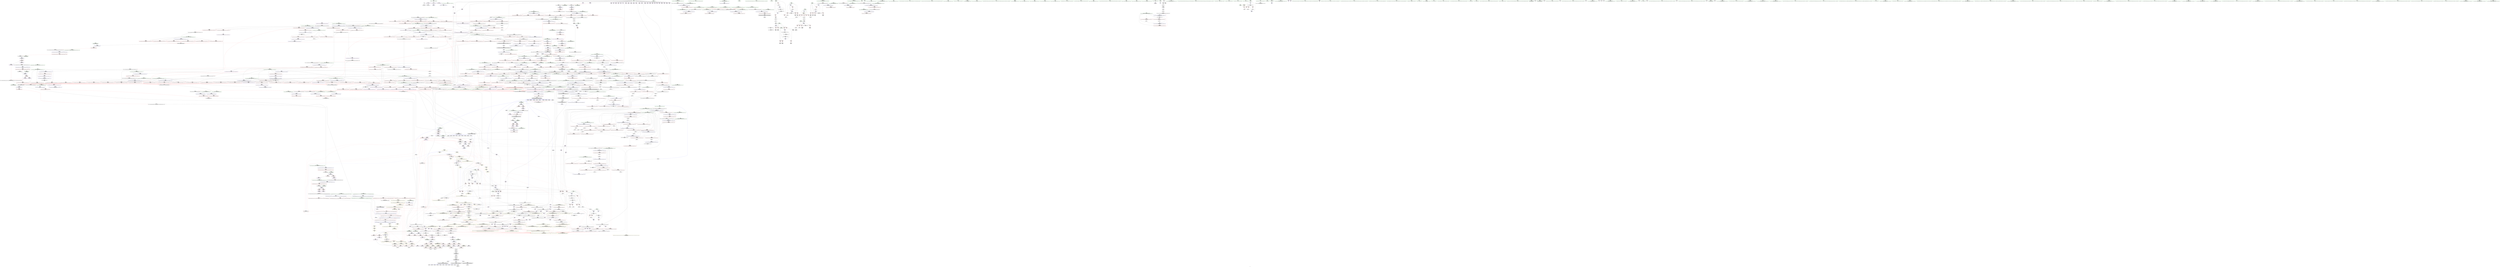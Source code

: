 digraph "SVFG" {
	label="SVFG";

	Node0x55c0fe6ffa60 [shape=record,color=grey,label="{NodeID: 0\nNullPtr}"];
	Node0x55c0fe6ffa60 -> Node0x55c0fe778db0[style=solid];
	Node0x55c0fe6ffa60 -> Node0x55c0fe782750[style=solid];
	Node0x55c0fe77fec0 [shape=record,color=red,label="{NodeID: 775\n1552\<--1542\n\<--__next\n_ZSt25__unguarded_linear_insertIPSt4pairIxS0_IxxEEN9__gnu_cxx5__ops14_Val_less_iterEEvT_T0_\n}"];
	Node0x55c0fe77fec0 -> Node0x55c0fe777240[style=solid];
	Node0x55c0fe798700 [shape=record,color=grey,label="{NodeID: 1550\n653 = cmp(652, 144, )\n}"];
	Node0x55c0fe776950 [shape=record,color=purple,label="{NodeID: 443\n1759\<--1448\noffset_1\<--\n}"];
	Node0x55c0fe776950 -> Node0x55c0fe781e70[style=solid];
	Node0x55c0fe8d9d70 [shape=record,color=black,label="{NodeID: 2325\n1454 = PHI(1510, )\n}"];
	Node0x55c0fe76a2d0 [shape=record,color=green,label="{NodeID: 111\n669\<--670\n__first.addr\<--__first.addr_field_insensitive\n_ZSt11__make_heapIPSt4pairIxS0_IxxEEN9__gnu_cxx5__ops15_Iter_less_iterEEvT_S7_RT0_\n}"];
	Node0x55c0fe76a2d0 -> Node0x55c0fe78e170[style=solid];
	Node0x55c0fe76a2d0 -> Node0x55c0fe78e240[style=solid];
	Node0x55c0fe76a2d0 -> Node0x55c0fe78e310[style=solid];
	Node0x55c0fe76a2d0 -> Node0x55c0fe78e3e0[style=solid];
	Node0x55c0fe76a2d0 -> Node0x55c0fe785430[style=solid];
	Node0x55c0fe7859e0 [shape=record,color=blue, style = dotted,label="{NodeID: 886\n1716\<--1718\noffset_2\<--dummyVal\n_ZSt11__make_heapIPSt4pairIxS0_IxxEEN9__gnu_cxx5__ops15_Iter_less_iterEEvT_S7_RT0_\n}"];
	Node0x55c0fe7859e0 -> Node0x55c0fe781310[style=dashed];
	Node0x55c0fe7859e0 -> Node0x55c0fe781580[style=dashed];
	Node0x55c0fe7859e0 -> Node0x55c0fe7859e0[style=dashed];
	Node0x55c0fe7859e0 -> Node0x55c0fe7419a0[style=dashed];
	Node0x55c0fe78c360 [shape=record,color=red,label="{NodeID: 554\n507\<--474\n\<--__first.addr\n_ZSt22__final_insertion_sortIPSt4pairIxS0_IxxEEN9__gnu_cxx5__ops15_Iter_less_iterEEvT_S7_T0_\n|{<s0>26}}"];
	Node0x55c0fe78c360:s0 -> Node0x55c0fe8e0ec0[style=solid,color=red];
	Node0x55c0fe76f100 [shape=record,color=green,label="{NodeID: 222\n1516\<--1517\n__last.addr\<--__last.addr_field_insensitive\n_ZSt13move_backwardIPSt4pairIxS0_IxxEES3_ET0_T_S5_S4_\n}"];
	Node0x55c0fe76f100 -> Node0x55c0fe77f9e0[style=solid];
	Node0x55c0fe76f100 -> Node0x55c0fe7aa040[style=solid];
	Node0x55c0fe7aac70 [shape=record,color=blue,label="{NodeID: 997\n1619\<--1615\n__last.addr\<--__last\n_ZSt22__copy_move_backward_aILb1EPSt4pairIxS0_IxxEES3_ET1_T0_S5_S4_\n}"];
	Node0x55c0fe7aac70 -> Node0x55c0fe7806e0[style=dashed];
	Node0x55c0fe816bf0 [shape=record,color=yellow,style=double,label="{NodeID: 1772\n6V_1 = ENCHI(MR_6V_0)\npts\{17 \}\nFun[_ZStltIxSt4pairIxxEEbRKS0_IT_T0_ES6_]|{|<s4>69}}"];
	Node0x55c0fe816bf0 -> Node0x55c0fe792820[style=dashed];
	Node0x55c0fe816bf0 -> Node0x55c0fe7928f0[style=dashed];
	Node0x55c0fe816bf0 -> Node0x55c0fe7929c0[style=dashed];
	Node0x55c0fe816bf0 -> Node0x55c0fe792a90[style=dashed];
	Node0x55c0fe816bf0:s4 -> Node0x55c0fe845970[style=dashed,color=red];
	Node0x55c0fe791d90 [shape=record,color=red,label="{NodeID: 665\n1058\<--1053\n\<--__p.addr\n_ZNSt4pairIxxEaSEOS0_\n}"];
	Node0x55c0fe791d90 -> Node0x55c0fe775020[style=solid];
	Node0x55c0fe77cf10 [shape=record,color=purple,label="{NodeID: 333\n109\<--15\narrayidx9\<--cs\nmain\n}"];
	Node0x55c0fe71b500 [shape=record,color=green,label="{NodeID: 1\n7\<--1\n__dso_handle\<--dummyObj\nGlob }"];
	Node0x55c0fe77ff90 [shape=record,color=red,label="{NodeID: 776\n1556\<--1542\n\<--__next\n_ZSt25__unguarded_linear_insertIPSt4pairIxS0_IxxEEN9__gnu_cxx5__ops14_Val_less_iterEEvT_T0_\n|{<s0>109}}"];
	Node0x55c0fe77ff90:s0 -> Node0x55c0fe8dc2b0[style=solid,color=red];
	Node0x55c0fe798880 [shape=record,color=grey,label="{NodeID: 1551\n1104 = cmp(1100, 1103, )\n}"];
	Node0x55c0fe776a20 [shape=record,color=purple,label="{NodeID: 444\n1762\<--1448\noffset_2\<--\n}"];
	Node0x55c0fe776a20 -> Node0x55c0fe781f40[style=solid];
	Node0x55c0fe8d9e80 [shape=record,color=black,label="{NodeID: 2326\n1457 = PHI(809, )\n|{<s0>99}}"];
	Node0x55c0fe8d9e80:s0 -> Node0x55c0fe8c4dd0[style=solid,color=red];
	Node0x55c0fe76a3a0 [shape=record,color=green,label="{NodeID: 112\n671\<--672\n__last.addr\<--__last.addr_field_insensitive\n_ZSt11__make_heapIPSt4pairIxS0_IxxEEN9__gnu_cxx5__ops15_Iter_less_iterEEvT_S7_RT0_\n}"];
	Node0x55c0fe76a3a0 -> Node0x55c0fe78e4b0[style=solid];
	Node0x55c0fe76a3a0 -> Node0x55c0fe78e580[style=solid];
	Node0x55c0fe76a3a0 -> Node0x55c0fe785500[style=solid];
	Node0x55c0fe785ab0 [shape=record,color=blue, style = dotted,label="{NodeID: 887\n1719\<--1721\noffset_0\<--dummyVal\n_ZSt11__make_heapIPSt4pairIxS0_IxxEEN9__gnu_cxx5__ops15_Iter_less_iterEEvT_S7_RT0_\n|{|<s4>39}}"];
	Node0x55c0fe785ab0 -> Node0x55c0fe781170[style=dashed];
	Node0x55c0fe785ab0 -> Node0x55c0fe7813e0[style=dashed];
	Node0x55c0fe785ab0 -> Node0x55c0fe785ab0[style=dashed];
	Node0x55c0fe785ab0 -> Node0x55c0fe741ea0[style=dashed];
	Node0x55c0fe785ab0:s4 -> Node0x55c0fe8472c0[style=dashed,color=red];
	Node0x55c0fe78c430 [shape=record,color=red,label="{NodeID: 555\n486\<--476\n\<--__last.addr\n_ZSt22__final_insertion_sortIPSt4pairIxS0_IxxEEN9__gnu_cxx5__ops15_Iter_less_iterEEvT_S7_T0_\n}"];
	Node0x55c0fe78c430 -> Node0x55c0fe77a4d0[style=solid];
	Node0x55c0fe76f1d0 [shape=record,color=green,label="{NodeID: 223\n1518\<--1519\n__result.addr\<--__result.addr_field_insensitive\n_ZSt13move_backwardIPSt4pairIxS0_IxxEES3_ET0_T_S5_S4_\n}"];
	Node0x55c0fe76f1d0 -> Node0x55c0fe77fab0[style=solid];
	Node0x55c0fe76f1d0 -> Node0x55c0fe7aa110[style=solid];
	Node0x55c0fe7aad40 [shape=record,color=blue,label="{NodeID: 998\n1621\<--1616\n__result.addr\<--__result\n_ZSt22__copy_move_backward_aILb1EPSt4pairIxS0_IxxEES3_ET1_T0_S5_S4_\n}"];
	Node0x55c0fe7aad40 -> Node0x55c0fe7807b0[style=dashed];
	Node0x55c0fe791e60 [shape=record,color=red,label="{NodeID: 666\n1064\<--1053\n\<--__p.addr\n_ZNSt4pairIxxEaSEOS0_\n}"];
	Node0x55c0fe791e60 -> Node0x55c0fe7750f0[style=solid];
	Node0x55c0fe77cfe0 [shape=record,color=purple,label="{NodeID: 334\n110\<--15\nfirst\<--cs\nmain\n}"];
	Node0x55c0fe860580 [shape=record,color=yellow,style=double,label="{NodeID: 2216\n6V_2 = CSCHI(MR_6V_1)\npts\{17 \}\nCS[]|{<s0>72|<s1>74|<s2>75|<s3>77|<s4>79|<s5>80|<s6>83}}"];
	Node0x55c0fe860580:s0 -> Node0x55c0fe835b10[style=dashed,color=blue];
	Node0x55c0fe860580:s1 -> Node0x55c0fe835b10[style=dashed,color=blue];
	Node0x55c0fe860580:s2 -> Node0x55c0fe835b10[style=dashed,color=blue];
	Node0x55c0fe860580:s3 -> Node0x55c0fe835b10[style=dashed,color=blue];
	Node0x55c0fe860580:s4 -> Node0x55c0fe835b10[style=dashed,color=blue];
	Node0x55c0fe860580:s5 -> Node0x55c0fe835b10[style=dashed,color=blue];
	Node0x55c0fe860580:s6 -> Node0x55c0fe836010[style=dashed,color=blue];
	Node0x55c0fe6ff930 [shape=record,color=green,label="{NodeID: 2\n9\<--1\n\<--dummyObj\nCan only get source location for instruction, argument, global var or function.|{<s0>47}}"];
	Node0x55c0fe6ff930:s0 -> Node0x55c0fe8e3410[style=solid,color=red];
	Node0x55c0fe780060 [shape=record,color=red,label="{NodeID: 777\n1561\<--1542\n\<--__next\n_ZSt25__unguarded_linear_insertIPSt4pairIxS0_IxxEEN9__gnu_cxx5__ops14_Val_less_iterEEvT_T0_\n|{<s0>110}}"];
	Node0x55c0fe780060:s0 -> Node0x55c0fe8de0d0[style=solid,color=red];
	Node0x55c0fe798a00 [shape=record,color=grey,label="{NodeID: 1552\n888 = cmp(887, 9, )\n}"];
	Node0x55c0fe776af0 [shape=record,color=purple,label="{NodeID: 445\n1453\<--1452\nadd.ptr4\<--\n_ZSt16__insertion_sortIPSt4pairIxS0_IxxEEN9__gnu_cxx5__ops15_Iter_less_iterEEvT_S7_T0_\n|{<s0>97}}"];
	Node0x55c0fe776af0:s0 -> Node0x55c0fe8df940[style=solid,color=red];
	Node0x55c0fe8da080 [shape=record,color=black,label="{NodeID: 2327\n1459 = PHI(930, )\n}"];
	Node0x55c0fe76a470 [shape=record,color=green,label="{NodeID: 113\n673\<--674\n__comp.addr\<--__comp.addr_field_insensitive\n_ZSt11__make_heapIPSt4pairIxS0_IxxEEN9__gnu_cxx5__ops15_Iter_less_iterEEvT_S7_RT0_\n}"];
	Node0x55c0fe76a470 -> Node0x55c0fe78e650[style=solid];
	Node0x55c0fe76a470 -> Node0x55c0fe7855d0[style=solid];
	Node0x55c0fe785b80 [shape=record,color=blue, style = dotted,label="{NodeID: 888\n1722\<--1724\noffset_1\<--dummyVal\n_ZSt11__make_heapIPSt4pairIxS0_IxxEEN9__gnu_cxx5__ops15_Iter_less_iterEEvT_S7_RT0_\n|{|<s4>39}}"];
	Node0x55c0fe785b80 -> Node0x55c0fe781240[style=dashed];
	Node0x55c0fe785b80 -> Node0x55c0fe7814b0[style=dashed];
	Node0x55c0fe785b80 -> Node0x55c0fe785b80[style=dashed];
	Node0x55c0fe785b80 -> Node0x55c0fe741f90[style=dashed];
	Node0x55c0fe785b80:s4 -> Node0x55c0fe847490[style=dashed,color=red];
	Node0x55c0fe78c500 [shape=record,color=red,label="{NodeID: 556\n502\<--476\n\<--__last.addr\n_ZSt22__final_insertion_sortIPSt4pairIxS0_IxxEEN9__gnu_cxx5__ops15_Iter_less_iterEEvT_S7_T0_\n|{<s0>25}}"];
	Node0x55c0fe78c500:s0 -> Node0x55c0fe8e0a80[style=solid,color=red];
	Node0x55c0fe76f2a0 [shape=record,color=green,label="{NodeID: 224\n1525\<--1526\n_ZSt12__miter_baseIPSt4pairIxS0_IxxEEET_S4_\<--_ZSt12__miter_baseIPSt4pairIxS0_IxxEEET_S4__field_insensitive\n}"];
	Node0x55c0fe7aae10 [shape=record,color=blue,label="{NodeID: 999\n1623\<--1629\n__simple\<--\n_ZSt22__copy_move_backward_aILb1EPSt4pairIxS0_IxxEES3_ET1_T0_S5_S4_\n}"];
	Node0x55c0fe791f30 [shape=record,color=red,label="{NodeID: 667\n1061\<--1060\n\<--call\n_ZNSt4pairIxxEaSEOS0_\n}"];
	Node0x55c0fe791f30 -> Node0x55c0fe7a7940[style=solid];
	Node0x55c0fe77d0b0 [shape=record,color=purple,label="{NodeID: 335\n114\<--15\narrayidx12\<--cs\nmain\n}"];
	Node0x55c0fe8606e0 [shape=record,color=yellow,style=double,label="{NodeID: 2217\n6V_2 = CSCHI(MR_6V_1)\npts\{17 \}\nCS[]|{<s0>84}}"];
	Node0x55c0fe8606e0:s0 -> Node0x55c0fe860580[style=dashed,color=blue];
	Node0x55c0fe6fec00 [shape=record,color=green,label="{NodeID: 3\n18\<--1\n_ZSt3cin\<--dummyObj\nGlob }"];
	Node0x55c0fe780130 [shape=record,color=red,label="{NodeID: 778\n1565\<--1542\n\<--__next\n_ZSt25__unguarded_linear_insertIPSt4pairIxS0_IxxEEN9__gnu_cxx5__ops14_Val_less_iterEEvT_T0_\n}"];
	Node0x55c0fe780130 -> Node0x55c0fe7aa6c0[style=solid];
	Node0x55c0fe798b80 [shape=record,color=grey,label="{NodeID: 1553\n1112 = cmp(1108, 1111, )\n}"];
	Node0x55c0fe776bc0 [shape=record,color=purple,label="{NodeID: 446\n1471\<--1470\nincdec.ptr\<--\n_ZSt16__insertion_sortIPSt4pairIxS0_IxxEEN9__gnu_cxx5__ops15_Iter_less_iterEEvT_S7_T0_\n}"];
	Node0x55c0fe776bc0 -> Node0x55c0fe7a9b60[style=solid];
	Node0x55c0fe8da190 [shape=record,color=black,label="{NodeID: 2328\n1524 = PHI(1606, )\n|{<s0>106}}"];
	Node0x55c0fe8da190:s0 -> Node0x55c0fe8e0b90[style=solid,color=red];
	Node0x55c0fe76f770 [shape=record,color=green,label="{NodeID: 114\n675\<--676\n__len\<--__len_field_insensitive\n_ZSt11__make_heapIPSt4pairIxS0_IxxEEN9__gnu_cxx5__ops15_Iter_less_iterEEvT_S7_RT0_\n}"];
	Node0x55c0fe76f770 -> Node0x55c0fe78e720[style=solid];
	Node0x55c0fe76f770 -> Node0x55c0fe78e7f0[style=solid];
	Node0x55c0fe76f770 -> Node0x55c0fe7856a0[style=solid];
	Node0x55c0fe785c50 [shape=record,color=blue, style = dotted,label="{NodeID: 889\n1725\<--1727\noffset_2\<--dummyVal\n_ZSt11__make_heapIPSt4pairIxS0_IxxEEN9__gnu_cxx5__ops15_Iter_less_iterEEvT_S7_RT0_\n|{|<s4>39}}"];
	Node0x55c0fe785c50 -> Node0x55c0fe781310[style=dashed];
	Node0x55c0fe785c50 -> Node0x55c0fe781580[style=dashed];
	Node0x55c0fe785c50 -> Node0x55c0fe785c50[style=dashed];
	Node0x55c0fe785c50 -> Node0x55c0fe742080[style=dashed];
	Node0x55c0fe785c50:s4 -> Node0x55c0fe847660[style=dashed,color=red];
	Node0x55c0fe835b10 [shape=record,color=black,label="{NodeID: 1664\nMR_6V_7 = PHI(MR_6V_9, MR_6V_3, )\npts\{17 \}\n|{<s0>29}}"];
	Node0x55c0fe835b10:s0 -> Node0x55c0fe8602c0[style=dashed,color=blue];
	Node0x55c0fe78c5d0 [shape=record,color=red,label="{NodeID: 557\n508\<--476\n\<--__last.addr\n_ZSt22__final_insertion_sortIPSt4pairIxS0_IxxEEN9__gnu_cxx5__ops15_Iter_less_iterEEvT_S7_T0_\n|{<s0>26}}"];
	Node0x55c0fe78c5d0:s0 -> Node0x55c0fe8e1010[style=solid,color=red];
	Node0x55c0fe76f3a0 [shape=record,color=green,label="{NodeID: 225\n1531\<--1532\n_ZSt23__copy_move_backward_a2ILb1EPSt4pairIxS0_IxxEES3_ET1_T0_S5_S4_\<--_ZSt23__copy_move_backward_a2ILb1EPSt4pairIxS0_IxxEES3_ET1_T0_S5_S4__field_insensitive\n}"];
	Node0x55c0fe7aaee0 [shape=record,color=blue,label="{NodeID: 1000\n1639\<--1638\n__it.addr\<--__it\n_ZSt12__niter_baseIPSt4pairIxS0_IxxEEET_S4_\n}"];
	Node0x55c0fe7aaee0 -> Node0x55c0fe780880[style=dashed];
	Node0x55c0fe816ec0 [shape=record,color=yellow,style=double,label="{NodeID: 1775\n202V_1 = ENCHI(MR_202V_0)\npts\{8430000 \}\nFun[_ZStltIxSt4pairIxxEEbRKS0_IT_T0_ES6_]}"];
	Node0x55c0fe816ec0 -> Node0x55c0fe7928f0[style=dashed];
	Node0x55c0fe816ec0 -> Node0x55c0fe7929c0[style=dashed];
	Node0x55c0fe792000 [shape=record,color=red,label="{NodeID: 668\n1067\<--1066\n\<--call3\n_ZNSt4pairIxxEaSEOS0_\n}"];
	Node0x55c0fe792000 -> Node0x55c0fe7a7a10[style=solid];
	Node0x55c0fe77d180 [shape=record,color=purple,label="{NodeID: 336\n115\<--15\nsecond13\<--cs\nmain\n}"];
	Node0x55c0fe860840 [shape=record,color=yellow,style=double,label="{NodeID: 2218\n6V_2 = CSCHI(MR_6V_1)\npts\{17 \}\nCS[]|{<s0>87}}"];
	Node0x55c0fe860840:s0 -> Node0x55c0fe83b360[style=dashed,color=red];
	Node0x55c0fe6fec90 [shape=record,color=green,label="{NodeID: 4\n19\<--1\n_ZSt4cout\<--dummyObj\nGlob }"];
	Node0x55c0fe780200 [shape=record,color=red,label="{NodeID: 779\n1567\<--1542\n\<--__next\n_ZSt25__unguarded_linear_insertIPSt4pairIxS0_IxxEEN9__gnu_cxx5__ops14_Val_less_iterEEvT_T0_\n}"];
	Node0x55c0fe780200 -> Node0x55c0fe777310[style=solid];
	Node0x55c0fe798d00 [shape=record,color=grey,label="{NodeID: 1554\n183 = cmp(180, 182, )\n}"];
	Node0x55c0fe776c90 [shape=record,color=purple,label="{NodeID: 447\n1506\<--1505\nincdec.ptr\<--\n_ZSt26__unguarded_insertion_sortIPSt4pairIxS0_IxxEEN9__gnu_cxx5__ops15_Iter_less_iterEEvT_S7_T0_\n}"];
	Node0x55c0fe776c90 -> Node0x55c0fe7a9ea0[style=solid];
	Node0x55c0fe8da2a0 [shape=record,color=black,label="{NodeID: 2329\n1528 = PHI(1606, )\n|{<s0>106}}"];
	Node0x55c0fe8da2a0:s0 -> Node0x55c0fe8e0ca0[style=solid,color=red];
	Node0x55c0fe76f800 [shape=record,color=green,label="{NodeID: 115\n677\<--678\n__parent\<--__parent_field_insensitive\n_ZSt11__make_heapIPSt4pairIxS0_IxxEEN9__gnu_cxx5__ops15_Iter_less_iterEEvT_S7_RT0_\n}"];
	Node0x55c0fe76f800 -> Node0x55c0fe78e8c0[style=solid];
	Node0x55c0fe76f800 -> Node0x55c0fe78e990[style=solid];
	Node0x55c0fe76f800 -> Node0x55c0fe78ea60[style=solid];
	Node0x55c0fe76f800 -> Node0x55c0fe78eb30[style=solid];
	Node0x55c0fe76f800 -> Node0x55c0fe785770[style=solid];
	Node0x55c0fe76f800 -> Node0x55c0fe785d20[style=solid];
	Node0x55c0fe785d20 [shape=record,color=blue,label="{NodeID: 890\n677\<--737\n__parent\<--dec\n_ZSt11__make_heapIPSt4pairIxS0_IxxEEN9__gnu_cxx5__ops15_Iter_less_iterEEvT_S7_RT0_\n}"];
	Node0x55c0fe785d20 -> Node0x55c0fe78e8c0[style=dashed];
	Node0x55c0fe785d20 -> Node0x55c0fe78e990[style=dashed];
	Node0x55c0fe785d20 -> Node0x55c0fe78ea60[style=dashed];
	Node0x55c0fe785d20 -> Node0x55c0fe78eb30[style=dashed];
	Node0x55c0fe785d20 -> Node0x55c0fe785d20[style=dashed];
	Node0x55c0fe785d20 -> Node0x55c0fe73f640[style=dashed];
	Node0x55c0fe836010 [shape=record,color=black,label="{NodeID: 1665\nMR_6V_2 = PHI(MR_6V_1, MR_6V_3, )\npts\{17 \}\n|{<s0>30|<s1>81|<s2>82|<s3>83}}"];
	Node0x55c0fe836010:s0 -> Node0x55c0fe861ce0[style=dashed,color=blue];
	Node0x55c0fe836010:s1 -> Node0x55c0fe8451e0[style=dashed,color=red];
	Node0x55c0fe836010:s2 -> Node0x55c0fe8451e0[style=dashed,color=red];
	Node0x55c0fe836010:s3 -> Node0x55c0fe842de0[style=dashed,color=red];
	Node0x55c0fe78c6a0 [shape=record,color=red,label="{NodeID: 558\n529\<--518\n\<--__first.addr\n_ZSt14__partial_sortIPSt4pairIxS0_IxxEEN9__gnu_cxx5__ops15_Iter_less_iterEEvT_S7_S7_T0_\n|{<s0>27}}"];
	Node0x55c0fe78c6a0:s0 -> Node0x55c0fe8def40[style=solid,color=red];
	Node0x55c0fe76f4a0 [shape=record,color=green,label="{NodeID: 226\n1536\<--1537\n__comp\<--__comp_field_insensitive\n_ZSt25__unguarded_linear_insertIPSt4pairIxS0_IxxEEN9__gnu_cxx5__ops14_Val_less_iterEEvT_T0_\n|{<s0>109}}"];
	Node0x55c0fe76f4a0:s0 -> Node0x55c0fe8dc060[style=solid,color=red];
	Node0x55c0fe7aafb0 [shape=record,color=blue,label="{NodeID: 1001\n1648\<--1645\n__first.addr\<--__first\n_ZNSt20__copy_move_backwardILb1ELb0ESt26random_access_iterator_tagE13__copy_move_bIPSt4pairIxS3_IxxEES6_EET0_T_S8_S7_\n}"];
	Node0x55c0fe7aafb0 -> Node0x55c0fe780950[style=dashed];
	Node0x55c0fe816fa0 [shape=record,color=yellow,style=double,label="{NodeID: 1776\n257V_1 = ENCHI(MR_257V_0)\npts\{15410000 \}\nFun[_ZStltIxSt4pairIxxEEbRKS0_IT_T0_ES6_]}"];
	Node0x55c0fe816fa0 -> Node0x55c0fe792820[style=dashed];
	Node0x55c0fe816fa0 -> Node0x55c0fe792a90[style=dashed];
	Node0x55c0fe7920d0 [shape=record,color=red,label="{NodeID: 669\n1084\<--1075\nthis1\<--this.addr\n_ZNK9__gnu_cxx5__ops14_Iter_less_valclIPSt4pairIxS3_IxxEES5_EEbT_RT0_\n}"];
	Node0x55c0fe77d250 [shape=record,color=purple,label="{NodeID: 337\n116\<--15\nfirst14\<--cs\nmain\n}"];
	Node0x55c0fe8609a0 [shape=record,color=yellow,style=double,label="{NodeID: 2219\n6V_3 = CSCHI(MR_6V_2)\npts\{17 \}\nCS[]|{<s0>85}}"];
	Node0x55c0fe8609a0:s0 -> Node0x55c0fe8606e0[style=dashed,color=blue];
	Node0x55c0fe6fef40 [shape=record,color=green,label="{NodeID: 5\n20\<--1\n.str\<--dummyObj\nGlob }"];
	Node0x55c0fe7802d0 [shape=record,color=red,label="{NodeID: 780\n1594\<--1585\n\<--__first.addr\n_ZSt23__copy_move_backward_a2ILb1EPSt4pairIxS0_IxxEES3_ET1_T0_S5_S4_\n|{<s0>114}}"];
	Node0x55c0fe7802d0:s0 -> Node0x55c0fe8e02a0[style=solid,color=red];
	Node0x55c0fe798e80 [shape=record,color=grey,label="{NodeID: 1555\n612 = cmp(610, 611, )\n}"];
	Node0x55c0fe776d60 [shape=record,color=purple,label="{NodeID: 448\n1764\<--1547\noffset_0\<--\n}"];
	Node0x55c0fe776d60 -> Node0x55c0fe7aa2b0[style=solid];
	Node0x55c0fe8da3b0 [shape=record,color=black,label="{NodeID: 2330\n1530 = PHI(1581, )\n}"];
	Node0x55c0fe8da3b0 -> Node0x55c0fe77c2e0[style=solid];
	Node0x55c0fe76f8d0 [shape=record,color=green,label="{NodeID: 116\n679\<--680\n__value\<--__value_field_insensitive\n_ZSt11__make_heapIPSt4pairIxS0_IxxEEN9__gnu_cxx5__ops15_Iter_less_iterEEvT_S7_RT0_\n|{|<s1>37}}"];
	Node0x55c0fe76f8d0 -> Node0x55c0fe77aa80[style=solid];
	Node0x55c0fe76f8d0:s1 -> Node0x55c0fe8de0d0[style=solid,color=red];
	Node0x55c0fe785df0 [shape=record,color=blue,label="{NodeID: 891\n745\<--742\nthis.addr\<--this\n_ZNK9__gnu_cxx5__ops15_Iter_less_iterclIPSt4pairIxS3_IxxEES6_EEbT_T0_\n}"];
	Node0x55c0fe785df0 -> Node0x55c0fe78ec00[style=dashed];
	Node0x55c0fe78c770 [shape=record,color=red,label="{NodeID: 559\n535\<--518\n\<--__first.addr\n_ZSt14__partial_sortIPSt4pairIxS0_IxxEEN9__gnu_cxx5__ops15_Iter_less_iterEEvT_S7_S7_T0_\n|{<s0>28}}"];
	Node0x55c0fe78c770:s0 -> Node0x55c0fe8e1490[style=solid,color=red];
	Node0x55c0fe76f570 [shape=record,color=green,label="{NodeID: 227\n1538\<--1539\n__last.addr\<--__last.addr_field_insensitive\n_ZSt25__unguarded_linear_insertIPSt4pairIxS0_IxxEEN9__gnu_cxx5__ops14_Val_less_iterEEvT_T0_\n}"];
	Node0x55c0fe76f570 -> Node0x55c0fe77fb80[style=solid];
	Node0x55c0fe76f570 -> Node0x55c0fe77fc50[style=solid];
	Node0x55c0fe76f570 -> Node0x55c0fe77fd20[style=solid];
	Node0x55c0fe76f570 -> Node0x55c0fe77fdf0[style=solid];
	Node0x55c0fe76f570 -> Node0x55c0fe7aa1e0[style=solid];
	Node0x55c0fe76f570 -> Node0x55c0fe7aa6c0[style=solid];
	Node0x55c0fe7ab080 [shape=record,color=blue,label="{NodeID: 1002\n1650\<--1646\n__last.addr\<--__last\n_ZNSt20__copy_move_backwardILb1ELb0ESt26random_access_iterator_tagE13__copy_move_bIPSt4pairIxS3_IxxEES6_EET0_T_S8_S7_\n}"];
	Node0x55c0fe7ab080 -> Node0x55c0fe780a20[style=dashed];
	Node0x55c0fe7ab080 -> Node0x55c0fe82ca10[style=dashed];
	Node0x55c0fe817080 [shape=record,color=yellow,style=double,label="{NodeID: 1777\n259V_1 = ENCHI(MR_259V_0)\npts\{8430001 8430002 15410001 15410002 \}\nFun[_ZStltIxSt4pairIxxEEbRKS0_IT_T0_ES6_]|{<s0>69|<s1>69|<s2>69|<s3>69}}"];
	Node0x55c0fe817080:s0 -> Node0x55c0fe845c40[style=dashed,color=red];
	Node0x55c0fe817080:s1 -> Node0x55c0fe845d20[style=dashed,color=red];
	Node0x55c0fe817080:s2 -> Node0x55c0fe845e00[style=dashed,color=red];
	Node0x55c0fe817080:s3 -> Node0x55c0fe845ee0[style=dashed,color=red];
	Node0x55c0fe7921a0 [shape=record,color=red,label="{NodeID: 670\n1085\<--1077\n\<--__it.addr\n_ZNK9__gnu_cxx5__ops14_Iter_less_valclIPSt4pairIxS3_IxxEES5_EEbT_RT0_\n|{<s0>68}}"];
	Node0x55c0fe7921a0:s0 -> Node0x55c0fe8df400[style=solid,color=red];
	Node0x55c0fe77d320 [shape=record,color=purple,label="{NodeID: 338\n125\<--15\n\<--cs\nmain\n}"];
	Node0x55c0fe860b00 [shape=record,color=yellow,style=double,label="{NodeID: 2220\n6V_2 = CSCHI(MR_6V_1)\npts\{17 \}\nCS[]|{<s0>9|<s1>9|<s2>9|<s3>9|<s4>9}}"];
	Node0x55c0fe860b00:s0 -> Node0x55c0fe78a620[style=dashed,color=blue];
	Node0x55c0fe860b00:s1 -> Node0x55c0fe78a6f0[style=dashed,color=blue];
	Node0x55c0fe860b00:s2 -> Node0x55c0fe78a7c0[style=dashed,color=blue];
	Node0x55c0fe860b00:s3 -> Node0x55c0fe81a310[style=dashed,color=blue];
	Node0x55c0fe860b00:s4 -> Node0x55c0fe831f10[style=dashed,color=blue];
	Node0x55c0fe6fefd0 [shape=record,color=green,label="{NodeID: 6\n22\<--1\n.str.1\<--dummyObj\nGlob }"];
	Node0x55c0fe7803a0 [shape=record,color=red,label="{NodeID: 781\n1598\<--1587\n\<--__last.addr\n_ZSt23__copy_move_backward_a2ILb1EPSt4pairIxS0_IxxEES3_ET1_T0_S5_S4_\n|{<s0>115}}"];
	Node0x55c0fe7803a0:s0 -> Node0x55c0fe8e02a0[style=solid,color=red];
	Node0x55c0fe799000 [shape=record,color=grey,label="{NodeID: 1556\n856 = cmp(852, 855, )\n}"];
	Node0x55c0fe776e30 [shape=record,color=purple,label="{NodeID: 449\n1767\<--1547\noffset_1\<--\n}"];
	Node0x55c0fe776e30 -> Node0x55c0fe7aa380[style=solid];
	Node0x55c0fe8da4f0 [shape=record,color=black,label="{NodeID: 2331\n1546 = PHI(809, )\n}"];
	Node0x55c0fe8da4f0 -> Node0x55c0fe77c480[style=solid];
	Node0x55c0fe76f9a0 [shape=record,color=green,label="{NodeID: 117\n681\<--682\nagg.tmp\<--agg.tmp_field_insensitive\n_ZSt11__make_heapIPSt4pairIxS0_IxxEEN9__gnu_cxx5__ops15_Iter_less_iterEEvT_S7_RT0_\n|{|<s1>39}}"];
	Node0x55c0fe76f9a0 -> Node0x55c0fe77ab50[style=solid];
	Node0x55c0fe76f9a0:s1 -> Node0x55c0fe8e36b0[style=solid,color=red];
	Node0x55c0fe785ec0 [shape=record,color=blue,label="{NodeID: 892\n747\<--743\n__it1.addr\<--__it1\n_ZNK9__gnu_cxx5__ops15_Iter_less_iterclIPSt4pairIxS3_IxxEES6_EEbT_T0_\n}"];
	Node0x55c0fe785ec0 -> Node0x55c0fe78ecd0[style=dashed];
	Node0x55c0fe78c840 [shape=record,color=red,label="{NodeID: 560\n530\<--520\n\<--__middle.addr\n_ZSt14__partial_sortIPSt4pairIxS0_IxxEEN9__gnu_cxx5__ops15_Iter_less_iterEEvT_S7_S7_T0_\n|{<s0>27}}"];
	Node0x55c0fe78c840:s0 -> Node0x55c0fe8df050[style=solid,color=red];
	Node0x55c0fe76f640 [shape=record,color=green,label="{NodeID: 228\n1540\<--1541\n__val\<--__val_field_insensitive\n_ZSt25__unguarded_linear_insertIPSt4pairIxS0_IxxEEN9__gnu_cxx5__ops14_Val_less_iterEEvT_T0_\n|{|<s1>109|<s2>112}}"];
	Node0x55c0fe76f640 -> Node0x55c0fe77c3b0[style=solid];
	Node0x55c0fe76f640:s1 -> Node0x55c0fe8dc170[style=solid,color=red];
	Node0x55c0fe76f640:s2 -> Node0x55c0fe8de0d0[style=solid,color=red];
	Node0x55c0fe7ab150 [shape=record,color=blue,label="{NodeID: 1003\n1652\<--1647\n__result.addr\<--__result\n_ZNSt20__copy_move_backwardILb1ELb0ESt26random_access_iterator_tagE13__copy_move_bIPSt4pairIxS3_IxxEES6_EET0_T_S8_S7_\n}"];
	Node0x55c0fe7ab150 -> Node0x55c0fe82cf10[style=dashed];
	Node0x55c0fe792270 [shape=record,color=red,label="{NodeID: 671\n1086\<--1079\n\<--__val.addr\n_ZNK9__gnu_cxx5__ops14_Iter_less_valclIPSt4pairIxS3_IxxEES5_EEbT_RT0_\n|{<s0>68}}"];
	Node0x55c0fe792270:s0 -> Node0x55c0fe8df590[style=solid,color=red];
	Node0x55c0fe77d3f0 [shape=record,color=purple,label="{NodeID: 339\n127\<--15\n\<--cs\nmain\n|{<s0>9}}"];
	Node0x55c0fe77d3f0:s0 -> Node0x55c0fe8e2600[style=solid,color=red];
	Node0x55c0fe860c60 [shape=record,color=yellow,style=double,label="{NodeID: 2221\n6V_2 = CSCHI(MR_6V_1)\npts\{17 \}\nCS[]|{|<s3>47}}"];
	Node0x55c0fe860c60 -> Node0x55c0fe7818c0[style=dashed];
	Node0x55c0fe860c60 -> Node0x55c0fe781990[style=dashed];
	Node0x55c0fe860c60 -> Node0x55c0fe781a60[style=dashed];
	Node0x55c0fe860c60:s3 -> Node0x55c0fe818a10[style=dashed,color=red];
	Node0x55c0fe6ff060 [shape=record,color=green,label="{NodeID: 7\n25\<--1\n\<--dummyObj\nCan only get source location for instruction, argument, global var or function.}"];
	Node0x55c0fe780470 [shape=record,color=red,label="{NodeID: 782\n1600\<--1589\n\<--__result.addr\n_ZSt23__copy_move_backward_a2ILb1EPSt4pairIxS0_IxxEES3_ET1_T0_S5_S4_\n|{<s0>116}}"];
	Node0x55c0fe780470:s0 -> Node0x55c0fe8e02a0[style=solid,color=red];
	Node0x55c0fe73ef60 [shape=record,color=black,label="{NodeID: 1557\nMR_6V_4 = PHI(MR_6V_5, MR_6V_3, )\npts\{17 \}\n|{<s0>19}}"];
	Node0x55c0fe73ef60:s0 -> Node0x55c0fe821110[style=dashed,color=blue];
	Node0x55c0fe776f00 [shape=record,color=purple,label="{NodeID: 450\n1770\<--1547\noffset_2\<--\n}"];
	Node0x55c0fe776f00 -> Node0x55c0fe7aa450[style=solid];
	Node0x55c0fe8da630 [shape=record,color=black,label="{NodeID: 2332\n1557 = PHI(1685, )\n}"];
	Node0x55c0fe76fa70 [shape=record,color=green,label="{NodeID: 118\n683\<--684\nagg.tmp6\<--agg.tmp6_field_insensitive\n_ZSt11__make_heapIPSt4pairIxS0_IxxEEN9__gnu_cxx5__ops15_Iter_less_iterEEvT_S7_RT0_\n}"];
	Node0x55c0fe785f90 [shape=record,color=blue,label="{NodeID: 893\n749\<--744\n__it2.addr\<--__it2\n_ZNK9__gnu_cxx5__ops15_Iter_less_iterclIPSt4pairIxS3_IxxEES6_EEbT_T0_\n}"];
	Node0x55c0fe785f90 -> Node0x55c0fe78eda0[style=dashed];
	Node0x55c0fe836f10 [shape=record,color=black,label="{NodeID: 1668\nMR_6V_2 = PHI(MR_6V_1, MR_6V_3, )\npts\{17 \}\n|{<s0>24|<s1>26}}"];
	Node0x55c0fe836f10:s0 -> Node0x55c0fe861600[style=dashed,color=blue];
	Node0x55c0fe836f10:s1 -> Node0x55c0fe73ef60[style=dashed,color=blue];
	Node0x55c0fe78c910 [shape=record,color=red,label="{NodeID: 561\n536\<--520\n\<--__middle.addr\n_ZSt14__partial_sortIPSt4pairIxS0_IxxEEN9__gnu_cxx5__ops15_Iter_less_iterEEvT_S7_S7_T0_\n|{<s0>28}}"];
	Node0x55c0fe78c910:s0 -> Node0x55c0fe8e15a0[style=solid,color=red];
	Node0x55c0fe777980 [shape=record,color=green,label="{NodeID: 229\n1542\<--1543\n__next\<--__next_field_insensitive\n_ZSt25__unguarded_linear_insertIPSt4pairIxS0_IxxEEN9__gnu_cxx5__ops14_Val_less_iterEEvT_T0_\n}"];
	Node0x55c0fe777980 -> Node0x55c0fe77fec0[style=solid];
	Node0x55c0fe777980 -> Node0x55c0fe77ff90[style=solid];
	Node0x55c0fe777980 -> Node0x55c0fe780060[style=solid];
	Node0x55c0fe777980 -> Node0x55c0fe780130[style=solid];
	Node0x55c0fe777980 -> Node0x55c0fe780200[style=solid];
	Node0x55c0fe777980 -> Node0x55c0fe7aa520[style=solid];
	Node0x55c0fe777980 -> Node0x55c0fe7aa5f0[style=solid];
	Node0x55c0fe777980 -> Node0x55c0fe7aa790[style=solid];
	Node0x55c0fe7ab220 [shape=record,color=blue,label="{NodeID: 1004\n1654\<--1664\n__n\<--sub.ptr.div\n_ZNSt20__copy_move_backwardILb1ELb0ESt26random_access_iterator_tagE13__copy_move_bIPSt4pairIxS3_IxxEES6_EET0_T_S8_S7_\n}"];
	Node0x55c0fe7ab220 -> Node0x55c0fe82d410[style=dashed];
	Node0x55c0fe792340 [shape=record,color=red,label="{NodeID: 672\n1098\<--1092\n\<--__x.addr\n_ZStltIxSt4pairIxxEEbRKS0_IT_T0_ES6_\n}"];
	Node0x55c0fe792340 -> Node0x55c0fe7751c0[style=solid];
	Node0x55c0fe77d4c0 [shape=record,color=purple,label="{NodeID: 340\n152\<--15\narrayidx26\<--cs\nmain\n}"];
	Node0x55c0fe860dc0 [shape=record,color=yellow,style=double,label="{NodeID: 2222\n6V_3 = CSCHI(MR_6V_2)\npts\{17 \}\nCS[]|{<s0>33|<s1>34}}"];
	Node0x55c0fe860dc0:s0 -> Node0x55c0fe823410[style=dashed,color=blue];
	Node0x55c0fe860dc0:s1 -> Node0x55c0fe82ac10[style=dashed,color=blue];
	Node0x55c0fe6ff0f0 [shape=record,color=green,label="{NodeID: 8\n79\<--1\n\<--dummyObj\nCan only get source location for instruction, argument, global var or function.}"];
	Node0x55c0fe780540 [shape=record,color=red,label="{NodeID: 783\n1611\<--1608\n\<--__it.addr\n_ZSt12__miter_baseIPSt4pairIxS0_IxxEEET_S4_\n}"];
	Node0x55c0fe780540 -> Node0x55c0fe77c620[style=solid];
	Node0x55c0fe73f050 [shape=record,color=black,label="{NodeID: 1558\nMR_6V_2 = PHI(MR_6V_4, MR_6V_1, )\npts\{17 \}\n|{<s0>31}}"];
	Node0x55c0fe73f050:s0 -> Node0x55c0fe823410[style=dashed,color=blue];
	Node0x55c0fe776fd0 [shape=record,color=purple,label="{NodeID: 451\n1765\<--1548\noffset_0\<--\n}"];
	Node0x55c0fe776fd0 -> Node0x55c0fe782010[style=solid];
	Node0x55c0fe8da740 [shape=record,color=black,label="{NodeID: 2333\n1562 = PHI(809, )\n|{<s0>111}}"];
	Node0x55c0fe8da740:s0 -> Node0x55c0fe8c4dd0[style=solid,color=red];
	Node0x55c0fe76fb40 [shape=record,color=green,label="{NodeID: 119\n713\<--714\n_ZSt4moveIRSt4pairIxS0_IxxEEEONSt16remove_referenceIT_E4typeEOS5_\<--_ZSt4moveIRSt4pairIxS0_IxxEEEONSt16remove_referenceIT_E4typeEOS5__field_insensitive\n}"];
	Node0x55c0fe786060 [shape=record,color=blue,label="{NodeID: 894\n766\<--762\n__first.addr\<--__first\n_ZSt10__pop_heapIPSt4pairIxS0_IxxEEN9__gnu_cxx5__ops15_Iter_less_iterEEvT_S7_S7_RT0_\n}"];
	Node0x55c0fe786060 -> Node0x55c0fe78ee70[style=dashed];
	Node0x55c0fe786060 -> Node0x55c0fe78ef40[style=dashed];
	Node0x55c0fe786060 -> Node0x55c0fe78f010[style=dashed];
	Node0x55c0fe837410 [shape=record,color=black,label="{NodeID: 1669\nMR_327V_2 = PHI(MR_327V_1, MR_327V_4, )\npts\{1417 \}\n}"];
	Node0x55c0fe78c9e0 [shape=record,color=red,label="{NodeID: 562\n531\<--522\n\<--__last.addr\n_ZSt14__partial_sortIPSt4pairIxS0_IxxEEN9__gnu_cxx5__ops15_Iter_less_iterEEvT_S7_S7_T0_\n|{<s0>27}}"];
	Node0x55c0fe78c9e0:s0 -> Node0x55c0fe8df160[style=solid,color=red];
	Node0x55c0fe777a10 [shape=record,color=green,label="{NodeID: 230\n1558\<--1559\n_ZNK9__gnu_cxx5__ops14_Val_less_iterclISt4pairIxS3_IxxEEPS5_EEbRT_T0_\<--_ZNK9__gnu_cxx5__ops14_Val_less_iterclISt4pairIxS3_IxxEEPS5_EEbRT_T0__field_insensitive\n}"];
	Node0x55c0fe7ab2f0 [shape=record,color=blue,label="{NodeID: 1005\n1650\<--1671\n__last.addr\<--incdec.ptr\n_ZNSt20__copy_move_backwardILb1ELb0ESt26random_access_iterator_tagE13__copy_move_bIPSt4pairIxS3_IxxEES6_EET0_T_S8_S7_\n}"];
	Node0x55c0fe7ab2f0 -> Node0x55c0fe82ca10[style=dashed];
	Node0x55c0fe792410 [shape=record,color=red,label="{NodeID: 673\n1109\<--1092\n\<--__x.addr\n_ZStltIxSt4pairIxxEEbRKS0_IT_T0_ES6_\n}"];
	Node0x55c0fe792410 -> Node0x55c0fe775430[style=solid];
	Node0x55c0fe77d590 [shape=record,color=purple,label="{NodeID: 341\n153\<--15\nfirst27\<--cs\nmain\n}"];
	Node0x55c0fe77d590 -> Node0x55c0fe78a620[style=solid];
	Node0x55c0fe860f20 [shape=record,color=yellow,style=double,label="{NodeID: 2223\n6V_2 = CSCHI(MR_6V_1)\npts\{17 \}\nCS[]|{<s0>19}}"];
	Node0x55c0fe860f20:s0 -> Node0x55c0fe8430e0[style=dashed,color=red];
	Node0x55c0fe767940 [shape=record,color=green,label="{NodeID: 9\n121\<--1\n\<--dummyObj\nCan only get source location for instruction, argument, global var or function.}"];
	Node0x55c0fe780610 [shape=record,color=red,label="{NodeID: 784\n1630\<--1617\n\<--__first.addr\n_ZSt22__copy_move_backward_aILb1EPSt4pairIxS0_IxxEES3_ET1_T0_S5_S4_\n|{<s0>118}}"];
	Node0x55c0fe780610:s0 -> Node0x55c0fe8d2ba0[style=solid,color=red];
	Node0x55c0fe73f550 [shape=record,color=black,label="{NodeID: 1559\nMR_133V_2 = PHI(MR_133V_3, MR_133V_1, )\npts\{676 \}\n}"];
	Node0x55c0fe7770a0 [shape=record,color=purple,label="{NodeID: 452\n1768\<--1548\noffset_1\<--\n}"];
	Node0x55c0fe7770a0 -> Node0x55c0fe7820e0[style=solid];
	Node0x55c0fe8da940 [shape=record,color=black,label="{NodeID: 2334\n1564 = PHI(930, )\n}"];
	Node0x55c0fe76fc10 [shape=record,color=green,label="{NodeID: 120\n719\<--720\nllvm.memcpy.p0i8.p0i8.i64\<--llvm.memcpy.p0i8.p0i8.i64_field_insensitive\n}"];
	Node0x55c0fe786130 [shape=record,color=blue,label="{NodeID: 895\n768\<--763\n__last.addr\<--__last\n_ZSt10__pop_heapIPSt4pairIxS0_IxxEEN9__gnu_cxx5__ops15_Iter_less_iterEEvT_S7_S7_RT0_\n}"];
	Node0x55c0fe786130 -> Node0x55c0fe78f0e0[style=dashed];
	Node0x55c0fe837910 [shape=record,color=black,label="{NodeID: 1670\nMR_329V_2 = PHI(MR_329V_1, MR_329V_3, )\npts\{14190000 \}\n}"];
	Node0x55c0fe78cab0 [shape=record,color=red,label="{NodeID: 563\n558\<--546\n\<--__first.addr\n_ZSt27__unguarded_partition_pivotIPSt4pairIxS0_IxxEEN9__gnu_cxx5__ops15_Iter_less_iterEET_S7_S7_T0_\n}"];
	Node0x55c0fe78cab0 -> Node0x55c0fe777650[style=solid];
	Node0x55c0fe777b10 [shape=record,color=green,label="{NodeID: 231\n1576\<--1577\nretval\<--retval_field_insensitive\n_ZN9__gnu_cxx5__ops15__val_comp_iterENS0_15_Iter_less_iterE\n}"];
	Node0x55c0fe7ab3c0 [shape=record,color=blue,label="{NodeID: 1006\n1652\<--1675\n__result.addr\<--incdec.ptr1\n_ZNSt20__copy_move_backwardILb1ELb0ESt26random_access_iterator_tagE13__copy_move_bIPSt4pairIxS3_IxxEES6_EET0_T_S8_S7_\n}"];
	Node0x55c0fe7ab3c0 -> Node0x55c0fe82cf10[style=dashed];
	Node0x55c0fe817460 [shape=record,color=yellow,style=double,label="{NodeID: 1781\n149V_1 = ENCHI(MR_149V_0)\npts\{7750000 7770000 8430000 14190000 15410000 \}\nFun[_ZSt11__make_heapIPSt4pairIxS0_IxxEEN9__gnu_cxx5__ops15_Iter_less_iterEEvT_S7_RT0_]}"];
	Node0x55c0fe817460 -> Node0x55c0fe781170[style=dashed];
	Node0x55c0fe817460 -> Node0x55c0fe7813e0[style=dashed];
	Node0x55c0fe7924e0 [shape=record,color=red,label="{NodeID: 674\n1114\<--1092\n\<--__x.addr\n_ZStltIxSt4pairIxxEEbRKS0_IT_T0_ES6_\n}"];
	Node0x55c0fe7924e0 -> Node0x55c0fe775500[style=solid];
	Node0x55c0fe77d660 [shape=record,color=purple,label="{NodeID: 342\n159\<--15\narrayidx29\<--cs\nmain\n}"];
	Node0x55c0fe7679d0 [shape=record,color=green,label="{NodeID: 10\n144\<--1\n\<--dummyObj\nCan only get source location for instruction, argument, global var or function.}"];
	Node0x55c0fe7806e0 [shape=record,color=red,label="{NodeID: 785\n1631\<--1619\n\<--__last.addr\n_ZSt22__copy_move_backward_aILb1EPSt4pairIxS0_IxxEES3_ET1_T0_S5_S4_\n|{<s0>118}}"];
	Node0x55c0fe7806e0:s0 -> Node0x55c0fe8db2b0[style=solid,color=red];
	Node0x55c0fe73f640 [shape=record,color=black,label="{NodeID: 1560\nMR_135V_2 = PHI(MR_135V_4, MR_135V_1, )\npts\{678 \}\n}"];
	Node0x55c0fe777170 [shape=record,color=purple,label="{NodeID: 453\n1771\<--1548\noffset_2\<--\n}"];
	Node0x55c0fe777170 -> Node0x55c0fe7821b0[style=solid];
	Node0x55c0fe8daa50 [shape=record,color=black,label="{NodeID: 2335\n1571 = PHI(809, )\n|{<s0>113}}"];
	Node0x55c0fe8daa50:s0 -> Node0x55c0fe8c4dd0[style=solid,color=red];
	Node0x55c0fe76fd10 [shape=record,color=green,label="{NodeID: 121\n730\<--731\n_ZSt13__adjust_heapIPSt4pairIxS0_IxxEElS2_N9__gnu_cxx5__ops15_Iter_less_iterEEvT_T0_S8_T1_T2_\<--_ZSt13__adjust_heapIPSt4pairIxS0_IxxEElS2_N9__gnu_cxx5__ops15_Iter_less_iterEEvT_T0_S8_T1_T2__field_insensitive\n}"];
	Node0x55c0fe786200 [shape=record,color=blue,label="{NodeID: 896\n770\<--764\n__result.addr\<--__result\n_ZSt10__pop_heapIPSt4pairIxS0_IxxEEN9__gnu_cxx5__ops15_Iter_less_iterEEvT_S7_S7_RT0_\n}"];
	Node0x55c0fe786200 -> Node0x55c0fe78f1b0[style=dashed];
	Node0x55c0fe786200 -> Node0x55c0fe78f280[style=dashed];
	Node0x55c0fe837e10 [shape=record,color=black,label="{NodeID: 1671\nMR_331V_2 = PHI(MR_331V_1, MR_331V_3, )\npts\{14190001 \}\n}"];
	Node0x55c0fe78cb80 [shape=record,color=red,label="{NodeID: 564\n560\<--546\n\<--__first.addr\n_ZSt27__unguarded_partition_pivotIPSt4pairIxS0_IxxEEN9__gnu_cxx5__ops15_Iter_less_iterEET_S7_S7_T0_\n}"];
	Node0x55c0fe78cb80 -> Node0x55c0fe77a740[style=solid];
	Node0x55c0fe777be0 [shape=record,color=green,label="{NodeID: 232\n1578\<--1579\n\<--field_insensitive\n_ZN9__gnu_cxx5__ops15__val_comp_iterENS0_15_Iter_less_iterE\n}"];
	Node0x55c0fe7ab490 [shape=record,color=blue,label="{NodeID: 1007\n1654\<--1680\n__n\<--dec\n_ZNSt20__copy_move_backwardILb1ELb0ESt26random_access_iterator_tagE13__copy_move_bIPSt4pairIxS3_IxxEES6_EET0_T_S8_S7_\n}"];
	Node0x55c0fe7ab490 -> Node0x55c0fe82d410[style=dashed];
	Node0x55c0fe817600 [shape=record,color=yellow,style=double,label="{NodeID: 1782\n151V_1 = ENCHI(MR_151V_0)\npts\{7750001 7770001 8430001 14190001 15410001 \}\nFun[_ZSt11__make_heapIPSt4pairIxS0_IxxEEN9__gnu_cxx5__ops15_Iter_less_iterEEvT_S7_RT0_]}"];
	Node0x55c0fe817600 -> Node0x55c0fe781240[style=dashed];
	Node0x55c0fe817600 -> Node0x55c0fe7814b0[style=dashed];
	Node0x55c0fe7925b0 [shape=record,color=red,label="{NodeID: 675\n1101\<--1094\n\<--__y.addr\n_ZStltIxSt4pairIxxEEbRKS0_IT_T0_ES6_\n}"];
	Node0x55c0fe7925b0 -> Node0x55c0fe775290[style=solid];
	Node0x55c0fe77d730 [shape=record,color=purple,label="{NodeID: 343\n160\<--15\nfirst30\<--cs\nmain\n}"];
	Node0x55c0fe77d730 -> Node0x55c0fe78a6f0[style=solid];
	Node0x55c0fe767ad0 [shape=record,color=green,label="{NodeID: 11\n177\<--1\n\<--dummyObj\nCan only get source location for instruction, argument, global var or function.}"];
	Node0x55c0fe7807b0 [shape=record,color=red,label="{NodeID: 786\n1632\<--1621\n\<--__result.addr\n_ZSt22__copy_move_backward_aILb1EPSt4pairIxS0_IxxEES3_ET1_T0_S5_S4_\n|{<s0>118}}"];
	Node0x55c0fe7807b0:s0 -> Node0x55c0fe8db3f0[style=solid,color=red];
	Node0x55c0fe740fa0 [shape=record,color=black,label="{NodeID: 1561\nMR_137V_2 = PHI(MR_137V_4, MR_137V_1, )\npts\{6800000 \}\n}"];
	Node0x55c0fe777240 [shape=record,color=purple,label="{NodeID: 454\n1553\<--1552\nincdec.ptr\<--\n_ZSt25__unguarded_linear_insertIPSt4pairIxS0_IxxEEN9__gnu_cxx5__ops14_Val_less_iterEEvT_T0_\n}"];
	Node0x55c0fe777240 -> Node0x55c0fe7aa5f0[style=solid];
	Node0x55c0fe8dabc0 [shape=record,color=black,label="{NodeID: 2336\n1573 = PHI(930, )\n}"];
	Node0x55c0fe76fe10 [shape=record,color=green,label="{NodeID: 122\n745\<--746\nthis.addr\<--this.addr_field_insensitive\n_ZNK9__gnu_cxx5__ops15_Iter_less_iterclIPSt4pairIxS3_IxxEES6_EEbT_T0_\n}"];
	Node0x55c0fe76fe10 -> Node0x55c0fe78ec00[style=solid];
	Node0x55c0fe76fe10 -> Node0x55c0fe785df0[style=solid];
	Node0x55c0fe7862d0 [shape=record,color=blue,label="{NodeID: 897\n772\<--765\n__comp.addr\<--__comp\n_ZSt10__pop_heapIPSt4pairIxS0_IxxEEN9__gnu_cxx5__ops15_Iter_less_iterEEvT_S7_S7_RT0_\n}"];
	Node0x55c0fe7862d0 -> Node0x55c0fe78f350[style=dashed];
	Node0x55c0fe838310 [shape=record,color=black,label="{NodeID: 1672\nMR_333V_2 = PHI(MR_333V_1, MR_333V_3, )\npts\{14190002 \}\n}"];
	Node0x55c0fe78cc50 [shape=record,color=red,label="{NodeID: 565\n568\<--546\n\<--__first.addr\n_ZSt27__unguarded_partition_pivotIPSt4pairIxS0_IxxEEN9__gnu_cxx5__ops15_Iter_less_iterEET_S7_S7_T0_\n|{<s0>29}}"];
	Node0x55c0fe78cc50:s0 -> Node0x55c0fe8dc670[style=solid,color=red];
	Node0x55c0fe777cb0 [shape=record,color=green,label="{NodeID: 233\n1585\<--1586\n__first.addr\<--__first.addr_field_insensitive\n_ZSt23__copy_move_backward_a2ILb1EPSt4pairIxS0_IxxEES3_ET1_T0_S5_S4_\n}"];
	Node0x55c0fe777cb0 -> Node0x55c0fe7802d0[style=solid];
	Node0x55c0fe777cb0 -> Node0x55c0fe7aa860[style=solid];
	Node0x55c0fe7ab560 [shape=record,color=blue,label="{NodeID: 1008\n1689\<--1686\nthis.addr\<--this\n_ZNK9__gnu_cxx5__ops14_Val_less_iterclISt4pairIxS3_IxxEEPS5_EEbRT_T0_\n}"];
	Node0x55c0fe7ab560 -> Node0x55c0fe780f00[style=dashed];
	Node0x55c0fe8177a0 [shape=record,color=yellow,style=double,label="{NodeID: 1783\n153V_1 = ENCHI(MR_153V_0)\npts\{7750002 7770002 8430002 14190002 15410002 \}\nFun[_ZSt11__make_heapIPSt4pairIxS0_IxxEEN9__gnu_cxx5__ops15_Iter_less_iterEEvT_S7_RT0_]}"];
	Node0x55c0fe8177a0 -> Node0x55c0fe781310[style=dashed];
	Node0x55c0fe8177a0 -> Node0x55c0fe781580[style=dashed];
	Node0x55c0fe792680 [shape=record,color=red,label="{NodeID: 676\n1106\<--1094\n\<--__y.addr\n_ZStltIxSt4pairIxxEEbRKS0_IT_T0_ES6_\n}"];
	Node0x55c0fe792680 -> Node0x55c0fe775360[style=solid];
	Node0x55c0fe77d800 [shape=record,color=purple,label="{NodeID: 344\n165\<--15\narrayidx33\<--cs\nmain\n}"];
	Node0x55c0fe861340 [shape=record,color=yellow,style=double,label="{NodeID: 2226\n6V_4 = CSCHI(MR_6V_2)\npts\{17 \}\nCS[]|{<s0>22}}"];
	Node0x55c0fe861340:s0 -> Node0x55c0fe821610[style=dashed,color=red];
	Node0x55c0fe767bd0 [shape=record,color=green,label="{NodeID: 12\n374\<--1\n\<--dummyObj\nCan only get source location for instruction, argument, global var or function.}"];
	Node0x55c0fe780880 [shape=record,color=red,label="{NodeID: 787\n1642\<--1639\n\<--__it.addr\n_ZSt12__niter_baseIPSt4pairIxS0_IxxEEET_S4_\n}"];
	Node0x55c0fe780880 -> Node0x55c0fe77c7c0[style=solid];
	Node0x55c0fe7414a0 [shape=record,color=black,label="{NodeID: 1562\nMR_139V_2 = PHI(MR_139V_4, MR_139V_1, )\npts\{6800001 \}\n}"];
	Node0x55c0fe777310 [shape=record,color=purple,label="{NodeID: 455\n1568\<--1567\nincdec.ptr4\<--\n_ZSt25__unguarded_linear_insertIPSt4pairIxS0_IxxEEN9__gnu_cxx5__ops14_Val_less_iterEEvT_T0_\n}"];
	Node0x55c0fe777310 -> Node0x55c0fe7aa790[style=solid];
	Node0x55c0fe8dacd0 [shape=record,color=black,label="{NodeID: 2337\n1595 = PHI(1637, )\n|{<s0>117}}"];
	Node0x55c0fe8dacd0:s0 -> Node0x55c0fe8dda30[style=solid,color=red];
	Node0x55c0fe76fee0 [shape=record,color=green,label="{NodeID: 123\n747\<--748\n__it1.addr\<--__it1.addr_field_insensitive\n_ZNK9__gnu_cxx5__ops15_Iter_less_iterclIPSt4pairIxS3_IxxEES6_EEbT_T0_\n}"];
	Node0x55c0fe76fee0 -> Node0x55c0fe78ecd0[style=solid];
	Node0x55c0fe76fee0 -> Node0x55c0fe785ec0[style=solid];
	Node0x55c0fe7863a0 [shape=record,color=blue, style = dotted,label="{NodeID: 898\n1728\<--1730\noffset_0\<--dummyVal\n_ZSt10__pop_heapIPSt4pairIxS0_IxxEEN9__gnu_cxx5__ops15_Iter_less_iterEEvT_S7_S7_RT0_\n|{|<s1>44}}"];
	Node0x55c0fe7863a0 -> Node0x55c0fe7818c0[style=dashed];
	Node0x55c0fe7863a0:s1 -> Node0x55c0fe8397e0[style=dashed,color=red];
	Node0x55c0fe78cd20 [shape=record,color=red,label="{NodeID: 566\n569\<--546\n\<--__first.addr\n_ZSt27__unguarded_partition_pivotIPSt4pairIxS0_IxxEEN9__gnu_cxx5__ops15_Iter_less_iterEET_S7_S7_T0_\n}"];
	Node0x55c0fe78cd20 -> Node0x55c0fe77ee80[style=solid];
	Node0x55c0fe777d80 [shape=record,color=green,label="{NodeID: 234\n1587\<--1588\n__last.addr\<--__last.addr_field_insensitive\n_ZSt23__copy_move_backward_a2ILb1EPSt4pairIxS0_IxxEES3_ET1_T0_S5_S4_\n}"];
	Node0x55c0fe777d80 -> Node0x55c0fe7803a0[style=solid];
	Node0x55c0fe777d80 -> Node0x55c0fe7aa930[style=solid];
	Node0x55c0fe7ab630 [shape=record,color=blue,label="{NodeID: 1009\n1691\<--1687\n__val.addr\<--__val\n_ZNK9__gnu_cxx5__ops14_Val_less_iterclISt4pairIxS3_IxxEEPS5_EEbRT_T0_\n}"];
	Node0x55c0fe7ab630 -> Node0x55c0fe780fd0[style=dashed];
	Node0x55c0fe792750 [shape=record,color=red,label="{NodeID: 677\n1116\<--1094\n\<--__y.addr\n_ZStltIxSt4pairIxxEEbRKS0_IT_T0_ES6_\n}"];
	Node0x55c0fe792750 -> Node0x55c0fe7755d0[style=solid];
	Node0x55c0fe77d8d0 [shape=record,color=purple,label="{NodeID: 345\n166\<--15\nfirst34\<--cs\nmain\n}"];
	Node0x55c0fe77d8d0 -> Node0x55c0fe78a7c0[style=solid];
	Node0x55c0fe767cd0 [shape=record,color=green,label="{NodeID: 13\n379\<--1\n\<--dummyObj\nCan only get source location for instruction, argument, global var or function.}"];
	Node0x55c0fe780950 [shape=record,color=red,label="{NodeID: 788\n1660\<--1648\n\<--__first.addr\n_ZNSt20__copy_move_backwardILb1ELb0ESt26random_access_iterator_tagE13__copy_move_bIPSt4pairIxS3_IxxEES6_EET0_T_S8_S7_\n}"];
	Node0x55c0fe780950 -> Node0x55c0fe77c960[style=solid];
	Node0x55c0fe7419a0 [shape=record,color=black,label="{NodeID: 1563\nMR_141V_2 = PHI(MR_141V_4, MR_141V_1, )\npts\{6800002 \}\n}"];
	Node0x55c0fe7773e0 [shape=record,color=purple,label="{NodeID: 456\n1671\<--1670\nincdec.ptr\<--\n_ZNSt20__copy_move_backwardILb1ELb0ESt26random_access_iterator_tagE13__copy_move_bIPSt4pairIxS3_IxxEES6_EET0_T_S8_S7_\n|{|<s1>119}}"];
	Node0x55c0fe7773e0 -> Node0x55c0fe7ab2f0[style=solid];
	Node0x55c0fe7773e0:s1 -> Node0x55c0fe8de0d0[style=solid,color=red];
	Node0x55c0fe8dade0 [shape=record,color=black,label="{NodeID: 2338\n1599 = PHI(1637, )\n|{<s0>117}}"];
	Node0x55c0fe8dade0:s0 -> Node0x55c0fe8ddb70[style=solid,color=red];
	Node0x55c0fe76ffb0 [shape=record,color=green,label="{NodeID: 124\n749\<--750\n__it2.addr\<--__it2.addr_field_insensitive\n_ZNK9__gnu_cxx5__ops15_Iter_less_iterclIPSt4pairIxS3_IxxEES6_EEbT_T0_\n}"];
	Node0x55c0fe76ffb0 -> Node0x55c0fe78eda0[style=solid];
	Node0x55c0fe76ffb0 -> Node0x55c0fe785f90[style=solid];
	Node0x55c0fe786470 [shape=record,color=blue, style = dotted,label="{NodeID: 899\n1731\<--1733\noffset_1\<--dummyVal\n_ZSt10__pop_heapIPSt4pairIxS0_IxxEEN9__gnu_cxx5__ops15_Iter_less_iterEEvT_S7_S7_RT0_\n|{|<s1>44}}"];
	Node0x55c0fe786470 -> Node0x55c0fe781990[style=dashed];
	Node0x55c0fe786470:s1 -> Node0x55c0fe8397e0[style=dashed,color=red];
	Node0x55c0fe78cdf0 [shape=record,color=red,label="{NodeID: 567\n577\<--546\n\<--__first.addr\n_ZSt27__unguarded_partition_pivotIPSt4pairIxS0_IxxEEN9__gnu_cxx5__ops15_Iter_less_iterEET_S7_S7_T0_\n}"];
	Node0x55c0fe78cdf0 -> Node0x55c0fe77f020[style=solid];
	Node0x55c0fe777e50 [shape=record,color=green,label="{NodeID: 235\n1589\<--1590\n__result.addr\<--__result.addr_field_insensitive\n_ZSt23__copy_move_backward_a2ILb1EPSt4pairIxS0_IxxEES3_ET1_T0_S5_S4_\n}"];
	Node0x55c0fe777e50 -> Node0x55c0fe780470[style=solid];
	Node0x55c0fe777e50 -> Node0x55c0fe7aaa00[style=solid];
	Node0x55c0fe7ab700 [shape=record,color=blue,label="{NodeID: 1010\n1693\<--1688\n__it.addr\<--__it\n_ZNK9__gnu_cxx5__ops14_Val_less_iterclISt4pairIxS3_IxxEEPS5_EEbRT_T0_\n}"];
	Node0x55c0fe7ab700 -> Node0x55c0fe7810a0[style=dashed];
	Node0x55c0fe792820 [shape=record,color=red,label="{NodeID: 678\n1100\<--1099\n\<--first\n_ZStltIxSt4pairIxxEEbRKS0_IT_T0_ES6_\n}"];
	Node0x55c0fe792820 -> Node0x55c0fe798880[style=solid];
	Node0x55c0fe77d9a0 [shape=record,color=purple,label="{NodeID: 346\n194\<--15\narrayidx45\<--cs\nmain\n}"];
	Node0x55c0fe861600 [shape=record,color=yellow,style=double,label="{NodeID: 2228\n6V_2 = CSCHI(MR_6V_1)\npts\{17 \}\nCS[]|{<s0>25}}"];
	Node0x55c0fe861600:s0 -> Node0x55c0fe818010[style=dashed,color=red];
	Node0x55c0fe767dd0 [shape=record,color=green,label="{NodeID: 14\n425\<--1\n\<--dummyObj\nCan only get source location for instruction, argument, global var or function.}"];
	Node0x55c0fe780a20 [shape=record,color=red,label="{NodeID: 789\n1659\<--1650\n\<--__last.addr\n_ZNSt20__copy_move_backwardILb1ELb0ESt26random_access_iterator_tagE13__copy_move_bIPSt4pairIxS3_IxxEES6_EET0_T_S8_S7_\n}"];
	Node0x55c0fe780a20 -> Node0x55c0fe77c890[style=solid];
	Node0x55c0fe741ea0 [shape=record,color=black,label="{NodeID: 1564\nMR_143V_2 = PHI(MR_143V_4, MR_143V_1, )\npts\{6820000 \}\n}"];
	Node0x55c0fe7774b0 [shape=record,color=purple,label="{NodeID: 457\n1675\<--1674\nincdec.ptr1\<--\n_ZNSt20__copy_move_backwardILb1ELb0ESt26random_access_iterator_tagE13__copy_move_bIPSt4pairIxS3_IxxEES6_EET0_T_S8_S7_\n|{|<s1>120}}"];
	Node0x55c0fe7774b0 -> Node0x55c0fe7ab3c0[style=solid];
	Node0x55c0fe7774b0:s1 -> Node0x55c0fe8c4ba0[style=solid,color=red];
	Node0x55c0fe8daef0 [shape=record,color=black,label="{NodeID: 2339\n1601 = PHI(1637, )\n|{<s0>117}}"];
	Node0x55c0fe8daef0:s0 -> Node0x55c0fe8ddcb0[style=solid,color=red];
	Node0x55c0fe770080 [shape=record,color=green,label="{NodeID: 125\n758\<--759\n_ZStltIxSt4pairIxxEEbRKS0_IT_T0_ES6_\<--_ZStltIxSt4pairIxxEEbRKS0_IT_T0_ES6__field_insensitive\n}"];
	Node0x55c0fe786540 [shape=record,color=blue, style = dotted,label="{NodeID: 900\n1734\<--1736\noffset_2\<--dummyVal\n_ZSt10__pop_heapIPSt4pairIxS0_IxxEEN9__gnu_cxx5__ops15_Iter_less_iterEEvT_S7_S7_RT0_\n|{|<s1>44}}"];
	Node0x55c0fe786540 -> Node0x55c0fe781a60[style=dashed];
	Node0x55c0fe786540:s1 -> Node0x55c0fe8397e0[style=dashed,color=red];
	Node0x55c0fe78cec0 [shape=record,color=red,label="{NodeID: 568\n580\<--546\n\<--__first.addr\n_ZSt27__unguarded_partition_pivotIPSt4pairIxS0_IxxEEN9__gnu_cxx5__ops15_Iter_less_iterEET_S7_S7_T0_\n|{<s0>30}}"];
	Node0x55c0fe78cec0:s0 -> Node0x55c0fe8e1380[style=solid,color=red];
	Node0x55c0fe777f20 [shape=record,color=green,label="{NodeID: 236\n1596\<--1597\n_ZSt12__niter_baseIPSt4pairIxS0_IxxEEET_S4_\<--_ZSt12__niter_baseIPSt4pairIxS0_IxxEEET_S4__field_insensitive\n}"];
	Node0x55c0fe7928f0 [shape=record,color=red,label="{NodeID: 679\n1103\<--1102\n\<--first1\n_ZStltIxSt4pairIxxEEbRKS0_IT_T0_ES6_\n}"];
	Node0x55c0fe7928f0 -> Node0x55c0fe798880[style=solid];
	Node0x55c0fe77da70 [shape=record,color=purple,label="{NodeID: 347\n195\<--15\nsecond46\<--cs\nmain\n}"];
	Node0x55c0fe767ed0 [shape=record,color=green,label="{NodeID: 15\n461\<--1\n\<--dummyObj\nCan only get source location for instruction, argument, global var or function.}"];
	Node0x55c0fe780af0 [shape=record,color=red,label="{NodeID: 790\n1670\<--1650\n\<--__last.addr\n_ZNSt20__copy_move_backwardILb1ELb0ESt26random_access_iterator_tagE13__copy_move_bIPSt4pairIxS3_IxxEES6_EET0_T_S8_S7_\n}"];
	Node0x55c0fe780af0 -> Node0x55c0fe7773e0[style=solid];
	Node0x55c0fe741f90 [shape=record,color=black,label="{NodeID: 1565\nMR_145V_2 = PHI(MR_145V_4, MR_145V_1, )\npts\{6820001 \}\n}"];
	Node0x55c0fe777580 [shape=record,color=purple,label="{NodeID: 458\n126\<--15\nadd.ptr\<--cs\nmain\n|{<s0>9}}"];
	Node0x55c0fe777580:s0 -> Node0x55c0fe8e2710[style=solid,color=red];
	Node0x55c0fe8db030 [shape=record,color=black,label="{NodeID: 2340\n1602 = PHI(1613, )\n}"];
	Node0x55c0fe8db030 -> Node0x55c0fe77c550[style=solid];
	Node0x55c0fe770180 [shape=record,color=green,label="{NodeID: 126\n766\<--767\n__first.addr\<--__first.addr_field_insensitive\n_ZSt10__pop_heapIPSt4pairIxS0_IxxEEN9__gnu_cxx5__ops15_Iter_less_iterEEvT_S7_S7_RT0_\n}"];
	Node0x55c0fe770180 -> Node0x55c0fe78ee70[style=solid];
	Node0x55c0fe770180 -> Node0x55c0fe78ef40[style=solid];
	Node0x55c0fe770180 -> Node0x55c0fe78f010[style=solid];
	Node0x55c0fe770180 -> Node0x55c0fe786060[style=solid];
	Node0x55c0fe786610 [shape=record,color=blue, style = dotted,label="{NodeID: 901\n1737\<--1739\noffset_0\<--dummyVal\n_ZSt10__pop_heapIPSt4pairIxS0_IxxEEN9__gnu_cxx5__ops15_Iter_less_iterEEvT_S7_S7_RT0_\n|{<s0>47}}"];
	Node0x55c0fe786610:s0 -> Node0x55c0fe8472c0[style=dashed,color=red];
	Node0x55c0fe78cf90 [shape=record,color=red,label="{NodeID: 569\n559\<--548\n\<--__last.addr\n_ZSt27__unguarded_partition_pivotIPSt4pairIxS0_IxxEEN9__gnu_cxx5__ops15_Iter_less_iterEET_S7_S7_T0_\n}"];
	Node0x55c0fe78cf90 -> Node0x55c0fe77a670[style=solid];
	Node0x55c0fe778020 [shape=record,color=green,label="{NodeID: 237\n1603\<--1604\n_ZSt22__copy_move_backward_aILb1EPSt4pairIxS0_IxxEES3_ET1_T0_S5_S4_\<--_ZSt22__copy_move_backward_aILb1EPSt4pairIxS0_IxxEES3_ET1_T0_S5_S4__field_insensitive\n}"];
	Node0x55c0fe7929c0 [shape=record,color=red,label="{NodeID: 680\n1108\<--1107\n\<--first2\n_ZStltIxSt4pairIxxEEbRKS0_IT_T0_ES6_\n}"];
	Node0x55c0fe7929c0 -> Node0x55c0fe798b80[style=solid];
	Node0x55c0fe77db40 [shape=record,color=purple,label="{NodeID: 348\n196\<--15\nsecond47\<--cs\nmain\n}"];
	Node0x55c0fe77db40 -> Node0x55c0fe78a890[style=solid];
	Node0x55c0fe767fd0 [shape=record,color=green,label="{NodeID: 16\n467\<--1\n\<--dummyObj\nCan only get source location for instruction, argument, global var or function.}"];
	Node0x55c0fe780bc0 [shape=record,color=red,label="{NodeID: 791\n1674\<--1652\n\<--__result.addr\n_ZNSt20__copy_move_backwardILb1ELb0ESt26random_access_iterator_tagE13__copy_move_bIPSt4pairIxS3_IxxEES6_EET0_T_S8_S7_\n}"];
	Node0x55c0fe780bc0 -> Node0x55c0fe7774b0[style=solid];
	Node0x55c0fe742080 [shape=record,color=black,label="{NodeID: 1566\nMR_147V_2 = PHI(MR_147V_4, MR_147V_1, )\npts\{6820002 \}\n}"];
	Node0x55c0fe777650 [shape=record,color=purple,label="{NodeID: 459\n566\<--558\nadd.ptr\<--\n_ZSt27__unguarded_partition_pivotIPSt4pairIxS0_IxxEEN9__gnu_cxx5__ops15_Iter_less_iterEET_S7_S7_T0_\n}"];
	Node0x55c0fe777650 -> Node0x55c0fe784c10[style=solid];
	Node0x55c0fe8db170 [shape=record,color=black,label="{NodeID: 2341\n1633 = PHI(1644, )\n}"];
	Node0x55c0fe8db170 -> Node0x55c0fe77c6f0[style=solid];
	Node0x55c0fe770250 [shape=record,color=green,label="{NodeID: 127\n768\<--769\n__last.addr\<--__last.addr_field_insensitive\n_ZSt10__pop_heapIPSt4pairIxS0_IxxEEN9__gnu_cxx5__ops15_Iter_less_iterEEvT_S7_S7_RT0_\n}"];
	Node0x55c0fe770250 -> Node0x55c0fe78f0e0[style=solid];
	Node0x55c0fe770250 -> Node0x55c0fe786130[style=solid];
	Node0x55c0fe7866e0 [shape=record,color=blue, style = dotted,label="{NodeID: 902\n1740\<--1742\noffset_1\<--dummyVal\n_ZSt10__pop_heapIPSt4pairIxS0_IxxEEN9__gnu_cxx5__ops15_Iter_less_iterEEvT_S7_S7_RT0_\n|{<s0>47}}"];
	Node0x55c0fe7866e0:s0 -> Node0x55c0fe847490[style=dashed,color=red];
	Node0x55c0fe8397e0 [shape=record,color=yellow,style=double,label="{NodeID: 1677\n70V_1 = ENCHI(MR_70V_0)\npts\{6800000 6800001 6800002 6820000 6820001 6820002 7750000 7750001 7750002 7770000 7770001 7770002 8430000 8430001 8430002 14190000 14190001 14190002 15410000 15410001 15410002 \}\nFun[_ZNSt4pairIxS_IxxEEaSEOS1_]|{|<s1>60}}"];
	Node0x55c0fe8397e0 -> Node0x55c0fe790d50[style=dashed];
	Node0x55c0fe8397e0:s1 -> Node0x55c0fe847e00[style=dashed,color=red];
	Node0x55c0fe78d060 [shape=record,color=red,label="{NodeID: 570\n572\<--548\n\<--__last.addr\n_ZSt27__unguarded_partition_pivotIPSt4pairIxS0_IxxEEN9__gnu_cxx5__ops15_Iter_less_iterEET_S7_S7_T0_\n}"];
	Node0x55c0fe78d060 -> Node0x55c0fe77ef50[style=solid];
	Node0x55c0fe778120 [shape=record,color=green,label="{NodeID: 238\n1608\<--1609\n__it.addr\<--__it.addr_field_insensitive\n_ZSt12__miter_baseIPSt4pairIxS0_IxxEEET_S4_\n}"];
	Node0x55c0fe778120 -> Node0x55c0fe780540[style=solid];
	Node0x55c0fe778120 -> Node0x55c0fe7aaad0[style=solid];
	Node0x55c0fe792a90 [shape=record,color=red,label="{NodeID: 681\n1111\<--1110\n\<--first3\n_ZStltIxSt4pairIxxEEbRKS0_IT_T0_ES6_\n}"];
	Node0x55c0fe792a90 -> Node0x55c0fe798b80[style=solid];
	Node0x55c0fe77dc10 [shape=record,color=purple,label="{NodeID: 349\n202\<--15\narrayidx50\<--cs\nmain\n}"];
	Node0x55c0fe861a20 [shape=record,color=yellow,style=double,label="{NodeID: 2231\n6V_2 = CSCHI(MR_6V_1)\npts\{17 \}\nCS[]|{<s0>28}}"];
	Node0x55c0fe861a20:s0 -> Node0x55c0fe82ac10[style=dashed,color=red];
	Node0x55c0fe7680d0 [shape=record,color=green,label="{NodeID: 17\n718\<--1\n\<--dummyObj\nCan only get source location for instruction, argument, global var or function.}"];
	Node0x55c0fe780c90 [shape=record,color=red,label="{NodeID: 792\n1683\<--1652\n\<--__result.addr\n_ZNSt20__copy_move_backwardILb1ELb0ESt26random_access_iterator_tagE13__copy_move_bIPSt4pairIxS3_IxxEES6_EET0_T_S8_S7_\n}"];
	Node0x55c0fe780c90 -> Node0x55c0fe77ca30[style=solid];
	Node0x55c0fe777720 [shape=record,color=purple,label="{NodeID: 460\n711\<--709\nadd.ptr\<--\n_ZSt11__make_heapIPSt4pairIxS0_IxxEEN9__gnu_cxx5__ops15_Iter_less_iterEEvT_S7_RT0_\n|{<s0>35}}"];
	Node0x55c0fe777720:s0 -> Node0x55c0fe8de0d0[style=solid,color=red];
	Node0x55c0fe8db2b0 [shape=record,color=black,label="{NodeID: 2342\n1646 = PHI(1631, )\n1st arg _ZNSt20__copy_move_backwardILb1ELb0ESt26random_access_iterator_tagE13__copy_move_bIPSt4pairIxS3_IxxEES6_EET0_T_S8_S7_ }"];
	Node0x55c0fe8db2b0 -> Node0x55c0fe7ab080[style=solid];
	Node0x55c0fe770320 [shape=record,color=green,label="{NodeID: 128\n770\<--771\n__result.addr\<--__result.addr_field_insensitive\n_ZSt10__pop_heapIPSt4pairIxS0_IxxEEN9__gnu_cxx5__ops15_Iter_less_iterEEvT_S7_S7_RT0_\n}"];
	Node0x55c0fe770320 -> Node0x55c0fe78f1b0[style=solid];
	Node0x55c0fe770320 -> Node0x55c0fe78f280[style=solid];
	Node0x55c0fe770320 -> Node0x55c0fe786200[style=solid];
	Node0x55c0fe7867b0 [shape=record,color=blue, style = dotted,label="{NodeID: 903\n1743\<--1745\noffset_2\<--dummyVal\n_ZSt10__pop_heapIPSt4pairIxS0_IxxEEN9__gnu_cxx5__ops15_Iter_less_iterEEvT_S7_S7_RT0_\n|{<s0>47}}"];
	Node0x55c0fe7867b0:s0 -> Node0x55c0fe847660[style=dashed,color=red];
	Node0x55c0fe78d130 [shape=record,color=red,label="{NodeID: 571\n579\<--548\n\<--__last.addr\n_ZSt27__unguarded_partition_pivotIPSt4pairIxS0_IxxEEN9__gnu_cxx5__ops15_Iter_less_iterEET_S7_S7_T0_\n|{<s0>30}}"];
	Node0x55c0fe78d130:s0 -> Node0x55c0fe8e1270[style=solid,color=red];
	Node0x55c0fe7781f0 [shape=record,color=green,label="{NodeID: 239\n1617\<--1618\n__first.addr\<--__first.addr_field_insensitive\n_ZSt22__copy_move_backward_aILb1EPSt4pairIxS0_IxxEES3_ET1_T0_S5_S4_\n}"];
	Node0x55c0fe7781f0 -> Node0x55c0fe780610[style=solid];
	Node0x55c0fe7781f0 -> Node0x55c0fe7aaba0[style=solid];
	Node0x55c0fe792b60 [shape=record,color=red,label="{NodeID: 682\n1135\<--1129\n\<--__x.addr\n_ZStltIxxEbRKSt4pairIT_T0_ES5_\n}"];
	Node0x55c0fe792b60 -> Node0x55c0fe7756a0[style=solid];
	Node0x55c0fe77dce0 [shape=record,color=purple,label="{NodeID: 350\n203\<--15\nsecond51\<--cs\nmain\n}"];
	Node0x55c0fe861b80 [shape=record,color=yellow,style=double,label="{NodeID: 2232\n6V_3 = CSCHI(MR_6V_2)\npts\{17 \}\nCS[]|{<s0>20}}"];
	Node0x55c0fe861b80:s0 -> Node0x55c0fe82a710[style=dashed,color=blue];
	Node0x55c0fe7681d0 [shape=record,color=green,label="{NodeID: 18\n1629\<--1\n\<--dummyObj\nCan only get source location for instruction, argument, global var or function.}"];
	Node0x55c0fe780d60 [shape=record,color=red,label="{NodeID: 793\n1667\<--1654\n\<--__n\n_ZNSt20__copy_move_backwardILb1ELb0ESt26random_access_iterator_tagE13__copy_move_bIPSt4pairIxS3_IxxEES6_EET0_T_S8_S7_\n}"];
	Node0x55c0fe780d60 -> Node0x55c0fe7cc6f0[style=solid];
	Node0x55c0fe742260 [shape=record,color=black,label="{NodeID: 1568\nMR_346V_3 = PHI(MR_346V_4, MR_346V_2, )\npts\{1485 \}\n}"];
	Node0x55c0fe742260 -> Node0x55c0fe796ed0[style=dashed];
	Node0x55c0fe742260 -> Node0x55c0fe796fa0[style=dashed];
	Node0x55c0fe742260 -> Node0x55c0fe797070[style=dashed];
	Node0x55c0fe742260 -> Node0x55c0fe7a9ea0[style=dashed];
	Node0x55c0fe7777f0 [shape=record,color=purple,label="{NodeID: 461\n864\<--862\nadd.ptr\<--\n_ZSt13__adjust_heapIPSt4pairIxS0_IxxEElS2_N9__gnu_cxx5__ops15_Iter_less_iterEEvT_T0_S8_T1_T2_\n|{<s0>48}}"];
	Node0x55c0fe7777f0:s0 -> Node0x55c0fe8e1f00[style=solid,color=red];
	Node0x55c0fe8db3f0 [shape=record,color=black,label="{NodeID: 2343\n1647 = PHI(1632, )\n2nd arg _ZNSt20__copy_move_backwardILb1ELb0ESt26random_access_iterator_tagE13__copy_move_bIPSt4pairIxS3_IxxEES6_EET0_T_S8_S7_ }"];
	Node0x55c0fe8db3f0 -> Node0x55c0fe7ab150[style=solid];
	Node0x55c0fe7703f0 [shape=record,color=green,label="{NodeID: 129\n772\<--773\n__comp.addr\<--__comp.addr_field_insensitive\n_ZSt10__pop_heapIPSt4pairIxS0_IxxEEN9__gnu_cxx5__ops15_Iter_less_iterEEvT_S7_S7_RT0_\n}"];
	Node0x55c0fe7703f0 -> Node0x55c0fe78f350[style=solid];
	Node0x55c0fe7703f0 -> Node0x55c0fe7862d0[style=solid];
	Node0x55c0fe786880 [shape=record,color=blue,label="{NodeID: 904\n811\<--810\n__t.addr\<--__t\n_ZSt4moveIRSt4pairIxS0_IxxEEEONSt16remove_referenceIT_E4typeEOS5_\n}"];
	Node0x55c0fe786880 -> Node0x55c0fe78f420[style=dashed];
	Node0x55c0fe78d200 [shape=record,color=red,label="{NodeID: 572\n571\<--550\n\<--__mid\n_ZSt27__unguarded_partition_pivotIPSt4pairIxS0_IxxEEN9__gnu_cxx5__ops15_Iter_less_iterEET_S7_S7_T0_\n|{<s0>29}}"];
	Node0x55c0fe78d200:s0 -> Node0x55c0fe8dc8f0[style=solid,color=red];
	Node0x55c0fe7782c0 [shape=record,color=green,label="{NodeID: 240\n1619\<--1620\n__last.addr\<--__last.addr_field_insensitive\n_ZSt22__copy_move_backward_aILb1EPSt4pairIxS0_IxxEES3_ET1_T0_S5_S4_\n}"];
	Node0x55c0fe7782c0 -> Node0x55c0fe7806e0[style=solid];
	Node0x55c0fe7782c0 -> Node0x55c0fe7aac70[style=solid];
	Node0x55c0fe792c30 [shape=record,color=red,label="{NodeID: 683\n1146\<--1129\n\<--__x.addr\n_ZStltIxxEbRKSt4pairIT_T0_ES5_\n}"];
	Node0x55c0fe792c30 -> Node0x55c0fe775910[style=solid];
	Node0x55c0fe77ddb0 [shape=record,color=purple,label="{NodeID: 351\n204\<--15\nfirst52\<--cs\nmain\n}"];
	Node0x55c0fe77ddb0 -> Node0x55c0fe78a960[style=solid];
	Node0x55c0fe861ce0 [shape=record,color=yellow,style=double,label="{NodeID: 2233\n6V_3 = CSCHI(MR_6V_2)\npts\{17 \}\nCS[]|{<s0>21}}"];
	Node0x55c0fe861ce0:s0 -> Node0x55c0fe861340[style=dashed,color=blue];
	Node0x55c0fe7682d0 [shape=record,color=green,label="{NodeID: 19\n4\<--6\n_ZStL8__ioinit\<--_ZStL8__ioinit_field_insensitive\nGlob }"];
	Node0x55c0fe7682d0 -> Node0x55c0fe77cbd0[style=solid];
	Node0x55c0fe780e30 [shape=record,color=red,label="{NodeID: 794\n1679\<--1654\n\<--__n\n_ZNSt20__copy_move_backwardILb1ELb0ESt26random_access_iterator_tagE13__copy_move_bIPSt4pairIxS3_IxxEES6_EET0_T_S8_S7_\n}"];
	Node0x55c0fe780e30 -> Node0x55c0fe7c8f70[style=solid];
	Node0x55c0fe818010 [shape=record,color=black,label="{NodeID: 1569\nMR_6V_2 = PHI(MR_6V_3, MR_6V_1, )\npts\{17 \}\n|{<s0>25|<s1>103|<s2>103|<s3>103|<s4>103}}"];
	Node0x55c0fe818010:s0 -> Node0x55c0fe73ef60[style=dashed,color=blue];
	Node0x55c0fe818010:s1 -> Node0x55c0fe782010[style=dashed,color=red];
	Node0x55c0fe818010:s2 -> Node0x55c0fe7820e0[style=dashed,color=red];
	Node0x55c0fe818010:s3 -> Node0x55c0fe7821b0[style=dashed,color=red];
	Node0x55c0fe818010:s4 -> Node0x55c0fe81ee10[style=dashed,color=red];
	Node0x55c0fe7778c0 [shape=record,color=purple,label="{NodeID: 462\n868\<--865\nadd.ptr2\<--\n_ZSt13__adjust_heapIPSt4pairIxS0_IxxEElS2_N9__gnu_cxx5__ops15_Iter_less_iterEEvT_T0_S8_T1_T2_\n|{<s0>48}}"];
	Node0x55c0fe7778c0:s0 -> Node0x55c0fe8e2280[style=solid,color=red];
	Node0x55c0fe8db530 [shape=record,color=black,label="{NodeID: 2344\n395 = PHI(366, 446, )\n0th arg _ZSt16__introsort_loopIPSt4pairIxS0_IxxEElN9__gnu_cxx5__ops15_Iter_less_iterEEvT_S7_T0_T1_ }"];
	Node0x55c0fe8db530 -> Node0x55c0fe7840b0[style=solid];
	Node0x55c0fe7704c0 [shape=record,color=green,label="{NodeID: 130\n774\<--775\n__value\<--__value_field_insensitive\n_ZSt10__pop_heapIPSt4pairIxS0_IxxEEN9__gnu_cxx5__ops15_Iter_less_iterEEvT_S7_S7_RT0_\n|{|<s1>45}}"];
	Node0x55c0fe7704c0 -> Node0x55c0fe77b1d0[style=solid];
	Node0x55c0fe7704c0:s1 -> Node0x55c0fe8de0d0[style=solid,color=red];
	Node0x55c0fe786950 [shape=record,color=blue,label="{NodeID: 905\n828\<--822\n__first.addr\<--__first\n_ZSt13__adjust_heapIPSt4pairIxS0_IxxEElS2_N9__gnu_cxx5__ops15_Iter_less_iterEEvT_T0_S8_T1_T2_\n}"];
	Node0x55c0fe786950 -> Node0x55c0fe78f4f0[style=dashed];
	Node0x55c0fe786950 -> Node0x55c0fe78f5c0[style=dashed];
	Node0x55c0fe786950 -> Node0x55c0fe78f690[style=dashed];
	Node0x55c0fe786950 -> Node0x55c0fe78f760[style=dashed];
	Node0x55c0fe786950 -> Node0x55c0fe78f830[style=dashed];
	Node0x55c0fe786950 -> Node0x55c0fe78f900[style=dashed];
	Node0x55c0fe786950 -> Node0x55c0fe78f9d0[style=dashed];
	Node0x55c0fe78d2d0 [shape=record,color=red,label="{NodeID: 573\n602\<--591\n\<--__first.addr\n_ZSt13__heap_selectIPSt4pairIxS0_IxxEEN9__gnu_cxx5__ops15_Iter_less_iterEEvT_S7_S7_T0_\n|{<s0>31}}"];
	Node0x55c0fe78d2d0:s0 -> Node0x55c0fe8df720[style=solid,color=red];
	Node0x55c0fe778390 [shape=record,color=green,label="{NodeID: 241\n1621\<--1622\n__result.addr\<--__result.addr_field_insensitive\n_ZSt22__copy_move_backward_aILb1EPSt4pairIxS0_IxxEES3_ET1_T0_S5_S4_\n}"];
	Node0x55c0fe778390 -> Node0x55c0fe7807b0[style=solid];
	Node0x55c0fe778390 -> Node0x55c0fe7aad40[style=solid];
	Node0x55c0fe792d00 [shape=record,color=red,label="{NodeID: 684\n1151\<--1129\n\<--__x.addr\n_ZStltIxxEbRKSt4pairIT_T0_ES5_\n}"];
	Node0x55c0fe792d00 -> Node0x55c0fe7759e0[style=solid];
	Node0x55c0fe0f9be0 [shape=record,color=black,label="{NodeID: 1459\n1161 = PHI(461, 1159, )\n}"];
	Node0x55c0fe0f9be0 -> Node0x55c0fe77bed0[style=solid];
	Node0x55c0fe77de80 [shape=record,color=purple,label="{NodeID: 352\n213\<--15\narrayidx56\<--cs\nmain\n}"];
	Node0x55c0fe7683d0 [shape=record,color=green,label="{NodeID: 20\n8\<--10\nN\<--N_field_insensitive\nGlob }"];
	Node0x55c0fe7683d0 -> Node0x55c0fe787ff0[style=solid];
	Node0x55c0fe7683d0 -> Node0x55c0fe7880c0[style=solid];
	Node0x55c0fe7683d0 -> Node0x55c0fe788190[style=solid];
	Node0x55c0fe7683d0 -> Node0x55c0fe788260[style=solid];
	Node0x55c0fe7683d0 -> Node0x55c0fe788330[style=solid];
	Node0x55c0fe7683d0 -> Node0x55c0fe782280[style=solid];
	Node0x55c0fe780f00 [shape=record,color=red,label="{NodeID: 795\n1698\<--1689\nthis1\<--this.addr\n_ZNK9__gnu_cxx5__ops14_Val_less_iterclISt4pairIxS3_IxxEEPS5_EEbRT_T0_\n}"];
	Node0x55c0fe787970 [shape=record,color=purple,label="{NodeID: 463\n877\<--875\nadd.ptr3\<--\n_ZSt13__adjust_heapIPSt4pairIxS0_IxxEElS2_N9__gnu_cxx5__ops15_Iter_less_iterEEvT_T0_S8_T1_T2_\n|{<s0>49}}"];
	Node0x55c0fe787970:s0 -> Node0x55c0fe8de0d0[style=solid,color=red];
	Node0x55c0fe8db740 [shape=record,color=black,label="{NodeID: 2345\n396 = PHI(367, 447, )\n1st arg _ZSt16__introsort_loopIPSt4pairIxS0_IxxEElN9__gnu_cxx5__ops15_Iter_less_iterEEvT_S7_T0_T1_ }"];
	Node0x55c0fe8db740 -> Node0x55c0fe784180[style=solid];
	Node0x55c0fe770590 [shape=record,color=green,label="{NodeID: 131\n776\<--777\nagg.tmp\<--agg.tmp_field_insensitive\n_ZSt10__pop_heapIPSt4pairIxS0_IxxEEN9__gnu_cxx5__ops15_Iter_less_iterEEvT_S7_S7_RT0_\n|{|<s1>47}}"];
	Node0x55c0fe770590 -> Node0x55c0fe77b2a0[style=solid];
	Node0x55c0fe770590:s1 -> Node0x55c0fe8e36b0[style=solid,color=red];
	Node0x55c0fe786a20 [shape=record,color=blue,label="{NodeID: 906\n830\<--823\n__holeIndex.addr\<--__holeIndex\n_ZSt13__adjust_heapIPSt4pairIxS0_IxxEElS2_N9__gnu_cxx5__ops15_Iter_less_iterEEvT_T0_S8_T1_T2_\n}"];
	Node0x55c0fe786a20 -> Node0x55c0fe78faa0[style=dashed];
	Node0x55c0fe786a20 -> Node0x55c0fe78fb70[style=dashed];
	Node0x55c0fe786a20 -> Node0x55c0fe78fc40[style=dashed];
	Node0x55c0fe786a20 -> Node0x55c0fe78fd10[style=dashed];
	Node0x55c0fe786a20 -> Node0x55c0fe786f00[style=dashed];
	Node0x55c0fe786a20 -> Node0x55c0fe7870a0[style=dashed];
	Node0x55c0fe786a20 -> Node0x55c0fe824310[style=dashed];
	Node0x55c0fe78d3a0 [shape=record,color=red,label="{NodeID: 574\n615\<--591\n\<--__first.addr\n_ZSt13__heap_selectIPSt4pairIxS0_IxxEEN9__gnu_cxx5__ops15_Iter_less_iterEEvT_S7_S7_T0_\n|{<s0>32}}"];
	Node0x55c0fe78d3a0:s0 -> Node0x55c0fe8e2280[style=solid,color=red];
	Node0x55c0fe778460 [shape=record,color=green,label="{NodeID: 242\n1623\<--1624\n__simple\<--__simple_field_insensitive\n_ZSt22__copy_move_backward_aILb1EPSt4pairIxS0_IxxEES3_ET1_T0_S5_S4_\n}"];
	Node0x55c0fe778460 -> Node0x55c0fe7aae10[style=solid];
	Node0x55c0fe792dd0 [shape=record,color=red,label="{NodeID: 685\n1138\<--1131\n\<--__y.addr\n_ZStltIxxEbRKSt4pairIT_T0_ES5_\n}"];
	Node0x55c0fe792dd0 -> Node0x55c0fe775770[style=solid];
	Node0x55c0fe0f9cb0 [shape=record,color=black,label="{NodeID: 1460\n1159 = PHI(718, 1157, )\n}"];
	Node0x55c0fe0f9cb0 -> Node0x55c0fe0f9be0[style=solid];
	Node0x55c0fe77df50 [shape=record,color=purple,label="{NodeID: 353\n214\<--15\nsecond57\<--cs\nmain\n}"];
	Node0x55c0fe7684d0 [shape=record,color=green,label="{NodeID: 21\n11\<--12\nK\<--K_field_insensitive\nGlob }"];
	Node0x55c0fe7684d0 -> Node0x55c0fe782350[style=solid];
	Node0x55c0fe780fd0 [shape=record,color=red,label="{NodeID: 796\n1699\<--1691\n\<--__val.addr\n_ZNK9__gnu_cxx5__ops14_Val_less_iterclISt4pairIxS3_IxxEEPS5_EEbRT_T0_\n|{<s0>121}}"];
	Node0x55c0fe780fd0:s0 -> Node0x55c0fe8df400[style=solid,color=red];
	Node0x55c0fe818a10 [shape=record,color=black,label="{NodeID: 1571\nMR_6V_2 = PHI(MR_6V_3, MR_6V_1, )\npts\{17 \}\n|{|<s1>48|<s2>50|<s3>50|<s4>52|<s5>52}}"];
	Node0x55c0fe818a10 -> Node0x55c0fe823e10[style=dashed];
	Node0x55c0fe818a10:s1 -> Node0x55c0fe8451e0[style=dashed,color=red];
	Node0x55c0fe818a10:s2 -> Node0x55c0fe790d50[style=dashed,color=red];
	Node0x55c0fe818a10:s3 -> Node0x55c0fe787580[style=dashed,color=red];
	Node0x55c0fe818a10:s4 -> Node0x55c0fe790d50[style=dashed,color=red];
	Node0x55c0fe818a10:s5 -> Node0x55c0fe787580[style=dashed,color=red];
	Node0x55c0fe787a40 [shape=record,color=purple,label="{NodeID: 464\n881\<--879\nadd.ptr5\<--\n_ZSt13__adjust_heapIPSt4pairIxS0_IxxEElS2_N9__gnu_cxx5__ops15_Iter_less_iterEEvT_T0_S8_T1_T2_\n|{<s0>50}}"];
	Node0x55c0fe787a40:s0 -> Node0x55c0fe8c4ba0[style=solid,color=red];
	Node0x55c0fe8db8c0 [shape=record,color=black,label="{NodeID: 2346\n397 = PHI(378, 448, )\n2nd arg _ZSt16__introsort_loopIPSt4pairIxS0_IxxEElN9__gnu_cxx5__ops15_Iter_less_iterEEvT_S7_T0_T1_ }"];
	Node0x55c0fe8db8c0 -> Node0x55c0fe784250[style=solid];
	Node0x55c0fe770660 [shape=record,color=green,label="{NodeID: 132\n778\<--779\nagg.tmp4\<--agg.tmp4_field_insensitive\n_ZSt10__pop_heapIPSt4pairIxS0_IxxEEN9__gnu_cxx5__ops15_Iter_less_iterEEvT_S7_S7_RT0_\n}"];
	Node0x55c0fe786af0 [shape=record,color=blue,label="{NodeID: 907\n832\<--824\n__len.addr\<--__len\n_ZSt13__adjust_heapIPSt4pairIxS0_IxxEElS2_N9__gnu_cxx5__ops15_Iter_less_iterEEvT_T0_S8_T1_T2_\n}"];
	Node0x55c0fe786af0 -> Node0x55c0fe78feb0[style=dashed];
	Node0x55c0fe786af0 -> Node0x55c0fe78ff80[style=dashed];
	Node0x55c0fe786af0 -> Node0x55c0fe790050[style=dashed];
	Node0x55c0fe78d470 [shape=record,color=red,label="{NodeID: 575\n620\<--591\n\<--__first.addr\n_ZSt13__heap_selectIPSt4pairIxS0_IxxEEN9__gnu_cxx5__ops15_Iter_less_iterEEvT_S7_S7_T0_\n|{<s0>33}}"];
	Node0x55c0fe78d470:s0 -> Node0x55c0fe8dcb70[style=solid,color=red];
	Node0x55c0fe778530 [shape=record,color=green,label="{NodeID: 243\n1634\<--1635\n_ZNSt20__copy_move_backwardILb1ELb0ESt26random_access_iterator_tagE13__copy_move_bIPSt4pairIxS3_IxxEES6_EET0_T_S8_S7_\<--_ZNSt20__copy_move_backwardILb1ELb0ESt26random_access_iterator_tagE13__copy_move_bIPSt4pairIxS3_IxxEES6_EET0_T_S8_S7__field_insensitive\n}"];
	Node0x55c0fe792ea0 [shape=record,color=red,label="{NodeID: 686\n1143\<--1131\n\<--__y.addr\n_ZStltIxxEbRKSt4pairIT_T0_ES5_\n}"];
	Node0x55c0fe792ea0 -> Node0x55c0fe775840[style=solid];
	Node0x55c0fe101210 [shape=record,color=black,label="{NodeID: 1461\n1011 = PHI(718, 1007, )\n}"];
	Node0x55c0fe77e020 [shape=record,color=purple,label="{NodeID: 354\n215\<--15\nfirst58\<--cs\nmain\n}"];
	Node0x55c0fe77e020 -> Node0x55c0fe78aa30[style=solid];
	Node0x55c0fe7685d0 [shape=record,color=green,label="{NodeID: 22\n13\<--14\nres\<--res_field_insensitive\nGlob }"];
	Node0x55c0fe7685d0 -> Node0x55c0fe788400[style=solid];
	Node0x55c0fe7685d0 -> Node0x55c0fe7884d0[style=solid];
	Node0x55c0fe7685d0 -> Node0x55c0fe7885a0[style=solid];
	Node0x55c0fe7685d0 -> Node0x55c0fe782450[style=solid];
	Node0x55c0fe7685d0 -> Node0x55c0fe7829f0[style=solid];
	Node0x55c0fe7685d0 -> Node0x55c0fe7836f0[style=solid];
	Node0x55c0fe7685d0 -> Node0x55c0fe783960[style=solid];
	Node0x55c0fe7810a0 [shape=record,color=red,label="{NodeID: 797\n1700\<--1693\n\<--__it.addr\n_ZNK9__gnu_cxx5__ops14_Val_less_iterclISt4pairIxS3_IxxEEPS5_EEbRT_T0_\n|{<s0>121}}"];
	Node0x55c0fe7810a0:s0 -> Node0x55c0fe8df590[style=solid,color=red];
	Node0x55c0fe787b10 [shape=record,color=purple,label="{NodeID: 465\n903\<--900\nadd.ptr15\<--\n_ZSt13__adjust_heapIPSt4pairIxS0_IxxEElS2_N9__gnu_cxx5__ops15_Iter_less_iterEEvT_T0_S8_T1_T2_\n|{<s0>51}}"];
	Node0x55c0fe787b10:s0 -> Node0x55c0fe8de0d0[style=solid,color=red];
	Node0x55c0fe8dba40 [shape=record,color=black,label="{NodeID: 2347\n1364 = PHI(1329, )\n0th arg _ZSt4swapIxxENSt9enable_ifIXsr6__and_ISt14__is_swappableIT_ES1_IT0_EEE5valueEvE4typeERSt4pairIS2_S4_ESA_ }"];
	Node0x55c0fe8dba40 -> Node0x55c0fe7a9270[style=solid];
	Node0x55c0fe770730 [shape=record,color=green,label="{NodeID: 133\n793\<--794\n_ZNSt4pairIxS_IxxEEaSEOS1_\<--_ZNSt4pairIxS_IxxEEaSEOS1__field_insensitive\n}"];
	Node0x55c0fe786bc0 [shape=record,color=blue,label="{NodeID: 908\n834\<--847\n__topIndex\<--\n_ZSt13__adjust_heapIPSt4pairIxS0_IxxEElS2_N9__gnu_cxx5__ops15_Iter_less_iterEEvT_T0_S8_T1_T2_\n}"];
	Node0x55c0fe786bc0 -> Node0x55c0fe790120[style=dashed];
	Node0x55c0fe78d540 [shape=record,color=red,label="{NodeID: 576\n603\<--593\n\<--__middle.addr\n_ZSt13__heap_selectIPSt4pairIxS0_IxxEEN9__gnu_cxx5__ops15_Iter_less_iterEEvT_S7_S7_T0_\n|{<s0>31}}"];
	Node0x55c0fe78d540:s0 -> Node0x55c0fe8dfa50[style=solid,color=red];
	Node0x55c0fe778630 [shape=record,color=green,label="{NodeID: 244\n1639\<--1640\n__it.addr\<--__it.addr_field_insensitive\n_ZSt12__niter_baseIPSt4pairIxS0_IxxEEET_S4_\n}"];
	Node0x55c0fe778630 -> Node0x55c0fe780880[style=solid];
	Node0x55c0fe778630 -> Node0x55c0fe7aaee0[style=solid];
	Node0x55c0fe792f70 [shape=record,color=red,label="{NodeID: 687\n1154\<--1131\n\<--__y.addr\n_ZStltIxxEbRKSt4pairIT_T0_ES5_\n}"];
	Node0x55c0fe792f70 -> Node0x55c0fe775ab0[style=solid];
	Node0x55c0fe7c5a30 [shape=record,color=black,label="{NodeID: 1462\n1124 = PHI(461, 1122, )\n}"];
	Node0x55c0fe7c5a30 -> Node0x55c0fe77be00[style=solid];
	Node0x55c0fe77e0f0 [shape=record,color=purple,label="{NodeID: 355\n230\<--15\narrayidx67\<--cs\nmain\n}"];
	Node0x55c0fe7686d0 [shape=record,color=green,label="{NodeID: 23\n15\<--17\ncs\<--cs_field_insensitive\nGlob }"];
	Node0x55c0fe7686d0 -> Node0x55c0fe77cca0[style=solid];
	Node0x55c0fe7686d0 -> Node0x55c0fe77cd70[style=solid];
	Node0x55c0fe7686d0 -> Node0x55c0fe77ce40[style=solid];
	Node0x55c0fe7686d0 -> Node0x55c0fe77cf10[style=solid];
	Node0x55c0fe7686d0 -> Node0x55c0fe77cfe0[style=solid];
	Node0x55c0fe7686d0 -> Node0x55c0fe77d0b0[style=solid];
	Node0x55c0fe7686d0 -> Node0x55c0fe77d180[style=solid];
	Node0x55c0fe7686d0 -> Node0x55c0fe77d250[style=solid];
	Node0x55c0fe7686d0 -> Node0x55c0fe77d320[style=solid];
	Node0x55c0fe7686d0 -> Node0x55c0fe77d3f0[style=solid];
	Node0x55c0fe7686d0 -> Node0x55c0fe77d4c0[style=solid];
	Node0x55c0fe7686d0 -> Node0x55c0fe77d590[style=solid];
	Node0x55c0fe7686d0 -> Node0x55c0fe77d660[style=solid];
	Node0x55c0fe7686d0 -> Node0x55c0fe77d730[style=solid];
	Node0x55c0fe7686d0 -> Node0x55c0fe77d800[style=solid];
	Node0x55c0fe7686d0 -> Node0x55c0fe77d8d0[style=solid];
	Node0x55c0fe7686d0 -> Node0x55c0fe77d9a0[style=solid];
	Node0x55c0fe7686d0 -> Node0x55c0fe77da70[style=solid];
	Node0x55c0fe7686d0 -> Node0x55c0fe77db40[style=solid];
	Node0x55c0fe7686d0 -> Node0x55c0fe77dc10[style=solid];
	Node0x55c0fe7686d0 -> Node0x55c0fe77dce0[style=solid];
	Node0x55c0fe7686d0 -> Node0x55c0fe77ddb0[style=solid];
	Node0x55c0fe7686d0 -> Node0x55c0fe77de80[style=solid];
	Node0x55c0fe7686d0 -> Node0x55c0fe77df50[style=solid];
	Node0x55c0fe7686d0 -> Node0x55c0fe77e020[style=solid];
	Node0x55c0fe7686d0 -> Node0x55c0fe77e0f0[style=solid];
	Node0x55c0fe7686d0 -> Node0x55c0fe77e1c0[style=solid];
	Node0x55c0fe7686d0 -> Node0x55c0fe77e290[style=solid];
	Node0x55c0fe7686d0 -> Node0x55c0fe77e360[style=solid];
	Node0x55c0fe7686d0 -> Node0x55c0fe77e430[style=solid];
	Node0x55c0fe7686d0 -> Node0x55c0fe77e500[style=solid];
	Node0x55c0fe7686d0 -> Node0x55c0fe77e5d0[style=solid];
	Node0x55c0fe7686d0 -> Node0x55c0fe77e6a0[style=solid];
	Node0x55c0fe7686d0 -> Node0x55c0fe77e770[style=solid];
	Node0x55c0fe7686d0 -> Node0x55c0fe777580[style=solid];
	Node0x55c0fe781170 [shape=record,color=red,label="{NodeID: 798\n1712\<--1711\ndummyVal\<--offset_0\n_ZSt11__make_heapIPSt4pairIxS0_IxxEEN9__gnu_cxx5__ops15_Iter_less_iterEEvT_S7_RT0_\n}"];
	Node0x55c0fe781170 -> Node0x55c0fe785840[style=solid];
	Node0x55c0fe787be0 [shape=record,color=purple,label="{NodeID: 466\n907\<--905\nadd.ptr17\<--\n_ZSt13__adjust_heapIPSt4pairIxS0_IxxEElS2_N9__gnu_cxx5__ops15_Iter_less_iterEEvT_T0_S8_T1_T2_\n|{<s0>52}}"];
	Node0x55c0fe787be0:s0 -> Node0x55c0fe8c4ba0[style=solid,color=red];
	Node0x55c0fe8dbb50 [shape=record,color=black,label="{NodeID: 2348\n1365 = PHI(1331, )\n1st arg _ZSt4swapIxxENSt9enable_ifIXsr6__and_ISt14__is_swappableIT_ES1_IT0_EEE5valueEvE4typeERSt4pairIS2_S4_ESA_ }"];
	Node0x55c0fe8dbb50 -> Node0x55c0fe7a9340[style=solid];
	Node0x55c0fe770830 [shape=record,color=green,label="{NodeID: 134\n811\<--812\n__t.addr\<--__t.addr_field_insensitive\n_ZSt4moveIRSt4pairIxS0_IxxEEEONSt16remove_referenceIT_E4typeEOS5_\n}"];
	Node0x55c0fe770830 -> Node0x55c0fe78f420[style=solid];
	Node0x55c0fe770830 -> Node0x55c0fe786880[style=solid];
	Node0x55c0fe786c90 [shape=record,color=blue,label="{NodeID: 909\n836\<--849\n__secondChild\<--\n_ZSt13__adjust_heapIPSt4pairIxS0_IxxEElS2_N9__gnu_cxx5__ops15_Iter_less_iterEEvT_T0_S8_T1_T2_\n}"];
	Node0x55c0fe786c90 -> Node0x55c0fe7901f0[style=dashed];
	Node0x55c0fe786c90 -> Node0x55c0fe7902c0[style=dashed];
	Node0x55c0fe786c90 -> Node0x55c0fe7907a0[style=dashed];
	Node0x55c0fe786c90 -> Node0x55c0fe790870[style=dashed];
	Node0x55c0fe786c90 -> Node0x55c0fe786d60[style=dashed];
	Node0x55c0fe786c90 -> Node0x55c0fe786fd0[style=dashed];
	Node0x55c0fe786c90 -> Node0x55c0fe824810[style=dashed];
	Node0x55c0fe839f80 [shape=record,color=yellow,style=double,label="{NodeID: 1684\n70V_1 = ENCHI(MR_70V_0)\npts\{6800000 6800001 6800002 6820000 6820001 6820002 7750000 7750001 7750002 7770000 7770001 7770002 8430000 8430001 8430002 14190000 14190001 14190002 15410000 15410001 15410002 \}\nFun[_ZNSt20__copy_move_backwardILb1ELb0ESt26random_access_iterator_tagE13__copy_move_bIPSt4pairIxS3_IxxEES6_EET0_T_S8_S7_]|{<s0>120}}"];
	Node0x55c0fe839f80:s0 -> Node0x55c0fe8397e0[style=dashed,color=red];
	Node0x55c0fe78d610 [shape=record,color=red,label="{NodeID: 577\n607\<--593\n\<--__middle.addr\n_ZSt13__heap_selectIPSt4pairIxS0_IxxEEN9__gnu_cxx5__ops15_Iter_less_iterEEvT_S7_S7_T0_\n}"];
	Node0x55c0fe78d610 -> Node0x55c0fe784f50[style=solid];
	Node0x55c0fe778700 [shape=record,color=green,label="{NodeID: 245\n1648\<--1649\n__first.addr\<--__first.addr_field_insensitive\n_ZNSt20__copy_move_backwardILb1ELb0ESt26random_access_iterator_tagE13__copy_move_bIPSt4pairIxS3_IxxEES6_EET0_T_S8_S7_\n}"];
	Node0x55c0fe778700 -> Node0x55c0fe780950[style=solid];
	Node0x55c0fe778700 -> Node0x55c0fe7aafb0[style=solid];
	Node0x55c0fe842de0 [shape=record,color=yellow,style=double,label="{NodeID: 1795\n6V_1 = ENCHI(MR_6V_0)\npts\{17 \}\nFun[_ZSt9iter_swapIPSt4pairIxS0_IxxEES3_EvT_T0_]|{<s0>84}}"];
	Node0x55c0fe842de0:s0 -> Node0x55c0fe83e480[style=dashed,color=red];
	Node0x55c0fe793040 [shape=record,color=red,label="{NodeID: 688\n1137\<--1136\n\<--first\n_ZStltIxxEbRKSt4pairIT_T0_ES5_\n}"];
	Node0x55c0fe793040 -> Node0x55c0fe7cce70[style=solid];
	Node0x55c0fe7c5fd0 [shape=record,color=black,label="{NodeID: 1463\n1122 = PHI(718, 1118, )\n}"];
	Node0x55c0fe7c5fd0 -> Node0x55c0fe7c5a30[style=solid];
	Node0x55c0fe77e1c0 [shape=record,color=purple,label="{NodeID: 356\n231\<--15\nsecond68\<--cs\nmain\n}"];
	Node0x55c0fe7687d0 [shape=record,color=green,label="{NodeID: 24\n24\<--28\nllvm.global_ctors\<--llvm.global_ctors_field_insensitive\nGlob }"];
	Node0x55c0fe7687d0 -> Node0x55c0fe77e9e0[style=solid];
	Node0x55c0fe7687d0 -> Node0x55c0fe77eae0[style=solid];
	Node0x55c0fe7687d0 -> Node0x55c0fe77ebe0[style=solid];
	Node0x55c0fe781240 [shape=record,color=red,label="{NodeID: 799\n1715\<--1714\ndummyVal\<--offset_1\n_ZSt11__make_heapIPSt4pairIxS0_IxxEEN9__gnu_cxx5__ops15_Iter_less_iterEEvT_S7_RT0_\n}"];
	Node0x55c0fe781240 -> Node0x55c0fe785910[style=solid];
	Node0x55c0fe787cb0 [shape=record,color=purple,label="{NodeID: 467\n1006\<--1004\nadd.ptr\<--\n_ZSt11__push_heapIPSt4pairIxS0_IxxEElS2_N9__gnu_cxx5__ops14_Iter_less_valEEvT_T0_S8_T1_RT2_\n|{<s0>61}}"];
	Node0x55c0fe787cb0:s0 -> Node0x55c0fe8e3910[style=solid,color=red];
	Node0x55c0fe8dbc60 [shape=record,color=black,label="{NodeID: 2349\n1535 = PHI(1461, 1501, )\n0th arg _ZSt25__unguarded_linear_insertIPSt4pairIxS0_IxxEEN9__gnu_cxx5__ops14_Val_less_iterEEvT_T0_ }"];
	Node0x55c0fe8dbc60 -> Node0x55c0fe7aa1e0[style=solid];
	Node0x55c0fe770900 [shape=record,color=green,label="{NodeID: 135\n826\<--827\n__comp\<--__comp_field_insensitive\n_ZSt13__adjust_heapIPSt4pairIxS0_IxxEElS2_N9__gnu_cxx5__ops15_Iter_less_iterEEvT_T0_S8_T1_T2_\n|{<s0>48|<s1>53}}"];
	Node0x55c0fe770900:s0 -> Node0x55c0fe8e17c0[style=solid,color=red];
	Node0x55c0fe770900:s1 -> Node0x55c0fe8dd200[style=solid,color=red];
	Node0x55c0fe786d60 [shape=record,color=blue,label="{NodeID: 910\n836\<--860\n__secondChild\<--mul\n_ZSt13__adjust_heapIPSt4pairIxS0_IxxEElS2_N9__gnu_cxx5__ops15_Iter_less_iterEEvT_T0_S8_T1_T2_\n}"];
	Node0x55c0fe786d60 -> Node0x55c0fe7901f0[style=dashed];
	Node0x55c0fe786d60 -> Node0x55c0fe7902c0[style=dashed];
	Node0x55c0fe786d60 -> Node0x55c0fe790390[style=dashed];
	Node0x55c0fe786d60 -> Node0x55c0fe790460[style=dashed];
	Node0x55c0fe786d60 -> Node0x55c0fe790530[style=dashed];
	Node0x55c0fe786d60 -> Node0x55c0fe790600[style=dashed];
	Node0x55c0fe786d60 -> Node0x55c0fe7906d0[style=dashed];
	Node0x55c0fe786d60 -> Node0x55c0fe7907a0[style=dashed];
	Node0x55c0fe786d60 -> Node0x55c0fe790870[style=dashed];
	Node0x55c0fe786d60 -> Node0x55c0fe786d60[style=dashed];
	Node0x55c0fe786d60 -> Node0x55c0fe786e30[style=dashed];
	Node0x55c0fe786d60 -> Node0x55c0fe786fd0[style=dashed];
	Node0x55c0fe786d60 -> Node0x55c0fe824810[style=dashed];
	Node0x55c0fe83a180 [shape=record,color=yellow,style=double,label="{NodeID: 1685\n2V_1 = ENCHI(MR_2V_0)\npts\{10 \}\nFun[main]}"];
	Node0x55c0fe83a180 -> Node0x55c0fe787ff0[style=dashed];
	Node0x55c0fe83a180 -> Node0x55c0fe7880c0[style=dashed];
	Node0x55c0fe83a180 -> Node0x55c0fe788190[style=dashed];
	Node0x55c0fe83a180 -> Node0x55c0fe788260[style=dashed];
	Node0x55c0fe83a180 -> Node0x55c0fe788330[style=dashed];
	Node0x55c0fe78d6e0 [shape=record,color=red,label="{NodeID: 578\n621\<--593\n\<--__middle.addr\n_ZSt13__heap_selectIPSt4pairIxS0_IxxEEN9__gnu_cxx5__ops15_Iter_less_iterEEvT_S7_S7_T0_\n|{<s0>33}}"];
	Node0x55c0fe78d6e0:s0 -> Node0x55c0fe8dcd80[style=solid,color=red];
	Node0x55c0fe7787d0 [shape=record,color=green,label="{NodeID: 246\n1650\<--1651\n__last.addr\<--__last.addr_field_insensitive\n_ZNSt20__copy_move_backwardILb1ELb0ESt26random_access_iterator_tagE13__copy_move_bIPSt4pairIxS3_IxxEES6_EET0_T_S8_S7_\n}"];
	Node0x55c0fe7787d0 -> Node0x55c0fe780a20[style=solid];
	Node0x55c0fe7787d0 -> Node0x55c0fe780af0[style=solid];
	Node0x55c0fe7787d0 -> Node0x55c0fe7ab080[style=solid];
	Node0x55c0fe7787d0 -> Node0x55c0fe7ab2f0[style=solid];
	Node0x55c0fe793110 [shape=record,color=red,label="{NodeID: 689\n1140\<--1139\n\<--first1\n_ZStltIxxEbRKSt4pairIT_T0_ES5_\n}"];
	Node0x55c0fe793110 -> Node0x55c0fe7cce70[style=solid];
	Node0x55c0fe7c6570 [shape=record,color=grey,label="{NodeID: 1464\n737 = Binary(736, 177, )\n}"];
	Node0x55c0fe7c6570 -> Node0x55c0fe785d20[style=solid];
	Node0x55c0fe77e290 [shape=record,color=purple,label="{NodeID: 357\n232\<--15\nsecond69\<--cs\nmain\n}"];
	Node0x55c0fe77e290 -> Node0x55c0fe78ab00[style=solid];
	Node0x55c0fe7688d0 [shape=record,color=green,label="{NodeID: 25\n29\<--30\n__cxx_global_var_init\<--__cxx_global_var_init_field_insensitive\n}"];
	Node0x55c0fe781310 [shape=record,color=red,label="{NodeID: 800\n1718\<--1717\ndummyVal\<--offset_2\n_ZSt11__make_heapIPSt4pairIxS0_IxxEEN9__gnu_cxx5__ops15_Iter_less_iterEEvT_S7_RT0_\n}"];
	Node0x55c0fe781310 -> Node0x55c0fe7859e0[style=solid];
	Node0x55c0fe819e10 [shape=record,color=black,label="{NodeID: 1575\nMR_4V_2 = PHI(MR_4V_4, MR_4V_1, )\npts\{14 \}\n}"];
	Node0x55c0fe819e10 -> Node0x55c0fe7829f0[style=dashed];
	Node0x55c0fe787d80 [shape=record,color=purple,label="{NodeID: 468\n1015\<--1013\nadd.ptr1\<--\n_ZSt11__push_heapIPSt4pairIxS0_IxxEElS2_N9__gnu_cxx5__ops14_Iter_less_valEEvT_T0_S8_T1_RT2_\n|{<s0>62}}"];
	Node0x55c0fe787d80:s0 -> Node0x55c0fe8de0d0[style=solid,color=red];
	Node0x55c0fe8dbe40 [shape=record,color=black,label="{NodeID: 2350\n542 = PHI(440, )\n0th arg _ZSt27__unguarded_partition_pivotIPSt4pairIxS0_IxxEEN9__gnu_cxx5__ops15_Iter_less_iterEET_S7_S7_T0_ }"];
	Node0x55c0fe8dbe40 -> Node0x55c0fe784a70[style=solid];
	Node0x55c0fe7709d0 [shape=record,color=green,label="{NodeID: 136\n828\<--829\n__first.addr\<--__first.addr_field_insensitive\n_ZSt13__adjust_heapIPSt4pairIxS0_IxxEElS2_N9__gnu_cxx5__ops15_Iter_less_iterEEvT_T0_S8_T1_T2_\n}"];
	Node0x55c0fe7709d0 -> Node0x55c0fe78f4f0[style=solid];
	Node0x55c0fe7709d0 -> Node0x55c0fe78f5c0[style=solid];
	Node0x55c0fe7709d0 -> Node0x55c0fe78f690[style=solid];
	Node0x55c0fe7709d0 -> Node0x55c0fe78f760[style=solid];
	Node0x55c0fe7709d0 -> Node0x55c0fe78f830[style=solid];
	Node0x55c0fe7709d0 -> Node0x55c0fe78f900[style=solid];
	Node0x55c0fe7709d0 -> Node0x55c0fe78f9d0[style=solid];
	Node0x55c0fe7709d0 -> Node0x55c0fe786950[style=solid];
	Node0x55c0fe786e30 [shape=record,color=blue,label="{NodeID: 911\n836\<--872\n__secondChild\<--dec\n_ZSt13__adjust_heapIPSt4pairIxS0_IxxEElS2_N9__gnu_cxx5__ops15_Iter_less_iterEEvT_T0_S8_T1_T2_\n}"];
	Node0x55c0fe786e30 -> Node0x55c0fe7901f0[style=dashed];
	Node0x55c0fe786e30 -> Node0x55c0fe7902c0[style=dashed];
	Node0x55c0fe786e30 -> Node0x55c0fe790600[style=dashed];
	Node0x55c0fe786e30 -> Node0x55c0fe7906d0[style=dashed];
	Node0x55c0fe786e30 -> Node0x55c0fe7907a0[style=dashed];
	Node0x55c0fe786e30 -> Node0x55c0fe790870[style=dashed];
	Node0x55c0fe786e30 -> Node0x55c0fe786d60[style=dashed];
	Node0x55c0fe786e30 -> Node0x55c0fe786fd0[style=dashed];
	Node0x55c0fe786e30 -> Node0x55c0fe824810[style=dashed];
	Node0x55c0fe78d7b0 [shape=record,color=red,label="{NodeID: 579\n611\<--595\n\<--__last.addr\n_ZSt13__heap_selectIPSt4pairIxS0_IxxEEN9__gnu_cxx5__ops15_Iter_less_iterEEvT_S7_S7_T0_\n}"];
	Node0x55c0fe78d7b0 -> Node0x55c0fe798e80[style=solid];
	Node0x55c0fe7788a0 [shape=record,color=green,label="{NodeID: 247\n1652\<--1653\n__result.addr\<--__result.addr_field_insensitive\n_ZNSt20__copy_move_backwardILb1ELb0ESt26random_access_iterator_tagE13__copy_move_bIPSt4pairIxS3_IxxEES6_EET0_T_S8_S7_\n}"];
	Node0x55c0fe7788a0 -> Node0x55c0fe780bc0[style=solid];
	Node0x55c0fe7788a0 -> Node0x55c0fe780c90[style=solid];
	Node0x55c0fe7788a0 -> Node0x55c0fe7ab150[style=solid];
	Node0x55c0fe7788a0 -> Node0x55c0fe7ab3c0[style=solid];
	Node0x55c0fe7931e0 [shape=record,color=red,label="{NodeID: 690\n1145\<--1144\n\<--first2\n_ZStltIxxEbRKSt4pairIT_T0_ES5_\n}"];
	Node0x55c0fe7931e0 -> Node0x55c0fe7cc9f0[style=solid];
	Node0x55c0fe7c66f0 [shape=record,color=grey,label="{NodeID: 1465\n438 = Binary(437, 177, )\n}"];
	Node0x55c0fe7c66f0 -> Node0x55c0fe784320[style=solid];
	Node0x55c0fe77e360 [shape=record,color=purple,label="{NodeID: 358\n248\<--15\narrayidx74\<--cs\nmain\n}"];
	Node0x55c0fe7689d0 [shape=record,color=green,label="{NodeID: 26\n33\<--34\n_ZNSt8ios_base4InitC1Ev\<--_ZNSt8ios_base4InitC1Ev_field_insensitive\n}"];
	Node0x55c0fe7813e0 [shape=record,color=red,label="{NodeID: 801\n1721\<--1720\ndummyVal\<--offset_0\n_ZSt11__make_heapIPSt4pairIxS0_IxxEEN9__gnu_cxx5__ops15_Iter_less_iterEEvT_S7_RT0_\n}"];
	Node0x55c0fe7813e0 -> Node0x55c0fe785ab0[style=solid];
	Node0x55c0fe81a310 [shape=record,color=black,label="{NodeID: 1576\nMR_6V_2 = PHI(MR_6V_4, MR_6V_1, )\npts\{17 \}\n|{<s0>9}}"];
	Node0x55c0fe81a310:s0 -> Node0x55c0fe845590[style=dashed,color=red];
	Node0x55c0fe787e50 [shape=record,color=purple,label="{NodeID: 469\n1019\<--1017\nadd.ptr3\<--\n_ZSt11__push_heapIPSt4pairIxS0_IxxEElS2_N9__gnu_cxx5__ops14_Iter_less_valEEvT_T0_S8_T1_RT2_\n|{<s0>63}}"];
	Node0x55c0fe787e50:s0 -> Node0x55c0fe8c4ba0[style=solid,color=red];
	Node0x55c0fe8dbf50 [shape=record,color=black,label="{NodeID: 2351\n543 = PHI(441, )\n1st arg _ZSt27__unguarded_partition_pivotIPSt4pairIxS0_IxxEEN9__gnu_cxx5__ops15_Iter_less_iterEET_S7_S7_T0_ }"];
	Node0x55c0fe8dbf50 -> Node0x55c0fe784b40[style=solid];
	Node0x55c0fe770aa0 [shape=record,color=green,label="{NodeID: 137\n830\<--831\n__holeIndex.addr\<--__holeIndex.addr_field_insensitive\n_ZSt13__adjust_heapIPSt4pairIxS0_IxxEElS2_N9__gnu_cxx5__ops15_Iter_less_iterEEvT_T0_S8_T1_T2_\n}"];
	Node0x55c0fe770aa0 -> Node0x55c0fe78faa0[style=solid];
	Node0x55c0fe770aa0 -> Node0x55c0fe78fb70[style=solid];
	Node0x55c0fe770aa0 -> Node0x55c0fe78fc40[style=solid];
	Node0x55c0fe770aa0 -> Node0x55c0fe78fd10[style=solid];
	Node0x55c0fe770aa0 -> Node0x55c0fe78fde0[style=solid];
	Node0x55c0fe770aa0 -> Node0x55c0fe786a20[style=solid];
	Node0x55c0fe770aa0 -> Node0x55c0fe786f00[style=solid];
	Node0x55c0fe770aa0 -> Node0x55c0fe7870a0[style=solid];
	Node0x55c0fe786f00 [shape=record,color=blue,label="{NodeID: 912\n830\<--883\n__holeIndex.addr\<--\n_ZSt13__adjust_heapIPSt4pairIxS0_IxxEElS2_N9__gnu_cxx5__ops15_Iter_less_iterEEvT_T0_S8_T1_T2_\n}"];
	Node0x55c0fe786f00 -> Node0x55c0fe78fc40[style=dashed];
	Node0x55c0fe786f00 -> Node0x55c0fe78fd10[style=dashed];
	Node0x55c0fe786f00 -> Node0x55c0fe786f00[style=dashed];
	Node0x55c0fe786f00 -> Node0x55c0fe7870a0[style=dashed];
	Node0x55c0fe786f00 -> Node0x55c0fe824310[style=dashed];
	Node0x55c0fe78d880 [shape=record,color=red,label="{NodeID: 580\n610\<--597\n\<--__i\n_ZSt13__heap_selectIPSt4pairIxS0_IxxEEN9__gnu_cxx5__ops15_Iter_less_iterEEvT_S7_S7_T0_\n}"];
	Node0x55c0fe78d880 -> Node0x55c0fe798e80[style=solid];
	Node0x55c0fe778970 [shape=record,color=green,label="{NodeID: 248\n1654\<--1655\n__n\<--__n_field_insensitive\n_ZNSt20__copy_move_backwardILb1ELb0ESt26random_access_iterator_tagE13__copy_move_bIPSt4pairIxS3_IxxEES6_EET0_T_S8_S7_\n}"];
	Node0x55c0fe778970 -> Node0x55c0fe780d60[style=solid];
	Node0x55c0fe778970 -> Node0x55c0fe780e30[style=solid];
	Node0x55c0fe778970 -> Node0x55c0fe7ab220[style=solid];
	Node0x55c0fe778970 -> Node0x55c0fe7ab490[style=solid];
	Node0x55c0fe8430e0 [shape=record,color=yellow,style=double,label="{NodeID: 1798\n6V_1 = ENCHI(MR_6V_0)\npts\{17 \}\nFun[_ZSt22__final_insertion_sortIPSt4pairIxS0_IxxEEN9__gnu_cxx5__ops15_Iter_less_iterEEvT_S7_T0_]|{<s0>24|<s1>24|<s2>26|<s3>26}}"];
	Node0x55c0fe8430e0:s0 -> Node0x55c0fe827510[style=dashed,color=red];
	Node0x55c0fe8430e0:s1 -> Node0x55c0fe836f10[style=dashed,color=red];
	Node0x55c0fe8430e0:s2 -> Node0x55c0fe827510[style=dashed,color=red];
	Node0x55c0fe8430e0:s3 -> Node0x55c0fe836f10[style=dashed,color=red];
	Node0x55c0fe7932b0 [shape=record,color=red,label="{NodeID: 691\n1148\<--1147\n\<--first3\n_ZStltIxxEbRKSt4pairIT_T0_ES5_\n}"];
	Node0x55c0fe7932b0 -> Node0x55c0fe7cc9f0[style=solid];
	Node0x55c0fe7c6870 [shape=record,color=grey,label="{NodeID: 1466\n910 = Binary(909, 144, )\n}"];
	Node0x55c0fe7c6870 -> Node0x55c0fe7870a0[style=solid];
	Node0x55c0fe77e430 [shape=record,color=purple,label="{NodeID: 359\n249\<--15\nsecond75\<--cs\nmain\n}"];
	Node0x55c0fe8627e0 [shape=record,color=yellow,style=double,label="{NodeID: 2241\n6V_3 = CSCHI(MR_6V_2)\npts\{17 \}\nCS[]|{<s0>44|<s1>50|<s2>52|<s3>63|<s4>65|<s5>99|<s6>111|<s7>113|<s8>120}}"];
	Node0x55c0fe8627e0:s0 -> Node0x55c0fe860c60[style=dashed,color=blue];
	Node0x55c0fe8627e0:s1 -> Node0x55c0fe818a10[style=dashed,color=blue];
	Node0x55c0fe8627e0:s2 -> Node0x55c0fe823e10[style=dashed,color=blue];
	Node0x55c0fe8627e0:s3 -> Node0x55c0fe831510[style=dashed,color=blue];
	Node0x55c0fe8627e0:s4 -> Node0x55c0fe862aa0[style=dashed,color=blue];
	Node0x55c0fe8627e0:s5 -> Node0x55c0fe827510[style=dashed,color=blue];
	Node0x55c0fe8627e0:s6 -> Node0x55c0fe81ee10[style=dashed,color=blue];
	Node0x55c0fe8627e0:s7 -> Node0x55c0fe864200[style=dashed,color=blue];
	Node0x55c0fe8627e0:s8 -> Node0x55c0fe82c510[style=dashed,color=blue];
	Node0x55c0fe768ad0 [shape=record,color=green,label="{NodeID: 27\n39\<--40\n__cxa_atexit\<--__cxa_atexit_field_insensitive\n}"];
	Node0x55c0fe7814b0 [shape=record,color=red,label="{NodeID: 802\n1724\<--1723\ndummyVal\<--offset_1\n_ZSt11__make_heapIPSt4pairIxS0_IxxEEN9__gnu_cxx5__ops15_Iter_less_iterEEvT_S7_RT0_\n}"];
	Node0x55c0fe7814b0 -> Node0x55c0fe785b80[style=solid];
	Node0x55c0fe81a810 [shape=record,color=black,label="{NodeID: 1577\nMR_12V_3 = PHI(MR_12V_4, MR_12V_2, )\npts\{59 \}\n}"];
	Node0x55c0fe81a810 -> Node0x55c0fe788740[style=dashed];
	Node0x55c0fe81a810 -> Node0x55c0fe788810[style=dashed];
	Node0x55c0fe81a810 -> Node0x55c0fe7888e0[style=dashed];
	Node0x55c0fe81a810 -> Node0x55c0fe783ca0[style=dashed];
	Node0x55c0fe787f20 [shape=record,color=purple,label="{NodeID: 470\n1031\<--1029\nadd.ptr8\<--\n_ZSt11__push_heapIPSt4pairIxS0_IxxEElS2_N9__gnu_cxx5__ops14_Iter_less_valEEvT_T0_S8_T1_RT2_\n|{<s0>65}}"];
	Node0x55c0fe787f20:s0 -> Node0x55c0fe8c4ba0[style=solid,color=red];
	Node0x55c0fe8dc060 [shape=record,color=black,label="{NodeID: 2352\n1686 = PHI(1536, )\n0th arg _ZNK9__gnu_cxx5__ops14_Val_less_iterclISt4pairIxS3_IxxEEPS5_EEbRT_T0_ }"];
	Node0x55c0fe8dc060 -> Node0x55c0fe7ab560[style=solid];
	Node0x55c0fe770b70 [shape=record,color=green,label="{NodeID: 138\n832\<--833\n__len.addr\<--__len.addr_field_insensitive\n_ZSt13__adjust_heapIPSt4pairIxS0_IxxEElS2_N9__gnu_cxx5__ops15_Iter_less_iterEEvT_T0_S8_T1_T2_\n}"];
	Node0x55c0fe770b70 -> Node0x55c0fe78feb0[style=solid];
	Node0x55c0fe770b70 -> Node0x55c0fe78ff80[style=solid];
	Node0x55c0fe770b70 -> Node0x55c0fe790050[style=solid];
	Node0x55c0fe770b70 -> Node0x55c0fe786af0[style=solid];
	Node0x55c0fe786fd0 [shape=record,color=blue,label="{NodeID: 913\n836\<--898\n__secondChild\<--mul13\n_ZSt13__adjust_heapIPSt4pairIxS0_IxxEElS2_N9__gnu_cxx5__ops15_Iter_less_iterEEvT_T0_S8_T1_T2_\n}"];
	Node0x55c0fe786fd0 -> Node0x55c0fe790940[style=dashed];
	Node0x55c0fe786fd0 -> Node0x55c0fe790a10[style=dashed];
	Node0x55c0fe786fd0 -> Node0x55c0fe824810[style=dashed];
	Node0x55c0fe78d950 [shape=record,color=red,label="{NodeID: 581\n614\<--597\n\<--__i\n_ZSt13__heap_selectIPSt4pairIxS0_IxxEEN9__gnu_cxx5__ops15_Iter_less_iterEEvT_S7_S7_T0_\n|{<s0>32}}"];
	Node0x55c0fe78d950:s0 -> Node0x55c0fe8e1f00[style=solid,color=red];
	Node0x55c0fe778a40 [shape=record,color=green,label="{NodeID: 249\n1689\<--1690\nthis.addr\<--this.addr_field_insensitive\n_ZNK9__gnu_cxx5__ops14_Val_less_iterclISt4pairIxS3_IxxEEPS5_EEbRT_T0_\n}"];
	Node0x55c0fe778a40 -> Node0x55c0fe780f00[style=solid];
	Node0x55c0fe778a40 -> Node0x55c0fe7ab560[style=solid];
	Node0x55c0fe793380 [shape=record,color=red,label="{NodeID: 692\n1153\<--1152\n\<--second\n_ZStltIxxEbRKSt4pairIT_T0_ES5_\n}"];
	Node0x55c0fe793380 -> Node0x55c0fe7cc270[style=solid];
	Node0x55c0fe7c69f0 [shape=record,color=grey,label="{NodeID: 1467\n252 = Binary(251, 245, )\n}"];
	Node0x55c0fe7c69f0 -> Node0x55c0fe7837c0[style=solid];
	Node0x55c0fe77e500 [shape=record,color=purple,label="{NodeID: 360\n250\<--15\nsecond76\<--cs\nmain\n}"];
	Node0x55c0fe77e500 -> Node0x55c0fe78abd0[style=solid];
	Node0x55c0fe77e500 -> Node0x55c0fe7837c0[style=solid];
	Node0x55c0fe768bd0 [shape=record,color=green,label="{NodeID: 28\n38\<--44\n_ZNSt8ios_base4InitD1Ev\<--_ZNSt8ios_base4InitD1Ev_field_insensitive\n}"];
	Node0x55c0fe768bd0 -> Node0x55c0fe778eb0[style=solid];
	Node0x55c0fe781580 [shape=record,color=red,label="{NodeID: 803\n1727\<--1726\ndummyVal\<--offset_2\n_ZSt11__make_heapIPSt4pairIxS0_IxxEEN9__gnu_cxx5__ops15_Iter_less_iterEEvT_S7_RT0_\n}"];
	Node0x55c0fe781580 -> Node0x55c0fe785c50[style=solid];
	Node0x55c0fe81ad10 [shape=record,color=black,label="{NodeID: 1578\nMR_14V_2 = PHI(MR_14V_4, MR_14V_1, )\npts\{61 \}\n}"];
	Node0x55c0fe81ad10 -> Node0x55c0fe782ac0[style=dashed];
	Node0x55c0fe787ff0 [shape=record,color=red,label="{NodeID: 471\n98\<--8\n\<--N\nmain\n}"];
	Node0x55c0fe787ff0 -> Node0x55c0fe797680[style=solid];
	Node0x55c0fe8dc170 [shape=record,color=black,label="{NodeID: 2353\n1687 = PHI(1540, )\n1st arg _ZNK9__gnu_cxx5__ops14_Val_less_iterclISt4pairIxS3_IxxEEPS5_EEbRT_T0_ }"];
	Node0x55c0fe8dc170 -> Node0x55c0fe7ab630[style=solid];
	Node0x55c0fe770c40 [shape=record,color=green,label="{NodeID: 139\n834\<--835\n__topIndex\<--__topIndex_field_insensitive\n_ZSt13__adjust_heapIPSt4pairIxS0_IxxEElS2_N9__gnu_cxx5__ops15_Iter_less_iterEEvT_T0_S8_T1_T2_\n}"];
	Node0x55c0fe770c40 -> Node0x55c0fe790120[style=solid];
	Node0x55c0fe770c40 -> Node0x55c0fe786bc0[style=solid];
	Node0x55c0fe7870a0 [shape=record,color=blue,label="{NodeID: 914\n830\<--910\n__holeIndex.addr\<--sub19\n_ZSt13__adjust_heapIPSt4pairIxS0_IxxEElS2_N9__gnu_cxx5__ops15_Iter_less_iterEEvT_T0_S8_T1_T2_\n}"];
	Node0x55c0fe7870a0 -> Node0x55c0fe824310[style=dashed];
	Node0x55c0fe83a530 [shape=record,color=yellow,style=double,label="{NodeID: 1689\n10V_1 = ENCHI(MR_10V_0)\npts\{57 \}\nFun[main]}"];
	Node0x55c0fe83a530 -> Node0x55c0fe788670[style=dashed];
	Node0x55c0fe78da20 [shape=record,color=red,label="{NodeID: 582\n622\<--597\n\<--__i\n_ZSt13__heap_selectIPSt4pairIxS0_IxxEEN9__gnu_cxx5__ops15_Iter_less_iterEEvT_S7_S7_T0_\n|{<s0>33}}"];
	Node0x55c0fe78da20:s0 -> Node0x55c0fe8dcf00[style=solid,color=red];
	Node0x55c0fe778b10 [shape=record,color=green,label="{NodeID: 250\n1691\<--1692\n__val.addr\<--__val.addr_field_insensitive\n_ZNK9__gnu_cxx5__ops14_Val_less_iterclISt4pairIxS3_IxxEEPS5_EEbRT_T0_\n}"];
	Node0x55c0fe778b10 -> Node0x55c0fe780fd0[style=solid];
	Node0x55c0fe778b10 -> Node0x55c0fe7ab630[style=solid];
	Node0x55c0fe793450 [shape=record,color=red,label="{NodeID: 693\n1156\<--1155\n\<--second5\n_ZStltIxxEbRKSt4pairIT_T0_ES5_\n}"];
	Node0x55c0fe793450 -> Node0x55c0fe7cc270[style=solid];
	Node0x55c0fe7c6b70 [shape=record,color=grey,label="{NodeID: 1468\n258 = Binary(256, 257, )\n}"];
	Node0x55c0fe7c6b70 -> Node0x55c0fe7c6ff0[style=solid];
	Node0x55c0fe77e5d0 [shape=record,color=purple,label="{NodeID: 361\n268\<--15\narrayidx83\<--cs\nmain\n}"];
	Node0x55c0fe862aa0 [shape=record,color=yellow,style=double,label="{NodeID: 2243\n6V_4 = CSCHI(MR_6V_2)\npts\{17 \}\nCS[]|{<s0>57}}"];
	Node0x55c0fe862aa0:s0 -> Node0x55c0fe860160[style=dashed,color=blue];
	Node0x55c0fe768cd0 [shape=record,color=green,label="{NodeID: 29\n51\<--52\nmain\<--main_field_insensitive\n}"];
	Node0x55c0fe781650 [shape=record,color=red,label="{NodeID: 804\n1730\<--1729\ndummyVal\<--offset_0\n_ZSt10__pop_heapIPSt4pairIxS0_IxxEEN9__gnu_cxx5__ops15_Iter_less_iterEEvT_S7_S7_RT0_\n}"];
	Node0x55c0fe781650 -> Node0x55c0fe7863a0[style=solid];
	Node0x55c0fe81b210 [shape=record,color=black,label="{NodeID: 1579\nMR_16V_2 = PHI(MR_16V_4, MR_16V_1, )\npts\{63 \}\n}"];
	Node0x55c0fe81b210 -> Node0x55c0fe782c60[style=dashed];
	Node0x55c0fe7880c0 [shape=record,color=red,label="{NodeID: 472\n124\<--8\n\<--N\nmain\n}"];
	Node0x55c0fe8dc2b0 [shape=record,color=black,label="{NodeID: 2354\n1688 = PHI(1556, )\n2nd arg _ZNK9__gnu_cxx5__ops14_Val_less_iterclISt4pairIxS3_IxxEEPS5_EEbRT_T0_ }"];
	Node0x55c0fe8dc2b0 -> Node0x55c0fe7ab700[style=solid];
	Node0x55c0fe770d10 [shape=record,color=green,label="{NodeID: 140\n836\<--837\n__secondChild\<--__secondChild_field_insensitive\n_ZSt13__adjust_heapIPSt4pairIxS0_IxxEElS2_N9__gnu_cxx5__ops15_Iter_less_iterEEvT_T0_S8_T1_T2_\n}"];
	Node0x55c0fe770d10 -> Node0x55c0fe7901f0[style=solid];
	Node0x55c0fe770d10 -> Node0x55c0fe7902c0[style=solid];
	Node0x55c0fe770d10 -> Node0x55c0fe790390[style=solid];
	Node0x55c0fe770d10 -> Node0x55c0fe790460[style=solid];
	Node0x55c0fe770d10 -> Node0x55c0fe790530[style=solid];
	Node0x55c0fe770d10 -> Node0x55c0fe790600[style=solid];
	Node0x55c0fe770d10 -> Node0x55c0fe7906d0[style=solid];
	Node0x55c0fe770d10 -> Node0x55c0fe7907a0[style=solid];
	Node0x55c0fe770d10 -> Node0x55c0fe790870[style=solid];
	Node0x55c0fe770d10 -> Node0x55c0fe790940[style=solid];
	Node0x55c0fe770d10 -> Node0x55c0fe790a10[style=solid];
	Node0x55c0fe770d10 -> Node0x55c0fe786c90[style=solid];
	Node0x55c0fe770d10 -> Node0x55c0fe786d60[style=solid];
	Node0x55c0fe770d10 -> Node0x55c0fe786e30[style=solid];
	Node0x55c0fe770d10 -> Node0x55c0fe786fd0[style=solid];
	Node0x55c0fe787170 [shape=record,color=blue, style = dotted,label="{NodeID: 915\n1746\<--1748\noffset_0\<--dummyVal\n_ZSt13__adjust_heapIPSt4pairIxS0_IxxEElS2_N9__gnu_cxx5__ops15_Iter_less_iterEEvT_T0_S8_T1_T2_\n|{<s0>57}}"];
	Node0x55c0fe787170:s0 -> Node0x55c0fe846450[style=dashed,color=red];
	Node0x55c0fe78daf0 [shape=record,color=red,label="{NodeID: 583\n628\<--597\n\<--__i\n_ZSt13__heap_selectIPSt4pairIxS0_IxxEEN9__gnu_cxx5__ops15_Iter_less_iterEEvT_S7_S7_T0_\n}"];
	Node0x55c0fe78daf0 -> Node0x55c0fe77f0f0[style=solid];
	Node0x55c0fe778be0 [shape=record,color=green,label="{NodeID: 251\n1693\<--1694\n__it.addr\<--__it.addr_field_insensitive\n_ZNK9__gnu_cxx5__ops14_Val_less_iterclISt4pairIxS3_IxxEEPS5_EEbRT_T0_\n}"];
	Node0x55c0fe778be0 -> Node0x55c0fe7810a0[style=solid];
	Node0x55c0fe778be0 -> Node0x55c0fe7ab700[style=solid];
	Node0x55c0fe793520 [shape=record,color=red,label="{NodeID: 694\n1190\<--1170\n\<--__result.addr\n_ZSt22__move_median_to_firstIPSt4pairIxS0_IxxEEN9__gnu_cxx5__ops15_Iter_less_iterEEvT_S7_S7_S7_T0_\n|{<s0>72}}"];
	Node0x55c0fe793520:s0 -> Node0x55c0fe8dfc70[style=solid,color=red];
	Node0x55c0fe7c6cf0 [shape=record,color=grey,label="{NodeID: 1469\n692 = Binary(690, 691, )\n}"];
	Node0x55c0fe7c6cf0 -> Node0x55c0fe7c6e70[style=solid];
	Node0x55c0fe77e6a0 [shape=record,color=purple,label="{NodeID: 362\n269\<--15\nsecond84\<--cs\nmain\n}"];
	Node0x55c0fe768dd0 [shape=record,color=green,label="{NodeID: 30\n54\<--55\nretval\<--retval_field_insensitive\nmain\n}"];
	Node0x55c0fe768dd0 -> Node0x55c0fe782850[style=solid];
	Node0x55c0fe781720 [shape=record,color=red,label="{NodeID: 805\n1733\<--1732\ndummyVal\<--offset_1\n_ZSt10__pop_heapIPSt4pairIxS0_IxxEEN9__gnu_cxx5__ops15_Iter_less_iterEEvT_S7_S7_RT0_\n}"];
	Node0x55c0fe781720 -> Node0x55c0fe786470[style=solid];
	Node0x55c0fe81b710 [shape=record,color=black,label="{NodeID: 1580\nMR_18V_2 = PHI(MR_18V_3, MR_18V_1, )\npts\{65 \}\n}"];
	Node0x55c0fe81b710 -> Node0x55c0fe782d30[style=dashed];
	Node0x55c0fe81b710 -> Node0x55c0fe81b710[style=dashed];
	Node0x55c0fe788190 [shape=record,color=red,label="{NodeID: 473\n135\<--8\n\<--N\nmain\n}"];
	Node0x55c0fe788190 -> Node0x55c0fe797e00[style=solid];
	Node0x55c0fe8dc3f0 [shape=record,color=black,label="{NodeID: 2355\n1386 = PHI(1372, )\n0th arg _ZNSt4pairIxxE4swapERS0_ }"];
	Node0x55c0fe8dc3f0 -> Node0x55c0fe7a94e0[style=solid];
	Node0x55c0fe770de0 [shape=record,color=green,label="{NodeID: 141\n838\<--839\n__cmp\<--__cmp_field_insensitive\n_ZSt13__adjust_heapIPSt4pairIxS0_IxxEElS2_N9__gnu_cxx5__ops15_Iter_less_iterEEvT_T0_S8_T1_T2_\n|{<s0>54|<s1>57}}"];
	Node0x55c0fe770de0:s0 -> Node0x55c0fe8e0190[style=solid,color=red];
	Node0x55c0fe770de0:s1 -> Node0x55c0fe8e2f90[style=solid,color=red];
	Node0x55c0fe787240 [shape=record,color=blue, style = dotted,label="{NodeID: 916\n1749\<--1751\noffset_1\<--dummyVal\n_ZSt13__adjust_heapIPSt4pairIxS0_IxxEElS2_N9__gnu_cxx5__ops15_Iter_less_iterEEvT_T0_S8_T1_T2_\n|{<s0>57}}"];
	Node0x55c0fe787240:s0 -> Node0x55c0fe846450[style=dashed,color=red];
	Node0x55c0fe78dbc0 [shape=record,color=red,label="{NodeID: 584\n648\<--637\n\<--__first.addr\n_ZSt11__sort_heapIPSt4pairIxS0_IxxEEN9__gnu_cxx5__ops15_Iter_less_iterEEvT_S7_RT0_\n}"];
	Node0x55c0fe78dbc0 -> Node0x55c0fe77a9b0[style=solid];
	Node0x55c0fe778cb0 [shape=record,color=green,label="{NodeID: 252\n26\<--1703\n_GLOBAL__sub_I_flowlight_1_1.cpp\<--_GLOBAL__sub_I_flowlight_1_1.cpp_field_insensitive\n}"];
	Node0x55c0fe778cb0 -> Node0x55c0fe782650[style=solid];
	Node0x55c0fe7935f0 [shape=record,color=red,label="{NodeID: 695\n1200\<--1170\n\<--__result.addr\n_ZSt22__move_median_to_firstIPSt4pairIxS0_IxxEEN9__gnu_cxx5__ops15_Iter_less_iterEEvT_S7_S7_S7_T0_\n|{<s0>74}}"];
	Node0x55c0fe7935f0:s0 -> Node0x55c0fe8dfc70[style=solid,color=red];
	Node0x55c0fe7c6e70 [shape=record,color=grey,label="{NodeID: 1470\n693 = Binary(692, 374, )\n}"];
	Node0x55c0fe7c6e70 -> Node0x55c0fe7cc3f0[style=solid];
	Node0x55c0fe77e770 [shape=record,color=purple,label="{NodeID: 363\n270\<--15\nsecond85\<--cs\nmain\n}"];
	Node0x55c0fe77e770 -> Node0x55c0fe783b00[style=solid];
	Node0x55c0fe768ea0 [shape=record,color=green,label="{NodeID: 31\n56\<--57\nT\<--T_field_insensitive\nmain\n}"];
	Node0x55c0fe768ea0 -> Node0x55c0fe788670[style=solid];
	Node0x55c0fe7817f0 [shape=record,color=red,label="{NodeID: 806\n1736\<--1735\ndummyVal\<--offset_2\n_ZSt10__pop_heapIPSt4pairIxS0_IxxEEN9__gnu_cxx5__ops15_Iter_less_iterEEvT_S7_S7_RT0_\n}"];
	Node0x55c0fe7817f0 -> Node0x55c0fe786540[style=solid];
	Node0x55c0fe81bc10 [shape=record,color=black,label="{NodeID: 1581\nMR_20V_2 = PHI(MR_20V_3, MR_20V_1, )\npts\{67 \}\n}"];
	Node0x55c0fe81bc10 -> Node0x55c0fe782e00[style=dashed];
	Node0x55c0fe81bc10 -> Node0x55c0fe81bc10[style=dashed];
	Node0x55c0fe788260 [shape=record,color=red,label="{NodeID: 474\n139\<--8\n\<--N\nmain\n}"];
	Node0x55c0fe788260 -> Node0x55c0fe7ca170[style=solid];
	Node0x55c0fe8dc530 [shape=record,color=black,label="{NodeID: 2356\n1387 = PHI(1373, )\n1st arg _ZNSt4pairIxxE4swapERS0_ }"];
	Node0x55c0fe8dc530 -> Node0x55c0fe7a95b0[style=solid];
	Node0x55c0fe770eb0 [shape=record,color=green,label="{NodeID: 142\n840\<--841\nagg.tmp\<--agg.tmp_field_insensitive\n_ZSt13__adjust_heapIPSt4pairIxS0_IxxEElS2_N9__gnu_cxx5__ops15_Iter_less_iterEEvT_T0_S8_T1_T2_\n}"];
	Node0x55c0fe787310 [shape=record,color=blue, style = dotted,label="{NodeID: 917\n1752\<--1754\noffset_2\<--dummyVal\n_ZSt13__adjust_heapIPSt4pairIxS0_IxxEElS2_N9__gnu_cxx5__ops15_Iter_less_iterEEvT_T0_S8_T1_T2_\n|{<s0>57}}"];
	Node0x55c0fe787310:s0 -> Node0x55c0fe846450[style=dashed,color=red];
	Node0x55c0fe78dc90 [shape=record,color=red,label="{NodeID: 585\n658\<--637\n\<--__first.addr\n_ZSt11__sort_heapIPSt4pairIxS0_IxxEEN9__gnu_cxx5__ops15_Iter_less_iterEEvT_S7_RT0_\n|{<s0>34}}"];
	Node0x55c0fe78dc90:s0 -> Node0x55c0fe8dcb70[style=solid,color=red];
	Node0x55c0fe778db0 [shape=record,color=black,label="{NodeID: 253\n2\<--3\ndummyVal\<--dummyVal\n}"];
	Node0x55c0fe7936c0 [shape=record,color=red,label="{NodeID: 696\n1204\<--1170\n\<--__result.addr\n_ZSt22__move_median_to_firstIPSt4pairIxS0_IxxEEN9__gnu_cxx5__ops15_Iter_less_iterEEvT_S7_S7_S7_T0_\n|{<s0>75}}"];
	Node0x55c0fe7936c0:s0 -> Node0x55c0fe8dfc70[style=solid,color=red];
	Node0x55c0fe7c6ff0 [shape=record,color=grey,label="{NodeID: 1471\n260 = Binary(259, 258, )\n}"];
	Node0x55c0fe7c6ff0 -> Node0x55c0fe783960[style=solid];
	Node0x55c0fe77e840 [shape=record,color=purple,label="{NodeID: 364\n279\<--20\n\<--.str\nmain\n}"];
	Node0x55c0fe768f70 [shape=record,color=green,label="{NodeID: 32\n58\<--59\nt\<--t_field_insensitive\nmain\n}"];
	Node0x55c0fe768f70 -> Node0x55c0fe788740[style=solid];
	Node0x55c0fe768f70 -> Node0x55c0fe788810[style=solid];
	Node0x55c0fe768f70 -> Node0x55c0fe7888e0[style=solid];
	Node0x55c0fe768f70 -> Node0x55c0fe782920[style=solid];
	Node0x55c0fe768f70 -> Node0x55c0fe783ca0[style=solid];
	Node0x55c0fe7818c0 [shape=record,color=red,label="{NodeID: 807\n1739\<--1738\ndummyVal\<--offset_0\n_ZSt10__pop_heapIPSt4pairIxS0_IxxEEN9__gnu_cxx5__ops15_Iter_less_iterEEvT_S7_S7_RT0_\n}"];
	Node0x55c0fe7818c0 -> Node0x55c0fe786610[style=solid];
	Node0x55c0fe81c110 [shape=record,color=black,label="{NodeID: 1582\nMR_22V_2 = PHI(MR_22V_3, MR_22V_1, )\npts\{69 \}\n}"];
	Node0x55c0fe81c110 -> Node0x55c0fe81c110[style=dashed];
	Node0x55c0fe81c110 -> Node0x55c0fe832910[style=dashed];
	Node0x55c0fe788330 [shape=record,color=red,label="{NodeID: 475\n185\<--8\n\<--N\nmain\n}"];
	Node0x55c0fe788330 -> Node0x55c0fe7cb970[style=solid];
	Node0x55c0fe8dc670 [shape=record,color=black,label="{NodeID: 2357\n1164 = PHI(568, )\n0th arg _ZSt22__move_median_to_firstIPSt4pairIxS0_IxxEEN9__gnu_cxx5__ops15_Iter_less_iterEEvT_S7_S7_S7_T0_ }"];
	Node0x55c0fe8dc670 -> Node0x55c0fe7a8090[style=solid];
	Node0x55c0fe770f80 [shape=record,color=green,label="{NodeID: 143\n842\<--843\nagg.tmp22\<--agg.tmp22_field_insensitive\n_ZSt13__adjust_heapIPSt4pairIxS0_IxxEElS2_N9__gnu_cxx5__ops15_Iter_less_iterEEvT_T0_S8_T1_T2_\n|{|<s1>57}}"];
	Node0x55c0fe770f80 -> Node0x55c0fe77b780[style=solid];
	Node0x55c0fe770f80:s1 -> Node0x55c0fe8e2e80[style=solid,color=red];
	Node0x55c0fe7873e0 [shape=record,color=blue,label="{NodeID: 918\n933\<--931\nthis.addr\<--this\n_ZNSt4pairIxS_IxxEEaSEOS1_\n}"];
	Node0x55c0fe7873e0 -> Node0x55c0fe790ae0[style=dashed];
	Node0x55c0fe78dd60 [shape=record,color=red,label="{NodeID: 586\n647\<--639\n\<--__last.addr\n_ZSt11__sort_heapIPSt4pairIxS0_IxxEEN9__gnu_cxx5__ops15_Iter_less_iterEEvT_S7_RT0_\n}"];
	Node0x55c0fe78dd60 -> Node0x55c0fe77a8e0[style=solid];
	Node0x55c0fe778eb0 [shape=record,color=black,label="{NodeID: 254\n37\<--38\n\<--_ZNSt8ios_base4InitD1Ev\nCan only get source location for instruction, argument, global var or function.}"];
	Node0x55c0fe793790 [shape=record,color=red,label="{NodeID: 697\n1214\<--1170\n\<--__result.addr\n_ZSt22__move_median_to_firstIPSt4pairIxS0_IxxEEN9__gnu_cxx5__ops15_Iter_less_iterEEvT_S7_S7_S7_T0_\n|{<s0>77}}"];
	Node0x55c0fe793790:s0 -> Node0x55c0fe8dfc70[style=solid,color=red];
	Node0x55c0fe7c7170 [shape=record,color=grey,label="{NodeID: 1472\n243 = Binary(242, 241, )\n}"];
	Node0x55c0fe7c7170 -> Node0x55c0fe7836f0[style=solid];
	Node0x55c0fe77e910 [shape=record,color=purple,label="{NodeID: 365\n288\<--22\n\<--.str.1\nmain\n}"];
	Node0x55c0fe769040 [shape=record,color=green,label="{NodeID: 33\n60\<--61\ni\<--i_field_insensitive\nmain\n}"];
	Node0x55c0fe769040 -> Node0x55c0fe7889b0[style=solid];
	Node0x55c0fe769040 -> Node0x55c0fe788a80[style=solid];
	Node0x55c0fe769040 -> Node0x55c0fe788b50[style=solid];
	Node0x55c0fe769040 -> Node0x55c0fe788c20[style=solid];
	Node0x55c0fe769040 -> Node0x55c0fe788cf0[style=solid];
	Node0x55c0fe769040 -> Node0x55c0fe782ac0[style=solid];
	Node0x55c0fe769040 -> Node0x55c0fe782b90[style=solid];
	Node0x55c0fe781990 [shape=record,color=red,label="{NodeID: 808\n1742\<--1741\ndummyVal\<--offset_1\n_ZSt10__pop_heapIPSt4pairIxS0_IxxEEN9__gnu_cxx5__ops15_Iter_less_iterEEvT_S7_S7_RT0_\n}"];
	Node0x55c0fe781990 -> Node0x55c0fe7866e0[style=solid];
	Node0x55c0fe81c610 [shape=record,color=black,label="{NodeID: 1583\nMR_24V_2 = PHI(MR_24V_3, MR_24V_1, )\npts\{71 \}\n}"];
	Node0x55c0fe81c610 -> Node0x55c0fe81c610[style=dashed];
	Node0x55c0fe81c610 -> Node0x55c0fe832e10[style=dashed];
	Node0x55c0fe788400 [shape=record,color=red,label="{NodeID: 476\n242\<--13\n\<--res\nmain\n}"];
	Node0x55c0fe788400 -> Node0x55c0fe7c7170[style=solid];
	Node0x55c0fe8dc7b0 [shape=record,color=black,label="{NodeID: 2358\n1165 = PHI(570, )\n1st arg _ZSt22__move_median_to_firstIPSt4pairIxS0_IxxEEN9__gnu_cxx5__ops15_Iter_less_iterEEvT_S7_S7_S7_T0_ }"];
	Node0x55c0fe8dc7b0 -> Node0x55c0fe7a8160[style=solid];
	Node0x55c0fe771050 [shape=record,color=green,label="{NodeID: 144\n914\<--915\n_ZSt4moveIRN9__gnu_cxx5__ops15_Iter_less_iterEEONSt16remove_referenceIT_E4typeEOS5_\<--_ZSt4moveIRN9__gnu_cxx5__ops15_Iter_less_iterEEONSt16remove_referenceIT_E4typeEOS5__field_insensitive\n}"];
	Node0x55c0fe7874b0 [shape=record,color=blue,label="{NodeID: 919\n935\<--932\n__p.addr\<--__p\n_ZNSt4pairIxS_IxxEEaSEOS1_\n}"];
	Node0x55c0fe7874b0 -> Node0x55c0fe790bb0[style=dashed];
	Node0x55c0fe7874b0 -> Node0x55c0fe790c80[style=dashed];
	Node0x55c0fe78de30 [shape=record,color=red,label="{NodeID: 587\n655\<--639\n\<--__last.addr\n_ZSt11__sort_heapIPSt4pairIxS0_IxxEEN9__gnu_cxx5__ops15_Iter_less_iterEEvT_S7_RT0_\n}"];
	Node0x55c0fe78de30 -> Node0x55c0fe77f1c0[style=solid];
	Node0x55c0fe778fb0 [shape=record,color=black,label="{NodeID: 255\n53\<--79\nmain_ret\<--\nmain\n}"];
	Node0x55c0fe793860 [shape=record,color=red,label="{NodeID: 698\n1222\<--1170\n\<--__result.addr\n_ZSt22__move_median_to_firstIPSt4pairIxS0_IxxEEN9__gnu_cxx5__ops15_Iter_less_iterEEvT_S7_S7_S7_T0_\n|{<s0>79}}"];
	Node0x55c0fe793860:s0 -> Node0x55c0fe8dfc70[style=solid,color=red];
	Node0x55c0fe7c72f0 [shape=record,color=grey,label="{NodeID: 1473\n241 = Binary(239, 240, )\n}"];
	Node0x55c0fe7c72f0 -> Node0x55c0fe7c7170[style=solid];
	Node0x55c0fe77e9e0 [shape=record,color=purple,label="{NodeID: 366\n1707\<--24\nllvm.global_ctors_0\<--llvm.global_ctors\nGlob }"];
	Node0x55c0fe77e9e0 -> Node0x55c0fe782550[style=solid];
	Node0x55c0fe769110 [shape=record,color=green,label="{NodeID: 34\n62\<--63\ni16\<--i16_field_insensitive\nmain\n}"];
	Node0x55c0fe769110 -> Node0x55c0fe788dc0[style=solid];
	Node0x55c0fe769110 -> Node0x55c0fe788e90[style=solid];
	Node0x55c0fe769110 -> Node0x55c0fe788f60[style=solid];
	Node0x55c0fe769110 -> Node0x55c0fe789030[style=solid];
	Node0x55c0fe769110 -> Node0x55c0fe782c60[style=solid];
	Node0x55c0fe769110 -> Node0x55c0fe783bd0[style=solid];
	Node0x55c0fe781a60 [shape=record,color=red,label="{NodeID: 809\n1745\<--1744\ndummyVal\<--offset_2\n_ZSt10__pop_heapIPSt4pairIxS0_IxxEEN9__gnu_cxx5__ops15_Iter_less_iterEEvT_S7_S7_RT0_\n}"];
	Node0x55c0fe781a60 -> Node0x55c0fe7867b0[style=solid];
	Node0x55c0fe81cb10 [shape=record,color=black,label="{NodeID: 1584\nMR_26V_2 = PHI(MR_26V_3, MR_26V_1, )\npts\{73 \}\n}"];
	Node0x55c0fe81cb10 -> Node0x55c0fe81cb10[style=dashed];
	Node0x55c0fe81cb10 -> Node0x55c0fe833310[style=dashed];
	Node0x55c0fe7884d0 [shape=record,color=red,label="{NodeID: 477\n259\<--13\n\<--res\nmain\n}"];
	Node0x55c0fe7884d0 -> Node0x55c0fe7c6ff0[style=solid];
	Node0x55c0fe8dc8f0 [shape=record,color=black,label="{NodeID: 2359\n1166 = PHI(571, )\n2nd arg _ZSt22__move_median_to_firstIPSt4pairIxS0_IxxEEN9__gnu_cxx5__ops15_Iter_less_iterEEvT_S7_S7_S7_T0_ }"];
	Node0x55c0fe8dc8f0 -> Node0x55c0fe7a8230[style=solid];
	Node0x55c0fe771150 [shape=record,color=green,label="{NodeID: 145\n917\<--918\n_ZN9__gnu_cxx5__ops14_Iter_less_valC2ENS0_15_Iter_less_iterE\<--_ZN9__gnu_cxx5__ops14_Iter_less_valC2ENS0_15_Iter_less_iterE_field_insensitive\n}"];
	Node0x55c0fe787580 [shape=record,color=blue,label="{NodeID: 920\n946\<--945\nfirst2\<--\n_ZNSt4pairIxS_IxxEEaSEOS1_\n|{<s0>60|<s1>60}}"];
	Node0x55c0fe787580:s0 -> Node0x55c0fe791f30[style=dashed,color=red];
	Node0x55c0fe787580:s1 -> Node0x55c0fe7a7940[style=dashed,color=red];
	Node0x55c0fe78df00 [shape=record,color=red,label="{NodeID: 588\n659\<--639\n\<--__last.addr\n_ZSt11__sort_heapIPSt4pairIxS0_IxxEEN9__gnu_cxx5__ops15_Iter_less_iterEEvT_S7_RT0_\n|{<s0>34}}"];
	Node0x55c0fe78df00:s0 -> Node0x55c0fe8dcd80[style=solid,color=red];
	Node0x55c0fe779080 [shape=record,color=black,label="{NodeID: 256\n97\<--96\nconv\<--\nmain\n}"];
	Node0x55c0fe779080 -> Node0x55c0fe797680[style=solid];
	Node0x55c0fe793930 [shape=record,color=red,label="{NodeID: 699\n1226\<--1170\n\<--__result.addr\n_ZSt22__move_median_to_firstIPSt4pairIxS0_IxxEEN9__gnu_cxx5__ops15_Iter_less_iterEEvT_S7_S7_S7_T0_\n|{<s0>80}}"];
	Node0x55c0fe793930:s0 -> Node0x55c0fe8dfc70[style=solid,color=red];
	Node0x55c0fe7c7470 [shape=record,color=grey,label="{NodeID: 1474\n284 = Binary(283, 121, )\n}"];
	Node0x55c0fe77eae0 [shape=record,color=purple,label="{NodeID: 367\n1708\<--24\nllvm.global_ctors_1\<--llvm.global_ctors\nGlob }"];
	Node0x55c0fe77eae0 -> Node0x55c0fe782650[style=solid];
	Node0x55c0fe7691e0 [shape=record,color=green,label="{NodeID: 35\n64\<--65\ndif\<--dif_field_insensitive\nmain\n}"];
	Node0x55c0fe7691e0 -> Node0x55c0fe789100[style=solid];
	Node0x55c0fe7691e0 -> Node0x55c0fe7891d0[style=solid];
	Node0x55c0fe7691e0 -> Node0x55c0fe7892a0[style=solid];
	Node0x55c0fe7691e0 -> Node0x55c0fe789370[style=solid];
	Node0x55c0fe7691e0 -> Node0x55c0fe789440[style=solid];
	Node0x55c0fe7691e0 -> Node0x55c0fe782d30[style=solid];
	Node0x55c0fe7691e0 -> Node0x55c0fe782ed0[style=solid];
	Node0x55c0fe7691e0 -> Node0x55c0fe782fa0[style=solid];
	Node0x55c0fe7691e0 -> Node0x55c0fe783890[style=solid];
	Node0x55c0fe7691e0 -> Node0x55c0fe783a30[style=solid];
	Node0x55c0fe781b30 [shape=record,color=red,label="{NodeID: 810\n1748\<--1747\ndummyVal\<--offset_0\n_ZSt13__adjust_heapIPSt4pairIxS0_IxxEElS2_N9__gnu_cxx5__ops15_Iter_less_iterEEvT_T0_S8_T1_T2_\n}"];
	Node0x55c0fe781b30 -> Node0x55c0fe787170[style=solid];
	Node0x55c0fe81d010 [shape=record,color=black,label="{NodeID: 1585\nMR_28V_2 = PHI(MR_28V_3, MR_28V_1, )\npts\{75 \}\n}"];
	Node0x55c0fe81d010 -> Node0x55c0fe81d010[style=dashed];
	Node0x55c0fe81d010 -> Node0x55c0fe833810[style=dashed];
	Node0x55c0fe7885a0 [shape=record,color=red,label="{NodeID: 478\n290\<--13\n\<--res\nmain\n}"];
	Node0x55c0fe8dca30 [shape=record,color=black,label="{NodeID: 2360\n1167 = PHI(573, )\n3rd arg _ZSt22__move_median_to_firstIPSt4pairIxS0_IxxEEN9__gnu_cxx5__ops15_Iter_less_iterEEvT_S7_S7_S7_T0_ }"];
	Node0x55c0fe8dca30 -> Node0x55c0fe7a8300[style=solid];
	Node0x55c0fe771250 [shape=record,color=green,label="{NodeID: 146\n927\<--928\n_ZSt11__push_heapIPSt4pairIxS0_IxxEElS2_N9__gnu_cxx5__ops14_Iter_less_valEEvT_T0_S8_T1_RT2_\<--_ZSt11__push_heapIPSt4pairIxS0_IxxEElS2_N9__gnu_cxx5__ops14_Iter_less_valEEvT_T0_S8_T1_RT2__field_insensitive\n}"];
	Node0x55c0fe787650 [shape=record,color=blue,label="{NodeID: 921\n960\<--959\n__t.addr\<--__t\n_ZSt4moveIRN9__gnu_cxx5__ops15_Iter_less_iterEEONSt16remove_referenceIT_E4typeEOS5_\n}"];
	Node0x55c0fe787650 -> Node0x55c0fe790e20[style=dashed];
	Node0x55c0fe78dfd0 [shape=record,color=red,label="{NodeID: 589\n660\<--639\n\<--__last.addr\n_ZSt11__sort_heapIPSt4pairIxS0_IxxEEN9__gnu_cxx5__ops15_Iter_less_iterEEvT_S7_RT0_\n|{<s0>34}}"];
	Node0x55c0fe78dfd0:s0 -> Node0x55c0fe8dcf00[style=solid,color=red];
	Node0x55c0fe779150 [shape=record,color=black,label="{NodeID: 257\n102\<--101\nidxprom\<--\nmain\n}"];
	Node0x55c0fe793a00 [shape=record,color=red,label="{NodeID: 700\n1182\<--1172\n\<--__a.addr\n_ZSt22__move_median_to_firstIPSt4pairIxS0_IxxEEN9__gnu_cxx5__ops15_Iter_less_iterEEvT_S7_S7_S7_T0_\n|{<s0>70}}"];
	Node0x55c0fe793a00:s0 -> Node0x55c0fe8e1f00[style=solid,color=red];
	Node0x55c0fe7c75f0 [shape=record,color=grey,label="{NodeID: 1475\n892 = Binary(891, 379, )\n}"];
	Node0x55c0fe7c75f0 -> Node0x55c0fe7c78f0[style=solid];
	Node0x55c0fe77ebe0 [shape=record,color=purple,label="{NodeID: 368\n1709\<--24\nllvm.global_ctors_2\<--llvm.global_ctors\nGlob }"];
	Node0x55c0fe77ebe0 -> Node0x55c0fe782750[style=solid];
	Node0x55c0fe7692b0 [shape=record,color=green,label="{NodeID: 36\n66\<--67\npos\<--pos_field_insensitive\nmain\n}"];
	Node0x55c0fe7692b0 -> Node0x55c0fe789510[style=solid];
	Node0x55c0fe7692b0 -> Node0x55c0fe7895e0[style=solid];
	Node0x55c0fe7692b0 -> Node0x55c0fe7896b0[style=solid];
	Node0x55c0fe7692b0 -> Node0x55c0fe789780[style=solid];
	Node0x55c0fe7692b0 -> Node0x55c0fe782e00[style=solid];
	Node0x55c0fe781c00 [shape=record,color=red,label="{NodeID: 811\n1751\<--1750\ndummyVal\<--offset_1\n_ZSt13__adjust_heapIPSt4pairIxS0_IxxEElS2_N9__gnu_cxx5__ops15_Iter_less_iterEEvT_T0_S8_T1_T2_\n}"];
	Node0x55c0fe781c00 -> Node0x55c0fe787240[style=solid];
	Node0x55c0fe81d510 [shape=record,color=black,label="{NodeID: 1586\nMR_30V_2 = PHI(MR_30V_3, MR_30V_1, )\npts\{77 \}\n}"];
	Node0x55c0fe81d510 -> Node0x55c0fe81d510[style=dashed];
	Node0x55c0fe81d510 -> Node0x55c0fe833d10[style=dashed];
	Node0x55c0fe788670 [shape=record,color=red,label="{NodeID: 479\n86\<--56\n\<--T\nmain\n}"];
	Node0x55c0fe788670 -> Node0x55c0fe7cc870[style=solid];
	Node0x55c0fe8dcb70 [shape=record,color=black,label="{NodeID: 2361\n762 = PHI(620, 658, )\n0th arg _ZSt10__pop_heapIPSt4pairIxS0_IxxEEN9__gnu_cxx5__ops15_Iter_less_iterEEvT_S7_S7_RT0_ }"];
	Node0x55c0fe8dcb70 -> Node0x55c0fe786060[style=solid];
	Node0x55c0fe771350 [shape=record,color=green,label="{NodeID: 147\n933\<--934\nthis.addr\<--this.addr_field_insensitive\n_ZNSt4pairIxS_IxxEEaSEOS1_\n}"];
	Node0x55c0fe771350 -> Node0x55c0fe790ae0[style=solid];
	Node0x55c0fe771350 -> Node0x55c0fe7873e0[style=solid];
	Node0x55c0fe787720 [shape=record,color=blue,label="{NodeID: 922\n969\<--966\nthis.addr\<--this\n_ZN9__gnu_cxx5__ops14_Iter_less_valC2ENS0_15_Iter_less_iterE\n}"];
	Node0x55c0fe787720 -> Node0x55c0fe790ef0[style=dashed];
	Node0x55c0fe78e0a0 [shape=record,color=red,label="{NodeID: 590\n661\<--641\n\<--__comp.addr\n_ZSt11__sort_heapIPSt4pairIxS0_IxxEEN9__gnu_cxx5__ops15_Iter_less_iterEEvT_S7_RT0_\n|{<s0>34}}"];
	Node0x55c0fe78e0a0:s0 -> Node0x55c0fe8dd080[style=solid,color=red];
	Node0x55c0fe779220 [shape=record,color=black,label="{NodeID: 258\n108\<--107\nidxprom8\<--\nmain\n}"];
	Node0x55c0fe793ad0 [shape=record,color=red,label="{NodeID: 701\n1196\<--1172\n\<--__a.addr\n_ZSt22__move_median_to_firstIPSt4pairIxS0_IxxEEN9__gnu_cxx5__ops15_Iter_less_iterEEvT_S7_S7_S7_T0_\n|{<s0>73}}"];
	Node0x55c0fe793ad0:s0 -> Node0x55c0fe8e1f00[style=solid,color=red];
	Node0x55c0fe7c7770 [shape=record,color=grey,label="{NodeID: 1476\n705 = Binary(704, 379, )\n}"];
	Node0x55c0fe7c7770 -> Node0x55c0fe7c7a70[style=solid];
	Node0x55c0fe77ece0 [shape=record,color=purple,label="{NodeID: 369\n496\<--495\nadd.ptr\<--\n_ZSt22__final_insertion_sortIPSt4pairIxS0_IxxEEN9__gnu_cxx5__ops15_Iter_less_iterEEvT_S7_T0_\n|{<s0>24}}"];
	Node0x55c0fe77ece0:s0 -> Node0x55c0fe8e1010[style=solid,color=red];
	Node0x55c0fe8635a0 [shape=record,color=yellow,style=double,label="{NodeID: 2251\n6V_2 = CSCHI(MR_6V_1)\npts\{17 \}\nCS[]|{<s0>87}}"];
	Node0x55c0fe8635a0:s0 -> Node0x55c0fe8609a0[style=dashed,color=blue];
	Node0x55c0fe769380 [shape=record,color=green,label="{NodeID: 37\n68\<--69\nbest\<--best_field_insensitive\nmain\n}"];
	Node0x55c0fe769380 -> Node0x55c0fe789850[style=solid];
	Node0x55c0fe769380 -> Node0x55c0fe789920[style=solid];
	Node0x55c0fe769380 -> Node0x55c0fe7899f0[style=solid];
	Node0x55c0fe769380 -> Node0x55c0fe783070[style=solid];
	Node0x55c0fe769380 -> Node0x55c0fe7833b0[style=solid];
	Node0x55c0fe781cd0 [shape=record,color=red,label="{NodeID: 812\n1754\<--1753\ndummyVal\<--offset_2\n_ZSt13__adjust_heapIPSt4pairIxS0_IxxEElS2_N9__gnu_cxx5__ops15_Iter_less_iterEEvT_T0_S8_T1_T2_\n}"];
	Node0x55c0fe781cd0 -> Node0x55c0fe787310[style=solid];
	Node0x55c0fe788740 [shape=record,color=red,label="{NodeID: 480\n85\<--58\n\<--t\nmain\n}"];
	Node0x55c0fe788740 -> Node0x55c0fe7cc870[style=solid];
	Node0x55c0fe8dcd80 [shape=record,color=black,label="{NodeID: 2362\n763 = PHI(621, 659, )\n1st arg _ZSt10__pop_heapIPSt4pairIxS0_IxxEEN9__gnu_cxx5__ops15_Iter_less_iterEEvT_S7_S7_RT0_ }"];
	Node0x55c0fe8dcd80 -> Node0x55c0fe786130[style=solid];
	Node0x55c0fe771420 [shape=record,color=green,label="{NodeID: 148\n935\<--936\n__p.addr\<--__p.addr_field_insensitive\n_ZNSt4pairIxS_IxxEEaSEOS1_\n}"];
	Node0x55c0fe771420 -> Node0x55c0fe790bb0[style=solid];
	Node0x55c0fe771420 -> Node0x55c0fe790c80[style=solid];
	Node0x55c0fe771420 -> Node0x55c0fe7874b0[style=solid];
	Node0x55c0fe7877f0 [shape=record,color=blue,label="{NodeID: 923\n980\<--975\n__first.addr\<--__first\n_ZSt11__push_heapIPSt4pairIxS0_IxxEElS2_N9__gnu_cxx5__ops14_Iter_less_valEEvT_T0_S8_T1_RT2_\n}"];
	Node0x55c0fe7877f0 -> Node0x55c0fe790fc0[style=dashed];
	Node0x55c0fe7877f0 -> Node0x55c0fe791090[style=dashed];
	Node0x55c0fe7877f0 -> Node0x55c0fe791160[style=dashed];
	Node0x55c0fe7877f0 -> Node0x55c0fe791230[style=dashed];
	Node0x55c0fe78e170 [shape=record,color=red,label="{NodeID: 591\n689\<--669\n\<--__first.addr\n_ZSt11__make_heapIPSt4pairIxS0_IxxEEN9__gnu_cxx5__ops15_Iter_less_iterEEvT_S7_RT0_\n}"];
	Node0x55c0fe78e170 -> Node0x55c0fe77acf0[style=solid];
	Node0x55c0fe7792f0 [shape=record,color=black,label="{NodeID: 259\n113\<--112\nidxprom11\<--\nmain\n}"];
	Node0x55c0fe843b10 [shape=record,color=yellow,style=double,label="{NodeID: 1809\n6V_1 = ENCHI(MR_6V_0)\npts\{17 \}\nFun[_ZSt23__copy_move_backward_a2ILb1EPSt4pairIxS0_IxxEES3_ET1_T0_S5_S4_]|{<s0>117}}"];
	Node0x55c0fe843b10:s0 -> Node0x55c0fe815cd0[style=dashed,color=red];
	Node0x55c0fe793ba0 [shape=record,color=red,label="{NodeID: 702\n1205\<--1172\n\<--__a.addr\n_ZSt22__move_median_to_firstIPSt4pairIxS0_IxxEEN9__gnu_cxx5__ops15_Iter_less_iterEEvT_S7_S7_S7_T0_\n|{<s0>75}}"];
	Node0x55c0fe793ba0:s0 -> Node0x55c0fe8dff00[style=solid,color=red];
	Node0x55c0fe7c78f0 [shape=record,color=grey,label="{NodeID: 1477\n893 = Binary(892, 379, )\n}"];
	Node0x55c0fe7c78f0 -> Node0x55c0fe7ccb70[style=solid];
	Node0x55c0fe77edb0 [shape=record,color=purple,label="{NodeID: 370\n501\<--500\nadd.ptr1\<--\n_ZSt22__final_insertion_sortIPSt4pairIxS0_IxxEEN9__gnu_cxx5__ops15_Iter_less_iterEEvT_S7_T0_\n|{<s0>25}}"];
	Node0x55c0fe77edb0:s0 -> Node0x55c0fe8e0970[style=solid,color=red];
	Node0x55c0fe863700 [shape=record,color=yellow,style=double,label="{NodeID: 2252\n6V_2 = CSCHI(MR_6V_1)\npts\{17 \}\nCS[]|{<s0>93|<s1>93|<s2>93}}"];
	Node0x55c0fe863700:s0 -> Node0x55c0fe795a80[style=dashed,color=red];
	Node0x55c0fe863700:s1 -> Node0x55c0fe795b50[style=dashed,color=red];
	Node0x55c0fe863700:s2 -> Node0x55c0fe7a90d0[style=dashed,color=red];
	Node0x55c0fe769450 [shape=record,color=green,label="{NodeID: 38\n70\<--71\nscore\<--score_field_insensitive\nmain\n}"];
	Node0x55c0fe769450 -> Node0x55c0fe789ac0[style=solid];
	Node0x55c0fe769450 -> Node0x55c0fe789b90[style=solid];
	Node0x55c0fe769450 -> Node0x55c0fe789c60[style=solid];
	Node0x55c0fe769450 -> Node0x55c0fe789d30[style=solid];
	Node0x55c0fe769450 -> Node0x55c0fe783140[style=solid];
	Node0x55c0fe769450 -> Node0x55c0fe783480[style=solid];
	Node0x55c0fe781da0 [shape=record,color=red,label="{NodeID: 813\n1757\<--1756\ndummyVal\<--offset_0\n_ZSt16__insertion_sortIPSt4pairIxS0_IxxEEN9__gnu_cxx5__ops15_Iter_less_iterEEvT_S7_T0_\n}"];
	Node0x55c0fe781da0 -> Node0x55c0fe7a98f0[style=solid];
	Node0x55c0fe788810 [shape=record,color=red,label="{NodeID: 481\n283\<--58\n\<--t\nmain\n}"];
	Node0x55c0fe788810 -> Node0x55c0fe7c7470[style=solid];
	Node0x55c0fe8dcf00 [shape=record,color=black,label="{NodeID: 2363\n764 = PHI(622, 660, )\n2nd arg _ZSt10__pop_heapIPSt4pairIxS0_IxxEEN9__gnu_cxx5__ops15_Iter_less_iterEEvT_S7_S7_RT0_ }"];
	Node0x55c0fe8dcf00 -> Node0x55c0fe786200[style=solid];
	Node0x55c0fe7714f0 [shape=record,color=green,label="{NodeID: 149\n943\<--944\n_ZSt7forwardIxEOT_RNSt16remove_referenceIS0_E4typeE\<--_ZSt7forwardIxEOT_RNSt16remove_referenceIS0_E4typeE_field_insensitive\n}"];
	Node0x55c0fe7a7160 [shape=record,color=blue,label="{NodeID: 924\n982\<--976\n__holeIndex.addr\<--__holeIndex\n_ZSt11__push_heapIPSt4pairIxS0_IxxEElS2_N9__gnu_cxx5__ops14_Iter_less_valEEvT_T0_S8_T1_RT2_\n}"];
	Node0x55c0fe7a7160 -> Node0x55c0fe791300[style=dashed];
	Node0x55c0fe7a7160 -> Node0x55c0fe830b10[style=dashed];
	Node0x55c0fe78e240 [shape=record,color=red,label="{NodeID: 592\n698\<--669\n\<--__first.addr\n_ZSt11__make_heapIPSt4pairIxS0_IxxEEN9__gnu_cxx5__ops15_Iter_less_iterEEvT_S7_RT0_\n}"];
	Node0x55c0fe78e240 -> Node0x55c0fe77ae90[style=solid];
	Node0x55c0fe7793c0 [shape=record,color=black,label="{NodeID: 260\n134\<--133\nconv18\<--\nmain\n}"];
	Node0x55c0fe7793c0 -> Node0x55c0fe797e00[style=solid];
	Node0x55c0fe793c70 [shape=record,color=red,label="{NodeID: 703\n1210\<--1172\n\<--__a.addr\n_ZSt22__move_median_to_firstIPSt4pairIxS0_IxxEEN9__gnu_cxx5__ops15_Iter_less_iterEEvT_S7_S7_S7_T0_\n|{<s0>76}}"];
	Node0x55c0fe793c70:s0 -> Node0x55c0fe8e1f00[style=solid,color=red];
	Node0x55c0fe7c7a70 [shape=record,color=grey,label="{NodeID: 1478\n706 = Binary(705, 379, )\n}"];
	Node0x55c0fe7c7a70 -> Node0x55c0fe785770[style=solid];
	Node0x55c0fe77ee80 [shape=record,color=purple,label="{NodeID: 371\n570\<--569\nadd.ptr1\<--\n_ZSt27__unguarded_partition_pivotIPSt4pairIxS0_IxxEEN9__gnu_cxx5__ops15_Iter_less_iterEET_S7_S7_T0_\n|{<s0>29}}"];
	Node0x55c0fe77ee80:s0 -> Node0x55c0fe8dc7b0[style=solid,color=red];
	Node0x55c0fe863860 [shape=record,color=yellow,style=double,label="{NodeID: 2253\n6V_3 = CSCHI(MR_6V_2)\npts\{17 \}\nCS[]|{<s0>91}}"];
	Node0x55c0fe863860:s0 -> Node0x55c0fe8635a0[style=dashed,color=blue];
	Node0x55c0fe769520 [shape=record,color=green,label="{NodeID: 39\n72\<--73\nj\<--j_field_insensitive\nmain\n}"];
	Node0x55c0fe769520 -> Node0x55c0fe789e00[style=solid];
	Node0x55c0fe769520 -> Node0x55c0fe789ed0[style=solid];
	Node0x55c0fe769520 -> Node0x55c0fe789fa0[style=solid];
	Node0x55c0fe769520 -> Node0x55c0fe783210[style=solid];
	Node0x55c0fe769520 -> Node0x55c0fe783550[style=solid];
	Node0x55c0fe781e70 [shape=record,color=red,label="{NodeID: 814\n1760\<--1759\ndummyVal\<--offset_1\n_ZSt16__insertion_sortIPSt4pairIxS0_IxxEEN9__gnu_cxx5__ops15_Iter_less_iterEEvT_S7_T0_\n}"];
	Node0x55c0fe781e70 -> Node0x55c0fe7a99c0[style=solid];
	Node0x55c0fe7888e0 [shape=record,color=red,label="{NodeID: 482\n300\<--58\n\<--t\nmain\n}"];
	Node0x55c0fe7888e0 -> Node0x55c0fe7c8670[style=solid];
	Node0x55c0fe8dd080 [shape=record,color=black,label="{NodeID: 2364\n765 = PHI(589, 661, )\n3rd arg _ZSt10__pop_heapIPSt4pairIxS0_IxxEEN9__gnu_cxx5__ops15_Iter_less_iterEEvT_S7_S7_RT0_ }"];
	Node0x55c0fe8dd080 -> Node0x55c0fe7862d0[style=solid];
	Node0x55c0fe7715f0 [shape=record,color=green,label="{NodeID: 150\n951\<--952\n_ZSt7forwardISt4pairIxxEEOT_RNSt16remove_referenceIS2_E4typeE\<--_ZSt7forwardISt4pairIxxEEOT_RNSt16remove_referenceIS2_E4typeE_field_insensitive\n}"];
	Node0x55c0fe7a71f0 [shape=record,color=blue,label="{NodeID: 925\n984\<--977\n__topIndex.addr\<--__topIndex\n_ZSt11__push_heapIPSt4pairIxS0_IxxEElS2_N9__gnu_cxx5__ops14_Iter_less_valEEvT_T0_S8_T1_RT2_\n}"];
	Node0x55c0fe7a71f0 -> Node0x55c0fe791710[style=dashed];
	Node0x55c0fe78e310 [shape=record,color=red,label="{NodeID: 593\n709\<--669\n\<--__first.addr\n_ZSt11__make_heapIPSt4pairIxS0_IxxEEN9__gnu_cxx5__ops15_Iter_less_iterEEvT_S7_RT0_\n}"];
	Node0x55c0fe78e310 -> Node0x55c0fe777720[style=solid];
	Node0x55c0fe779490 [shape=record,color=black,label="{NodeID: 261\n141\<--140\nconv21\<--\nmain\n}"];
	Node0x55c0fe779490 -> Node0x55c0fe7ca170[style=solid];
	Node0x55c0fe793d40 [shape=record,color=red,label="{NodeID: 704\n1215\<--1172\n\<--__a.addr\n_ZSt22__move_median_to_firstIPSt4pairIxS0_IxxEEN9__gnu_cxx5__ops15_Iter_less_iterEEvT_S7_S7_S7_T0_\n|{<s0>77}}"];
	Node0x55c0fe793d40:s0 -> Node0x55c0fe8dff00[style=solid,color=red];
	Node0x55c0fe7c7bf0 [shape=record,color=grey,label="{NodeID: 1479\n897 = Binary(896, 144, )\n}"];
	Node0x55c0fe7c7bf0 -> Node0x55c0fe7c7d70[style=solid];
	Node0x55c0fe77ef50 [shape=record,color=purple,label="{NodeID: 372\n573\<--572\nadd.ptr2\<--\n_ZSt27__unguarded_partition_pivotIPSt4pairIxS0_IxxEEN9__gnu_cxx5__ops15_Iter_less_iterEET_S7_S7_T0_\n|{<s0>29}}"];
	Node0x55c0fe77ef50:s0 -> Node0x55c0fe8dca30[style=solid,color=red];
	Node0x55c0fe8639c0 [shape=record,color=yellow,style=double,label="{NodeID: 2254\n6V_4 = CSCHI(MR_6V_3)\npts\{17 \}\nCS[]|{<s0>99|<s1>99}}"];
	Node0x55c0fe8639c0:s0 -> Node0x55c0fe790d50[style=dashed,color=red];
	Node0x55c0fe8639c0:s1 -> Node0x55c0fe787580[style=dashed,color=red];
	Node0x55c0fe7695f0 [shape=record,color=green,label="{NodeID: 40\n74\<--75\npos2\<--pos2_field_insensitive\nmain\n}"];
	Node0x55c0fe7695f0 -> Node0x55c0fe78a070[style=solid];
	Node0x55c0fe7695f0 -> Node0x55c0fe78a140[style=solid];
	Node0x55c0fe7695f0 -> Node0x55c0fe78a210[style=solid];
	Node0x55c0fe7695f0 -> Node0x55c0fe78a2e0[style=solid];
	Node0x55c0fe7695f0 -> Node0x55c0fe7832e0[style=solid];
	Node0x55c0fe781f40 [shape=record,color=red,label="{NodeID: 815\n1763\<--1762\ndummyVal\<--offset_2\n_ZSt16__insertion_sortIPSt4pairIxS0_IxxEEN9__gnu_cxx5__ops15_Iter_less_iterEEvT_S7_T0_\n}"];
	Node0x55c0fe781f40 -> Node0x55c0fe7a9a90[style=solid];
	Node0x55c0fe7889b0 [shape=record,color=red,label="{NodeID: 483\n96\<--60\n\<--i\nmain\n}"];
	Node0x55c0fe7889b0 -> Node0x55c0fe779080[style=solid];
	Node0x55c0fe8dd200 [shape=record,color=black,label="{NodeID: 2365\n959 = PHI(826, )\n0th arg _ZSt4moveIRN9__gnu_cxx5__ops15_Iter_less_iterEEONSt16remove_referenceIT_E4typeEOS5_ }"];
	Node0x55c0fe8dd200 -> Node0x55c0fe787650[style=solid];
	Node0x55c0fe7716f0 [shape=record,color=green,label="{NodeID: 151\n955\<--956\n_ZNSt4pairIxxEaSEOS0_\<--_ZNSt4pairIxxEaSEOS0__field_insensitive\n}"];
	Node0x55c0fe7a72c0 [shape=record,color=blue,label="{NodeID: 926\n986\<--979\n__comp.addr\<--__comp\n_ZSt11__push_heapIPSt4pairIxS0_IxxEElS2_N9__gnu_cxx5__ops14_Iter_less_valEEvT_T0_S8_T1_RT2_\n}"];
	Node0x55c0fe7a72c0 -> Node0x55c0fe7917e0[style=dashed];
	Node0x55c0fe78e3e0 [shape=record,color=red,label="{NodeID: 594\n721\<--669\n\<--__first.addr\n_ZSt11__make_heapIPSt4pairIxS0_IxxEEN9__gnu_cxx5__ops15_Iter_less_iterEEvT_S7_RT0_\n|{<s0>39}}"];
	Node0x55c0fe78e3e0:s0 -> Node0x55c0fe8e32c0[style=solid,color=red];
	Node0x55c0fe779560 [shape=record,color=black,label="{NodeID: 262\n145\<--143\nconv23\<--sub22\nmain\n}"];
	Node0x55c0fe779560 -> Node0x55c0fe782e00[style=solid];
	Node0x55c0fe793e10 [shape=record,color=red,label="{NodeID: 705\n1183\<--1174\n\<--__b.addr\n_ZSt22__move_median_to_firstIPSt4pairIxS0_IxxEEN9__gnu_cxx5__ops15_Iter_less_iterEEvT_S7_S7_S7_T0_\n|{<s0>70}}"];
	Node0x55c0fe793e10:s0 -> Node0x55c0fe8e2280[style=solid,color=red];
	Node0x55c0fe7c7d70 [shape=record,color=grey,label="{NodeID: 1480\n898 = Binary(379, 897, )\n}"];
	Node0x55c0fe7c7d70 -> Node0x55c0fe786fd0[style=solid];
	Node0x55c0fe77f020 [shape=record,color=purple,label="{NodeID: 373\n578\<--577\nadd.ptr3\<--\n_ZSt27__unguarded_partition_pivotIPSt4pairIxS0_IxxEEN9__gnu_cxx5__ops15_Iter_less_iterEET_S7_S7_T0_\n|{<s0>30}}"];
	Node0x55c0fe77f020:s0 -> Node0x55c0fe8e1160[style=solid,color=red];
	Node0x55c0fe7696c0 [shape=record,color=green,label="{NodeID: 41\n76\<--77\nnum\<--num_field_insensitive\nmain\n}"];
	Node0x55c0fe7696c0 -> Node0x55c0fe78a3b0[style=solid];
	Node0x55c0fe7696c0 -> Node0x55c0fe78a480[style=solid];
	Node0x55c0fe7696c0 -> Node0x55c0fe78a550[style=solid];
	Node0x55c0fe7696c0 -> Node0x55c0fe783620[style=solid];
	Node0x55c0fe782010 [shape=record,color=red,label="{NodeID: 816\n1766\<--1765\ndummyVal\<--offset_0\n_ZSt25__unguarded_linear_insertIPSt4pairIxS0_IxxEEN9__gnu_cxx5__ops14_Val_less_iterEEvT_T0_\n}"];
	Node0x55c0fe782010 -> Node0x55c0fe7aa2b0[style=solid];
	Node0x55c0fe81ee10 [shape=record,color=black,label="{NodeID: 1591\nMR_6V_2 = PHI(MR_6V_3, MR_6V_1, )\npts\{17 \}\n|{<s0>109|<s1>111|<s2>111|<s3>113|<s4>113}}"];
	Node0x55c0fe81ee10:s0 -> Node0x55c0fe83c790[style=dashed,color=red];
	Node0x55c0fe81ee10:s1 -> Node0x55c0fe790d50[style=dashed,color=red];
	Node0x55c0fe81ee10:s2 -> Node0x55c0fe787580[style=dashed,color=red];
	Node0x55c0fe81ee10:s3 -> Node0x55c0fe790d50[style=dashed,color=red];
	Node0x55c0fe81ee10:s4 -> Node0x55c0fe787580[style=dashed,color=red];
	Node0x55c0fe788a80 [shape=record,color=red,label="{NodeID: 484\n101\<--60\n\<--i\nmain\n}"];
	Node0x55c0fe788a80 -> Node0x55c0fe779150[style=solid];
	Node0x55c0fe8dd310 [shape=record,color=black,label="{NodeID: 2366\n513 = PHI(430, )\n0th arg _ZSt14__partial_sortIPSt4pairIxS0_IxxEEN9__gnu_cxx5__ops15_Iter_less_iterEEvT_S7_S7_T0_ }"];
	Node0x55c0fe8dd310 -> Node0x55c0fe784800[style=solid];
	Node0x55c0fe7717f0 [shape=record,color=green,label="{NodeID: 152\n960\<--961\n__t.addr\<--__t.addr_field_insensitive\n_ZSt4moveIRN9__gnu_cxx5__ops15_Iter_less_iterEEONSt16remove_referenceIT_E4typeEOS5_\n}"];
	Node0x55c0fe7717f0 -> Node0x55c0fe790e20[style=solid];
	Node0x55c0fe7717f0 -> Node0x55c0fe787650[style=solid];
	Node0x55c0fe7a7390 [shape=record,color=blue,label="{NodeID: 927\n988\<--996\n__parent\<--div\n_ZSt11__push_heapIPSt4pairIxS0_IxxEElS2_N9__gnu_cxx5__ops14_Iter_less_valEEvT_T0_S8_T1_RT2_\n}"];
	Node0x55c0fe7a7390 -> Node0x55c0fe831010[style=dashed];
	Node0x55c0fe78e4b0 [shape=record,color=red,label="{NodeID: 595\n688\<--671\n\<--__last.addr\n_ZSt11__make_heapIPSt4pairIxS0_IxxEEN9__gnu_cxx5__ops15_Iter_less_iterEEvT_S7_RT0_\n}"];
	Node0x55c0fe78e4b0 -> Node0x55c0fe77ac20[style=solid];
	Node0x55c0fe779630 [shape=record,color=black,label="{NodeID: 263\n151\<--150\nidxprom25\<--\nmain\n}"];
	Node0x55c0fe793ee0 [shape=record,color=red,label="{NodeID: 706\n1186\<--1174\n\<--__b.addr\n_ZSt22__move_median_to_firstIPSt4pairIxS0_IxxEEN9__gnu_cxx5__ops15_Iter_less_iterEEvT_S7_S7_S7_T0_\n|{<s0>71}}"];
	Node0x55c0fe793ee0:s0 -> Node0x55c0fe8e1f00[style=solid,color=red];
	Node0x55c0fe7c7ef0 [shape=record,color=grey,label="{NodeID: 1481\n902 = Binary(901, 144, )\n}"];
	Node0x55c0fe77f0f0 [shape=record,color=purple,label="{NodeID: 374\n629\<--628\nincdec.ptr\<--\n_ZSt13__heap_selectIPSt4pairIxS0_IxxEEN9__gnu_cxx5__ops15_Iter_less_iterEEvT_S7_S7_T0_\n}"];
	Node0x55c0fe77f0f0 -> Node0x55c0fe785020[style=solid];
	Node0x55c0fe769790 [shape=record,color=green,label="{NodeID: 42\n81\<--82\n_ZNSirsERi\<--_ZNSirsERi_field_insensitive\n}"];
	Node0x55c0fe7820e0 [shape=record,color=red,label="{NodeID: 817\n1769\<--1768\ndummyVal\<--offset_1\n_ZSt25__unguarded_linear_insertIPSt4pairIxS0_IxxEEN9__gnu_cxx5__ops14_Val_less_iterEEvT_T0_\n}"];
	Node0x55c0fe7820e0 -> Node0x55c0fe7aa380[style=solid];
	Node0x55c0fe81f310 [shape=record,color=black,label="{NodeID: 1592\nMR_356V_3 = PHI(MR_356V_4, MR_356V_2, )\npts\{1539 \}\n}"];
	Node0x55c0fe81f310 -> Node0x55c0fe77fd20[style=dashed];
	Node0x55c0fe81f310 -> Node0x55c0fe77fdf0[style=dashed];
	Node0x55c0fe81f310 -> Node0x55c0fe7aa6c0[style=dashed];
	Node0x55c0fe788b50 [shape=record,color=red,label="{NodeID: 485\n107\<--60\n\<--i\nmain\n}"];
	Node0x55c0fe788b50 -> Node0x55c0fe779220[style=solid];
	Node0x55c0fe8dd420 [shape=record,color=black,label="{NodeID: 2367\n514 = PHI(431, )\n1st arg _ZSt14__partial_sortIPSt4pairIxS0_IxxEEN9__gnu_cxx5__ops15_Iter_less_iterEEvT_S7_S7_T0_ }"];
	Node0x55c0fe8dd420 -> Node0x55c0fe7848d0[style=solid];
	Node0x55c0fe7718c0 [shape=record,color=green,label="{NodeID: 153\n967\<--968\n\<--field_insensitive\n_ZN9__gnu_cxx5__ops14_Iter_less_valC2ENS0_15_Iter_less_iterE\n}"];
	Node0x55c0fe7a7460 [shape=record,color=blue,label="{NodeID: 928\n982\<--1021\n__holeIndex.addr\<--\n_ZSt11__push_heapIPSt4pairIxS0_IxxEElS2_N9__gnu_cxx5__ops14_Iter_less_valEEvT_T0_S8_T1_RT2_\n}"];
	Node0x55c0fe7a7460 -> Node0x55c0fe791570[style=dashed];
	Node0x55c0fe7a7460 -> Node0x55c0fe830b10[style=dashed];
	Node0x55c0fe78e580 [shape=record,color=red,label="{NodeID: 596\n697\<--671\n\<--__last.addr\n_ZSt11__make_heapIPSt4pairIxS0_IxxEEN9__gnu_cxx5__ops15_Iter_less_iterEEvT_S7_RT0_\n}"];
	Node0x55c0fe78e580 -> Node0x55c0fe77adc0[style=solid];
	Node0x55c0fe779700 [shape=record,color=black,label="{NodeID: 264\n158\<--157\nidxprom28\<--\nmain\n}"];
	Node0x55c0fe793fb0 [shape=record,color=red,label="{NodeID: 707\n1191\<--1174\n\<--__b.addr\n_ZSt22__move_median_to_firstIPSt4pairIxS0_IxxEEN9__gnu_cxx5__ops15_Iter_less_iterEEvT_S7_S7_S7_T0_\n|{<s0>72}}"];
	Node0x55c0fe793fb0:s0 -> Node0x55c0fe8dff00[style=solid,color=red];
	Node0x55c0fe7c8070 [shape=record,color=grey,label="{NodeID: 1482\n422 = Binary(420, 421, )\n}"];
	Node0x55c0fe7c8070 -> Node0x55c0fe7c8370[style=solid];
	Node0x55c0fe77f1c0 [shape=record,color=purple,label="{NodeID: 375\n656\<--655\nincdec.ptr\<--\n_ZSt11__sort_heapIPSt4pairIxS0_IxxEEN9__gnu_cxx5__ops15_Iter_less_iterEEvT_S7_RT0_\n}"];
	Node0x55c0fe77f1c0 -> Node0x55c0fe785360[style=solid];
	Node0x55c0fe769890 [shape=record,color=green,label="{NodeID: 43\n90\<--91\n_ZNSirsERx\<--_ZNSirsERx_field_insensitive\n}"];
	Node0x55c0fe7821b0 [shape=record,color=red,label="{NodeID: 818\n1772\<--1771\ndummyVal\<--offset_2\n_ZSt25__unguarded_linear_insertIPSt4pairIxS0_IxxEEN9__gnu_cxx5__ops14_Val_less_iterEEvT_T0_\n}"];
	Node0x55c0fe7821b0 -> Node0x55c0fe7aa450[style=solid];
	Node0x55c0fe81f810 [shape=record,color=black,label="{NodeID: 1593\nMR_358V_4 = PHI(MR_358V_5, MR_358V_3, )\npts\{1543 \}\n}"];
	Node0x55c0fe81f810 -> Node0x55c0fe77ff90[style=dashed];
	Node0x55c0fe81f810 -> Node0x55c0fe780060[style=dashed];
	Node0x55c0fe81f810 -> Node0x55c0fe780130[style=dashed];
	Node0x55c0fe81f810 -> Node0x55c0fe780200[style=dashed];
	Node0x55c0fe81f810 -> Node0x55c0fe7aa790[style=dashed];
	Node0x55c0fe788c20 [shape=record,color=red,label="{NodeID: 486\n112\<--60\n\<--i\nmain\n}"];
	Node0x55c0fe788c20 -> Node0x55c0fe7792f0[style=solid];
	Node0x55c0fe8dd530 [shape=record,color=black,label="{NodeID: 2368\n515 = PHI(432, )\n2nd arg _ZSt14__partial_sortIPSt4pairIxS0_IxxEEN9__gnu_cxx5__ops15_Iter_less_iterEEvT_S7_S7_T0_ }"];
	Node0x55c0fe8dd530 -> Node0x55c0fe7849a0[style=solid];
	Node0x55c0fe771990 [shape=record,color=green,label="{NodeID: 154\n969\<--970\nthis.addr\<--this.addr_field_insensitive\n_ZN9__gnu_cxx5__ops14_Iter_less_valC2ENS0_15_Iter_less_iterE\n}"];
	Node0x55c0fe771990 -> Node0x55c0fe790ef0[style=solid];
	Node0x55c0fe771990 -> Node0x55c0fe787720[style=solid];
	Node0x55c0fe7a7530 [shape=record,color=blue,label="{NodeID: 929\n988\<--1025\n__parent\<--div6\n_ZSt11__push_heapIPSt4pairIxS0_IxxEElS2_N9__gnu_cxx5__ops14_Iter_less_valEEvT_T0_S8_T1_RT2_\n}"];
	Node0x55c0fe7a7530 -> Node0x55c0fe831010[style=dashed];
	Node0x55c0fe78e650 [shape=record,color=red,label="{NodeID: 597\n728\<--673\n\<--__comp.addr\n_ZSt11__make_heapIPSt4pairIxS0_IxxEEN9__gnu_cxx5__ops15_Iter_less_iterEEvT_S7_RT0_\n}"];
	Node0x55c0fe7797d0 [shape=record,color=black,label="{NodeID: 265\n164\<--163\nidxprom32\<--sub31\nmain\n}"];
	Node0x55c0fe794080 [shape=record,color=red,label="{NodeID: 708\n1218\<--1174\n\<--__b.addr\n_ZSt22__move_median_to_firstIPSt4pairIxS0_IxxEEN9__gnu_cxx5__ops15_Iter_less_iterEEvT_S7_S7_S7_T0_\n|{<s0>78}}"];
	Node0x55c0fe794080:s0 -> Node0x55c0fe8e1f00[style=solid,color=red];
	Node0x55c0fe7c81f0 [shape=record,color=grey,label="{NodeID: 1483\n701 = Binary(699, 700, )\n}"];
	Node0x55c0fe7c81f0 -> Node0x55c0fe7c84f0[style=solid];
	Node0x55c0fe77f290 [shape=record,color=purple,label="{NodeID: 376\n1710\<--715\noffset_0\<--\n}"];
	Node0x55c0fe77f290 -> Node0x55c0fe785840[style=solid];
	Node0x55c0fe863f40 [shape=record,color=yellow,style=double,label="{NodeID: 2258\n6V_2 = CSCHI(MR_6V_1)\npts\{17 \}\nCS[]|{<s0>97}}"];
	Node0x55c0fe863f40:s0 -> Node0x55c0fe8639c0[style=dashed,color=blue];
	Node0x55c0fe769990 [shape=record,color=green,label="{NodeID: 44\n129\<--130\n_ZSt4sortIPSt4pairIxS0_IxxEEEvT_S4_\<--_ZSt4sortIPSt4pairIxS0_IxxEEEvT_S4__field_insensitive\n}"];
	Node0x55c0fe782280 [shape=record,color=blue,label="{NodeID: 819\n8\<--9\nN\<--\nGlob }"];
	Node0x55c0fe782280 -> Node0x55c0fe83a180[style=dashed];
	Node0x55c0fe788cf0 [shape=record,color=red,label="{NodeID: 487\n119\<--60\n\<--i\nmain\n}"];
	Node0x55c0fe788cf0 -> Node0x55c0fe7c9570[style=solid];
	Node0x55c0fe8dd670 [shape=record,color=black,label="{NodeID: 2369\n1042 = PHI(949, )\n0th arg _ZSt7forwardISt4pairIxxEEOT_RNSt16remove_referenceIS2_E4typeE }"];
	Node0x55c0fe8dd670 -> Node0x55c0fe7a76d0[style=solid];
	Node0x55c0fe771a60 [shape=record,color=green,label="{NodeID: 155\n980\<--981\n__first.addr\<--__first.addr_field_insensitive\n_ZSt11__push_heapIPSt4pairIxS0_IxxEElS2_N9__gnu_cxx5__ops14_Iter_less_valEEvT_T0_S8_T1_RT2_\n}"];
	Node0x55c0fe771a60 -> Node0x55c0fe790fc0[style=solid];
	Node0x55c0fe771a60 -> Node0x55c0fe791090[style=solid];
	Node0x55c0fe771a60 -> Node0x55c0fe791160[style=solid];
	Node0x55c0fe771a60 -> Node0x55c0fe791230[style=solid];
	Node0x55c0fe771a60 -> Node0x55c0fe7877f0[style=solid];
	Node0x55c0fe7a7600 [shape=record,color=blue,label="{NodeID: 930\n1036\<--1035\n__t.addr\<--__t\n_ZSt7forwardIxEOT_RNSt16remove_referenceIS0_E4typeE\n}"];
	Node0x55c0fe7a7600 -> Node0x55c0fe791b20[style=dashed];
	Node0x55c0fe83b360 [shape=record,color=yellow,style=double,label="{NodeID: 1705\n6V_1 = ENCHI(MR_6V_0)\npts\{17 \}\nFun[_ZSt4swapIxxENSt9enable_ifIXsr6__and_ISt14__is_swappableIT_ES1_IT0_EEE5valueEvE4typeERSt4pairIS2_S4_ESA_]|{<s0>91}}"];
	Node0x55c0fe83b360:s0 -> Node0x55c0fe83c8a0[style=dashed,color=red];
	Node0x55c0fe78e720 [shape=record,color=red,label="{NodeID: 598\n704\<--675\n\<--__len\n_ZSt11__make_heapIPSt4pairIxS0_IxxEEN9__gnu_cxx5__ops15_Iter_less_iterEEvT_S7_RT0_\n}"];
	Node0x55c0fe78e720 -> Node0x55c0fe7c7770[style=solid];
	Node0x55c0fe7798a0 [shape=record,color=black,label="{NodeID: 266\n187\<--186\nconv40\<--\nmain\n}"];
	Node0x55c0fe7798a0 -> Node0x55c0fe7cb970[style=solid];
	Node0x55c0fe794150 [shape=record,color=red,label="{NodeID: 709\n1227\<--1174\n\<--__b.addr\n_ZSt22__move_median_to_firstIPSt4pairIxS0_IxxEEN9__gnu_cxx5__ops15_Iter_less_iterEEvT_S7_S7_S7_T0_\n|{<s0>80}}"];
	Node0x55c0fe794150:s0 -> Node0x55c0fe8dff00[style=solid,color=red];
	Node0x55c0fe7c8370 [shape=record,color=grey,label="{NodeID: 1484\n423 = Binary(422, 374, )\n}"];
	Node0x55c0fe7c8370 -> Node0x55c0fe7ccff0[style=solid];
	Node0x55c0fe77f360 [shape=record,color=purple,label="{NodeID: 377\n1713\<--715\noffset_1\<--\n}"];
	Node0x55c0fe77f360 -> Node0x55c0fe785910[style=solid];
	Node0x55c0fe769a90 [shape=record,color=green,label="{NodeID: 45\n281\<--282\n_ZStlsISt11char_traitsIcEERSt13basic_ostreamIcT_ES5_PKc\<--_ZStlsISt11char_traitsIcEERSt13basic_ostreamIcT_ES5_PKc_field_insensitive\n}"];
	Node0x55c0fe782350 [shape=record,color=blue,label="{NodeID: 820\n11\<--9\nK\<--\nGlob }"];
	Node0x55c0fe788dc0 [shape=record,color=red,label="{NodeID: 488\n133\<--62\n\<--i16\nmain\n}"];
	Node0x55c0fe788dc0 -> Node0x55c0fe7793c0[style=solid];
	Node0x55c0fe8dd7b0 [shape=record,color=black,label="{NodeID: 2370\n1299 = PHI(1292, )\n0th arg _ZSt4swapIxSt4pairIxxEENSt9enable_ifIXsr6__and_ISt14__is_swappableIT_ES3_IT0_EEE5valueEvE4typeERS0_IS4_S6_ESB_ }"];
	Node0x55c0fe8dd7b0 -> Node0x55c0fe7a8b20[style=solid];
	Node0x55c0fe771b30 [shape=record,color=green,label="{NodeID: 156\n982\<--983\n__holeIndex.addr\<--__holeIndex.addr_field_insensitive\n_ZSt11__push_heapIPSt4pairIxS0_IxxEElS2_N9__gnu_cxx5__ops14_Iter_less_valEEvT_T0_S8_T1_RT2_\n}"];
	Node0x55c0fe771b30 -> Node0x55c0fe791300[style=solid];
	Node0x55c0fe771b30 -> Node0x55c0fe7913d0[style=solid];
	Node0x55c0fe771b30 -> Node0x55c0fe7914a0[style=solid];
	Node0x55c0fe771b30 -> Node0x55c0fe791570[style=solid];
	Node0x55c0fe771b30 -> Node0x55c0fe791640[style=solid];
	Node0x55c0fe771b30 -> Node0x55c0fe7a7160[style=solid];
	Node0x55c0fe771b30 -> Node0x55c0fe7a7460[style=solid];
	Node0x55c0fe7a76d0 [shape=record,color=blue,label="{NodeID: 931\n1043\<--1042\n__t.addr\<--__t\n_ZSt7forwardISt4pairIxxEEOT_RNSt16remove_referenceIS2_E4typeE\n}"];
	Node0x55c0fe7a76d0 -> Node0x55c0fe791bf0[style=dashed];
	Node0x55c0fe78e7f0 [shape=record,color=red,label="{NodeID: 599\n723\<--675\n\<--__len\n_ZSt11__make_heapIPSt4pairIxS0_IxxEEN9__gnu_cxx5__ops15_Iter_less_iterEEvT_S7_RT0_\n|{<s0>39}}"];
	Node0x55c0fe78e7f0:s0 -> Node0x55c0fe8e3560[style=solid,color=red];
	Node0x55c0fe779970 [shape=record,color=black,label="{NodeID: 267\n190\<--189\nconv43\<--sub42\nmain\n}"];
	Node0x55c0fe779970 -> Node0x55c0fe7832e0[style=solid];
	Node0x55c0fe794220 [shape=record,color=red,label="{NodeID: 710\n1187\<--1176\n\<--__c.addr\n_ZSt22__move_median_to_firstIPSt4pairIxS0_IxxEEN9__gnu_cxx5__ops15_Iter_less_iterEEvT_S7_S7_S7_T0_\n|{<s0>71}}"];
	Node0x55c0fe794220:s0 -> Node0x55c0fe8e2280[style=solid,color=red];
	Node0x55c0fe7c84f0 [shape=record,color=grey,label="{NodeID: 1485\n702 = Binary(701, 374, )\n}"];
	Node0x55c0fe7c84f0 -> Node0x55c0fe7856a0[style=solid];
	Node0x55c0fe77f430 [shape=record,color=purple,label="{NodeID: 378\n1716\<--715\noffset_2\<--\n}"];
	Node0x55c0fe77f430 -> Node0x55c0fe7859e0[style=solid];
	Node0x55c0fe864200 [shape=record,color=yellow,style=double,label="{NodeID: 2260\n6V_4 = CSCHI(MR_6V_2)\npts\{17 \}\nCS[]|{<s0>101|<s1>103}}"];
	Node0x55c0fe864200:s0 -> Node0x55c0fe827510[style=dashed,color=blue];
	Node0x55c0fe864200:s1 -> Node0x55c0fe818010[style=dashed,color=blue];
	Node0x55c0fe769b90 [shape=record,color=green,label="{NodeID: 46\n286\<--287\n_ZNSolsEi\<--_ZNSolsEi_field_insensitive\n}"];
	Node0x55c0fe782450 [shape=record,color=blue,label="{NodeID: 821\n13\<--9\nres\<--\nGlob }"];
	Node0x55c0fe782450 -> Node0x55c0fe819e10[style=dashed];
	Node0x55c0fe788e90 [shape=record,color=red,label="{NodeID: 489\n140\<--62\n\<--i16\nmain\n}"];
	Node0x55c0fe788e90 -> Node0x55c0fe779490[style=solid];
	Node0x55c0fe8dd8f0 [shape=record,color=black,label="{NodeID: 2371\n1300 = PHI(1293, )\n1st arg _ZSt4swapIxSt4pairIxxEENSt9enable_ifIXsr6__and_ISt14__is_swappableIT_ES3_IT0_EEE5valueEvE4typeERS0_IS4_S6_ESB_ }"];
	Node0x55c0fe8dd8f0 -> Node0x55c0fe7a8bf0[style=solid];
	Node0x55c0fe771c00 [shape=record,color=green,label="{NodeID: 157\n984\<--985\n__topIndex.addr\<--__topIndex.addr_field_insensitive\n_ZSt11__push_heapIPSt4pairIxS0_IxxEElS2_N9__gnu_cxx5__ops14_Iter_less_valEEvT_T0_S8_T1_RT2_\n}"];
	Node0x55c0fe771c00 -> Node0x55c0fe791710[style=solid];
	Node0x55c0fe771c00 -> Node0x55c0fe7a71f0[style=solid];
	Node0x55c0fe7a77a0 [shape=record,color=blue,label="{NodeID: 932\n1051\<--1049\nthis.addr\<--this\n_ZNSt4pairIxxEaSEOS0_\n}"];
	Node0x55c0fe7a77a0 -> Node0x55c0fe791cc0[style=dashed];
	Node0x55c0fe78e8c0 [shape=record,color=red,label="{NodeID: 600\n710\<--677\n\<--__parent\n_ZSt11__make_heapIPSt4pairIxS0_IxxEEN9__gnu_cxx5__ops15_Iter_less_iterEEvT_S7_RT0_\n}"];
	Node0x55c0fe779a40 [shape=record,color=black,label="{NodeID: 268\n193\<--192\nidxprom44\<--\nmain\n}"];
	Node0x55c0fe7942f0 [shape=record,color=red,label="{NodeID: 711\n1197\<--1176\n\<--__c.addr\n_ZSt22__move_median_to_firstIPSt4pairIxS0_IxxEEN9__gnu_cxx5__ops15_Iter_less_iterEEvT_S7_S7_S7_T0_\n|{<s0>73}}"];
	Node0x55c0fe7942f0:s0 -> Node0x55c0fe8e2280[style=solid,color=red];
	Node0x55c0fe7c8670 [shape=record,color=grey,label="{NodeID: 1486\n301 = Binary(300, 121, )\n}"];
	Node0x55c0fe7c8670 -> Node0x55c0fe783ca0[style=solid];
	Node0x55c0fe77f500 [shape=record,color=purple,label="{NodeID: 379\n1711\<--716\noffset_0\<--\n}"];
	Node0x55c0fe77f500 -> Node0x55c0fe781170[style=solid];
	Node0x55c0fe864360 [shape=record,color=yellow,style=double,label="{NodeID: 2261\n6V_2 = CSCHI(MR_6V_1)\npts\{17 \}\nCS[]|{<s0>106}}"];
	Node0x55c0fe864360:s0 -> Node0x55c0fe863f40[style=dashed,color=blue];
	Node0x55c0fe769c90 [shape=record,color=green,label="{NodeID: 47\n292\<--293\n_ZNSolsEx\<--_ZNSolsEx_field_insensitive\n}"];
	Node0x55c0fe782550 [shape=record,color=blue,label="{NodeID: 822\n1707\<--25\nllvm.global_ctors_0\<--\nGlob }"];
	Node0x55c0fe788f60 [shape=record,color=red,label="{NodeID: 490\n181\<--62\n\<--i16\nmain\n}"];
	Node0x55c0fe788f60 -> Node0x55c0fe7cb370[style=solid];
	Node0x55c0fe8dda30 [shape=record,color=black,label="{NodeID: 2372\n1614 = PHI(1595, )\n0th arg _ZSt22__copy_move_backward_aILb1EPSt4pairIxS0_IxxEES3_ET1_T0_S5_S4_ }"];
	Node0x55c0fe8dda30 -> Node0x55c0fe7aaba0[style=solid];
	Node0x55c0fe771cd0 [shape=record,color=green,label="{NodeID: 158\n986\<--987\n__comp.addr\<--__comp.addr_field_insensitive\n_ZSt11__push_heapIPSt4pairIxS0_IxxEElS2_N9__gnu_cxx5__ops14_Iter_less_valEEvT_T0_S8_T1_RT2_\n}"];
	Node0x55c0fe771cd0 -> Node0x55c0fe7917e0[style=solid];
	Node0x55c0fe771cd0 -> Node0x55c0fe7a72c0[style=solid];
	Node0x55c0fe7a7870 [shape=record,color=blue,label="{NodeID: 933\n1053\<--1050\n__p.addr\<--__p\n_ZNSt4pairIxxEaSEOS0_\n}"];
	Node0x55c0fe7a7870 -> Node0x55c0fe791d90[style=dashed];
	Node0x55c0fe7a7870 -> Node0x55c0fe791e60[style=dashed];
	Node0x55c0fe78e990 [shape=record,color=red,label="{NodeID: 601\n722\<--677\n\<--__parent\n_ZSt11__make_heapIPSt4pairIxS0_IxxEEN9__gnu_cxx5__ops15_Iter_less_iterEEvT_S7_RT0_\n|{<s0>39}}"];
	Node0x55c0fe78e990:s0 -> Node0x55c0fe8e3410[style=solid,color=red];
	Node0x55c0fe779b10 [shape=record,color=black,label="{NodeID: 269\n201\<--200\nidxprom49\<--\nmain\n}"];
	Node0x55c0fe7943c0 [shape=record,color=red,label="{NodeID: 712\n1201\<--1176\n\<--__c.addr\n_ZSt22__move_median_to_firstIPSt4pairIxS0_IxxEEN9__gnu_cxx5__ops15_Iter_less_iterEEvT_S7_S7_S7_T0_\n|{<s0>74}}"];
	Node0x55c0fe7943c0:s0 -> Node0x55c0fe8dff00[style=solid,color=red];
	Node0x55c0fe7c87f0 [shape=record,color=grey,label="{NodeID: 1487\n1664 = Binary(1663, 374, )\n}"];
	Node0x55c0fe7c87f0 -> Node0x55c0fe7ab220[style=solid];
	Node0x55c0fe77f5d0 [shape=record,color=purple,label="{NodeID: 380\n1714\<--716\noffset_1\<--\n}"];
	Node0x55c0fe77f5d0 -> Node0x55c0fe781240[style=solid];
	Node0x55c0fe8644c0 [shape=record,color=yellow,style=double,label="{NodeID: 2262\n6V_2 = CSCHI(MR_6V_1)\npts\{17 \}\nCS[]|{<s0>117}}"];
	Node0x55c0fe8644c0:s0 -> Node0x55c0fe864360[style=dashed,color=blue];
	Node0x55c0fe76adb0 [shape=record,color=green,label="{NodeID: 48\n295\<--296\n_ZSt4endlIcSt11char_traitsIcEERSt13basic_ostreamIT_T0_ES6_\<--_ZSt4endlIcSt11char_traitsIcEERSt13basic_ostreamIT_T0_ES6__field_insensitive\n}"];
	Node0x55c0fe782650 [shape=record,color=blue,label="{NodeID: 823\n1708\<--26\nllvm.global_ctors_1\<--_GLOBAL__sub_I_flowlight_1_1.cpp\nGlob }"];
	Node0x55c0fe821110 [shape=record,color=black,label="{NodeID: 1598\nMR_6V_4 = PHI(MR_6V_3, MR_6V_1, )\npts\{17 \}\n|{<s0>16}}"];
	Node0x55c0fe821110:s0 -> Node0x55c0fe860b00[style=dashed,color=blue];
	Node0x55c0fe789030 [shape=record,color=red,label="{NodeID: 491\n275\<--62\n\<--i16\nmain\n}"];
	Node0x55c0fe789030 -> Node0x55c0fe7c9270[style=solid];
	Node0x55c0fe8ddb70 [shape=record,color=black,label="{NodeID: 2373\n1615 = PHI(1599, )\n1st arg _ZSt22__copy_move_backward_aILb1EPSt4pairIxS0_IxxEES3_ET1_T0_S5_S4_ }"];
	Node0x55c0fe8ddb70 -> Node0x55c0fe7aac70[style=solid];
	Node0x55c0fe771da0 [shape=record,color=green,label="{NodeID: 159\n988\<--989\n__parent\<--__parent_field_insensitive\n_ZSt11__push_heapIPSt4pairIxS0_IxxEElS2_N9__gnu_cxx5__ops14_Iter_less_valEEvT_T0_S8_T1_RT2_\n}"];
	Node0x55c0fe771da0 -> Node0x55c0fe7918b0[style=solid];
	Node0x55c0fe771da0 -> Node0x55c0fe791980[style=solid];
	Node0x55c0fe771da0 -> Node0x55c0fe791a50[style=solid];
	Node0x55c0fe771da0 -> Node0x55c0fe7a7390[style=solid];
	Node0x55c0fe771da0 -> Node0x55c0fe7a7530[style=solid];
	Node0x55c0fe7a7940 [shape=record,color=blue,label="{NodeID: 934\n1062\<--1061\nfirst2\<--\n_ZNSt4pairIxxEaSEOS0_\n}"];
	Node0x55c0fe7a7940 -> Node0x55c0fe792000[style=dashed];
	Node0x55c0fe7a7940 -> Node0x55c0fe7a7a10[style=dashed];
	Node0x55c0fe78ea60 [shape=record,color=red,label="{NodeID: 602\n732\<--677\n\<--__parent\n_ZSt11__make_heapIPSt4pairIxS0_IxxEEN9__gnu_cxx5__ops15_Iter_less_iterEEvT_S7_RT0_\n}"];
	Node0x55c0fe78ea60 -> Node0x55c0fe7cc0f0[style=solid];
	Node0x55c0fe779be0 [shape=record,color=black,label="{NodeID: 270\n212\<--211\nidxprom55\<--\nmain\n}"];
	Node0x55c0fe844510 [shape=record,color=yellow,style=double,label="{NodeID: 1820\n335V_1 = ENCHI(MR_335V_0)\npts\{6800000 6820000 7750000 7770000 8430000 15410000 \}\nFun[_ZSt16__insertion_sortIPSt4pairIxS0_IxxEEN9__gnu_cxx5__ops15_Iter_less_iterEEvT_S7_T0_]|{|<s1>99}}"];
	Node0x55c0fe844510 -> Node0x55c0fe781da0[style=dashed];
	Node0x55c0fe844510:s1 -> Node0x55c0fe8397e0[style=dashed,color=red];
	Node0x55c0fe794490 [shape=record,color=red,label="{NodeID: 713\n1211\<--1176\n\<--__c.addr\n_ZSt22__move_median_to_firstIPSt4pairIxS0_IxxEEN9__gnu_cxx5__ops15_Iter_less_iterEEvT_S7_S7_S7_T0_\n|{<s0>76}}"];
	Node0x55c0fe794490:s0 -> Node0x55c0fe8e2280[style=solid,color=red];
	Node0x55c0fe7c8970 [shape=record,color=grey,label="{NodeID: 1488\n995 = Binary(994, 144, )\n}"];
	Node0x55c0fe7c8970 -> Node0x55c0fe7c8c70[style=solid];
	Node0x55c0fe77f6a0 [shape=record,color=purple,label="{NodeID: 381\n1717\<--716\noffset_2\<--\n}"];
	Node0x55c0fe77f6a0 -> Node0x55c0fe781310[style=solid];
	Node0x55c0fe8c4ba0 [shape=record,color=black,label="{NodeID: 2263\n931 = PHI(791, 881, 907, 1019, 1031, 1458, 1563, 1572, 1675, )\n0th arg _ZNSt4pairIxS_IxxEEaSEOS1_ }"];
	Node0x55c0fe8c4ba0 -> Node0x55c0fe7873e0[style=solid];
	Node0x55c0fe76aeb0 [shape=record,color=green,label="{NodeID: 49\n297\<--298\n_ZNSolsEPFRSoS_E\<--_ZNSolsEPFRSoS_E_field_insensitive\n}"];
	Node0x55c0fe782750 [shape=record,color=blue, style = dotted,label="{NodeID: 824\n1709\<--3\nllvm.global_ctors_2\<--dummyVal\nGlob }"];
	Node0x55c0fe821610 [shape=record,color=black,label="{NodeID: 1599\nMR_6V_2 = PHI(MR_6V_5, MR_6V_1, )\npts\{17 \}\n|{|<s1>20|<s2>21}}"];
	Node0x55c0fe821610 -> Node0x55c0fe82a710[style=dashed];
	Node0x55c0fe821610:s1 -> Node0x55c0fe83dfc0[style=dashed,color=red];
	Node0x55c0fe821610:s2 -> Node0x55c0fe83c110[style=dashed,color=red];
	Node0x55c0fe789100 [shape=record,color=red,label="{NodeID: 492\n172\<--64\n\<--dif\nmain\n}"];
	Node0x55c0fe789100 -> Node0x55c0fe798100[style=solid];
	Node0x55c0fe8ddcb0 [shape=record,color=black,label="{NodeID: 2374\n1616 = PHI(1601, )\n2nd arg _ZSt22__copy_move_backward_aILb1EPSt4pairIxS0_IxxEES3_ET1_T0_S5_S4_ }"];
	Node0x55c0fe8ddcb0 -> Node0x55c0fe7aad40[style=solid];
	Node0x55c0fe771e70 [shape=record,color=green,label="{NodeID: 160\n1008\<--1009\n_ZNK9__gnu_cxx5__ops14_Iter_less_valclIPSt4pairIxS3_IxxEES5_EEbT_RT0_\<--_ZNK9__gnu_cxx5__ops14_Iter_less_valclIPSt4pairIxS3_IxxEES5_EEbT_RT0__field_insensitive\n}"];
	Node0x55c0fe7a7a10 [shape=record,color=blue,label="{NodeID: 935\n1068\<--1067\nsecond4\<--\n_ZNSt4pairIxxEaSEOS0_\n|{<s0>60}}"];
	Node0x55c0fe7a7a10:s0 -> Node0x55c0fe8627e0[style=dashed,color=blue];
	Node0x55c0fe78eb30 [shape=record,color=red,label="{NodeID: 603\n736\<--677\n\<--__parent\n_ZSt11__make_heapIPSt4pairIxS0_IxxEEN9__gnu_cxx5__ops15_Iter_less_iterEEvT_S7_RT0_\n}"];
	Node0x55c0fe78eb30 -> Node0x55c0fe7c6570[style=solid];
	Node0x55c0fe779cb0 [shape=record,color=black,label="{NodeID: 271\n229\<--228\nidxprom66\<--\nmain\n}"];
	Node0x55c0fe8446e0 [shape=record,color=yellow,style=double,label="{NodeID: 1821\n337V_1 = ENCHI(MR_337V_0)\npts\{6800001 6820001 7750001 7770001 8430001 15410001 \}\nFun[_ZSt16__insertion_sortIPSt4pairIxS0_IxxEEN9__gnu_cxx5__ops15_Iter_less_iterEEvT_S7_T0_]|{|<s1>99}}"];
	Node0x55c0fe8446e0 -> Node0x55c0fe781e70[style=dashed];
	Node0x55c0fe8446e0:s1 -> Node0x55c0fe8397e0[style=dashed,color=red];
	Node0x55c0fe794560 [shape=record,color=red,label="{NodeID: 714\n1219\<--1176\n\<--__c.addr\n_ZSt22__move_median_to_firstIPSt4pairIxS0_IxxEEN9__gnu_cxx5__ops15_Iter_less_iterEEvT_S7_S7_S7_T0_\n|{<s0>78}}"];
	Node0x55c0fe794560:s0 -> Node0x55c0fe8e2280[style=solid,color=red];
	Node0x55c0fe7c8af0 [shape=record,color=grey,label="{NodeID: 1489\n490 = Binary(488, 489, )\n}"];
	Node0x55c0fe7c8af0 -> Node0x55c0fe7c9870[style=solid];
	Node0x55c0fe77f770 [shape=record,color=purple,label="{NodeID: 382\n1719\<--725\noffset_0\<--\n}"];
	Node0x55c0fe77f770 -> Node0x55c0fe785ab0[style=solid];
	Node0x55c0fe8c4dd0 [shape=record,color=black,label="{NodeID: 2264\n932 = PHI(790, 878, 904, 1016, 1028, 1457, 1562, 1571, 1673, )\n1st arg _ZNSt4pairIxS_IxxEEaSEOS1_ }"];
	Node0x55c0fe8c4dd0 -> Node0x55c0fe7874b0[style=solid];
	Node0x55c0fe76afb0 [shape=record,color=green,label="{NodeID: 50\n314\<--315\n__first.addr\<--__first.addr_field_insensitive\n_ZSt4sortIPSt4pairIxS0_IxxEEEvT_S4_\n}"];
	Node0x55c0fe76afb0 -> Node0x55c0fe78aca0[style=solid];
	Node0x55c0fe76afb0 -> Node0x55c0fe783d70[style=solid];
	Node0x55c0fe782850 [shape=record,color=blue,label="{NodeID: 825\n54\<--79\nretval\<--\nmain\n}"];
	Node0x55c0fe821b10 [shape=record,color=black,label="{NodeID: 1600\nMR_45V_3 = PHI(MR_45V_4, MR_45V_2, )\npts\{403 \}\n}"];
	Node0x55c0fe821b10 -> Node0x55c0fe78b730[style=dashed];
	Node0x55c0fe821b10 -> Node0x55c0fe78b800[style=dashed];
	Node0x55c0fe821b10 -> Node0x55c0fe78b8d0[style=dashed];
	Node0x55c0fe821b10 -> Node0x55c0fe78b9a0[style=dashed];
	Node0x55c0fe821b10 -> Node0x55c0fe78ba70[style=dashed];
	Node0x55c0fe821b10 -> Node0x55c0fe7844c0[style=dashed];
	Node0x55c0fe7891d0 [shape=record,color=red,label="{NodeID: 493\n236\<--64\n\<--dif\nmain\n}"];
	Node0x55c0fe7891d0 -> Node0x55c0fe7cc570[style=solid];
	Node0x55c0fe8dddf0 [shape=record,color=black,label="{NodeID: 2375\n1035 = PHI(941, 1059, 1065, )\n0th arg _ZSt7forwardIxEOT_RNSt16remove_referenceIS0_E4typeE }"];
	Node0x55c0fe8dddf0 -> Node0x55c0fe7a7600[style=solid];
	Node0x55c0fe771f70 [shape=record,color=green,label="{NodeID: 161\n1036\<--1037\n__t.addr\<--__t.addr_field_insensitive\n_ZSt7forwardIxEOT_RNSt16remove_referenceIS0_E4typeE\n}"];
	Node0x55c0fe771f70 -> Node0x55c0fe791b20[style=solid];
	Node0x55c0fe771f70 -> Node0x55c0fe7a7600[style=solid];
	Node0x55c0fe7a7ae0 [shape=record,color=blue,label="{NodeID: 936\n1075\<--1072\nthis.addr\<--this\n_ZNK9__gnu_cxx5__ops14_Iter_less_valclIPSt4pairIxS3_IxxEES5_EEbT_RT0_\n}"];
	Node0x55c0fe7a7ae0 -> Node0x55c0fe7920d0[style=dashed];
	Node0x55c0fe78ec00 [shape=record,color=red,label="{NodeID: 604\n754\<--745\nthis1\<--this.addr\n_ZNK9__gnu_cxx5__ops15_Iter_less_iterclIPSt4pairIxS3_IxxEES6_EEbT_T0_\n}"];
	Node0x55c0fe779d80 [shape=record,color=black,label="{NodeID: 272\n247\<--246\nidxprom73\<--\nmain\n}"];
	Node0x55c0fe8448b0 [shape=record,color=yellow,style=double,label="{NodeID: 1822\n339V_1 = ENCHI(MR_339V_0)\npts\{6800002 6820002 7750002 7770002 8430002 15410002 \}\nFun[_ZSt16__insertion_sortIPSt4pairIxS0_IxxEEN9__gnu_cxx5__ops15_Iter_less_iterEEvT_S7_T0_]|{|<s1>99}}"];
	Node0x55c0fe8448b0 -> Node0x55c0fe781f40[style=dashed];
	Node0x55c0fe8448b0:s1 -> Node0x55c0fe8397e0[style=dashed,color=red];
	Node0x55c0fe794630 [shape=record,color=red,label="{NodeID: 715\n1223\<--1176\n\<--__c.addr\n_ZSt22__move_median_to_firstIPSt4pairIxS0_IxxEEN9__gnu_cxx5__ops15_Iter_less_iterEEvT_S7_S7_S7_T0_\n|{<s0>79}}"];
	Node0x55c0fe794630:s0 -> Node0x55c0fe8dff00[style=solid,color=red];
	Node0x55c0fe7c8c70 [shape=record,color=grey,label="{NodeID: 1490\n996 = Binary(995, 379, )\n}"];
	Node0x55c0fe7c8c70 -> Node0x55c0fe7a7390[style=solid];
	Node0x55c0fe77f840 [shape=record,color=purple,label="{NodeID: 383\n1722\<--725\noffset_1\<--\n}"];
	Node0x55c0fe77f840 -> Node0x55c0fe785b80[style=solid];
	Node0x55c0fe8d2a50 [shape=record,color=black,label="{NodeID: 2265\n1607 = PHI(1523, 1527, )\n0th arg _ZSt12__miter_baseIPSt4pairIxS0_IxxEEET_S4_ }"];
	Node0x55c0fe8d2a50 -> Node0x55c0fe7aaad0[style=solid];
	Node0x55c0fe76b080 [shape=record,color=green,label="{NodeID: 51\n316\<--317\n__last.addr\<--__last.addr_field_insensitive\n_ZSt4sortIPSt4pairIxS0_IxxEEEvT_S4_\n}"];
	Node0x55c0fe76b080 -> Node0x55c0fe78ad70[style=solid];
	Node0x55c0fe76b080 -> Node0x55c0fe783e40[style=solid];
	Node0x55c0fe782920 [shape=record,color=blue,label="{NodeID: 826\n58\<--79\nt\<--\nmain\n}"];
	Node0x55c0fe782920 -> Node0x55c0fe81a810[style=dashed];
	Node0x55c0fe822010 [shape=record,color=black,label="{NodeID: 1601\nMR_47V_3 = PHI(MR_47V_4, MR_47V_2, )\npts\{405 \}\n}"];
	Node0x55c0fe822010 -> Node0x55c0fe78bb40[style=dashed];
	Node0x55c0fe822010 -> Node0x55c0fe78bc10[style=dashed];
	Node0x55c0fe822010 -> Node0x55c0fe784320[style=dashed];
	Node0x55c0fe7892a0 [shape=record,color=red,label="{NodeID: 494\n239\<--64\n\<--dif\nmain\n}"];
	Node0x55c0fe7892a0 -> Node0x55c0fe7c72f0[style=solid];
	Node0x55c0fe8de0d0 [shape=record,color=black,label="{NodeID: 2376\n810 = PHI(711, 679, 784, 789, 774, 877, 903, 825, 1015, 978, 1445, 1418, 1545, 1561, 1540, 1671, )\n0th arg _ZSt4moveIRSt4pairIxS0_IxxEEEONSt16remove_referenceIT_E4typeEOS5_ }"];
	Node0x55c0fe8de0d0 -> Node0x55c0fe786880[style=solid];
	Node0x55c0fe772040 [shape=record,color=green,label="{NodeID: 162\n1043\<--1044\n__t.addr\<--__t.addr_field_insensitive\n_ZSt7forwardISt4pairIxxEEOT_RNSt16remove_referenceIS2_E4typeE\n}"];
	Node0x55c0fe772040 -> Node0x55c0fe791bf0[style=solid];
	Node0x55c0fe772040 -> Node0x55c0fe7a76d0[style=solid];
	Node0x55c0fe7a7bb0 [shape=record,color=blue,label="{NodeID: 937\n1077\<--1073\n__it.addr\<--__it\n_ZNK9__gnu_cxx5__ops14_Iter_less_valclIPSt4pairIxS3_IxxEES5_EEbT_RT0_\n}"];
	Node0x55c0fe7a7bb0 -> Node0x55c0fe7921a0[style=dashed];
	Node0x55c0fe78ecd0 [shape=record,color=red,label="{NodeID: 605\n755\<--747\n\<--__it1.addr\n_ZNK9__gnu_cxx5__ops15_Iter_less_iterclIPSt4pairIxS3_IxxEES6_EEbT_T0_\n|{<s0>40}}"];
	Node0x55c0fe78ecd0:s0 -> Node0x55c0fe8df400[style=solid,color=red];
	Node0x55c0fe779e50 [shape=record,color=black,label="{NodeID: 273\n267\<--266\nidxprom82\<--\nmain\n}"];
	Node0x55c0fe794700 [shape=record,color=red,label="{NodeID: 716\n1250\<--1239\n\<--__first.addr\n_ZSt21__unguarded_partitionIPSt4pairIxS0_IxxEEN9__gnu_cxx5__ops15_Iter_less_iterEET_S7_S7_S7_T0_\n|{<s0>81}}"];
	Node0x55c0fe794700:s0 -> Node0x55c0fe8e1f00[style=solid,color=red];
	Node0x55c0fe7c8df0 [shape=record,color=grey,label="{NodeID: 1491\n221 = Binary(220, 121, )\n}"];
	Node0x55c0fe7c8df0 -> Node0x55c0fe783550[style=solid];
	Node0x55c0fe773960 [shape=record,color=purple,label="{NodeID: 384\n1725\<--725\noffset_2\<--\n}"];
	Node0x55c0fe773960 -> Node0x55c0fe785c50[style=solid];
	Node0x55c0fe8d2ba0 [shape=record,color=black,label="{NodeID: 2266\n1645 = PHI(1630, )\n0th arg _ZNSt20__copy_move_backwardILb1ELb0ESt26random_access_iterator_tagE13__copy_move_bIPSt4pairIxS3_IxxEES6_EET0_T_S8_S7_ }"];
	Node0x55c0fe8d2ba0 -> Node0x55c0fe7aafb0[style=solid];
	Node0x55c0fe76b150 [shape=record,color=green,label="{NodeID: 52\n318\<--319\nagg.tmp\<--agg.tmp_field_insensitive\n_ZSt4sortIPSt4pairIxS0_IxxEEEvT_S4_\n}"];
	Node0x55c0fe7829f0 [shape=record,color=blue,label="{NodeID: 827\n13\<--9\nres\<--\nmain\n}"];
	Node0x55c0fe7829f0 -> Node0x55c0fe7885a0[style=dashed];
	Node0x55c0fe7829f0 -> Node0x55c0fe819e10[style=dashed];
	Node0x55c0fe7829f0 -> Node0x55c0fe831a10[style=dashed];
	Node0x55c0fe822510 [shape=record,color=black,label="{NodeID: 1602\nMR_49V_2 = PHI(MR_49V_3, MR_49V_1, )\npts\{409 \}\n}"];
	Node0x55c0fe822510 -> Node0x55c0fe7843f0[style=dashed];
	Node0x55c0fe789370 [shape=record,color=red,label="{NodeID: 495\n245\<--64\n\<--dif\nmain\n}"];
	Node0x55c0fe789370 -> Node0x55c0fe7c69f0[style=solid];
	Node0x55c0fe8ded20 [shape=record,color=black,label="{NodeID: 2377\n348 = PHI(324, )\n0th arg _ZSt6__sortIPSt4pairIxS0_IxxEEN9__gnu_cxx5__ops15_Iter_less_iterEEvT_S7_T0_ }"];
	Node0x55c0fe8ded20 -> Node0x55c0fe783f10[style=solid];
	Node0x55c0fe772110 [shape=record,color=green,label="{NodeID: 163\n1051\<--1052\nthis.addr\<--this.addr_field_insensitive\n_ZNSt4pairIxxEaSEOS0_\n}"];
	Node0x55c0fe772110 -> Node0x55c0fe791cc0[style=solid];
	Node0x55c0fe772110 -> Node0x55c0fe7a77a0[style=solid];
	Node0x55c0fe7a7c80 [shape=record,color=blue,label="{NodeID: 938\n1079\<--1074\n__val.addr\<--__val\n_ZNK9__gnu_cxx5__ops14_Iter_less_valclIPSt4pairIxS3_IxxEES5_EEbT_RT0_\n}"];
	Node0x55c0fe7a7c80 -> Node0x55c0fe792270[style=dashed];
	Node0x55c0fe78eda0 [shape=record,color=red,label="{NodeID: 606\n756\<--749\n\<--__it2.addr\n_ZNK9__gnu_cxx5__ops15_Iter_less_iterclIPSt4pairIxS3_IxxEES6_EEbT_T0_\n|{<s0>40}}"];
	Node0x55c0fe78eda0:s0 -> Node0x55c0fe8df590[style=solid,color=red];
	Node0x55c0fe779f20 [shape=record,color=black,label="{NodeID: 274\n370\<--368\nsub.ptr.lhs.cast\<--\n_ZSt6__sortIPSt4pairIxS0_IxxEEN9__gnu_cxx5__ops15_Iter_less_iterEEvT_S7_T0_\n}"];
	Node0x55c0fe779f20 -> Node0x55c0fe7c99f0[style=solid];
	Node0x55c0fe7947d0 [shape=record,color=red,label="{NodeID: 717\n1254\<--1239\n\<--__first.addr\n_ZSt21__unguarded_partitionIPSt4pairIxS0_IxxEEN9__gnu_cxx5__ops15_Iter_less_iterEET_S7_S7_S7_T0_\n}"];
	Node0x55c0fe7947d0 -> Node0x55c0fe775b80[style=solid];
	Node0x55c0fe7c8f70 [shape=record,color=grey,label="{NodeID: 1492\n1680 = Binary(1679, 177, )\n}"];
	Node0x55c0fe7c8f70 -> Node0x55c0fe7ab490[style=solid];
	Node0x55c0fe773a30 [shape=record,color=purple,label="{NodeID: 385\n1720\<--726\noffset_0\<--\n}"];
	Node0x55c0fe773a30 -> Node0x55c0fe7813e0[style=solid];
	Node0x55c0fe8d5740 [shape=record,color=black,label="{NodeID: 2267\n80 = PHI()\n}"];
	Node0x55c0fe76b220 [shape=record,color=green,label="{NodeID: 53\n320\<--321\nundef.agg.tmp\<--undef.agg.tmp_field_insensitive\n_ZSt4sortIPSt4pairIxS0_IxxEEEvT_S4_\n}"];
	Node0x55c0fe782ac0 [shape=record,color=blue,label="{NodeID: 828\n60\<--79\ni\<--\nmain\n}"];
	Node0x55c0fe782ac0 -> Node0x55c0fe7889b0[style=dashed];
	Node0x55c0fe782ac0 -> Node0x55c0fe788a80[style=dashed];
	Node0x55c0fe782ac0 -> Node0x55c0fe788b50[style=dashed];
	Node0x55c0fe782ac0 -> Node0x55c0fe788c20[style=dashed];
	Node0x55c0fe782ac0 -> Node0x55c0fe788cf0[style=dashed];
	Node0x55c0fe782ac0 -> Node0x55c0fe782b90[style=dashed];
	Node0x55c0fe782ac0 -> Node0x55c0fe81ad10[style=dashed];
	Node0x55c0fe822a10 [shape=record,color=black,label="{NodeID: 1603\nMR_22V_8 = PHI(MR_22V_7, MR_22V_6, MR_22V_6, )\npts\{69 \}\n}"];
	Node0x55c0fe822a10 -> Node0x55c0fe789850[style=dashed];
	Node0x55c0fe822a10 -> Node0x55c0fe789920[style=dashed];
	Node0x55c0fe822a10 -> Node0x55c0fe7899f0[style=dashed];
	Node0x55c0fe822a10 -> Node0x55c0fe7833b0[style=dashed];
	Node0x55c0fe822a10 -> Node0x55c0fe81c110[style=dashed];
	Node0x55c0fe822a10 -> Node0x55c0fe822a10[style=dashed];
	Node0x55c0fe822a10 -> Node0x55c0fe832910[style=dashed];
	Node0x55c0fe789440 [shape=record,color=red,label="{NodeID: 496\n263\<--64\n\<--dif\nmain\n}"];
	Node0x55c0fe789440 -> Node0x55c0fe7c93f0[style=solid];
	Node0x55c0fe8dee30 [shape=record,color=black,label="{NodeID: 2378\n349 = PHI(325, )\n1st arg _ZSt6__sortIPSt4pairIxS0_IxxEEN9__gnu_cxx5__ops15_Iter_less_iterEEvT_S7_T0_ }"];
	Node0x55c0fe8dee30 -> Node0x55c0fe783fe0[style=solid];
	Node0x55c0fe7721e0 [shape=record,color=green,label="{NodeID: 164\n1053\<--1054\n__p.addr\<--__p.addr_field_insensitive\n_ZNSt4pairIxxEaSEOS0_\n}"];
	Node0x55c0fe7721e0 -> Node0x55c0fe791d90[style=solid];
	Node0x55c0fe7721e0 -> Node0x55c0fe791e60[style=solid];
	Node0x55c0fe7721e0 -> Node0x55c0fe7a7870[style=solid];
	Node0x55c0fe7a7d50 [shape=record,color=blue,label="{NodeID: 939\n1092\<--1090\n__x.addr\<--__x\n_ZStltIxSt4pairIxxEEbRKS0_IT_T0_ES6_\n}"];
	Node0x55c0fe7a7d50 -> Node0x55c0fe792340[style=dashed];
	Node0x55c0fe7a7d50 -> Node0x55c0fe792410[style=dashed];
	Node0x55c0fe7a7d50 -> Node0x55c0fe7924e0[style=dashed];
	Node0x55c0fe83bba0 [shape=record,color=yellow,style=double,label="{NodeID: 1714\n363V_1 = ENCHI(MR_363V_0)\npts\{6800000 6820000 7750000 7770000 8430000 14190000 \}\nFun[_ZSt25__unguarded_linear_insertIPSt4pairIxS0_IxxEEN9__gnu_cxx5__ops14_Val_less_iterEEvT_T0_]|{|<s1>111|<s2>113}}"];
	Node0x55c0fe83bba0 -> Node0x55c0fe782010[style=dashed];
	Node0x55c0fe83bba0:s1 -> Node0x55c0fe8397e0[style=dashed,color=red];
	Node0x55c0fe83bba0:s2 -> Node0x55c0fe8397e0[style=dashed,color=red];
	Node0x55c0fe78ee70 [shape=record,color=red,label="{NodeID: 607\n789\<--766\n\<--__first.addr\n_ZSt10__pop_heapIPSt4pairIxS0_IxxEEN9__gnu_cxx5__ops15_Iter_less_iterEEvT_S7_S7_RT0_\n|{<s0>43}}"];
	Node0x55c0fe78ee70:s0 -> Node0x55c0fe8de0d0[style=solid,color=red];
	Node0x55c0fe779ff0 [shape=record,color=black,label="{NodeID: 275\n371\<--369\nsub.ptr.rhs.cast\<--\n_ZSt6__sortIPSt4pairIxS0_IxxEEN9__gnu_cxx5__ops15_Iter_less_iterEEvT_S7_T0_\n}"];
	Node0x55c0fe779ff0 -> Node0x55c0fe7c99f0[style=solid];
	Node0x55c0fe7948a0 [shape=record,color=red,label="{NodeID: 718\n1270\<--1239\n\<--__first.addr\n_ZSt21__unguarded_partitionIPSt4pairIxS0_IxxEEN9__gnu_cxx5__ops15_Iter_less_iterEET_S7_S7_S7_T0_\n}"];
	Node0x55c0fe7948a0 -> Node0x55c0fe797f80[style=solid];
	Node0x55c0fe7c90f0 [shape=record,color=grey,label="{NodeID: 1493\n1663 = Binary(1661, 1662, )\n}"];
	Node0x55c0fe7c90f0 -> Node0x55c0fe7c87f0[style=solid];
	Node0x55c0fe773b00 [shape=record,color=purple,label="{NodeID: 386\n1723\<--726\noffset_1\<--\n}"];
	Node0x55c0fe773b00 -> Node0x55c0fe7814b0[style=solid];
	Node0x55c0fe8d5840 [shape=record,color=black,label="{NodeID: 2268\n89 = PHI()\n}"];
	Node0x55c0fe76b2f0 [shape=record,color=green,label="{NodeID: 54\n327\<--328\n_ZN9__gnu_cxx5__ops16__iter_less_iterEv\<--_ZN9__gnu_cxx5__ops16__iter_less_iterEv_field_insensitive\n}"];
	Node0x55c0fe782b90 [shape=record,color=blue,label="{NodeID: 829\n60\<--120\ni\<--inc\nmain\n}"];
	Node0x55c0fe782b90 -> Node0x55c0fe7889b0[style=dashed];
	Node0x55c0fe782b90 -> Node0x55c0fe788a80[style=dashed];
	Node0x55c0fe782b90 -> Node0x55c0fe788b50[style=dashed];
	Node0x55c0fe782b90 -> Node0x55c0fe788c20[style=dashed];
	Node0x55c0fe782b90 -> Node0x55c0fe788cf0[style=dashed];
	Node0x55c0fe782b90 -> Node0x55c0fe782b90[style=dashed];
	Node0x55c0fe782b90 -> Node0x55c0fe81ad10[style=dashed];
	Node0x55c0fe822f10 [shape=record,color=black,label="{NodeID: 1604\nMR_24V_8 = PHI(MR_24V_7, MR_24V_6, MR_24V_6, )\npts\{71 \}\n}"];
	Node0x55c0fe822f10 -> Node0x55c0fe789ac0[style=dashed];
	Node0x55c0fe822f10 -> Node0x55c0fe789b90[style=dashed];
	Node0x55c0fe822f10 -> Node0x55c0fe789c60[style=dashed];
	Node0x55c0fe822f10 -> Node0x55c0fe789d30[style=dashed];
	Node0x55c0fe822f10 -> Node0x55c0fe783480[style=dashed];
	Node0x55c0fe822f10 -> Node0x55c0fe81c610[style=dashed];
	Node0x55c0fe822f10 -> Node0x55c0fe822f10[style=dashed];
	Node0x55c0fe822f10 -> Node0x55c0fe832e10[style=dashed];
	Node0x55c0fe789510 [shape=record,color=red,label="{NodeID: 497\n147\<--66\n\<--pos\nmain\n}"];
	Node0x55c0fe789510 -> Node0x55c0fe798280[style=solid];
	Node0x55c0fe8def40 [shape=record,color=black,label="{NodeID: 2379\n586 = PHI(529, )\n0th arg _ZSt13__heap_selectIPSt4pairIxS0_IxxEEN9__gnu_cxx5__ops15_Iter_less_iterEEvT_S7_S7_T0_ }"];
	Node0x55c0fe8def40 -> Node0x55c0fe784ce0[style=solid];
	Node0x55c0fe7722b0 [shape=record,color=green,label="{NodeID: 165\n1075\<--1076\nthis.addr\<--this.addr_field_insensitive\n_ZNK9__gnu_cxx5__ops14_Iter_less_valclIPSt4pairIxS3_IxxEES5_EEbT_RT0_\n}"];
	Node0x55c0fe7722b0 -> Node0x55c0fe7920d0[style=solid];
	Node0x55c0fe7722b0 -> Node0x55c0fe7a7ae0[style=solid];
	Node0x55c0fe7a7e20 [shape=record,color=blue,label="{NodeID: 940\n1094\<--1091\n__y.addr\<--__y\n_ZStltIxSt4pairIxxEEbRKS0_IT_T0_ES6_\n}"];
	Node0x55c0fe7a7e20 -> Node0x55c0fe7925b0[style=dashed];
	Node0x55c0fe7a7e20 -> Node0x55c0fe792680[style=dashed];
	Node0x55c0fe7a7e20 -> Node0x55c0fe792750[style=dashed];
	Node0x55c0fe83bd70 [shape=record,color=yellow,style=double,label="{NodeID: 1715\n365V_1 = ENCHI(MR_365V_0)\npts\{6800001 6820001 7750001 7770001 8430001 14190001 \}\nFun[_ZSt25__unguarded_linear_insertIPSt4pairIxS0_IxxEEN9__gnu_cxx5__ops14_Val_less_iterEEvT_T0_]|{|<s1>111|<s2>113}}"];
	Node0x55c0fe83bd70 -> Node0x55c0fe7820e0[style=dashed];
	Node0x55c0fe83bd70:s1 -> Node0x55c0fe8397e0[style=dashed,color=red];
	Node0x55c0fe83bd70:s2 -> Node0x55c0fe8397e0[style=dashed,color=red];
	Node0x55c0fe78ef40 [shape=record,color=red,label="{NodeID: 608\n795\<--766\n\<--__first.addr\n_ZSt10__pop_heapIPSt4pairIxS0_IxxEEN9__gnu_cxx5__ops15_Iter_less_iterEEvT_S7_S7_RT0_\n|{<s0>47}}"];
	Node0x55c0fe78ef40:s0 -> Node0x55c0fe8e32c0[style=solid,color=red];
	Node0x55c0fe77a0c0 [shape=record,color=black,label="{NodeID: 276\n420\<--418\nsub.ptr.lhs.cast\<--\n_ZSt16__introsort_loopIPSt4pairIxS0_IxxEElN9__gnu_cxx5__ops15_Iter_less_iterEEvT_S7_T0_T1_\n}"];
	Node0x55c0fe77a0c0 -> Node0x55c0fe7c8070[style=solid];
	Node0x55c0fe794970 [shape=record,color=red,label="{NodeID: 719\n1274\<--1239\n\<--__first.addr\n_ZSt21__unguarded_partitionIPSt4pairIxS0_IxxEEN9__gnu_cxx5__ops15_Iter_less_iterEET_S7_S7_S7_T0_\n}"];
	Node0x55c0fe794970 -> Node0x55c0fe77bfa0[style=solid];
	Node0x55c0fe7c9270 [shape=record,color=grey,label="{NodeID: 1494\n276 = Binary(275, 121, )\n}"];
	Node0x55c0fe7c9270 -> Node0x55c0fe783bd0[style=solid];
	Node0x55c0fe773bd0 [shape=record,color=purple,label="{NodeID: 387\n1726\<--726\noffset_2\<--\n}"];
	Node0x55c0fe773bd0 -> Node0x55c0fe781580[style=solid];
	Node0x55c0fe8d59a0 [shape=record,color=black,label="{NodeID: 2269\n92 = PHI()\n}"];
	Node0x55c0fe76b3f0 [shape=record,color=green,label="{NodeID: 55\n330\<--331\n_ZSt6__sortIPSt4pairIxS0_IxxEEN9__gnu_cxx5__ops15_Iter_less_iterEEvT_S7_T0_\<--_ZSt6__sortIPSt4pairIxS0_IxxEEN9__gnu_cxx5__ops15_Iter_less_iterEEvT_S7_T0__field_insensitive\n}"];
	Node0x55c0fe782c60 [shape=record,color=blue,label="{NodeID: 830\n62\<--79\ni16\<--\nmain\n}"];
	Node0x55c0fe782c60 -> Node0x55c0fe788dc0[style=dashed];
	Node0x55c0fe782c60 -> Node0x55c0fe788e90[style=dashed];
	Node0x55c0fe782c60 -> Node0x55c0fe788f60[style=dashed];
	Node0x55c0fe782c60 -> Node0x55c0fe789030[style=dashed];
	Node0x55c0fe782c60 -> Node0x55c0fe783bd0[style=dashed];
	Node0x55c0fe782c60 -> Node0x55c0fe81b210[style=dashed];
	Node0x55c0fe823410 [shape=record,color=black,label="{NodeID: 1605\nMR_6V_3 = PHI(MR_6V_5, MR_6V_2, )\npts\{17 \}\n|{|<s1>27|<s2>32|<s3>33}}"];
	Node0x55c0fe823410 -> Node0x55c0fe823410[style=dashed];
	Node0x55c0fe823410:s1 -> Node0x55c0fe861a20[style=dashed,color=blue];
	Node0x55c0fe823410:s2 -> Node0x55c0fe8451e0[style=dashed,color=red];
	Node0x55c0fe823410:s3 -> Node0x55c0fe83d000[style=dashed,color=red];
	Node0x55c0fe7895e0 [shape=record,color=red,label="{NodeID: 498\n150\<--66\n\<--pos\nmain\n}"];
	Node0x55c0fe7895e0 -> Node0x55c0fe779630[style=solid];
	Node0x55c0fe8df050 [shape=record,color=black,label="{NodeID: 2380\n587 = PHI(530, )\n1st arg _ZSt13__heap_selectIPSt4pairIxS0_IxxEEN9__gnu_cxx5__ops15_Iter_less_iterEEvT_S7_S7_T0_ }"];
	Node0x55c0fe8df050 -> Node0x55c0fe784db0[style=solid];
	Node0x55c0fe772380 [shape=record,color=green,label="{NodeID: 166\n1077\<--1078\n__it.addr\<--__it.addr_field_insensitive\n_ZNK9__gnu_cxx5__ops14_Iter_less_valclIPSt4pairIxS3_IxxEES5_EEbT_RT0_\n}"];
	Node0x55c0fe772380 -> Node0x55c0fe7921a0[style=solid];
	Node0x55c0fe772380 -> Node0x55c0fe7a7bb0[style=solid];
	Node0x55c0fe7a7ef0 [shape=record,color=blue,label="{NodeID: 941\n1129\<--1127\n__x.addr\<--__x\n_ZStltIxxEbRKSt4pairIT_T0_ES5_\n}"];
	Node0x55c0fe7a7ef0 -> Node0x55c0fe792b60[style=dashed];
	Node0x55c0fe7a7ef0 -> Node0x55c0fe792c30[style=dashed];
	Node0x55c0fe7a7ef0 -> Node0x55c0fe792d00[style=dashed];
	Node0x55c0fe83bf40 [shape=record,color=yellow,style=double,label="{NodeID: 1716\n367V_1 = ENCHI(MR_367V_0)\npts\{6800002 6820002 7750002 7770002 8430002 14190002 \}\nFun[_ZSt25__unguarded_linear_insertIPSt4pairIxS0_IxxEEN9__gnu_cxx5__ops14_Val_less_iterEEvT_T0_]|{|<s1>111|<s2>113}}"];
	Node0x55c0fe83bf40 -> Node0x55c0fe7821b0[style=dashed];
	Node0x55c0fe83bf40:s1 -> Node0x55c0fe8397e0[style=dashed,color=red];
	Node0x55c0fe83bf40:s2 -> Node0x55c0fe8397e0[style=dashed,color=red];
	Node0x55c0fe78f010 [shape=record,color=red,label="{NodeID: 609\n797\<--766\n\<--__first.addr\n_ZSt10__pop_heapIPSt4pairIxS0_IxxEEN9__gnu_cxx5__ops15_Iter_less_iterEEvT_S7_S7_RT0_\n}"];
	Node0x55c0fe78f010 -> Node0x55c0fe77b510[style=solid];
	Node0x55c0fe77a190 [shape=record,color=black,label="{NodeID: 277\n421\<--419\nsub.ptr.rhs.cast\<--\n_ZSt16__introsort_loopIPSt4pairIxS0_IxxEElN9__gnu_cxx5__ops15_Iter_less_iterEEvT_S7_T0_T1_\n}"];
	Node0x55c0fe77a190 -> Node0x55c0fe7c8070[style=solid];
	Node0x55c0fe794a40 [shape=record,color=red,label="{NodeID: 720\n1276\<--1239\n\<--__first.addr\n_ZSt21__unguarded_partitionIPSt4pairIxS0_IxxEEN9__gnu_cxx5__ops15_Iter_less_iterEET_S7_S7_S7_T0_\n|{<s0>83}}"];
	Node0x55c0fe794a40:s0 -> Node0x55c0fe8dfc70[style=solid,color=red];
	Node0x55c0fe7c93f0 [shape=record,color=grey,label="{NodeID: 1495\n264 = Binary(263, 262, )\n}"];
	Node0x55c0fe7c93f0 -> Node0x55c0fe783a30[style=solid];
	Node0x55c0fe773ca0 [shape=record,color=purple,label="{NodeID: 388\n1728\<--786\noffset_0\<--\n}"];
	Node0x55c0fe773ca0 -> Node0x55c0fe7863a0[style=solid];
	Node0x55c0fe8d5a70 [shape=record,color=black,label="{NodeID: 2270\n36 = PHI()\n}"];
	Node0x55c0fe76b4f0 [shape=record,color=green,label="{NodeID: 56\n350\<--351\n__comp\<--__comp_field_insensitive\n_ZSt6__sortIPSt4pairIxS0_IxxEEN9__gnu_cxx5__ops15_Iter_less_iterEEvT_S7_T0_\n}"];
	Node0x55c0fe782d30 [shape=record,color=blue,label="{NodeID: 831\n64\<--9\ndif\<--\nmain\n}"];
	Node0x55c0fe782d30 -> Node0x55c0fe782ed0[style=dashed];
	Node0x55c0fe782d30 -> Node0x55c0fe782fa0[style=dashed];
	Node0x55c0fe823910 [shape=record,color=black,label="{NodeID: 1606\nMR_86V_3 = PHI(MR_86V_4, MR_86V_2, )\npts\{598 \}\n}"];
	Node0x55c0fe823910 -> Node0x55c0fe78d880[style=dashed];
	Node0x55c0fe823910 -> Node0x55c0fe78d950[style=dashed];
	Node0x55c0fe823910 -> Node0x55c0fe78da20[style=dashed];
	Node0x55c0fe823910 -> Node0x55c0fe78daf0[style=dashed];
	Node0x55c0fe823910 -> Node0x55c0fe785020[style=dashed];
	Node0x55c0fe7896b0 [shape=record,color=red,label="{NodeID: 499\n157\<--66\n\<--pos\nmain\n}"];
	Node0x55c0fe7896b0 -> Node0x55c0fe779700[style=solid];
	Node0x55c0fe8df160 [shape=record,color=black,label="{NodeID: 2381\n588 = PHI(531, )\n2nd arg _ZSt13__heap_selectIPSt4pairIxS0_IxxEEN9__gnu_cxx5__ops15_Iter_less_iterEEvT_S7_S7_T0_ }"];
	Node0x55c0fe8df160 -> Node0x55c0fe784e80[style=solid];
	Node0x55c0fe772450 [shape=record,color=green,label="{NodeID: 167\n1079\<--1080\n__val.addr\<--__val.addr_field_insensitive\n_ZNK9__gnu_cxx5__ops14_Iter_less_valclIPSt4pairIxS3_IxxEES5_EEbT_RT0_\n}"];
	Node0x55c0fe772450 -> Node0x55c0fe792270[style=solid];
	Node0x55c0fe772450 -> Node0x55c0fe7a7c80[style=solid];
	Node0x55c0fe7a7fc0 [shape=record,color=blue,label="{NodeID: 942\n1131\<--1128\n__y.addr\<--__y\n_ZStltIxxEbRKSt4pairIT_T0_ES5_\n}"];
	Node0x55c0fe7a7fc0 -> Node0x55c0fe792dd0[style=dashed];
	Node0x55c0fe7a7fc0 -> Node0x55c0fe792ea0[style=dashed];
	Node0x55c0fe7a7fc0 -> Node0x55c0fe792f70[style=dashed];
	Node0x55c0fe83c110 [shape=record,color=yellow,style=double,label="{NodeID: 1717\n6V_1 = ENCHI(MR_6V_0)\npts\{17 \}\nFun[_ZSt27__unguarded_partition_pivotIPSt4pairIxS0_IxxEEN9__gnu_cxx5__ops15_Iter_less_iterEET_S7_S7_T0_]|{<s0>29}}"];
	Node0x55c0fe83c110:s0 -> Node0x55c0fe83cb70[style=dashed,color=red];
	Node0x55c0fe78f0e0 [shape=record,color=red,label="{NodeID: 610\n796\<--768\n\<--__last.addr\n_ZSt10__pop_heapIPSt4pairIxS0_IxxEEN9__gnu_cxx5__ops15_Iter_less_iterEEvT_S7_S7_RT0_\n}"];
	Node0x55c0fe78f0e0 -> Node0x55c0fe77b440[style=solid];
	Node0x55c0fe77a260 [shape=record,color=black,label="{NodeID: 278\n464\<--460\ncast\<--\n_ZSt4__lgl\n}"];
	Node0x55c0fe794b10 [shape=record,color=red,label="{NodeID: 721\n1279\<--1239\n\<--__first.addr\n_ZSt21__unguarded_partitionIPSt4pairIxS0_IxxEEN9__gnu_cxx5__ops15_Iter_less_iterEET_S7_S7_S7_T0_\n}"];
	Node0x55c0fe794b10 -> Node0x55c0fe775df0[style=solid];
	Node0x55c0fe7c9570 [shape=record,color=grey,label="{NodeID: 1496\n120 = Binary(119, 121, )\n}"];
	Node0x55c0fe7c9570 -> Node0x55c0fe782b90[style=solid];
	Node0x55c0fe773d70 [shape=record,color=purple,label="{NodeID: 389\n1731\<--786\noffset_1\<--\n}"];
	Node0x55c0fe773d70 -> Node0x55c0fe786470[style=solid];
	Node0x55c0fe8d5b40 [shape=record,color=black,label="{NodeID: 2271\n106 = PHI()\n}"];
	Node0x55c0fe76b5c0 [shape=record,color=green,label="{NodeID: 57\n352\<--353\n__first.addr\<--__first.addr_field_insensitive\n_ZSt6__sortIPSt4pairIxS0_IxxEEN9__gnu_cxx5__ops15_Iter_less_iterEEvT_S7_T0_\n}"];
	Node0x55c0fe76b5c0 -> Node0x55c0fe78ae40[style=solid];
	Node0x55c0fe76b5c0 -> Node0x55c0fe78af10[style=solid];
	Node0x55c0fe76b5c0 -> Node0x55c0fe78afe0[style=solid];
	Node0x55c0fe76b5c0 -> Node0x55c0fe78b0b0[style=solid];
	Node0x55c0fe76b5c0 -> Node0x55c0fe783f10[style=solid];
	Node0x55c0fe782e00 [shape=record,color=blue,label="{NodeID: 832\n66\<--145\npos\<--conv23\nmain\n}"];
	Node0x55c0fe782e00 -> Node0x55c0fe789510[style=dashed];
	Node0x55c0fe782e00 -> Node0x55c0fe7895e0[style=dashed];
	Node0x55c0fe782e00 -> Node0x55c0fe7896b0[style=dashed];
	Node0x55c0fe782e00 -> Node0x55c0fe789780[style=dashed];
	Node0x55c0fe782e00 -> Node0x55c0fe782e00[style=dashed];
	Node0x55c0fe782e00 -> Node0x55c0fe81bc10[style=dashed];
	Node0x55c0fe823e10 [shape=record,color=black,label="{NodeID: 1607\nMR_6V_5 = PHI(MR_6V_4, MR_6V_2, MR_6V_2, )\npts\{17 \}\n|{|<s3>57}}"];
	Node0x55c0fe823e10 -> Node0x55c0fe781b30[style=dashed];
	Node0x55c0fe823e10 -> Node0x55c0fe781c00[style=dashed];
	Node0x55c0fe823e10 -> Node0x55c0fe781cd0[style=dashed];
	Node0x55c0fe823e10:s3 -> Node0x55c0fe831510[style=dashed,color=red];
	Node0x55c0fe789780 [shape=record,color=red,label="{NodeID: 500\n162\<--66\n\<--pos\nmain\n}"];
	Node0x55c0fe789780 -> Node0x55c0fe7c9cf0[style=solid];
	Node0x55c0fe8df270 [shape=record,color=black,label="{NodeID: 2382\n1379 = PHI(1347, 1353, 1343, )\n0th arg _ZSt4moveIRxEONSt16remove_referenceIT_E4typeEOS2_ }"];
	Node0x55c0fe8df270 -> Node0x55c0fe7a9410[style=solid];
	Node0x55c0fe772520 [shape=record,color=green,label="{NodeID: 168\n1092\<--1093\n__x.addr\<--__x.addr_field_insensitive\n_ZStltIxSt4pairIxxEEbRKS0_IT_T0_ES6_\n}"];
	Node0x55c0fe772520 -> Node0x55c0fe792340[style=solid];
	Node0x55c0fe772520 -> Node0x55c0fe792410[style=solid];
	Node0x55c0fe772520 -> Node0x55c0fe7924e0[style=solid];
	Node0x55c0fe772520 -> Node0x55c0fe7a7d50[style=solid];
	Node0x55c0fe7a8090 [shape=record,color=blue,label="{NodeID: 943\n1170\<--1164\n__result.addr\<--__result\n_ZSt22__move_median_to_firstIPSt4pairIxS0_IxxEEN9__gnu_cxx5__ops15_Iter_less_iterEEvT_S7_S7_S7_T0_\n}"];
	Node0x55c0fe7a8090 -> Node0x55c0fe793520[style=dashed];
	Node0x55c0fe7a8090 -> Node0x55c0fe7935f0[style=dashed];
	Node0x55c0fe7a8090 -> Node0x55c0fe7936c0[style=dashed];
	Node0x55c0fe7a8090 -> Node0x55c0fe793790[style=dashed];
	Node0x55c0fe7a8090 -> Node0x55c0fe793860[style=dashed];
	Node0x55c0fe7a8090 -> Node0x55c0fe793930[style=dashed];
	Node0x55c0fe78f1b0 [shape=record,color=red,label="{NodeID: 611\n784\<--770\n\<--__result.addr\n_ZSt10__pop_heapIPSt4pairIxS0_IxxEEN9__gnu_cxx5__ops15_Iter_less_iterEEvT_S7_S7_RT0_\n|{<s0>41}}"];
	Node0x55c0fe78f1b0:s0 -> Node0x55c0fe8de0d0[style=solid,color=red];
	Node0x55c0fe77a330 [shape=record,color=black,label="{NodeID: 279\n465\<--460\nconv\<--\n_ZSt4__lgl\n}"];
	Node0x55c0fe77a330 -> Node0x55c0fe7c96f0[style=solid];
	Node0x55c0fe794be0 [shape=record,color=red,label="{NodeID: 722\n1258\<--1241\n\<--__last.addr\n_ZSt21__unguarded_partitionIPSt4pairIxS0_IxxEEN9__gnu_cxx5__ops15_Iter_less_iterEET_S7_S7_S7_T0_\n}"];
	Node0x55c0fe794be0 -> Node0x55c0fe775c50[style=solid];
	Node0x55c0fe7c96f0 [shape=record,color=grey,label="{NodeID: 1497\n466 = Binary(467, 465, )\n}"];
	Node0x55c0fe7c96f0 -> Node0x55c0fe77a400[style=solid];
	Node0x55c0fe773e40 [shape=record,color=purple,label="{NodeID: 390\n1734\<--786\noffset_2\<--\n}"];
	Node0x55c0fe773e40 -> Node0x55c0fe786540[style=solid];
	Node0x55c0fe8d5ca0 [shape=record,color=black,label="{NodeID: 2272\n111 = PHI()\n}"];
	Node0x55c0fe76b690 [shape=record,color=green,label="{NodeID: 58\n354\<--355\n__last.addr\<--__last.addr_field_insensitive\n_ZSt6__sortIPSt4pairIxS0_IxxEEN9__gnu_cxx5__ops15_Iter_less_iterEEvT_S7_T0_\n}"];
	Node0x55c0fe76b690 -> Node0x55c0fe78b180[style=solid];
	Node0x55c0fe76b690 -> Node0x55c0fe78b250[style=solid];
	Node0x55c0fe76b690 -> Node0x55c0fe78b320[style=solid];
	Node0x55c0fe76b690 -> Node0x55c0fe78b3f0[style=solid];
	Node0x55c0fe76b690 -> Node0x55c0fe783fe0[style=solid];
	Node0x55c0fe782ed0 [shape=record,color=blue,label="{NodeID: 833\n64\<--154\ndif\<--\nmain\n}"];
	Node0x55c0fe782ed0 -> Node0x55c0fe789100[style=dashed];
	Node0x55c0fe782ed0 -> Node0x55c0fe7891d0[style=dashed];
	Node0x55c0fe782ed0 -> Node0x55c0fe7892a0[style=dashed];
	Node0x55c0fe782ed0 -> Node0x55c0fe789370[style=dashed];
	Node0x55c0fe782ed0 -> Node0x55c0fe789440[style=dashed];
	Node0x55c0fe782ed0 -> Node0x55c0fe782d30[style=dashed];
	Node0x55c0fe782ed0 -> Node0x55c0fe783890[style=dashed];
	Node0x55c0fe782ed0 -> Node0x55c0fe783a30[style=dashed];
	Node0x55c0fe782ed0 -> Node0x55c0fe81b710[style=dashed];
	Node0x55c0fe824310 [shape=record,color=black,label="{NodeID: 1608\nMR_194V_6 = PHI(MR_194V_5, MR_194V_3, MR_194V_3, )\npts\{831 \}\n}"];
	Node0x55c0fe824310 -> Node0x55c0fe78fde0[style=dashed];
	Node0x55c0fe789850 [shape=record,color=red,label="{NodeID: 501\n228\<--68\n\<--best\nmain\n}"];
	Node0x55c0fe789850 -> Node0x55c0fe779cb0[style=solid];
	Node0x55c0fe8df400 [shape=record,color=black,label="{NodeID: 2383\n1090 = PHI(755, 1085, 1699, )\n0th arg _ZStltIxSt4pairIxxEEbRKS0_IT_T0_ES6_ }"];
	Node0x55c0fe8df400 -> Node0x55c0fe7a7d50[style=solid];
	Node0x55c0fe7725f0 [shape=record,color=green,label="{NodeID: 169\n1094\<--1095\n__y.addr\<--__y.addr_field_insensitive\n_ZStltIxSt4pairIxxEEbRKS0_IT_T0_ES6_\n}"];
	Node0x55c0fe7725f0 -> Node0x55c0fe7925b0[style=solid];
	Node0x55c0fe7725f0 -> Node0x55c0fe792680[style=solid];
	Node0x55c0fe7725f0 -> Node0x55c0fe792750[style=solid];
	Node0x55c0fe7725f0 -> Node0x55c0fe7a7e20[style=solid];
	Node0x55c0fe7a8160 [shape=record,color=blue,label="{NodeID: 944\n1172\<--1165\n__a.addr\<--__a\n_ZSt22__move_median_to_firstIPSt4pairIxS0_IxxEEN9__gnu_cxx5__ops15_Iter_less_iterEEvT_S7_S7_S7_T0_\n}"];
	Node0x55c0fe7a8160 -> Node0x55c0fe793a00[style=dashed];
	Node0x55c0fe7a8160 -> Node0x55c0fe793ad0[style=dashed];
	Node0x55c0fe7a8160 -> Node0x55c0fe793ba0[style=dashed];
	Node0x55c0fe7a8160 -> Node0x55c0fe793c70[style=dashed];
	Node0x55c0fe7a8160 -> Node0x55c0fe793d40[style=dashed];
	Node0x55c0fe78f280 [shape=record,color=red,label="{NodeID: 612\n791\<--770\n\<--__result.addr\n_ZSt10__pop_heapIPSt4pairIxS0_IxxEEN9__gnu_cxx5__ops15_Iter_less_iterEEvT_S7_S7_RT0_\n|{<s0>44}}"];
	Node0x55c0fe78f280:s0 -> Node0x55c0fe8c4ba0[style=solid,color=red];
	Node0x55c0fe77a400 [shape=record,color=black,label="{NodeID: 280\n454\<--466\n_ZSt4__lgl_ret\<--sub\n_ZSt4__lgl\n|{<s0>17}}"];
	Node0x55c0fe77a400:s0 -> Node0x55c0fe8d6aa0[style=solid,color=blue];
	Node0x55c0fe794cb0 [shape=record,color=red,label="{NodeID: 723\n1263\<--1241\n\<--__last.addr\n_ZSt21__unguarded_partitionIPSt4pairIxS0_IxxEEN9__gnu_cxx5__ops15_Iter_less_iterEET_S7_S7_S7_T0_\n|{<s0>82}}"];
	Node0x55c0fe794cb0:s0 -> Node0x55c0fe8e2280[style=solid,color=red];
	Node0x55c0fe7c9870 [shape=record,color=grey,label="{NodeID: 1498\n491 = Binary(490, 374, )\n}"];
	Node0x55c0fe7c9870 -> Node0x55c0fe797c80[style=solid];
	Node0x55c0fe773f10 [shape=record,color=purple,label="{NodeID: 391\n1729\<--787\noffset_0\<--\n}"];
	Node0x55c0fe773f10 -> Node0x55c0fe781650[style=solid];
	Node0x55c0fe8d5da0 [shape=record,color=black,label="{NodeID: 2273\n117 = PHI()\n}"];
	Node0x55c0fe76b760 [shape=record,color=green,label="{NodeID: 59\n356\<--357\nagg.tmp\<--agg.tmp_field_insensitive\n_ZSt6__sortIPSt4pairIxS0_IxxEEN9__gnu_cxx5__ops15_Iter_less_iterEEvT_S7_T0_\n}"];
	Node0x55c0fe782fa0 [shape=record,color=blue,label="{NodeID: 834\n64\<--168\ndif\<--sub35\nmain\n}"];
	Node0x55c0fe782fa0 -> Node0x55c0fe789100[style=dashed];
	Node0x55c0fe782fa0 -> Node0x55c0fe7891d0[style=dashed];
	Node0x55c0fe782fa0 -> Node0x55c0fe7892a0[style=dashed];
	Node0x55c0fe782fa0 -> Node0x55c0fe789370[style=dashed];
	Node0x55c0fe782fa0 -> Node0x55c0fe789440[style=dashed];
	Node0x55c0fe782fa0 -> Node0x55c0fe782d30[style=dashed];
	Node0x55c0fe782fa0 -> Node0x55c0fe783890[style=dashed];
	Node0x55c0fe782fa0 -> Node0x55c0fe783a30[style=dashed];
	Node0x55c0fe782fa0 -> Node0x55c0fe81b710[style=dashed];
	Node0x55c0fe824810 [shape=record,color=black,label="{NodeID: 1609\nMR_200V_8 = PHI(MR_200V_7, MR_200V_3, MR_200V_3, )\npts\{837 \}\n}"];
	Node0x55c0fe789920 [shape=record,color=red,label="{NodeID: 502\n246\<--68\n\<--best\nmain\n}"];
	Node0x55c0fe789920 -> Node0x55c0fe779d80[style=solid];
	Node0x55c0fe8df590 [shape=record,color=black,label="{NodeID: 2384\n1091 = PHI(756, 1086, 1700, )\n1st arg _ZStltIxSt4pairIxxEEbRKS0_IT_T0_ES6_ }"];
	Node0x55c0fe8df590 -> Node0x55c0fe7a7e20[style=solid];
	Node0x55c0fe7726c0 [shape=record,color=green,label="{NodeID: 170\n1119\<--1120\n_ZStltIxxEbRKSt4pairIT_T0_ES5_\<--_ZStltIxxEbRKSt4pairIT_T0_ES5__field_insensitive\n}"];
	Node0x55c0fe7a8230 [shape=record,color=blue,label="{NodeID: 945\n1174\<--1166\n__b.addr\<--__b\n_ZSt22__move_median_to_firstIPSt4pairIxS0_IxxEEN9__gnu_cxx5__ops15_Iter_less_iterEEvT_S7_S7_S7_T0_\n}"];
	Node0x55c0fe7a8230 -> Node0x55c0fe793e10[style=dashed];
	Node0x55c0fe7a8230 -> Node0x55c0fe793ee0[style=dashed];
	Node0x55c0fe7a8230 -> Node0x55c0fe793fb0[style=dashed];
	Node0x55c0fe7a8230 -> Node0x55c0fe794080[style=dashed];
	Node0x55c0fe7a8230 -> Node0x55c0fe794150[style=dashed];
	Node0x55c0fe78f350 [shape=record,color=red,label="{NodeID: 613\n806\<--772\n\<--__comp.addr\n_ZSt10__pop_heapIPSt4pairIxS0_IxxEEN9__gnu_cxx5__ops15_Iter_less_iterEEvT_S7_S7_RT0_\n}"];
	Node0x55c0fe77a4d0 [shape=record,color=black,label="{NodeID: 281\n488\<--486\nsub.ptr.lhs.cast\<--\n_ZSt22__final_insertion_sortIPSt4pairIxS0_IxxEEN9__gnu_cxx5__ops15_Iter_less_iterEEvT_S7_T0_\n}"];
	Node0x55c0fe77a4d0 -> Node0x55c0fe7c8af0[style=solid];
	Node0x55c0fe8451e0 [shape=record,color=yellow,style=double,label="{NodeID: 1831\n6V_1 = ENCHI(MR_6V_0)\npts\{17 \}\nFun[_ZNK9__gnu_cxx5__ops15_Iter_less_iterclIPSt4pairIxS3_IxxEES6_EEbT_T0_]|{<s0>40}}"];
	Node0x55c0fe8451e0:s0 -> Node0x55c0fe816bf0[style=dashed,color=red];
	Node0x55c0fe794d80 [shape=record,color=red,label="{NodeID: 724\n1266\<--1241\n\<--__last.addr\n_ZSt21__unguarded_partitionIPSt4pairIxS0_IxxEEN9__gnu_cxx5__ops15_Iter_less_iterEET_S7_S7_S7_T0_\n}"];
	Node0x55c0fe794d80 -> Node0x55c0fe775d20[style=solid];
	Node0x55c0fe7c99f0 [shape=record,color=grey,label="{NodeID: 1499\n372 = Binary(370, 371, )\n}"];
	Node0x55c0fe7c99f0 -> Node0x55c0fe7c9b70[style=solid];
	Node0x55c0fe773fe0 [shape=record,color=purple,label="{NodeID: 392\n1732\<--787\noffset_1\<--\n}"];
	Node0x55c0fe773fe0 -> Node0x55c0fe781720[style=solid];
	Node0x55c0fe8d5e70 [shape=record,color=black,label="{NodeID: 2274\n1348 = PHI(1378, )\n}"];
	Node0x55c0fe8d5e70 -> Node0x55c0fe795a80[style=solid];
	Node0x55c0fe76b830 [shape=record,color=green,label="{NodeID: 60\n358\<--359\nagg.tmp1\<--agg.tmp1_field_insensitive\n_ZSt6__sortIPSt4pairIxS0_IxxEEN9__gnu_cxx5__ops15_Iter_less_iterEEvT_S7_T0_\n}"];
	Node0x55c0fe783070 [shape=record,color=blue,label="{NodeID: 835\n68\<--79\nbest\<--\nmain\n}"];
	Node0x55c0fe783070 -> Node0x55c0fe789850[style=dashed];
	Node0x55c0fe783070 -> Node0x55c0fe789920[style=dashed];
	Node0x55c0fe783070 -> Node0x55c0fe7899f0[style=dashed];
	Node0x55c0fe783070 -> Node0x55c0fe7833b0[style=dashed];
	Node0x55c0fe783070 -> Node0x55c0fe81c110[style=dashed];
	Node0x55c0fe783070 -> Node0x55c0fe822a10[style=dashed];
	Node0x55c0fe783070 -> Node0x55c0fe832910[style=dashed];
	Node0x55c0fe824d10 [shape=record,color=black,label="{NodeID: 1610\nMR_6V_3 = PHI(MR_6V_1, MR_6V_4, )\npts\{17 \}\n|{|<s6>39}}"];
	Node0x55c0fe824d10 -> Node0x55c0fe781170[style=dashed];
	Node0x55c0fe824d10 -> Node0x55c0fe781240[style=dashed];
	Node0x55c0fe824d10 -> Node0x55c0fe781310[style=dashed];
	Node0x55c0fe824d10 -> Node0x55c0fe7813e0[style=dashed];
	Node0x55c0fe824d10 -> Node0x55c0fe7814b0[style=dashed];
	Node0x55c0fe824d10 -> Node0x55c0fe781580[style=dashed];
	Node0x55c0fe824d10:s6 -> Node0x55c0fe818a10[style=dashed,color=red];
	Node0x55c0fe7899f0 [shape=record,color=red,label="{NodeID: 503\n266\<--68\n\<--best\nmain\n}"];
	Node0x55c0fe7899f0 -> Node0x55c0fe779e50[style=solid];
	Node0x55c0fe8df720 [shape=record,color=black,label="{NodeID: 2385\n666 = PHI(602, )\n0th arg _ZSt11__make_heapIPSt4pairIxS0_IxxEEN9__gnu_cxx5__ops15_Iter_less_iterEEvT_S7_RT0_ }"];
	Node0x55c0fe8df720 -> Node0x55c0fe785430[style=solid];
	Node0x55c0fe7727c0 [shape=record,color=green,label="{NodeID: 171\n1129\<--1130\n__x.addr\<--__x.addr_field_insensitive\n_ZStltIxxEbRKSt4pairIT_T0_ES5_\n}"];
	Node0x55c0fe7727c0 -> Node0x55c0fe792b60[style=solid];
	Node0x55c0fe7727c0 -> Node0x55c0fe792c30[style=solid];
	Node0x55c0fe7727c0 -> Node0x55c0fe792d00[style=solid];
	Node0x55c0fe7727c0 -> Node0x55c0fe7a7ef0[style=solid];
	Node0x55c0fe7a8300 [shape=record,color=blue,label="{NodeID: 946\n1176\<--1167\n__c.addr\<--__c\n_ZSt22__move_median_to_firstIPSt4pairIxS0_IxxEEN9__gnu_cxx5__ops15_Iter_less_iterEEvT_S7_S7_S7_T0_\n}"];
	Node0x55c0fe7a8300 -> Node0x55c0fe794220[style=dashed];
	Node0x55c0fe7a8300 -> Node0x55c0fe7942f0[style=dashed];
	Node0x55c0fe7a8300 -> Node0x55c0fe7943c0[style=dashed];
	Node0x55c0fe7a8300 -> Node0x55c0fe794490[style=dashed];
	Node0x55c0fe7a8300 -> Node0x55c0fe794560[style=dashed];
	Node0x55c0fe7a8300 -> Node0x55c0fe794630[style=dashed];
	Node0x55c0fe78f420 [shape=record,color=red,label="{NodeID: 614\n814\<--811\n\<--__t.addr\n_ZSt4moveIRSt4pairIxS0_IxxEEEONSt16remove_referenceIT_E4typeEOS5_\n}"];
	Node0x55c0fe78f420 -> Node0x55c0fe77b6b0[style=solid];
	Node0x55c0fe77a5a0 [shape=record,color=black,label="{NodeID: 282\n489\<--487\nsub.ptr.rhs.cast\<--\n_ZSt22__final_insertion_sortIPSt4pairIxS0_IxxEEN9__gnu_cxx5__ops15_Iter_less_iterEEvT_S7_T0_\n}"];
	Node0x55c0fe77a5a0 -> Node0x55c0fe7c8af0[style=solid];
	Node0x55c0fe794e50 [shape=record,color=red,label="{NodeID: 725\n1271\<--1241\n\<--__last.addr\n_ZSt21__unguarded_partitionIPSt4pairIxS0_IxxEEN9__gnu_cxx5__ops15_Iter_less_iterEET_S7_S7_S7_T0_\n}"];
	Node0x55c0fe794e50 -> Node0x55c0fe797f80[style=solid];
	Node0x55c0fe7c9b70 [shape=record,color=grey,label="{NodeID: 1500\n373 = Binary(372, 374, )\n|{<s0>17}}"];
	Node0x55c0fe7c9b70:s0 -> Node0x55c0fe8e2820[style=solid,color=red];
	Node0x55c0fe7740b0 [shape=record,color=purple,label="{NodeID: 393\n1735\<--787\noffset_2\<--\n}"];
	Node0x55c0fe7740b0 -> Node0x55c0fe7817f0[style=solid];
	Node0x55c0fe8d6070 [shape=record,color=black,label="{NodeID: 2275\n280 = PHI()\n}"];
	Node0x55c0fe76b900 [shape=record,color=green,label="{NodeID: 61\n376\<--377\n_ZSt4__lgl\<--_ZSt4__lgl_field_insensitive\n}"];
	Node0x55c0fe783140 [shape=record,color=blue,label="{NodeID: 836\n70\<--177\nscore\<--\nmain\n}"];
	Node0x55c0fe783140 -> Node0x55c0fe789ac0[style=dashed];
	Node0x55c0fe783140 -> Node0x55c0fe789b90[style=dashed];
	Node0x55c0fe783140 -> Node0x55c0fe789c60[style=dashed];
	Node0x55c0fe783140 -> Node0x55c0fe789d30[style=dashed];
	Node0x55c0fe783140 -> Node0x55c0fe783480[style=dashed];
	Node0x55c0fe783140 -> Node0x55c0fe81c610[style=dashed];
	Node0x55c0fe783140 -> Node0x55c0fe822f10[style=dashed];
	Node0x55c0fe783140 -> Node0x55c0fe832e10[style=dashed];
	Node0x55c0fe789ac0 [shape=record,color=red,label="{NodeID: 504\n206\<--70\n\<--score\nmain\n}"];
	Node0x55c0fe789ac0 -> Node0x55c0fe798580[style=solid];
	Node0x55c0fe8df830 [shape=record,color=black,label="{NodeID: 2386\n1512 = PHI(1451, )\n1st arg _ZSt13move_backwardIPSt4pairIxS0_IxxEES3_ET0_T_S5_S4_ }"];
	Node0x55c0fe8df830 -> Node0x55c0fe7aa040[style=solid];
	Node0x55c0fe772890 [shape=record,color=green,label="{NodeID: 172\n1131\<--1132\n__y.addr\<--__y.addr_field_insensitive\n_ZStltIxxEbRKSt4pairIT_T0_ES5_\n}"];
	Node0x55c0fe772890 -> Node0x55c0fe792dd0[style=solid];
	Node0x55c0fe772890 -> Node0x55c0fe792ea0[style=solid];
	Node0x55c0fe772890 -> Node0x55c0fe792f70[style=solid];
	Node0x55c0fe772890 -> Node0x55c0fe7a7fc0[style=solid];
	Node0x55c0fe7a83d0 [shape=record,color=blue,label="{NodeID: 947\n1239\<--1234\n__first.addr\<--__first\n_ZSt21__unguarded_partitionIPSt4pairIxS0_IxxEEN9__gnu_cxx5__ops15_Iter_less_iterEET_S7_S7_S7_T0_\n}"];
	Node0x55c0fe7a83d0 -> Node0x55c0fe834710[style=dashed];
	Node0x55c0fe78f4f0 [shape=record,color=red,label="{NodeID: 615\n862\<--828\n\<--__first.addr\n_ZSt13__adjust_heapIPSt4pairIxS0_IxxEElS2_N9__gnu_cxx5__ops15_Iter_less_iterEEvT_T0_S8_T1_T2_\n}"];
	Node0x55c0fe78f4f0 -> Node0x55c0fe7777f0[style=solid];
	Node0x55c0fe77a670 [shape=record,color=black,label="{NodeID: 283\n561\<--559\nsub.ptr.lhs.cast\<--\n_ZSt27__unguarded_partition_pivotIPSt4pairIxS0_IxxEEN9__gnu_cxx5__ops15_Iter_less_iterEET_S7_S7_T0_\n}"];
	Node0x55c0fe77a670 -> Node0x55c0fe7ca2f0[style=solid];
	Node0x55c0fe794f20 [shape=record,color=red,label="{NodeID: 726\n1277\<--1241\n\<--__last.addr\n_ZSt21__unguarded_partitionIPSt4pairIxS0_IxxEEN9__gnu_cxx5__ops15_Iter_less_iterEET_S7_S7_S7_T0_\n|{<s0>83}}"];
	Node0x55c0fe794f20:s0 -> Node0x55c0fe8dff00[style=solid,color=red];
	Node0x55c0fe7c9cf0 [shape=record,color=grey,label="{NodeID: 1501\n163 = Binary(162, 121, )\n}"];
	Node0x55c0fe7c9cf0 -> Node0x55c0fe7797d0[style=solid];
	Node0x55c0fe774180 [shape=record,color=purple,label="{NodeID: 394\n1737\<--803\noffset_0\<--\n}"];
	Node0x55c0fe774180 -> Node0x55c0fe786610[style=solid];
	Node0x55c0fe8d6140 [shape=record,color=black,label="{NodeID: 2276\n285 = PHI()\n}"];
	Node0x55c0fe76ba00 [shape=record,color=green,label="{NodeID: 62\n381\<--382\n_ZSt16__introsort_loopIPSt4pairIxS0_IxxEElN9__gnu_cxx5__ops15_Iter_less_iterEEvT_S7_T0_T1_\<--_ZSt16__introsort_loopIPSt4pairIxS0_IxxEElN9__gnu_cxx5__ops15_Iter_less_iterEEvT_S7_T0_T1__field_insensitive\n}"];
	Node0x55c0fe783210 [shape=record,color=blue,label="{NodeID: 837\n72\<--79\nj\<--\nmain\n}"];
	Node0x55c0fe783210 -> Node0x55c0fe789e00[style=dashed];
	Node0x55c0fe783210 -> Node0x55c0fe789ed0[style=dashed];
	Node0x55c0fe783210 -> Node0x55c0fe789fa0[style=dashed];
	Node0x55c0fe783210 -> Node0x55c0fe783550[style=dashed];
	Node0x55c0fe783210 -> Node0x55c0fe81cb10[style=dashed];
	Node0x55c0fe783210 -> Node0x55c0fe833310[style=dashed];
	Node0x55c0fe789b90 [shape=record,color=red,label="{NodeID: 505\n224\<--70\n\<--score\nmain\n}"];
	Node0x55c0fe789b90 -> Node0x55c0fe797800[style=solid];
	Node0x55c0fe8df940 [shape=record,color=black,label="{NodeID: 2387\n1513 = PHI(1453, )\n2nd arg _ZSt13move_backwardIPSt4pairIxS0_IxxEES3_ET0_T_S5_S4_ }"];
	Node0x55c0fe8df940 -> Node0x55c0fe7aa110[style=solid];
	Node0x55c0fe772960 [shape=record,color=green,label="{NodeID: 173\n1168\<--1169\n__comp\<--__comp_field_insensitive\n_ZSt22__move_median_to_firstIPSt4pairIxS0_IxxEEN9__gnu_cxx5__ops15_Iter_less_iterEEvT_S7_S7_S7_T0_\n|{<s0>70|<s1>71|<s2>73|<s3>76|<s4>78}}"];
	Node0x55c0fe772960:s0 -> Node0x55c0fe8e17c0[style=solid,color=red];
	Node0x55c0fe772960:s1 -> Node0x55c0fe8e17c0[style=solid,color=red];
	Node0x55c0fe772960:s2 -> Node0x55c0fe8e17c0[style=solid,color=red];
	Node0x55c0fe772960:s3 -> Node0x55c0fe8e17c0[style=solid,color=red];
	Node0x55c0fe772960:s4 -> Node0x55c0fe8e17c0[style=solid,color=red];
	Node0x55c0fe7a84a0 [shape=record,color=blue,label="{NodeID: 948\n1241\<--1235\n__last.addr\<--__last\n_ZSt21__unguarded_partitionIPSt4pairIxS0_IxxEEN9__gnu_cxx5__ops15_Iter_less_iterEET_S7_S7_S7_T0_\n}"];
	Node0x55c0fe7a84a0 -> Node0x55c0fe794be0[style=dashed];
	Node0x55c0fe7a84a0 -> Node0x55c0fe7a8710[style=dashed];
	Node0x55c0fe78f5c0 [shape=record,color=red,label="{NodeID: 616\n865\<--828\n\<--__first.addr\n_ZSt13__adjust_heapIPSt4pairIxS0_IxxEElS2_N9__gnu_cxx5__ops15_Iter_less_iterEEvT_T0_S8_T1_T2_\n}"];
	Node0x55c0fe78f5c0 -> Node0x55c0fe7778c0[style=solid];
	Node0x55c0fe77a740 [shape=record,color=black,label="{NodeID: 284\n562\<--560\nsub.ptr.rhs.cast\<--\n_ZSt27__unguarded_partition_pivotIPSt4pairIxS0_IxxEEN9__gnu_cxx5__ops15_Iter_less_iterEET_S7_S7_T0_\n}"];
	Node0x55c0fe77a740 -> Node0x55c0fe7ca2f0[style=solid];
	Node0x55c0fe794ff0 [shape=record,color=red,label="{NodeID: 727\n1251\<--1243\n\<--__pivot.addr\n_ZSt21__unguarded_partitionIPSt4pairIxS0_IxxEEN9__gnu_cxx5__ops15_Iter_less_iterEET_S7_S7_S7_T0_\n|{<s0>81}}"];
	Node0x55c0fe794ff0:s0 -> Node0x55c0fe8e2280[style=solid,color=red];
	Node0x55c0fe7c9e70 [shape=record,color=grey,label="{NodeID: 1502\n168 = Binary(161, 167, )\n}"];
	Node0x55c0fe7c9e70 -> Node0x55c0fe782fa0[style=solid];
	Node0x55c0fe774250 [shape=record,color=purple,label="{NodeID: 395\n1740\<--803\noffset_1\<--\n}"];
	Node0x55c0fe774250 -> Node0x55c0fe7866e0[style=solid];
	Node0x55c0fe8d6210 [shape=record,color=black,label="{NodeID: 2277\n289 = PHI()\n}"];
	Node0x55c0fe76bb00 [shape=record,color=green,label="{NodeID: 63\n386\<--387\n_ZSt22__final_insertion_sortIPSt4pairIxS0_IxxEEN9__gnu_cxx5__ops15_Iter_less_iterEEvT_S7_T0_\<--_ZSt22__final_insertion_sortIPSt4pairIxS0_IxxEEN9__gnu_cxx5__ops15_Iter_less_iterEEvT_S7_T0__field_insensitive\n}"];
	Node0x55c0fe7832e0 [shape=record,color=blue,label="{NodeID: 838\n74\<--190\npos2\<--conv43\nmain\n}"];
	Node0x55c0fe7832e0 -> Node0x55c0fe78a070[style=dashed];
	Node0x55c0fe7832e0 -> Node0x55c0fe78a140[style=dashed];
	Node0x55c0fe7832e0 -> Node0x55c0fe78a210[style=dashed];
	Node0x55c0fe7832e0 -> Node0x55c0fe78a2e0[style=dashed];
	Node0x55c0fe7832e0 -> Node0x55c0fe7832e0[style=dashed];
	Node0x55c0fe7832e0 -> Node0x55c0fe81d010[style=dashed];
	Node0x55c0fe7832e0 -> Node0x55c0fe833810[style=dashed];
	Node0x55c0fe789c60 [shape=record,color=red,label="{NodeID: 506\n240\<--70\n\<--score\nmain\n}"];
	Node0x55c0fe789c60 -> Node0x55c0fe7c72f0[style=solid];
	Node0x55c0fe8dfa50 [shape=record,color=black,label="{NodeID: 2388\n667 = PHI(603, )\n1st arg _ZSt11__make_heapIPSt4pairIxS0_IxxEEN9__gnu_cxx5__ops15_Iter_less_iterEEvT_S7_RT0_ }"];
	Node0x55c0fe8dfa50 -> Node0x55c0fe785500[style=solid];
	Node0x55c0fe772a30 [shape=record,color=green,label="{NodeID: 174\n1170\<--1171\n__result.addr\<--__result.addr_field_insensitive\n_ZSt22__move_median_to_firstIPSt4pairIxS0_IxxEEN9__gnu_cxx5__ops15_Iter_less_iterEEvT_S7_S7_S7_T0_\n}"];
	Node0x55c0fe772a30 -> Node0x55c0fe793520[style=solid];
	Node0x55c0fe772a30 -> Node0x55c0fe7935f0[style=solid];
	Node0x55c0fe772a30 -> Node0x55c0fe7936c0[style=solid];
	Node0x55c0fe772a30 -> Node0x55c0fe793790[style=solid];
	Node0x55c0fe772a30 -> Node0x55c0fe793860[style=solid];
	Node0x55c0fe772a30 -> Node0x55c0fe793930[style=solid];
	Node0x55c0fe772a30 -> Node0x55c0fe7a8090[style=solid];
	Node0x55c0fe7a8570 [shape=record,color=blue,label="{NodeID: 949\n1243\<--1236\n__pivot.addr\<--__pivot\n_ZSt21__unguarded_partitionIPSt4pairIxS0_IxxEEN9__gnu_cxx5__ops15_Iter_less_iterEET_S7_S7_S7_T0_\n}"];
	Node0x55c0fe7a8570 -> Node0x55c0fe794ff0[style=dashed];
	Node0x55c0fe7a8570 -> Node0x55c0fe7950c0[style=dashed];
	Node0x55c0fe83c790 [shape=record,color=yellow,style=double,label="{NodeID: 1724\n124V_1 = ENCHI(MR_124V_0)\npts\{17 15410000 15410001 15410002 \}\nFun[_ZNK9__gnu_cxx5__ops14_Val_less_iterclISt4pairIxS3_IxxEEPS5_EEbRT_T0_]|{<s0>121|<s1>121|<s2>121}}"];
	Node0x55c0fe83c790:s0 -> Node0x55c0fe816bf0[style=dashed,color=red];
	Node0x55c0fe83c790:s1 -> Node0x55c0fe816fa0[style=dashed,color=red];
	Node0x55c0fe83c790:s2 -> Node0x55c0fe817080[style=dashed,color=red];
	Node0x55c0fe78f690 [shape=record,color=red,label="{NodeID: 617\n875\<--828\n\<--__first.addr\n_ZSt13__adjust_heapIPSt4pairIxS0_IxxEElS2_N9__gnu_cxx5__ops15_Iter_less_iterEEvT_T0_S8_T1_T2_\n}"];
	Node0x55c0fe78f690 -> Node0x55c0fe787970[style=solid];
	Node0x55c0fe77a810 [shape=record,color=black,label="{NodeID: 285\n541\<--581\n_ZSt27__unguarded_partition_pivotIPSt4pairIxS0_IxxEEN9__gnu_cxx5__ops15_Iter_less_iterEET_S7_S7_T0__ret\<--call\n_ZSt27__unguarded_partition_pivotIPSt4pairIxS0_IxxEEN9__gnu_cxx5__ops15_Iter_less_iterEET_S7_S7_T0_\n|{<s0>21}}"];
	Node0x55c0fe77a810:s0 -> Node0x55c0fe8d6bb0[style=solid,color=blue];
	Node0x55c0fe845590 [shape=record,color=yellow,style=double,label="{NodeID: 1835\n6V_1 = ENCHI(MR_6V_0)\npts\{17 \}\nFun[_ZSt4sortIPSt4pairIxS0_IxxEEEvT_S4_]|{<s0>16}}"];
	Node0x55c0fe845590:s0 -> Node0x55c0fe816570[style=dashed,color=red];
	Node0x55c0fe7950c0 [shape=record,color=red,label="{NodeID: 728\n1262\<--1243\n\<--__pivot.addr\n_ZSt21__unguarded_partitionIPSt4pairIxS0_IxxEEN9__gnu_cxx5__ops15_Iter_less_iterEET_S7_S7_S7_T0_\n|{<s0>82}}"];
	Node0x55c0fe7950c0:s0 -> Node0x55c0fe8e1f00[style=solid,color=red];
	Node0x55c0fe7c9ff0 [shape=record,color=grey,label="{NodeID: 1503\n143 = Binary(142, 144, )\n}"];
	Node0x55c0fe7c9ff0 -> Node0x55c0fe779560[style=solid];
	Node0x55c0fe774320 [shape=record,color=purple,label="{NodeID: 396\n1743\<--803\noffset_2\<--\n}"];
	Node0x55c0fe774320 -> Node0x55c0fe7867b0[style=solid];
	Node0x55c0fe8d62e0 [shape=record,color=black,label="{NodeID: 2278\n291 = PHI()\n}"];
	Node0x55c0fe76bc00 [shape=record,color=green,label="{NodeID: 64\n391\<--392\nretval\<--retval_field_insensitive\n_ZN9__gnu_cxx5__ops16__iter_less_iterEv\n}"];
	Node0x55c0fe7833b0 [shape=record,color=blue,label="{NodeID: 839\n68\<--209\nbest\<--\nmain\n}"];
	Node0x55c0fe7833b0 -> Node0x55c0fe822a10[style=dashed];
	Node0x55c0fe789d30 [shape=record,color=red,label="{NodeID: 507\n257\<--70\n\<--score\nmain\n}"];
	Node0x55c0fe789d30 -> Node0x55c0fe7c6b70[style=solid];
	Node0x55c0fe8dfb60 [shape=record,color=black,label="{NodeID: 2389\n668 = PHI(589, )\n2nd arg _ZSt11__make_heapIPSt4pairIxS0_IxxEEN9__gnu_cxx5__ops15_Iter_less_iterEEvT_S7_RT0_ }"];
	Node0x55c0fe8dfb60 -> Node0x55c0fe7855d0[style=solid];
	Node0x55c0fe772b00 [shape=record,color=green,label="{NodeID: 175\n1172\<--1173\n__a.addr\<--__a.addr_field_insensitive\n_ZSt22__move_median_to_firstIPSt4pairIxS0_IxxEEN9__gnu_cxx5__ops15_Iter_less_iterEEvT_S7_S7_S7_T0_\n}"];
	Node0x55c0fe772b00 -> Node0x55c0fe793a00[style=solid];
	Node0x55c0fe772b00 -> Node0x55c0fe793ad0[style=solid];
	Node0x55c0fe772b00 -> Node0x55c0fe793ba0[style=solid];
	Node0x55c0fe772b00 -> Node0x55c0fe793c70[style=solid];
	Node0x55c0fe772b00 -> Node0x55c0fe793d40[style=solid];
	Node0x55c0fe772b00 -> Node0x55c0fe7a8160[style=solid];
	Node0x55c0fe7a8640 [shape=record,color=blue,label="{NodeID: 950\n1239\<--1255\n__first.addr\<--incdec.ptr\n_ZSt21__unguarded_partitionIPSt4pairIxS0_IxxEEN9__gnu_cxx5__ops15_Iter_less_iterEET_S7_S7_S7_T0_\n}"];
	Node0x55c0fe7a8640 -> Node0x55c0fe834710[style=dashed];
	Node0x55c0fe83c8a0 [shape=record,color=yellow,style=double,label="{NodeID: 1725\n6V_1 = ENCHI(MR_6V_0)\npts\{17 \}\nFun[_ZNSt4pairIxxE4swapERS0_]|{<s0>92|<s1>92|<s2>92}}"];
	Node0x55c0fe83c8a0:s0 -> Node0x55c0fe795a80[style=dashed,color=red];
	Node0x55c0fe83c8a0:s1 -> Node0x55c0fe795b50[style=dashed,color=red];
	Node0x55c0fe83c8a0:s2 -> Node0x55c0fe7a90d0[style=dashed,color=red];
	Node0x55c0fe78f760 [shape=record,color=red,label="{NodeID: 618\n879\<--828\n\<--__first.addr\n_ZSt13__adjust_heapIPSt4pairIxS0_IxxEElS2_N9__gnu_cxx5__ops15_Iter_less_iterEEvT_T0_S8_T1_T2_\n}"];
	Node0x55c0fe78f760 -> Node0x55c0fe787a40[style=solid];
	Node0x55c0fe77a8e0 [shape=record,color=black,label="{NodeID: 286\n649\<--647\nsub.ptr.lhs.cast\<--\n_ZSt11__sort_heapIPSt4pairIxS0_IxxEEN9__gnu_cxx5__ops15_Iter_less_iterEEvT_S7_RT0_\n}"];
	Node0x55c0fe77a8e0 -> Node0x55c0fe7cabf0[style=solid];
	Node0x55c0fe795190 [shape=record,color=red,label="{NodeID: 729\n1292\<--1286\n\<--__a.addr\n_ZSt9iter_swapIPSt4pairIxS0_IxxEES3_EvT_T0_\n|{<s0>84}}"];
	Node0x55c0fe795190:s0 -> Node0x55c0fe8dd7b0[style=solid,color=red];
	Node0x55c0fe7ca170 [shape=record,color=grey,label="{NodeID: 1504\n142 = Binary(139, 141, )\n}"];
	Node0x55c0fe7ca170 -> Node0x55c0fe7c9ff0[style=solid];
	Node0x55c0fe7743f0 [shape=record,color=purple,label="{NodeID: 397\n1738\<--804\noffset_0\<--\n}"];
	Node0x55c0fe7743f0 -> Node0x55c0fe7818c0[style=solid];
	Node0x55c0fe8d63e0 [shape=record,color=black,label="{NodeID: 2279\n294 = PHI()\n}"];
	Node0x55c0fe76bcd0 [shape=record,color=green,label="{NodeID: 65\n398\<--399\n__comp\<--__comp_field_insensitive\n_ZSt16__introsort_loopIPSt4pairIxS0_IxxEElN9__gnu_cxx5__ops15_Iter_less_iterEEvT_S7_T0_T1_\n}"];
	Node0x55c0fe783480 [shape=record,color=blue,label="{NodeID: 840\n70\<--216\nscore\<--\nmain\n}"];
	Node0x55c0fe783480 -> Node0x55c0fe822f10[style=dashed];
	Node0x55c0fe789e00 [shape=record,color=red,label="{NodeID: 508\n180\<--72\n\<--j\nmain\n}"];
	Node0x55c0fe789e00 -> Node0x55c0fe798d00[style=solid];
	Node0x55c0fe8dfc70 [shape=record,color=black,label="{NodeID: 2390\n1284 = PHI(1190, 1200, 1204, 1214, 1222, 1226, 1276, )\n0th arg _ZSt9iter_swapIPSt4pairIxS0_IxxEES3_EvT_T0_ }"];
	Node0x55c0fe8dfc70 -> Node0x55c0fe7a8980[style=solid];
	Node0x55c0fe772bd0 [shape=record,color=green,label="{NodeID: 176\n1174\<--1175\n__b.addr\<--__b.addr_field_insensitive\n_ZSt22__move_median_to_firstIPSt4pairIxS0_IxxEEN9__gnu_cxx5__ops15_Iter_less_iterEEvT_S7_S7_S7_T0_\n}"];
	Node0x55c0fe772bd0 -> Node0x55c0fe793e10[style=solid];
	Node0x55c0fe772bd0 -> Node0x55c0fe793ee0[style=solid];
	Node0x55c0fe772bd0 -> Node0x55c0fe793fb0[style=solid];
	Node0x55c0fe772bd0 -> Node0x55c0fe794080[style=solid];
	Node0x55c0fe772bd0 -> Node0x55c0fe794150[style=solid];
	Node0x55c0fe772bd0 -> Node0x55c0fe7a8230[style=solid];
	Node0x55c0fe7a8710 [shape=record,color=blue,label="{NodeID: 951\n1241\<--1259\n__last.addr\<--incdec.ptr3\n_ZSt21__unguarded_partitionIPSt4pairIxS0_IxxEEN9__gnu_cxx5__ops15_Iter_less_iterEET_S7_S7_S7_T0_\n}"];
	Node0x55c0fe7a8710 -> Node0x55c0fe82c010[style=dashed];
	Node0x55c0fe78f830 [shape=record,color=red,label="{NodeID: 619\n900\<--828\n\<--__first.addr\n_ZSt13__adjust_heapIPSt4pairIxS0_IxxEElS2_N9__gnu_cxx5__ops15_Iter_less_iterEEvT_T0_S8_T1_T2_\n}"];
	Node0x55c0fe78f830 -> Node0x55c0fe787b10[style=solid];
	Node0x55c0fe77a9b0 [shape=record,color=black,label="{NodeID: 287\n650\<--648\nsub.ptr.rhs.cast\<--\n_ZSt11__sort_heapIPSt4pairIxS0_IxxEEN9__gnu_cxx5__ops15_Iter_less_iterEEvT_S7_RT0_\n}"];
	Node0x55c0fe77a9b0 -> Node0x55c0fe7cabf0[style=solid];
	Node0x55c0fe795260 [shape=record,color=red,label="{NodeID: 730\n1293\<--1288\n\<--__b.addr\n_ZSt9iter_swapIPSt4pairIxS0_IxxEES3_EvT_T0_\n|{<s0>84}}"];
	Node0x55c0fe795260:s0 -> Node0x55c0fe8dd8f0[style=solid,color=red];
	Node0x55c0fe7ca2f0 [shape=record,color=grey,label="{NodeID: 1505\n563 = Binary(561, 562, )\n}"];
	Node0x55c0fe7ca2f0 -> Node0x55c0fe7ca470[style=solid];
	Node0x55c0fe7744c0 [shape=record,color=purple,label="{NodeID: 398\n1741\<--804\noffset_1\<--\n}"];
	Node0x55c0fe7744c0 -> Node0x55c0fe781990[style=solid];
	Node0x55c0fe8d64b0 [shape=record,color=black,label="{NodeID: 2280\n785 = PHI(809, )\n}"];
	Node0x55c0fe8d64b0 -> Node0x55c0fe77b370[style=solid];
	Node0x55c0fe76bda0 [shape=record,color=green,label="{NodeID: 66\n400\<--401\n__first.addr\<--__first.addr_field_insensitive\n_ZSt16__introsort_loopIPSt4pairIxS0_IxxEElN9__gnu_cxx5__ops15_Iter_less_iterEEvT_S7_T0_T1_\n}"];
	Node0x55c0fe76bda0 -> Node0x55c0fe78b4c0[style=solid];
	Node0x55c0fe76bda0 -> Node0x55c0fe78b590[style=solid];
	Node0x55c0fe76bda0 -> Node0x55c0fe78b660[style=solid];
	Node0x55c0fe76bda0 -> Node0x55c0fe7840b0[style=solid];
	Node0x55c0fe783550 [shape=record,color=blue,label="{NodeID: 841\n72\<--221\nj\<--inc61\nmain\n}"];
	Node0x55c0fe783550 -> Node0x55c0fe789e00[style=dashed];
	Node0x55c0fe783550 -> Node0x55c0fe789ed0[style=dashed];
	Node0x55c0fe783550 -> Node0x55c0fe789fa0[style=dashed];
	Node0x55c0fe783550 -> Node0x55c0fe783550[style=dashed];
	Node0x55c0fe783550 -> Node0x55c0fe81cb10[style=dashed];
	Node0x55c0fe783550 -> Node0x55c0fe833310[style=dashed];
	Node0x55c0fe789ed0 [shape=record,color=red,label="{NodeID: 509\n186\<--72\n\<--j\nmain\n}"];
	Node0x55c0fe789ed0 -> Node0x55c0fe7798a0[style=solid];
	Node0x55c0fe8dff00 [shape=record,color=black,label="{NodeID: 2391\n1285 = PHI(1191, 1201, 1205, 1215, 1223, 1227, 1277, )\n1st arg _ZSt9iter_swapIPSt4pairIxS0_IxxEES3_EvT_T0_ }"];
	Node0x55c0fe8dff00 -> Node0x55c0fe7a8a50[style=solid];
	Node0x55c0fe772ca0 [shape=record,color=green,label="{NodeID: 177\n1176\<--1177\n__c.addr\<--__c.addr_field_insensitive\n_ZSt22__move_median_to_firstIPSt4pairIxS0_IxxEEN9__gnu_cxx5__ops15_Iter_less_iterEEvT_S7_S7_S7_T0_\n}"];
	Node0x55c0fe772ca0 -> Node0x55c0fe794220[style=solid];
	Node0x55c0fe772ca0 -> Node0x55c0fe7942f0[style=solid];
	Node0x55c0fe772ca0 -> Node0x55c0fe7943c0[style=solid];
	Node0x55c0fe772ca0 -> Node0x55c0fe794490[style=solid];
	Node0x55c0fe772ca0 -> Node0x55c0fe794560[style=solid];
	Node0x55c0fe772ca0 -> Node0x55c0fe794630[style=solid];
	Node0x55c0fe772ca0 -> Node0x55c0fe7a8300[style=solid];
	Node0x55c0fe7a87e0 [shape=record,color=blue,label="{NodeID: 952\n1241\<--1267\n__last.addr\<--incdec.ptr7\n_ZSt21__unguarded_partitionIPSt4pairIxS0_IxxEEN9__gnu_cxx5__ops15_Iter_less_iterEET_S7_S7_S7_T0_\n}"];
	Node0x55c0fe7a87e0 -> Node0x55c0fe82c010[style=dashed];
	Node0x55c0fe78f900 [shape=record,color=red,label="{NodeID: 620\n905\<--828\n\<--__first.addr\n_ZSt13__adjust_heapIPSt4pairIxS0_IxxEElS2_N9__gnu_cxx5__ops15_Iter_less_iterEEvT_T0_S8_T1_T2_\n}"];
	Node0x55c0fe78f900 -> Node0x55c0fe787be0[style=solid];
	Node0x55c0fe77aa80 [shape=record,color=black,label="{NodeID: 288\n715\<--679\n\<--__value\n_ZSt11__make_heapIPSt4pairIxS0_IxxEEN9__gnu_cxx5__ops15_Iter_less_iterEEvT_S7_RT0_\n}"];
	Node0x55c0fe77aa80 -> Node0x55c0fe77f290[style=solid];
	Node0x55c0fe77aa80 -> Node0x55c0fe77f360[style=solid];
	Node0x55c0fe77aa80 -> Node0x55c0fe77f430[style=solid];
	Node0x55c0fe795330 [shape=record,color=red,label="{NodeID: 731\n1307\<--1301\n\<--__x.addr\n_ZSt4swapIxSt4pairIxxEENSt9enable_ifIXsr6__and_ISt14__is_swappableIT_ES3_IT0_EEE5valueEvE4typeERS0_IS4_S6_ESB_\n|{<s0>85}}"];
	Node0x55c0fe795330:s0 -> Node0x55c0fe8e30a0[style=solid,color=red];
	Node0x55c0fe7ca470 [shape=record,color=grey,label="{NodeID: 1506\n564 = Binary(563, 374, )\n}"];
	Node0x55c0fe7ca470 -> Node0x55c0fe7ca5f0[style=solid];
	Node0x55c0fe774590 [shape=record,color=purple,label="{NodeID: 399\n1744\<--804\noffset_2\<--\n}"];
	Node0x55c0fe774590 -> Node0x55c0fe781a60[style=solid];
	Node0x55c0fe8d66b0 [shape=record,color=black,label="{NodeID: 2281\n790 = PHI(809, )\n|{<s0>44}}"];
	Node0x55c0fe8d66b0:s0 -> Node0x55c0fe8c4dd0[style=solid,color=red];
	Node0x55c0fe76be70 [shape=record,color=green,label="{NodeID: 67\n402\<--403\n__last.addr\<--__last.addr_field_insensitive\n_ZSt16__introsort_loopIPSt4pairIxS0_IxxEElN9__gnu_cxx5__ops15_Iter_less_iterEEvT_S7_T0_T1_\n}"];
	Node0x55c0fe76be70 -> Node0x55c0fe78b730[style=solid];
	Node0x55c0fe76be70 -> Node0x55c0fe78b800[style=solid];
	Node0x55c0fe76be70 -> Node0x55c0fe78b8d0[style=solid];
	Node0x55c0fe76be70 -> Node0x55c0fe78b9a0[style=solid];
	Node0x55c0fe76be70 -> Node0x55c0fe78ba70[style=solid];
	Node0x55c0fe76be70 -> Node0x55c0fe784180[style=solid];
	Node0x55c0fe76be70 -> Node0x55c0fe7844c0[style=solid];
	Node0x55c0fe783620 [shape=record,color=blue,label="{NodeID: 842\n76\<--233\nnum\<--\nmain\n}"];
	Node0x55c0fe783620 -> Node0x55c0fe78a3b0[style=dashed];
	Node0x55c0fe783620 -> Node0x55c0fe78a480[style=dashed];
	Node0x55c0fe783620 -> Node0x55c0fe78a550[style=dashed];
	Node0x55c0fe783620 -> Node0x55c0fe833d10[style=dashed];
	Node0x55c0fe789fa0 [shape=record,color=red,label="{NodeID: 510\n220\<--72\n\<--j\nmain\n}"];
	Node0x55c0fe789fa0 -> Node0x55c0fe7c8df0[style=solid];
	Node0x55c0fe8e0190 [shape=record,color=black,label="{NodeID: 2392\n966 = PHI(838, )\n0th arg _ZN9__gnu_cxx5__ops14_Iter_less_valC2ENS0_15_Iter_less_iterE }"];
	Node0x55c0fe8e0190 -> Node0x55c0fe787720[style=solid];
	Node0x55c0fe772d70 [shape=record,color=green,label="{NodeID: 178\n1193\<--1194\n_ZSt9iter_swapIPSt4pairIxS0_IxxEES3_EvT_T0_\<--_ZSt9iter_swapIPSt4pairIxS0_IxxEES3_EvT_T0__field_insensitive\n}"];
	Node0x55c0fe7a88b0 [shape=record,color=blue,label="{NodeID: 953\n1239\<--1280\n__first.addr\<--incdec.ptr9\n_ZSt21__unguarded_partitionIPSt4pairIxS0_IxxEEN9__gnu_cxx5__ops15_Iter_less_iterEET_S7_S7_S7_T0_\n}"];
	Node0x55c0fe7a88b0 -> Node0x55c0fe834710[style=dashed];
	Node0x55c0fe83cb70 [shape=record,color=yellow,style=double,label="{NodeID: 1728\n6V_1 = ENCHI(MR_6V_0)\npts\{17 \}\nFun[_ZSt22__move_median_to_firstIPSt4pairIxS0_IxxEEN9__gnu_cxx5__ops15_Iter_less_iterEEvT_S7_S7_S7_T0_]|{<s0>70|<s1>71|<s2>72|<s3>73|<s4>74|<s5>75|<s6>76|<s7>77|<s8>78|<s9>79|<s10>80}}"];
	Node0x55c0fe83cb70:s0 -> Node0x55c0fe8451e0[style=dashed,color=red];
	Node0x55c0fe83cb70:s1 -> Node0x55c0fe8451e0[style=dashed,color=red];
	Node0x55c0fe83cb70:s2 -> Node0x55c0fe842de0[style=dashed,color=red];
	Node0x55c0fe83cb70:s3 -> Node0x55c0fe8451e0[style=dashed,color=red];
	Node0x55c0fe83cb70:s4 -> Node0x55c0fe842de0[style=dashed,color=red];
	Node0x55c0fe83cb70:s5 -> Node0x55c0fe842de0[style=dashed,color=red];
	Node0x55c0fe83cb70:s6 -> Node0x55c0fe8451e0[style=dashed,color=red];
	Node0x55c0fe83cb70:s7 -> Node0x55c0fe842de0[style=dashed,color=red];
	Node0x55c0fe83cb70:s8 -> Node0x55c0fe8451e0[style=dashed,color=red];
	Node0x55c0fe83cb70:s9 -> Node0x55c0fe842de0[style=dashed,color=red];
	Node0x55c0fe83cb70:s10 -> Node0x55c0fe842de0[style=dashed,color=red];
	Node0x55c0fe78f9d0 [shape=record,color=red,label="{NodeID: 621\n919\<--828\n\<--__first.addr\n_ZSt13__adjust_heapIPSt4pairIxS0_IxxEElS2_N9__gnu_cxx5__ops15_Iter_less_iterEEvT_T0_S8_T1_T2_\n|{<s0>57}}"];
	Node0x55c0fe78f9d0:s0 -> Node0x55c0fe8e2b50[style=solid,color=red];
	Node0x55c0fe77ab50 [shape=record,color=black,label="{NodeID: 289\n725\<--681\n\<--agg.tmp\n_ZSt11__make_heapIPSt4pairIxS0_IxxEEN9__gnu_cxx5__ops15_Iter_less_iterEEvT_S7_RT0_\n}"];
	Node0x55c0fe77ab50 -> Node0x55c0fe77f770[style=solid];
	Node0x55c0fe77ab50 -> Node0x55c0fe77f840[style=solid];
	Node0x55c0fe77ab50 -> Node0x55c0fe773960[style=solid];
	Node0x55c0fe845970 [shape=record,color=yellow,style=double,label="{NodeID: 1839\n6V_1 = ENCHI(MR_6V_0)\npts\{17 \}\nFun[_ZStltIxxEbRKSt4pairIT_T0_ES5_]}"];
	Node0x55c0fe845970 -> Node0x55c0fe793040[style=dashed];
	Node0x55c0fe845970 -> Node0x55c0fe793110[style=dashed];
	Node0x55c0fe845970 -> Node0x55c0fe7931e0[style=dashed];
	Node0x55c0fe845970 -> Node0x55c0fe7932b0[style=dashed];
	Node0x55c0fe845970 -> Node0x55c0fe793380[style=dashed];
	Node0x55c0fe845970 -> Node0x55c0fe793450[style=dashed];
	Node0x55c0fe795400 [shape=record,color=red,label="{NodeID: 732\n1308\<--1303\n\<--__y.addr\n_ZSt4swapIxSt4pairIxxEENSt9enable_ifIXsr6__and_ISt14__is_swappableIT_ES3_IT0_EEE5valueEvE4typeERS0_IS4_S6_ESB_\n|{<s0>85}}"];
	Node0x55c0fe795400:s0 -> Node0x55c0fe8e31b0[style=solid,color=red];
	Node0x55c0fe7ca5f0 [shape=record,color=grey,label="{NodeID: 1507\n565 = Binary(564, 379, )\n}"];
	Node0x55c0fe774660 [shape=record,color=purple,label="{NodeID: 400\n1746\<--923\noffset_0\<--\n}"];
	Node0x55c0fe774660 -> Node0x55c0fe787170[style=solid];
	Node0x55c0fe8d6880 [shape=record,color=black,label="{NodeID: 2282\n792 = PHI(930, )\n}"];
	Node0x55c0fe76bf40 [shape=record,color=green,label="{NodeID: 68\n404\<--405\n__depth_limit.addr\<--__depth_limit.addr_field_insensitive\n_ZSt16__introsort_loopIPSt4pairIxS0_IxxEElN9__gnu_cxx5__ops15_Iter_less_iterEEvT_S7_T0_T1_\n}"];
	Node0x55c0fe76bf40 -> Node0x55c0fe78bb40[style=solid];
	Node0x55c0fe76bf40 -> Node0x55c0fe78bc10[style=solid];
	Node0x55c0fe76bf40 -> Node0x55c0fe78bce0[style=solid];
	Node0x55c0fe76bf40 -> Node0x55c0fe784250[style=solid];
	Node0x55c0fe76bf40 -> Node0x55c0fe784320[style=solid];
	Node0x55c0fe7836f0 [shape=record,color=blue,label="{NodeID: 843\n13\<--243\nres\<--add72\nmain\n}"];
	Node0x55c0fe7836f0 -> Node0x55c0fe831a10[style=dashed];
	Node0x55c0fe827510 [shape=record,color=black,label="{NodeID: 1618\nMR_6V_3 = PHI(MR_6V_6, MR_6V_1, )\npts\{17 \}\n|{|<s4>94|<s5>97|<s6>101|<s7>101|<s8>101|<s9>101}}"];
	Node0x55c0fe827510 -> Node0x55c0fe781da0[style=dashed];
	Node0x55c0fe827510 -> Node0x55c0fe781e70[style=dashed];
	Node0x55c0fe827510 -> Node0x55c0fe781f40[style=dashed];
	Node0x55c0fe827510 -> Node0x55c0fe836f10[style=dashed];
	Node0x55c0fe827510:s4 -> Node0x55c0fe8451e0[style=dashed,color=red];
	Node0x55c0fe827510:s5 -> Node0x55c0fe8480e0[style=dashed,color=red];
	Node0x55c0fe827510:s6 -> Node0x55c0fe782010[style=dashed,color=red];
	Node0x55c0fe827510:s7 -> Node0x55c0fe7820e0[style=dashed,color=red];
	Node0x55c0fe827510:s8 -> Node0x55c0fe7821b0[style=dashed,color=red];
	Node0x55c0fe827510:s9 -> Node0x55c0fe81ee10[style=dashed,color=red];
	Node0x55c0fe78a070 [shape=record,color=red,label="{NodeID: 511\n192\<--74\n\<--pos2\nmain\n}"];
	Node0x55c0fe78a070 -> Node0x55c0fe779a40[style=solid];
	Node0x55c0fe8e02a0 [shape=record,color=black,label="{NodeID: 2393\n1638 = PHI(1594, 1598, 1600, )\n0th arg _ZSt12__niter_baseIPSt4pairIxS0_IxxEEET_S4_ }"];
	Node0x55c0fe8e02a0 -> Node0x55c0fe7aaee0[style=solid];
	Node0x55c0fe772e70 [shape=record,color=green,label="{NodeID: 179\n1237\<--1238\n__comp\<--__comp_field_insensitive\n_ZSt21__unguarded_partitionIPSt4pairIxS0_IxxEEN9__gnu_cxx5__ops15_Iter_less_iterEET_S7_S7_S7_T0_\n|{<s0>81|<s1>82}}"];
	Node0x55c0fe772e70:s0 -> Node0x55c0fe8e17c0[style=solid,color=red];
	Node0x55c0fe772e70:s1 -> Node0x55c0fe8e17c0[style=solid,color=red];
	Node0x55c0fe7a8980 [shape=record,color=blue,label="{NodeID: 954\n1286\<--1284\n__a.addr\<--__a\n_ZSt9iter_swapIPSt4pairIxS0_IxxEES3_EvT_T0_\n}"];
	Node0x55c0fe7a8980 -> Node0x55c0fe795190[style=dashed];
	Node0x55c0fe78faa0 [shape=record,color=red,label="{NodeID: 622\n847\<--830\n\<--__holeIndex.addr\n_ZSt13__adjust_heapIPSt4pairIxS0_IxxEElS2_N9__gnu_cxx5__ops15_Iter_less_iterEEvT_T0_S8_T1_T2_\n}"];
	Node0x55c0fe78faa0 -> Node0x55c0fe786bc0[style=solid];
	Node0x55c0fe77ac20 [shape=record,color=black,label="{NodeID: 290\n690\<--688\nsub.ptr.lhs.cast\<--\n_ZSt11__make_heapIPSt4pairIxS0_IxxEEN9__gnu_cxx5__ops15_Iter_less_iterEEvT_S7_RT0_\n}"];
	Node0x55c0fe77ac20 -> Node0x55c0fe7c6cf0[style=solid];
	Node0x55c0fe7954d0 [shape=record,color=red,label="{NodeID: 733\n1322\<--1316\nthis1\<--this.addr\n_ZNSt4pairIxS_IxxEE4swapERS1_\n}"];
	Node0x55c0fe7954d0 -> Node0x55c0fe775ec0[style=solid];
	Node0x55c0fe7954d0 -> Node0x55c0fe775f90[style=solid];
	Node0x55c0fe7ca770 [shape=record,color=grey,label="{NodeID: 1508\n1025 = Binary(1024, 379, )\n}"];
	Node0x55c0fe7ca770 -> Node0x55c0fe7a7530[style=solid];
	Node0x55c0fe774730 [shape=record,color=purple,label="{NodeID: 401\n1749\<--923\noffset_1\<--\n}"];
	Node0x55c0fe774730 -> Node0x55c0fe787240[style=solid];
	Node0x55c0fe8d6990 [shape=record,color=black,label="{NodeID: 2283\n802 = PHI(809, )\n}"];
	Node0x55c0fe8d6990 -> Node0x55c0fe77b5e0[style=solid];
	Node0x55c0fe76c010 [shape=record,color=green,label="{NodeID: 69\n406\<--407\nagg.tmp\<--agg.tmp_field_insensitive\n_ZSt16__introsort_loopIPSt4pairIxS0_IxxEElN9__gnu_cxx5__ops15_Iter_less_iterEEvT_S7_T0_T1_\n}"];
	Node0x55c0fe7837c0 [shape=record,color=blue,label="{NodeID: 844\n250\<--252\nsecond76\<--sub77\nmain\n}"];
	Node0x55c0fe7837c0 -> Node0x55c0fe831f10[style=dashed];
	Node0x55c0fe78a140 [shape=record,color=red,label="{NodeID: 512\n200\<--74\n\<--pos2\nmain\n}"];
	Node0x55c0fe78a140 -> Node0x55c0fe779b10[style=solid];
	Node0x55c0fe8e0430 [shape=record,color=black,label="{NodeID: 2394\n470 = PHI(383, )\n0th arg _ZSt22__final_insertion_sortIPSt4pairIxS0_IxxEEN9__gnu_cxx5__ops15_Iter_less_iterEEvT_S7_T0_ }"];
	Node0x55c0fe8e0430 -> Node0x55c0fe784660[style=solid];
	Node0x55c0fe772f40 [shape=record,color=green,label="{NodeID: 180\n1239\<--1240\n__first.addr\<--__first.addr_field_insensitive\n_ZSt21__unguarded_partitionIPSt4pairIxS0_IxxEEN9__gnu_cxx5__ops15_Iter_less_iterEET_S7_S7_S7_T0_\n}"];
	Node0x55c0fe772f40 -> Node0x55c0fe794700[style=solid];
	Node0x55c0fe772f40 -> Node0x55c0fe7947d0[style=solid];
	Node0x55c0fe772f40 -> Node0x55c0fe7948a0[style=solid];
	Node0x55c0fe772f40 -> Node0x55c0fe794970[style=solid];
	Node0x55c0fe772f40 -> Node0x55c0fe794a40[style=solid];
	Node0x55c0fe772f40 -> Node0x55c0fe794b10[style=solid];
	Node0x55c0fe772f40 -> Node0x55c0fe7a83d0[style=solid];
	Node0x55c0fe772f40 -> Node0x55c0fe7a8640[style=solid];
	Node0x55c0fe772f40 -> Node0x55c0fe7a88b0[style=solid];
	Node0x55c0fe7a8a50 [shape=record,color=blue,label="{NodeID: 955\n1288\<--1285\n__b.addr\<--__b\n_ZSt9iter_swapIPSt4pairIxS0_IxxEES3_EvT_T0_\n}"];
	Node0x55c0fe7a8a50 -> Node0x55c0fe795260[style=dashed];
	Node0x55c0fe78fb70 [shape=record,color=red,label="{NodeID: 623\n849\<--830\n\<--__holeIndex.addr\n_ZSt13__adjust_heapIPSt4pairIxS0_IxxEElS2_N9__gnu_cxx5__ops15_Iter_less_iterEEvT_T0_S8_T1_T2_\n}"];
	Node0x55c0fe78fb70 -> Node0x55c0fe786c90[style=solid];
	Node0x55c0fe77acf0 [shape=record,color=black,label="{NodeID: 291\n691\<--689\nsub.ptr.rhs.cast\<--\n_ZSt11__make_heapIPSt4pairIxS0_IxxEEN9__gnu_cxx5__ops15_Iter_less_iterEEvT_S7_RT0_\n}"];
	Node0x55c0fe77acf0 -> Node0x55c0fe7c6cf0[style=solid];
	Node0x55c0fe7955a0 [shape=record,color=red,label="{NodeID: 734\n1324\<--1318\n\<--__p.addr\n_ZNSt4pairIxS_IxxEE4swapERS1_\n}"];
	Node0x55c0fe7955a0 -> Node0x55c0fe776060[style=solid];
	Node0x55c0fe7ca8f0 [shape=record,color=grey,label="{NodeID: 1509\n1024 = Binary(1023, 144, )\n}"];
	Node0x55c0fe7ca8f0 -> Node0x55c0fe7ca770[style=solid];
	Node0x55c0fe774800 [shape=record,color=purple,label="{NodeID: 402\n1752\<--923\noffset_2\<--\n}"];
	Node0x55c0fe774800 -> Node0x55c0fe787310[style=solid];
	Node0x55c0fe8d6aa0 [shape=record,color=black,label="{NodeID: 2284\n375 = PHI(454, )\n}"];
	Node0x55c0fe8d6aa0 -> Node0x55c0fe7cbc70[style=solid];
	Node0x55c0fe76c0e0 [shape=record,color=green,label="{NodeID: 70\n408\<--409\n__cut\<--__cut_field_insensitive\n_ZSt16__introsort_loopIPSt4pairIxS0_IxxEElN9__gnu_cxx5__ops15_Iter_less_iterEEvT_S7_T0_T1_\n}"];
	Node0x55c0fe76c0e0 -> Node0x55c0fe78bdb0[style=solid];
	Node0x55c0fe76c0e0 -> Node0x55c0fe78be80[style=solid];
	Node0x55c0fe76c0e0 -> Node0x55c0fe7843f0[style=solid];
	Node0x55c0fe783890 [shape=record,color=blue,label="{NodeID: 845\n64\<--9\ndif\<--\nmain\n}"];
	Node0x55c0fe783890 -> Node0x55c0fe789100[style=dashed];
	Node0x55c0fe783890 -> Node0x55c0fe7891d0[style=dashed];
	Node0x55c0fe783890 -> Node0x55c0fe7892a0[style=dashed];
	Node0x55c0fe783890 -> Node0x55c0fe789370[style=dashed];
	Node0x55c0fe783890 -> Node0x55c0fe789440[style=dashed];
	Node0x55c0fe783890 -> Node0x55c0fe782d30[style=dashed];
	Node0x55c0fe783890 -> Node0x55c0fe783890[style=dashed];
	Node0x55c0fe783890 -> Node0x55c0fe783a30[style=dashed];
	Node0x55c0fe783890 -> Node0x55c0fe81b710[style=dashed];
	Node0x55c0fe78a210 [shape=record,color=red,label="{NodeID: 513\n209\<--74\n\<--pos2\nmain\n}"];
	Node0x55c0fe78a210 -> Node0x55c0fe7833b0[style=solid];
	Node0x55c0fe8e0540 [shape=record,color=black,label="{NodeID: 2395\n471 = PHI(384, )\n1st arg _ZSt22__final_insertion_sortIPSt4pairIxS0_IxxEEN9__gnu_cxx5__ops15_Iter_less_iterEEvT_S7_T0_ }"];
	Node0x55c0fe8e0540 -> Node0x55c0fe784730[style=solid];
	Node0x55c0fe773010 [shape=record,color=green,label="{NodeID: 181\n1241\<--1242\n__last.addr\<--__last.addr_field_insensitive\n_ZSt21__unguarded_partitionIPSt4pairIxS0_IxxEEN9__gnu_cxx5__ops15_Iter_less_iterEET_S7_S7_S7_T0_\n}"];
	Node0x55c0fe773010 -> Node0x55c0fe794be0[style=solid];
	Node0x55c0fe773010 -> Node0x55c0fe794cb0[style=solid];
	Node0x55c0fe773010 -> Node0x55c0fe794d80[style=solid];
	Node0x55c0fe773010 -> Node0x55c0fe794e50[style=solid];
	Node0x55c0fe773010 -> Node0x55c0fe794f20[style=solid];
	Node0x55c0fe773010 -> Node0x55c0fe7a84a0[style=solid];
	Node0x55c0fe773010 -> Node0x55c0fe7a8710[style=solid];
	Node0x55c0fe773010 -> Node0x55c0fe7a87e0[style=solid];
	Node0x55c0fe7a8b20 [shape=record,color=blue,label="{NodeID: 956\n1301\<--1299\n__x.addr\<--__x\n_ZSt4swapIxSt4pairIxxEENSt9enable_ifIXsr6__and_ISt14__is_swappableIT_ES3_IT0_EEE5valueEvE4typeERS0_IS4_S6_ESB_\n}"];
	Node0x55c0fe7a8b20 -> Node0x55c0fe795330[style=dashed];
	Node0x55c0fe78fc40 [shape=record,color=red,label="{NodeID: 624\n880\<--830\n\<--__holeIndex.addr\n_ZSt13__adjust_heapIPSt4pairIxS0_IxxEElS2_N9__gnu_cxx5__ops15_Iter_less_iterEEvT_T0_S8_T1_T2_\n}"];
	Node0x55c0fe77adc0 [shape=record,color=black,label="{NodeID: 292\n699\<--697\nsub.ptr.lhs.cast1\<--\n_ZSt11__make_heapIPSt4pairIxS0_IxxEEN9__gnu_cxx5__ops15_Iter_less_iterEEvT_S7_RT0_\n}"];
	Node0x55c0fe77adc0 -> Node0x55c0fe7c81f0[style=solid];
	Node0x55c0fe845c40 [shape=record,color=yellow,style=double,label="{NodeID: 1842\n204V_1 = ENCHI(MR_204V_0)\npts\{8430001 \}\nFun[_ZStltIxxEbRKSt4pairIT_T0_ES5_]}"];
	Node0x55c0fe845c40 -> Node0x55c0fe793110[style=dashed];
	Node0x55c0fe845c40 -> Node0x55c0fe7931e0[style=dashed];
	Node0x55c0fe795670 [shape=record,color=red,label="{NodeID: 735\n1330\<--1318\n\<--__p.addr\n_ZNSt4pairIxS_IxxEE4swapERS1_\n}"];
	Node0x55c0fe795670 -> Node0x55c0fe776130[style=solid];
	Node0x55c0fe7caa70 [shape=record,color=grey,label="{NodeID: 1510\n652 = Binary(651, 374, )\n}"];
	Node0x55c0fe7caa70 -> Node0x55c0fe798700[style=solid];
	Node0x55c0fe7748d0 [shape=record,color=purple,label="{NodeID: 403\n1747\<--924\noffset_0\<--\n}"];
	Node0x55c0fe7748d0 -> Node0x55c0fe781b30[style=solid];
	Node0x55c0fe8d6bb0 [shape=record,color=black,label="{NodeID: 2285\n442 = PHI(541, )\n}"];
	Node0x55c0fe8d6bb0 -> Node0x55c0fe7843f0[style=solid];
	Node0x55c0fe76c1b0 [shape=record,color=green,label="{NodeID: 71\n410\<--411\nagg.tmp2\<--agg.tmp2_field_insensitive\n_ZSt16__introsort_loopIPSt4pairIxS0_IxxEElN9__gnu_cxx5__ops15_Iter_less_iterEEvT_S7_T0_T1_\n}"];
	Node0x55c0fe783960 [shape=record,color=blue,label="{NodeID: 846\n13\<--260\nres\<--add80\nmain\n}"];
	Node0x55c0fe783960 -> Node0x55c0fe831a10[style=dashed];
	Node0x55c0fe78a2e0 [shape=record,color=red,label="{NodeID: 514\n211\<--74\n\<--pos2\nmain\n}"];
	Node0x55c0fe78a2e0 -> Node0x55c0fe779be0[style=solid];
	Node0x55c0fe8e0650 [shape=record,color=black,label="{NodeID: 2396\n1337 = PHI(1323, 1395, 1399, )\n0th arg _ZSt4swapIxENSt9enable_ifIXsr6__and_ISt6__not_ISt15__is_tuple_likeIT_EESt21is_move_constructibleIS3_ESt18is_move_assignableIS3_EEE5valueEvE4typeERS3_SC_ }"];
	Node0x55c0fe8e0650 -> Node0x55c0fe7a8e60[style=solid];
	Node0x55c0fe7730e0 [shape=record,color=green,label="{NodeID: 182\n1243\<--1244\n__pivot.addr\<--__pivot.addr_field_insensitive\n_ZSt21__unguarded_partitionIPSt4pairIxS0_IxxEEN9__gnu_cxx5__ops15_Iter_less_iterEET_S7_S7_S7_T0_\n}"];
	Node0x55c0fe7730e0 -> Node0x55c0fe794ff0[style=solid];
	Node0x55c0fe7730e0 -> Node0x55c0fe7950c0[style=solid];
	Node0x55c0fe7730e0 -> Node0x55c0fe7a8570[style=solid];
	Node0x55c0fe7a8bf0 [shape=record,color=blue,label="{NodeID: 957\n1303\<--1300\n__y.addr\<--__y\n_ZSt4swapIxSt4pairIxxEENSt9enable_ifIXsr6__and_ISt14__is_swappableIT_ES3_IT0_EEE5valueEvE4typeERS0_IS4_S6_ESB_\n}"];
	Node0x55c0fe7a8bf0 -> Node0x55c0fe795400[style=dashed];
	Node0x55c0fe78fd10 [shape=record,color=red,label="{NodeID: 625\n906\<--830\n\<--__holeIndex.addr\n_ZSt13__adjust_heapIPSt4pairIxS0_IxxEElS2_N9__gnu_cxx5__ops15_Iter_less_iterEEvT_T0_S8_T1_T2_\n}"];
	Node0x55c0fe77ae90 [shape=record,color=black,label="{NodeID: 293\n700\<--698\nsub.ptr.rhs.cast2\<--\n_ZSt11__make_heapIPSt4pairIxS0_IxxEEN9__gnu_cxx5__ops15_Iter_less_iterEEvT_S7_RT0_\n}"];
	Node0x55c0fe77ae90 -> Node0x55c0fe7c81f0[style=solid];
	Node0x55c0fe845d20 [shape=record,color=yellow,style=double,label="{NodeID: 1843\n206V_1 = ENCHI(MR_206V_0)\npts\{8430002 \}\nFun[_ZStltIxxEbRKSt4pairIT_T0_ES5_]}"];
	Node0x55c0fe845d20 -> Node0x55c0fe793450[style=dashed];
	Node0x55c0fe795740 [shape=record,color=red,label="{NodeID: 736\n1347\<--1339\n\<--__a.addr\n_ZSt4swapIxENSt9enable_ifIXsr6__and_ISt6__not_ISt15__is_tuple_likeIT_EESt21is_move_constructibleIS3_ESt18is_move_assignableIS3_EEE5valueEvE4typeERS3_SC_\n|{<s0>88}}"];
	Node0x55c0fe795740:s0 -> Node0x55c0fe8df270[style=solid,color=red];
	Node0x55c0fe7cabf0 [shape=record,color=grey,label="{NodeID: 1511\n651 = Binary(649, 650, )\n}"];
	Node0x55c0fe7cabf0 -> Node0x55c0fe7caa70[style=solid];
	Node0x55c0fe7749a0 [shape=record,color=purple,label="{NodeID: 404\n1750\<--924\noffset_1\<--\n}"];
	Node0x55c0fe7749a0 -> Node0x55c0fe781c00[style=solid];
	Node0x55c0fe8d6cf0 [shape=record,color=black,label="{NodeID: 2286\n460 = PHI()\n}"];
	Node0x55c0fe8d6cf0 -> Node0x55c0fe77a260[style=solid];
	Node0x55c0fe8d6cf0 -> Node0x55c0fe77a330[style=solid];
	Node0x55c0fe76c280 [shape=record,color=green,label="{NodeID: 72\n412\<--413\nagg.tmp3\<--agg.tmp3_field_insensitive\n_ZSt16__introsort_loopIPSt4pairIxS0_IxxEElN9__gnu_cxx5__ops15_Iter_less_iterEEvT_S7_T0_T1_\n}"];
	Node0x55c0fe783a30 [shape=record,color=blue,label="{NodeID: 847\n64\<--264\ndif\<--sub81\nmain\n}"];
	Node0x55c0fe783a30 -> Node0x55c0fe789100[style=dashed];
	Node0x55c0fe783a30 -> Node0x55c0fe7891d0[style=dashed];
	Node0x55c0fe783a30 -> Node0x55c0fe7892a0[style=dashed];
	Node0x55c0fe783a30 -> Node0x55c0fe789370[style=dashed];
	Node0x55c0fe783a30 -> Node0x55c0fe789440[style=dashed];
	Node0x55c0fe783a30 -> Node0x55c0fe782d30[style=dashed];
	Node0x55c0fe783a30 -> Node0x55c0fe783890[style=dashed];
	Node0x55c0fe783a30 -> Node0x55c0fe783a30[style=dashed];
	Node0x55c0fe783a30 -> Node0x55c0fe81b710[style=dashed];
	Node0x55c0fe78a3b0 [shape=record,color=red,label="{NodeID: 515\n235\<--76\n\<--num\nmain\n}"];
	Node0x55c0fe78a3b0 -> Node0x55c0fe7cc570[style=solid];
	Node0x55c0fe8e07e0 [shape=record,color=black,label="{NodeID: 2397\n1338 = PHI(1325, 1397, 1401, )\n1st arg _ZSt4swapIxENSt9enable_ifIXsr6__and_ISt6__not_ISt15__is_tuple_likeIT_EESt21is_move_constructibleIS3_ESt18is_move_assignableIS3_EEE5valueEvE4typeERS3_SC_ }"];
	Node0x55c0fe8e07e0 -> Node0x55c0fe7a8f30[style=solid];
	Node0x55c0fe7731b0 [shape=record,color=green,label="{NodeID: 183\n1286\<--1287\n__a.addr\<--__a.addr_field_insensitive\n_ZSt9iter_swapIPSt4pairIxS0_IxxEES3_EvT_T0_\n}"];
	Node0x55c0fe7731b0 -> Node0x55c0fe795190[style=solid];
	Node0x55c0fe7731b0 -> Node0x55c0fe7a8980[style=solid];
	Node0x55c0fe7a8cc0 [shape=record,color=blue,label="{NodeID: 958\n1316\<--1314\nthis.addr\<--this\n_ZNSt4pairIxS_IxxEE4swapERS1_\n}"];
	Node0x55c0fe7a8cc0 -> Node0x55c0fe7954d0[style=dashed];
	Node0x55c0fe83d000 [shape=record,color=yellow,style=double,label="{NodeID: 1733\n6V_1 = ENCHI(MR_6V_0)\npts\{17 \}\nFun[_ZSt10__pop_heapIPSt4pairIxS0_IxxEEN9__gnu_cxx5__ops15_Iter_less_iterEEvT_S7_S7_RT0_]|{|<s3>44|<s4>44}}"];
	Node0x55c0fe83d000 -> Node0x55c0fe781650[style=dashed];
	Node0x55c0fe83d000 -> Node0x55c0fe781720[style=dashed];
	Node0x55c0fe83d000 -> Node0x55c0fe7817f0[style=dashed];
	Node0x55c0fe83d000:s3 -> Node0x55c0fe790d50[style=dashed,color=red];
	Node0x55c0fe83d000:s4 -> Node0x55c0fe787580[style=dashed,color=red];
	Node0x55c0fe78fde0 [shape=record,color=red,label="{NodeID: 626\n920\<--830\n\<--__holeIndex.addr\n_ZSt13__adjust_heapIPSt4pairIxS0_IxxEElS2_N9__gnu_cxx5__ops15_Iter_less_iterEEvT_T0_S8_T1_T2_\n|{<s0>57}}"];
	Node0x55c0fe78fde0:s0 -> Node0x55c0fe8e2c60[style=solid,color=red];
	Node0x55c0fe77af60 [shape=record,color=black,label="{NodeID: 294\n716\<--712\n\<--call\n_ZSt11__make_heapIPSt4pairIxS0_IxxEEN9__gnu_cxx5__ops15_Iter_less_iterEEvT_S7_RT0_\n}"];
	Node0x55c0fe77af60 -> Node0x55c0fe77f500[style=solid];
	Node0x55c0fe77af60 -> Node0x55c0fe77f5d0[style=solid];
	Node0x55c0fe77af60 -> Node0x55c0fe77f6a0[style=solid];
	Node0x55c0fe845e00 [shape=record,color=yellow,style=double,label="{NodeID: 1844\n268V_1 = ENCHI(MR_268V_0)\npts\{15410001 \}\nFun[_ZStltIxxEbRKSt4pairIT_T0_ES5_]}"];
	Node0x55c0fe845e00 -> Node0x55c0fe793040[style=dashed];
	Node0x55c0fe845e00 -> Node0x55c0fe7932b0[style=dashed];
	Node0x55c0fe795810 [shape=record,color=red,label="{NodeID: 737\n1356\<--1339\n\<--__a.addr\n_ZSt4swapIxENSt9enable_ifIXsr6__and_ISt6__not_ISt15__is_tuple_likeIT_EESt21is_move_constructibleIS3_ESt18is_move_assignableIS3_EEE5valueEvE4typeERS3_SC_\n}"];
	Node0x55c0fe795810 -> Node0x55c0fe7a90d0[style=solid];
	Node0x55c0fe7cad70 [shape=record,color=grey,label="{NodeID: 1512\n872 = Binary(871, 177, )\n}"];
	Node0x55c0fe7cad70 -> Node0x55c0fe786e30[style=solid];
	Node0x55c0fe774a70 [shape=record,color=purple,label="{NodeID: 405\n1753\<--924\noffset_2\<--\n}"];
	Node0x55c0fe774a70 -> Node0x55c0fe781cd0[style=solid];
	Node0x55c0fe8d6df0 [shape=record,color=black,label="{NodeID: 2287\n581 = PHI(1233, )\n}"];
	Node0x55c0fe8d6df0 -> Node0x55c0fe77a810[style=solid];
	Node0x55c0fe76c350 [shape=record,color=green,label="{NodeID: 73\n434\<--435\n_ZSt14__partial_sortIPSt4pairIxS0_IxxEEN9__gnu_cxx5__ops15_Iter_less_iterEEvT_S7_S7_T0_\<--_ZSt14__partial_sortIPSt4pairIxS0_IxxEEN9__gnu_cxx5__ops15_Iter_less_iterEEvT_S7_S7_T0__field_insensitive\n}"];
	Node0x55c0fe783b00 [shape=record,color=blue,label="{NodeID: 848\n270\<--9\nsecond85\<--\nmain\n}"];
	Node0x55c0fe783b00 -> Node0x55c0fe831f10[style=dashed];
	Node0x55c0fe78a480 [shape=record,color=red,label="{NodeID: 516\n256\<--76\n\<--num\nmain\n}"];
	Node0x55c0fe78a480 -> Node0x55c0fe7c6b70[style=solid];
	Node0x55c0fe8e0970 [shape=record,color=black,label="{NodeID: 2398\n1476 = PHI(501, )\n0th arg _ZSt26__unguarded_insertion_sortIPSt4pairIxS0_IxxEEN9__gnu_cxx5__ops15_Iter_less_iterEEvT_S7_T0_ }"];
	Node0x55c0fe8e0970 -> Node0x55c0fe7a9c30[style=solid];
	Node0x55c0fe773280 [shape=record,color=green,label="{NodeID: 184\n1288\<--1289\n__b.addr\<--__b.addr_field_insensitive\n_ZSt9iter_swapIPSt4pairIxS0_IxxEES3_EvT_T0_\n}"];
	Node0x55c0fe773280 -> Node0x55c0fe795260[style=solid];
	Node0x55c0fe773280 -> Node0x55c0fe7a8a50[style=solid];
	Node0x55c0fe7a8d90 [shape=record,color=blue,label="{NodeID: 959\n1318\<--1315\n__p.addr\<--__p\n_ZNSt4pairIxS_IxxEE4swapERS1_\n}"];
	Node0x55c0fe7a8d90 -> Node0x55c0fe7955a0[style=dashed];
	Node0x55c0fe7a8d90 -> Node0x55c0fe795670[style=dashed];
	Node0x55c0fe78feb0 [shape=record,color=red,label="{NodeID: 627\n853\<--832\n\<--__len.addr\n_ZSt13__adjust_heapIPSt4pairIxS0_IxxEElS2_N9__gnu_cxx5__ops15_Iter_less_iterEEvT_T0_S8_T1_T2_\n}"];
	Node0x55c0fe78feb0 -> Node0x55c0fe7cbdf0[style=solid];
	Node0x55c0fe77b030 [shape=record,color=black,label="{NodeID: 295\n726\<--724\n\<--call5\n_ZSt11__make_heapIPSt4pairIxS0_IxxEEN9__gnu_cxx5__ops15_Iter_less_iterEEvT_S7_RT0_\n}"];
	Node0x55c0fe77b030 -> Node0x55c0fe773a30[style=solid];
	Node0x55c0fe77b030 -> Node0x55c0fe773b00[style=solid];
	Node0x55c0fe77b030 -> Node0x55c0fe773bd0[style=solid];
	Node0x55c0fe845ee0 [shape=record,color=yellow,style=double,label="{NodeID: 1845\n270V_1 = ENCHI(MR_270V_0)\npts\{15410002 \}\nFun[_ZStltIxxEbRKSt4pairIT_T0_ES5_]}"];
	Node0x55c0fe845ee0 -> Node0x55c0fe793380[style=dashed];
	Node0x55c0fe7958e0 [shape=record,color=red,label="{NodeID: 738\n1353\<--1341\n\<--__b.addr\n_ZSt4swapIxENSt9enable_ifIXsr6__and_ISt6__not_ISt15__is_tuple_likeIT_EESt21is_move_constructibleIS3_ESt18is_move_assignableIS3_EEE5valueEvE4typeERS3_SC_\n|{<s0>89}}"];
	Node0x55c0fe7958e0:s0 -> Node0x55c0fe8df270[style=solid,color=red];
	Node0x55c0fe7caef0 [shape=record,color=grey,label="{NodeID: 1513\n867 = Binary(866, 144, )\n}"];
	Node0x55c0fe774b40 [shape=record,color=purple,label="{NodeID: 406\n946\<--939\nfirst2\<--this1\n_ZNSt4pairIxS_IxxEEaSEOS1_\n}"];
	Node0x55c0fe774b40 -> Node0x55c0fe787580[style=solid];
	Node0x55c0fe8d6f30 [shape=record,color=black,label="{NodeID: 2288\n616 = PHI(741, )\n}"];
	Node0x55c0fe76c450 [shape=record,color=green,label="{NodeID: 74\n443\<--444\n_ZSt27__unguarded_partition_pivotIPSt4pairIxS0_IxxEEN9__gnu_cxx5__ops15_Iter_less_iterEET_S7_S7_T0_\<--_ZSt27__unguarded_partition_pivotIPSt4pairIxS0_IxxEEN9__gnu_cxx5__ops15_Iter_less_iterEET_S7_S7_T0__field_insensitive\n}"];
	Node0x55c0fe783bd0 [shape=record,color=blue,label="{NodeID: 849\n62\<--276\ni16\<--inc88\nmain\n}"];
	Node0x55c0fe783bd0 -> Node0x55c0fe788dc0[style=dashed];
	Node0x55c0fe783bd0 -> Node0x55c0fe788e90[style=dashed];
	Node0x55c0fe783bd0 -> Node0x55c0fe788f60[style=dashed];
	Node0x55c0fe783bd0 -> Node0x55c0fe789030[style=dashed];
	Node0x55c0fe783bd0 -> Node0x55c0fe783bd0[style=dashed];
	Node0x55c0fe783bd0 -> Node0x55c0fe81b210[style=dashed];
	Node0x55c0fe78a550 [shape=record,color=red,label="{NodeID: 517\n262\<--76\n\<--num\nmain\n}"];
	Node0x55c0fe78a550 -> Node0x55c0fe7c93f0[style=solid];
	Node0x55c0fe8e0a80 [shape=record,color=black,label="{NodeID: 2399\n1477 = PHI(502, )\n1st arg _ZSt26__unguarded_insertion_sortIPSt4pairIxS0_IxxEEN9__gnu_cxx5__ops15_Iter_less_iterEEvT_S7_T0_ }"];
	Node0x55c0fe8e0a80 -> Node0x55c0fe7a9d00[style=solid];
	Node0x55c0fe773350 [shape=record,color=green,label="{NodeID: 185\n1295\<--1296\n_ZSt4swapIxSt4pairIxxEENSt9enable_ifIXsr6__and_ISt14__is_swappableIT_ES3_IT0_EEE5valueEvE4typeERS0_IS4_S6_ESB_\<--_ZSt4swapIxSt4pairIxxEENSt9enable_ifIXsr6__and_ISt14__is_swappableIT_ES3_IT0_EEE5valueEvE4typeERS0_IS4_S6_ESB__field_insensitive\n}"];
	Node0x55c0fe7a8e60 [shape=record,color=blue,label="{NodeID: 960\n1339\<--1337\n__a.addr\<--__a\n_ZSt4swapIxENSt9enable_ifIXsr6__and_ISt6__not_ISt15__is_tuple_likeIT_EESt21is_move_constructibleIS3_ESt18is_move_assignableIS3_EEE5valueEvE4typeERS3_SC_\n}"];
	Node0x55c0fe7a8e60 -> Node0x55c0fe795740[style=dashed];
	Node0x55c0fe7a8e60 -> Node0x55c0fe795810[style=dashed];
	Node0x55c0fe78ff80 [shape=record,color=red,label="{NodeID: 628\n886\<--832\n\<--__len.addr\n_ZSt13__adjust_heapIPSt4pairIxS0_IxxEElS2_N9__gnu_cxx5__ops15_Iter_less_iterEEvT_T0_S8_T1_T2_\n}"];
	Node0x55c0fe78ff80 -> Node0x55c0fe7cb7f0[style=solid];
	Node0x55c0fe77b100 [shape=record,color=black,label="{NodeID: 296\n741\<--757\n_ZNK9__gnu_cxx5__ops15_Iter_less_iterclIPSt4pairIxS3_IxxEES6_EEbT_T0__ret\<--call\n_ZNK9__gnu_cxx5__ops15_Iter_less_iterclIPSt4pairIxS3_IxxEES6_EEbT_T0_\n|{<s0>32|<s1>48|<s2>70|<s3>71|<s4>73|<s5>76|<s6>78|<s7>81|<s8>82|<s9>94}}"];
	Node0x55c0fe77b100:s0 -> Node0x55c0fe8d6f30[style=solid,color=blue];
	Node0x55c0fe77b100:s1 -> Node0x55c0fe8d7820[style=solid,color=blue];
	Node0x55c0fe77b100:s2 -> Node0x55c0fe8d8fb0[style=solid,color=blue];
	Node0x55c0fe77b100:s3 -> Node0x55c0fe8d90c0[style=solid,color=blue];
	Node0x55c0fe77b100:s4 -> Node0x55c0fe8d91d0[style=solid,color=blue];
	Node0x55c0fe77b100:s5 -> Node0x55c0fe8d92e0[style=solid,color=blue];
	Node0x55c0fe77b100:s6 -> Node0x55c0fe8d9420[style=solid,color=blue];
	Node0x55c0fe77b100:s7 -> Node0x55c0fe8d9560[style=solid,color=blue];
	Node0x55c0fe77b100:s8 -> Node0x55c0fe8d96a0[style=solid,color=blue];
	Node0x55c0fe77b100:s9 -> Node0x55c0fe8d9af0[style=solid,color=blue];
	Node0x55c0fe7959b0 [shape=record,color=red,label="{NodeID: 739\n1360\<--1341\n\<--__b.addr\n_ZSt4swapIxENSt9enable_ifIXsr6__and_ISt6__not_ISt15__is_tuple_likeIT_EESt21is_move_constructibleIS3_ESt18is_move_assignableIS3_EEE5valueEvE4typeERS3_SC_\n}"];
	Node0x55c0fe7959b0 -> Node0x55c0fe7a91a0[style=solid];
	Node0x55c0fe7cb070 [shape=record,color=grey,label="{NodeID: 1514\n860 = Binary(379, 859, )\n}"];
	Node0x55c0fe7cb070 -> Node0x55c0fe786d60[style=solid];
	Node0x55c0fe774c10 [shape=record,color=purple,label="{NodeID: 407\n953\<--939\nsecond4\<--this1\n_ZNSt4pairIxS_IxxEEaSEOS1_\n|{<s0>60}}"];
	Node0x55c0fe774c10:s0 -> Node0x55c0fe8e3b30[style=solid,color=red];
	Node0x55c0fe8d7040 [shape=record,color=black,label="{NodeID: 2289\n712 = PHI(809, )\n}"];
	Node0x55c0fe8d7040 -> Node0x55c0fe77af60[style=solid];
	Node0x55c0fe76c550 [shape=record,color=green,label="{NodeID: 75\n456\<--457\n__n.addr\<--__n.addr_field_insensitive\n_ZSt4__lgl\n}"];
	Node0x55c0fe76c550 -> Node0x55c0fe78bf50[style=solid];
	Node0x55c0fe76c550 -> Node0x55c0fe784590[style=solid];
	Node0x55c0fe783ca0 [shape=record,color=blue,label="{NodeID: 850\n58\<--301\nt\<--inc97\nmain\n}"];
	Node0x55c0fe783ca0 -> Node0x55c0fe81a810[style=dashed];
	Node0x55c0fe829810 [shape=record,color=black,label="{NodeID: 1625\nMR_329V_5 = PHI(MR_329V_3, MR_329V_4, )\npts\{14190000 \}\n}"];
	Node0x55c0fe829810 -> Node0x55c0fe781da0[style=dashed];
	Node0x55c0fe829810 -> Node0x55c0fe7a98f0[style=dashed];
	Node0x55c0fe829810 -> Node0x55c0fe829810[style=dashed];
	Node0x55c0fe829810 -> Node0x55c0fe837910[style=dashed];
	Node0x55c0fe78a620 [shape=record,color=red,label="{NodeID: 518\n154\<--153\n\<--first27\nmain\n}"];
	Node0x55c0fe78a620 -> Node0x55c0fe782ed0[style=solid];
	Node0x55c0fe8e0b90 [shape=record,color=black,label="{NodeID: 2400\n1582 = PHI(1524, )\n0th arg _ZSt23__copy_move_backward_a2ILb1EPSt4pairIxS0_IxxEES3_ET1_T0_S5_S4_ }"];
	Node0x55c0fe8e0b90 -> Node0x55c0fe7aa860[style=solid];
	Node0x55c0fe773450 [shape=record,color=green,label="{NodeID: 186\n1301\<--1302\n__x.addr\<--__x.addr_field_insensitive\n_ZSt4swapIxSt4pairIxxEENSt9enable_ifIXsr6__and_ISt14__is_swappableIT_ES3_IT0_EEE5valueEvE4typeERS0_IS4_S6_ESB_\n}"];
	Node0x55c0fe773450 -> Node0x55c0fe795330[style=solid];
	Node0x55c0fe773450 -> Node0x55c0fe7a8b20[style=solid];
	Node0x55c0fe7a8f30 [shape=record,color=blue,label="{NodeID: 961\n1341\<--1338\n__b.addr\<--__b\n_ZSt4swapIxENSt9enable_ifIXsr6__and_ISt6__not_ISt15__is_tuple_likeIT_EESt21is_move_constructibleIS3_ESt18is_move_assignableIS3_EEE5valueEvE4typeERS3_SC_\n}"];
	Node0x55c0fe7a8f30 -> Node0x55c0fe7958e0[style=dashed];
	Node0x55c0fe7a8f30 -> Node0x55c0fe7959b0[style=dashed];
	Node0x55c0fe790050 [shape=record,color=red,label="{NodeID: 629\n891\<--832\n\<--__len.addr\n_ZSt13__adjust_heapIPSt4pairIxS0_IxxEElS2_N9__gnu_cxx5__ops15_Iter_less_iterEEvT_T0_S8_T1_T2_\n}"];
	Node0x55c0fe790050 -> Node0x55c0fe7c75f0[style=solid];
	Node0x55c0fe77b1d0 [shape=record,color=black,label="{NodeID: 297\n786\<--774\n\<--__value\n_ZSt10__pop_heapIPSt4pairIxS0_IxxEEN9__gnu_cxx5__ops15_Iter_less_iterEEvT_S7_S7_RT0_\n}"];
	Node0x55c0fe77b1d0 -> Node0x55c0fe773ca0[style=solid];
	Node0x55c0fe77b1d0 -> Node0x55c0fe773d70[style=solid];
	Node0x55c0fe77b1d0 -> Node0x55c0fe773e40[style=solid];
	Node0x55c0fe795a80 [shape=record,color=red,label="{NodeID: 740\n1351\<--1348\n\<--call\n_ZSt4swapIxENSt9enable_ifIXsr6__and_ISt6__not_ISt15__is_tuple_likeIT_EESt21is_move_constructibleIS3_ESt18is_move_assignableIS3_EEE5valueEvE4typeERS3_SC_\n}"];
	Node0x55c0fe795a80 -> Node0x55c0fe7a9000[style=solid];
	Node0x55c0fe7cb1f0 [shape=record,color=grey,label="{NodeID: 1515\n859 = Binary(858, 144, )\n}"];
	Node0x55c0fe7cb1f0 -> Node0x55c0fe7cb070[style=solid];
	Node0x55c0fe774ce0 [shape=record,color=purple,label="{NodeID: 408\n941\<--940\nfirst\<--\n_ZNSt4pairIxS_IxxEEaSEOS1_\n|{<s0>58}}"];
	Node0x55c0fe774ce0:s0 -> Node0x55c0fe8dddf0[style=solid,color=red];
	Node0x55c0fe8d71b0 [shape=record,color=black,label="{NodeID: 2290\n724 = PHI(809, )\n}"];
	Node0x55c0fe8d71b0 -> Node0x55c0fe77b030[style=solid];
	Node0x55c0fe76c620 [shape=record,color=green,label="{NodeID: 76\n462\<--463\nllvm.ctlz.i64\<--llvm.ctlz.i64_field_insensitive\n}"];
	Node0x55c0fe783d70 [shape=record,color=blue,label="{NodeID: 851\n314\<--312\n__first.addr\<--__first\n_ZSt4sortIPSt4pairIxS0_IxxEEEvT_S4_\n}"];
	Node0x55c0fe783d70 -> Node0x55c0fe78aca0[style=dashed];
	Node0x55c0fe829d10 [shape=record,color=black,label="{NodeID: 1626\nMR_331V_5 = PHI(MR_331V_3, MR_331V_4, )\npts\{14190001 \}\n}"];
	Node0x55c0fe829d10 -> Node0x55c0fe781e70[style=dashed];
	Node0x55c0fe829d10 -> Node0x55c0fe7a99c0[style=dashed];
	Node0x55c0fe829d10 -> Node0x55c0fe829d10[style=dashed];
	Node0x55c0fe829d10 -> Node0x55c0fe837e10[style=dashed];
	Node0x55c0fe78a6f0 [shape=record,color=red,label="{NodeID: 519\n161\<--160\n\<--first30\nmain\n}"];
	Node0x55c0fe78a6f0 -> Node0x55c0fe7c9e70[style=solid];
	Node0x55c0fe8e0ca0 [shape=record,color=black,label="{NodeID: 2401\n1583 = PHI(1528, )\n1st arg _ZSt23__copy_move_backward_a2ILb1EPSt4pairIxS0_IxxEES3_ET1_T0_S5_S4_ }"];
	Node0x55c0fe8e0ca0 -> Node0x55c0fe7aa930[style=solid];
	Node0x55c0fe773520 [shape=record,color=green,label="{NodeID: 187\n1303\<--1304\n__y.addr\<--__y.addr_field_insensitive\n_ZSt4swapIxSt4pairIxxEENSt9enable_ifIXsr6__and_ISt14__is_swappableIT_ES3_IT0_EEE5valueEvE4typeERS0_IS4_S6_ESB_\n}"];
	Node0x55c0fe773520 -> Node0x55c0fe795400[style=solid];
	Node0x55c0fe773520 -> Node0x55c0fe7a8bf0[style=solid];
	Node0x55c0fe7a9000 [shape=record,color=blue,label="{NodeID: 962\n1343\<--1351\n__tmp\<--\n_ZSt4swapIxENSt9enable_ifIXsr6__and_ISt6__not_ISt15__is_tuple_likeIT_EESt21is_move_constructibleIS3_ESt18is_move_assignableIS3_EEE5valueEvE4typeERS3_SC_\n}"];
	Node0x55c0fe7a9000 -> Node0x55c0fe795b50[style=dashed];
	Node0x55c0fe7a9000 -> Node0x55c0fe795c20[style=dashed];
	Node0x55c0fe790120 [shape=record,color=red,label="{NodeID: 630\n921\<--834\n\<--__topIndex\n_ZSt13__adjust_heapIPSt4pairIxS0_IxxEElS2_N9__gnu_cxx5__ops15_Iter_less_iterEEvT_T0_S8_T1_T2_\n|{<s0>57}}"];
	Node0x55c0fe790120:s0 -> Node0x55c0fe8e2d70[style=solid,color=red];
	Node0x55c0fe77b2a0 [shape=record,color=black,label="{NodeID: 298\n803\<--776\n\<--agg.tmp\n_ZSt10__pop_heapIPSt4pairIxS0_IxxEEN9__gnu_cxx5__ops15_Iter_less_iterEEvT_S7_S7_RT0_\n}"];
	Node0x55c0fe77b2a0 -> Node0x55c0fe774180[style=solid];
	Node0x55c0fe77b2a0 -> Node0x55c0fe774250[style=solid];
	Node0x55c0fe77b2a0 -> Node0x55c0fe774320[style=solid];
	Node0x55c0fe795b50 [shape=record,color=red,label="{NodeID: 741\n1355\<--1354\n\<--call1\n_ZSt4swapIxENSt9enable_ifIXsr6__and_ISt6__not_ISt15__is_tuple_likeIT_EESt21is_move_constructibleIS3_ESt18is_move_assignableIS3_EEE5valueEvE4typeERS3_SC_\n}"];
	Node0x55c0fe795b50 -> Node0x55c0fe7a90d0[style=solid];
	Node0x55c0fe7cb370 [shape=record,color=grey,label="{NodeID: 1516\n182 = Binary(181, 121, )\n}"];
	Node0x55c0fe7cb370 -> Node0x55c0fe798d00[style=solid];
	Node0x55c0fe774db0 [shape=record,color=purple,label="{NodeID: 409\n949\<--948\nsecond\<--\n_ZNSt4pairIxS_IxxEEaSEOS1_\n|{<s0>59}}"];
	Node0x55c0fe774db0:s0 -> Node0x55c0fe8dd670[style=solid,color=red];
	Node0x55c0fe8d72f0 [shape=record,color=black,label="{NodeID: 2291\n757 = PHI(1089, )\n}"];
	Node0x55c0fe8d72f0 -> Node0x55c0fe77b100[style=solid];
	Node0x55c0fe76c720 [shape=record,color=green,label="{NodeID: 77\n472\<--473\n__comp\<--__comp_field_insensitive\n_ZSt22__final_insertion_sortIPSt4pairIxS0_IxxEEN9__gnu_cxx5__ops15_Iter_less_iterEEvT_S7_T0_\n}"];
	Node0x55c0fe783e40 [shape=record,color=blue,label="{NodeID: 852\n316\<--313\n__last.addr\<--__last\n_ZSt4sortIPSt4pairIxS0_IxxEEEvT_S4_\n}"];
	Node0x55c0fe783e40 -> Node0x55c0fe78ad70[style=dashed];
	Node0x55c0fe82a210 [shape=record,color=black,label="{NodeID: 1627\nMR_333V_5 = PHI(MR_333V_3, MR_333V_4, )\npts\{14190002 \}\n}"];
	Node0x55c0fe82a210 -> Node0x55c0fe781f40[style=dashed];
	Node0x55c0fe82a210 -> Node0x55c0fe7a9a90[style=dashed];
	Node0x55c0fe82a210 -> Node0x55c0fe82a210[style=dashed];
	Node0x55c0fe82a210 -> Node0x55c0fe838310[style=dashed];
	Node0x55c0fe78a7c0 [shape=record,color=red,label="{NodeID: 520\n167\<--166\n\<--first34\nmain\n}"];
	Node0x55c0fe78a7c0 -> Node0x55c0fe7c9e70[style=solid];
	Node0x55c0fe8e0db0 [shape=record,color=black,label="{NodeID: 2402\n1584 = PHI(1529, )\n2nd arg _ZSt23__copy_move_backward_a2ILb1EPSt4pairIxS0_IxxEES3_ET1_T0_S5_S4_ }"];
	Node0x55c0fe8e0db0 -> Node0x55c0fe7aaa00[style=solid];
	Node0x55c0fe7735f0 [shape=record,color=green,label="{NodeID: 188\n1310\<--1311\n_ZNSt4pairIxS_IxxEE4swapERS1_\<--_ZNSt4pairIxS_IxxEE4swapERS1__field_insensitive\n}"];
	Node0x55c0fe7a90d0 [shape=record,color=blue,label="{NodeID: 963\n1356\<--1355\n\<--\n_ZSt4swapIxENSt9enable_ifIXsr6__and_ISt6__not_ISt15__is_tuple_likeIT_EESt21is_move_constructibleIS3_ESt18is_move_assignableIS3_EEE5valueEvE4typeERS3_SC_\n}"];
	Node0x55c0fe7a90d0 -> Node0x55c0fe795c20[style=dashed];
	Node0x55c0fe7a90d0 -> Node0x55c0fe7a91a0[style=dashed];
	Node0x55c0fe7901f0 [shape=record,color=red,label="{NodeID: 631\n852\<--836\n\<--__secondChild\n_ZSt13__adjust_heapIPSt4pairIxS0_IxxEElS2_N9__gnu_cxx5__ops15_Iter_less_iterEEvT_T0_S8_T1_T2_\n}"];
	Node0x55c0fe7901f0 -> Node0x55c0fe799000[style=solid];
	Node0x55c0fe77b370 [shape=record,color=black,label="{NodeID: 299\n787\<--785\n\<--call\n_ZSt10__pop_heapIPSt4pairIxS0_IxxEEN9__gnu_cxx5__ops15_Iter_less_iterEEvT_S7_S7_RT0_\n}"];
	Node0x55c0fe77b370 -> Node0x55c0fe773f10[style=solid];
	Node0x55c0fe77b370 -> Node0x55c0fe773fe0[style=solid];
	Node0x55c0fe77b370 -> Node0x55c0fe7740b0[style=solid];
	Node0x55c0fe795c20 [shape=record,color=red,label="{NodeID: 742\n1359\<--1358\n\<--call2\n_ZSt4swapIxENSt9enable_ifIXsr6__and_ISt6__not_ISt15__is_tuple_likeIT_EESt21is_move_constructibleIS3_ESt18is_move_assignableIS3_EEE5valueEvE4typeERS3_SC_\n}"];
	Node0x55c0fe795c20 -> Node0x55c0fe7a91a0[style=solid];
	Node0x55c0fe7cb4f0 [shape=record,color=grey,label="{NodeID: 1517\n800 = Binary(798, 799, )\n}"];
	Node0x55c0fe7cb4f0 -> Node0x55c0fe7cb670[style=solid];
	Node0x55c0fe774e80 [shape=record,color=purple,label="{NodeID: 410\n1062\<--1057\nfirst2\<--this1\n_ZNSt4pairIxxEaSEOS0_\n}"];
	Node0x55c0fe774e80 -> Node0x55c0fe7a7940[style=solid];
	Node0x55c0fe8d7430 [shape=record,color=black,label="{NodeID: 2292\n1673 = PHI(809, )\n|{<s0>120}}"];
	Node0x55c0fe8d7430:s0 -> Node0x55c0fe8c4dd0[style=solid,color=red];
	Node0x55c0fe76c7f0 [shape=record,color=green,label="{NodeID: 78\n474\<--475\n__first.addr\<--__first.addr_field_insensitive\n_ZSt22__final_insertion_sortIPSt4pairIxS0_IxxEEN9__gnu_cxx5__ops15_Iter_less_iterEEvT_S7_T0_\n}"];
	Node0x55c0fe76c7f0 -> Node0x55c0fe78c020[style=solid];
	Node0x55c0fe76c7f0 -> Node0x55c0fe78c0f0[style=solid];
	Node0x55c0fe76c7f0 -> Node0x55c0fe78c1c0[style=solid];
	Node0x55c0fe76c7f0 -> Node0x55c0fe78c290[style=solid];
	Node0x55c0fe76c7f0 -> Node0x55c0fe78c360[style=solid];
	Node0x55c0fe76c7f0 -> Node0x55c0fe784660[style=solid];
	Node0x55c0fe783f10 [shape=record,color=blue,label="{NodeID: 853\n352\<--348\n__first.addr\<--__first\n_ZSt6__sortIPSt4pairIxS0_IxxEEN9__gnu_cxx5__ops15_Iter_less_iterEEvT_S7_T0_\n}"];
	Node0x55c0fe783f10 -> Node0x55c0fe78ae40[style=dashed];
	Node0x55c0fe783f10 -> Node0x55c0fe78af10[style=dashed];
	Node0x55c0fe783f10 -> Node0x55c0fe78afe0[style=dashed];
	Node0x55c0fe783f10 -> Node0x55c0fe78b0b0[style=dashed];
	Node0x55c0fe82a710 [shape=record,color=black,label="{NodeID: 1628\nMR_6V_6 = PHI(MR_6V_3, MR_6V_2, )\npts\{17 \}\n|{<s0>18|<s1>22}}"];
	Node0x55c0fe82a710:s0 -> Node0x55c0fe860f20[style=dashed,color=blue];
	Node0x55c0fe82a710:s1 -> Node0x55c0fe821610[style=dashed,color=blue];
	Node0x55c0fe78a890 [shape=record,color=red,label="{NodeID: 521\n197\<--196\n\<--second47\nmain\n}"];
	Node0x55c0fe78a890 -> Node0x55c0fe798400[style=solid];
	Node0x55c0fe8e0ec0 [shape=record,color=black,label="{NodeID: 2403\n1408 = PHI(494, 507, )\n0th arg _ZSt16__insertion_sortIPSt4pairIxS0_IxxEEN9__gnu_cxx5__ops15_Iter_less_iterEEvT_S7_T0_ }"];
	Node0x55c0fe8e0ec0 -> Node0x55c0fe7a9680[style=solid];
	Node0x55c0fe7736f0 [shape=record,color=green,label="{NodeID: 189\n1316\<--1317\nthis.addr\<--this.addr_field_insensitive\n_ZNSt4pairIxS_IxxEE4swapERS1_\n}"];
	Node0x55c0fe7736f0 -> Node0x55c0fe7954d0[style=solid];
	Node0x55c0fe7736f0 -> Node0x55c0fe7a8cc0[style=solid];
	Node0x55c0fe7a91a0 [shape=record,color=blue,label="{NodeID: 964\n1360\<--1359\n\<--\n_ZSt4swapIxENSt9enable_ifIXsr6__and_ISt6__not_ISt15__is_tuple_likeIT_EESt21is_move_constructibleIS3_ESt18is_move_assignableIS3_EEE5valueEvE4typeERS3_SC_\n|{<s0>86|<s1>92|<s2>93}}"];
	Node0x55c0fe7a91a0:s0 -> Node0x55c0fe860840[style=dashed,color=blue];
	Node0x55c0fe7a91a0:s1 -> Node0x55c0fe863700[style=dashed,color=blue];
	Node0x55c0fe7a91a0:s2 -> Node0x55c0fe863860[style=dashed,color=blue];
	Node0x55c0fe7902c0 [shape=record,color=red,label="{NodeID: 632\n858\<--836\n\<--__secondChild\n_ZSt13__adjust_heapIPSt4pairIxS0_IxxEElS2_N9__gnu_cxx5__ops15_Iter_less_iterEEvT_T0_S8_T1_T2_\n}"];
	Node0x55c0fe7902c0 -> Node0x55c0fe7cb1f0[style=solid];
	Node0x55c0fe77b440 [shape=record,color=black,label="{NodeID: 300\n798\<--796\nsub.ptr.lhs.cast\<--\n_ZSt10__pop_heapIPSt4pairIxS0_IxxEEN9__gnu_cxx5__ops15_Iter_less_iterEEvT_S7_S7_RT0_\n}"];
	Node0x55c0fe77b440 -> Node0x55c0fe7cb4f0[style=solid];
	Node0x55c0fe795cf0 [shape=record,color=red,label="{NodeID: 743\n1372\<--1366\n\<--__x.addr\n_ZSt4swapIxxENSt9enable_ifIXsr6__and_ISt14__is_swappableIT_ES1_IT0_EEE5valueEvE4typeERSt4pairIS2_S4_ESA_\n|{<s0>91}}"];
	Node0x55c0fe795cf0:s0 -> Node0x55c0fe8dc3f0[style=solid,color=red];
	Node0x55c0fe7cb670 [shape=record,color=grey,label="{NodeID: 1518\n801 = Binary(800, 374, )\n|{<s0>47}}"];
	Node0x55c0fe7cb670:s0 -> Node0x55c0fe8e3560[style=solid,color=red];
	Node0x55c0fe774f50 [shape=record,color=purple,label="{NodeID: 411\n1068\<--1057\nsecond4\<--this1\n_ZNSt4pairIxxEaSEOS0_\n}"];
	Node0x55c0fe774f50 -> Node0x55c0fe7a7a10[style=solid];
	Node0x55c0fe8d7600 [shape=record,color=black,label="{NodeID: 2293\n1677 = PHI(930, )\n}"];
	Node0x55c0fe76c8c0 [shape=record,color=green,label="{NodeID: 79\n476\<--477\n__last.addr\<--__last.addr_field_insensitive\n_ZSt22__final_insertion_sortIPSt4pairIxS0_IxxEEN9__gnu_cxx5__ops15_Iter_less_iterEEvT_S7_T0_\n}"];
	Node0x55c0fe76c8c0 -> Node0x55c0fe78c430[style=solid];
	Node0x55c0fe76c8c0 -> Node0x55c0fe78c500[style=solid];
	Node0x55c0fe76c8c0 -> Node0x55c0fe78c5d0[style=solid];
	Node0x55c0fe76c8c0 -> Node0x55c0fe784730[style=solid];
	Node0x55c0fe783fe0 [shape=record,color=blue,label="{NodeID: 854\n354\<--349\n__last.addr\<--__last\n_ZSt6__sortIPSt4pairIxS0_IxxEEN9__gnu_cxx5__ops15_Iter_less_iterEEvT_S7_T0_\n}"];
	Node0x55c0fe783fe0 -> Node0x55c0fe78b180[style=dashed];
	Node0x55c0fe783fe0 -> Node0x55c0fe78b250[style=dashed];
	Node0x55c0fe783fe0 -> Node0x55c0fe78b320[style=dashed];
	Node0x55c0fe783fe0 -> Node0x55c0fe78b3f0[style=dashed];
	Node0x55c0fe82ac10 [shape=record,color=black,label="{NodeID: 1629\nMR_6V_2 = PHI(MR_6V_3, MR_6V_1, )\npts\{17 \}\n|{<s0>28|<s1>34}}"];
	Node0x55c0fe82ac10:s0 -> Node0x55c0fe861b80[style=dashed,color=blue];
	Node0x55c0fe82ac10:s1 -> Node0x55c0fe83d000[style=dashed,color=red];
	Node0x55c0fe78a960 [shape=record,color=red,label="{NodeID: 522\n205\<--204\n\<--first52\nmain\n}"];
	Node0x55c0fe78a960 -> Node0x55c0fe798580[style=solid];
	Node0x55c0fe8e1010 [shape=record,color=black,label="{NodeID: 2404\n1409 = PHI(496, 508, )\n1st arg _ZSt16__insertion_sortIPSt4pairIxS0_IxxEEN9__gnu_cxx5__ops15_Iter_less_iterEEvT_S7_T0_ }"];
	Node0x55c0fe8e1010 -> Node0x55c0fe7a9750[style=solid];
	Node0x55c0fe7737c0 [shape=record,color=green,label="{NodeID: 190\n1318\<--1319\n__p.addr\<--__p.addr_field_insensitive\n_ZNSt4pairIxS_IxxEE4swapERS1_\n}"];
	Node0x55c0fe7737c0 -> Node0x55c0fe7955a0[style=solid];
	Node0x55c0fe7737c0 -> Node0x55c0fe795670[style=solid];
	Node0x55c0fe7737c0 -> Node0x55c0fe7a8d90[style=solid];
	Node0x55c0fe7a9270 [shape=record,color=blue,label="{NodeID: 965\n1366\<--1364\n__x.addr\<--__x\n_ZSt4swapIxxENSt9enable_ifIXsr6__and_ISt14__is_swappableIT_ES1_IT0_EEE5valueEvE4typeERSt4pairIS2_S4_ESA_\n}"];
	Node0x55c0fe7a9270 -> Node0x55c0fe795cf0[style=dashed];
	Node0x55c0fe790390 [shape=record,color=red,label="{NodeID: 633\n863\<--836\n\<--__secondChild\n_ZSt13__adjust_heapIPSt4pairIxS0_IxxEElS2_N9__gnu_cxx5__ops15_Iter_less_iterEEvT_T0_S8_T1_T2_\n}"];
	Node0x55c0fe77b510 [shape=record,color=black,label="{NodeID: 301\n799\<--797\nsub.ptr.rhs.cast\<--\n_ZSt10__pop_heapIPSt4pairIxS0_IxxEEN9__gnu_cxx5__ops15_Iter_less_iterEEvT_S7_S7_RT0_\n}"];
	Node0x55c0fe77b510 -> Node0x55c0fe7cb4f0[style=solid];
	Node0x55c0fe846450 [shape=record,color=yellow,style=double,label="{NodeID: 1851\n229V_1 = ENCHI(MR_229V_0)\npts\{8430000 8430001 8430002 \}\nFun[_ZSt11__push_heapIPSt4pairIxS0_IxxEElS2_N9__gnu_cxx5__ops14_Iter_less_valEEvT_T0_S8_T1_RT2_]|{<s0>61|<s1>63|<s2>65}}"];
	Node0x55c0fe846450:s0 -> Node0x55c0fe847b00[style=dashed,color=red];
	Node0x55c0fe846450:s1 -> Node0x55c0fe8397e0[style=dashed,color=red];
	Node0x55c0fe846450:s2 -> Node0x55c0fe8397e0[style=dashed,color=red];
	Node0x55c0fe795dc0 [shape=record,color=red,label="{NodeID: 744\n1373\<--1368\n\<--__y.addr\n_ZSt4swapIxxENSt9enable_ifIXsr6__and_ISt14__is_swappableIT_ES1_IT0_EEE5valueEvE4typeERSt4pairIS2_S4_ESA_\n|{<s0>91}}"];
	Node0x55c0fe795dc0:s0 -> Node0x55c0fe8dc530[style=solid,color=red];
	Node0x55c0fe7cb7f0 [shape=record,color=grey,label="{NodeID: 1519\n887 = Binary(886, 144, )\n}"];
	Node0x55c0fe7cb7f0 -> Node0x55c0fe798a00[style=solid];
	Node0x55c0fe775020 [shape=record,color=purple,label="{NodeID: 412\n1059\<--1058\nfirst\<--\n_ZNSt4pairIxxEaSEOS0_\n|{<s0>66}}"];
	Node0x55c0fe775020:s0 -> Node0x55c0fe8dddf0[style=solid,color=red];
	Node0x55c0fe8d7710 [shape=record,color=black,label="{NodeID: 2294\n1701 = PHI(1089, )\n}"];
	Node0x55c0fe8d7710 -> Node0x55c0fe77cb00[style=solid];
	Node0x55c0fe76c990 [shape=record,color=green,label="{NodeID: 80\n478\<--479\nagg.tmp\<--agg.tmp_field_insensitive\n_ZSt22__final_insertion_sortIPSt4pairIxS0_IxxEEN9__gnu_cxx5__ops15_Iter_less_iterEEvT_S7_T0_\n}"];
	Node0x55c0fe7840b0 [shape=record,color=blue,label="{NodeID: 855\n400\<--395\n__first.addr\<--__first\n_ZSt16__introsort_loopIPSt4pairIxS0_IxxEElN9__gnu_cxx5__ops15_Iter_less_iterEEvT_S7_T0_T1_\n}"];
	Node0x55c0fe7840b0 -> Node0x55c0fe78b4c0[style=dashed];
	Node0x55c0fe7840b0 -> Node0x55c0fe78b590[style=dashed];
	Node0x55c0fe7840b0 -> Node0x55c0fe78b660[style=dashed];
	Node0x55c0fe82b110 [shape=record,color=black,label="{NodeID: 1630\nMR_91V_3 = PHI(MR_91V_4, MR_91V_2, )\npts\{640 \}\n}"];
	Node0x55c0fe82b110 -> Node0x55c0fe78dd60[style=dashed];
	Node0x55c0fe82b110 -> Node0x55c0fe78de30[style=dashed];
	Node0x55c0fe82b110 -> Node0x55c0fe785360[style=dashed];
	Node0x55c0fe78aa30 [shape=record,color=red,label="{NodeID: 523\n216\<--215\n\<--first58\nmain\n}"];
	Node0x55c0fe78aa30 -> Node0x55c0fe783480[style=solid];
	Node0x55c0fe8e1160 [shape=record,color=black,label="{NodeID: 2405\n1234 = PHI(578, )\n0th arg _ZSt21__unguarded_partitionIPSt4pairIxS0_IxxEEN9__gnu_cxx5__ops15_Iter_less_iterEET_S7_S7_S7_T0_ }"];
	Node0x55c0fe8e1160 -> Node0x55c0fe7a83d0[style=solid];
	Node0x55c0fe773890 [shape=record,color=green,label="{NodeID: 191\n1327\<--1328\n_ZSt4swapIxENSt9enable_ifIXsr6__and_ISt6__not_ISt15__is_tuple_likeIT_EESt21is_move_constructibleIS3_ESt18is_move_assignableIS3_EEE5valueEvE4typeERS3_SC_\<--_ZSt4swapIxENSt9enable_ifIXsr6__and_ISt6__not_ISt15__is_tuple_likeIT_EESt21is_move_constructibleIS3_ESt18is_move_assignableIS3_EEE5valueEvE4typeERS3_SC__field_insensitive\n}"];
	Node0x55c0fe7a9340 [shape=record,color=blue,label="{NodeID: 966\n1368\<--1365\n__y.addr\<--__y\n_ZSt4swapIxxENSt9enable_ifIXsr6__and_ISt14__is_swappableIT_ES1_IT0_EEE5valueEvE4typeERSt4pairIS2_S4_ESA_\n}"];
	Node0x55c0fe7a9340 -> Node0x55c0fe795dc0[style=dashed];
	Node0x55c0fe83d730 [shape=record,color=yellow,style=double,label="{NodeID: 1741\n177V_1 = ENCHI(MR_177V_0)\npts\{7770000 \}\nFun[_ZSt10__pop_heapIPSt4pairIxS0_IxxEEN9__gnu_cxx5__ops15_Iter_less_iterEEvT_S7_S7_RT0_]|{|<s3>44}}"];
	Node0x55c0fe83d730 -> Node0x55c0fe781650[style=dashed];
	Node0x55c0fe83d730 -> Node0x55c0fe7818c0[style=dashed];
	Node0x55c0fe83d730 -> Node0x55c0fe786610[style=dashed];
	Node0x55c0fe83d730:s3 -> Node0x55c0fe8397e0[style=dashed,color=red];
	Node0x55c0fe790460 [shape=record,color=red,label="{NodeID: 634\n866\<--836\n\<--__secondChild\n_ZSt13__adjust_heapIPSt4pairIxS0_IxxEElS2_N9__gnu_cxx5__ops15_Iter_less_iterEEvT_T0_S8_T1_T2_\n}"];
	Node0x55c0fe790460 -> Node0x55c0fe7caef0[style=solid];
	Node0x55c0fe77b5e0 [shape=record,color=black,label="{NodeID: 302\n804\<--802\n\<--call3\n_ZSt10__pop_heapIPSt4pairIxS0_IxxEEN9__gnu_cxx5__ops15_Iter_less_iterEEvT_S7_S7_RT0_\n}"];
	Node0x55c0fe77b5e0 -> Node0x55c0fe7743f0[style=solid];
	Node0x55c0fe77b5e0 -> Node0x55c0fe7744c0[style=solid];
	Node0x55c0fe77b5e0 -> Node0x55c0fe774590[style=solid];
	Node0x55c0fe846530 [shape=record,color=yellow,style=double,label="{NodeID: 1852\n231V_1 = ENCHI(MR_231V_0)\npts\{6800000 6800001 6800002 6820000 6820001 6820002 7750000 7750001 7750002 7770000 7770001 7770002 14190000 14190001 14190002 15410000 15410001 15410002 \}\nFun[_ZSt11__push_heapIPSt4pairIxS0_IxxEElS2_N9__gnu_cxx5__ops14_Iter_less_valEEvT_T0_S8_T1_RT2_]|{<s0>63|<s1>65}}"];
	Node0x55c0fe846530:s0 -> Node0x55c0fe8397e0[style=dashed,color=red];
	Node0x55c0fe846530:s1 -> Node0x55c0fe8397e0[style=dashed,color=red];
	Node0x55c0fe795e90 [shape=record,color=red,label="{NodeID: 745\n1383\<--1380\n\<--__t.addr\n_ZSt4moveIRxEONSt16remove_referenceIT_E4typeEOS2_\n}"];
	Node0x55c0fe795e90 -> Node0x55c0fe77c070[style=solid];
	Node0x55c0fe7cb970 [shape=record,color=grey,label="{NodeID: 1520\n188 = Binary(185, 187, )\n}"];
	Node0x55c0fe7cb970 -> Node0x55c0fe7cbaf0[style=solid];
	Node0x55c0fe7750f0 [shape=record,color=purple,label="{NodeID: 413\n1065\<--1064\nsecond\<--\n_ZNSt4pairIxxEaSEOS0_\n|{<s0>67}}"];
	Node0x55c0fe7750f0:s0 -> Node0x55c0fe8dddf0[style=solid,color=red];
	Node0x55c0fe8d7820 [shape=record,color=black,label="{NodeID: 2295\n869 = PHI(741, )\n}"];
	Node0x55c0fe76ca60 [shape=record,color=green,label="{NodeID: 81\n480\<--481\nagg.tmp2\<--agg.tmp2_field_insensitive\n_ZSt22__final_insertion_sortIPSt4pairIxS0_IxxEEN9__gnu_cxx5__ops15_Iter_less_iterEEvT_S7_T0_\n}"];
	Node0x55c0fe784180 [shape=record,color=blue,label="{NodeID: 856\n402\<--396\n__last.addr\<--__last\n_ZSt16__introsort_loopIPSt4pairIxS0_IxxEElN9__gnu_cxx5__ops15_Iter_less_iterEEvT_S7_T0_T1_\n}"];
	Node0x55c0fe784180 -> Node0x55c0fe821b10[style=dashed];
	Node0x55c0fe78ab00 [shape=record,color=red,label="{NodeID: 524\n233\<--232\n\<--second69\nmain\n}"];
	Node0x55c0fe78ab00 -> Node0x55c0fe783620[style=solid];
	Node0x55c0fe8e1270 [shape=record,color=black,label="{NodeID: 2406\n1235 = PHI(579, )\n1st arg _ZSt21__unguarded_partitionIPSt4pairIxS0_IxxEEN9__gnu_cxx5__ops15_Iter_less_iterEET_S7_S7_S7_T0_ }"];
	Node0x55c0fe8e1270 -> Node0x55c0fe7a84a0[style=solid];
	Node0x55c0fe76d780 [shape=record,color=green,label="{NodeID: 192\n1333\<--1334\n_ZSt4swapIxxENSt9enable_ifIXsr6__and_ISt14__is_swappableIT_ES1_IT0_EEE5valueEvE4typeERSt4pairIS2_S4_ESA_\<--_ZSt4swapIxxENSt9enable_ifIXsr6__and_ISt14__is_swappableIT_ES1_IT0_EEE5valueEvE4typeERSt4pairIS2_S4_ESA__field_insensitive\n}"];
	Node0x55c0fe7a9410 [shape=record,color=blue,label="{NodeID: 967\n1380\<--1379\n__t.addr\<--__t\n_ZSt4moveIRxEONSt16remove_referenceIT_E4typeEOS2_\n}"];
	Node0x55c0fe7a9410 -> Node0x55c0fe795e90[style=dashed];
	Node0x55c0fe83d810 [shape=record,color=yellow,style=double,label="{NodeID: 1742\n179V_1 = ENCHI(MR_179V_0)\npts\{7770001 \}\nFun[_ZSt10__pop_heapIPSt4pairIxS0_IxxEEN9__gnu_cxx5__ops15_Iter_less_iterEEvT_S7_S7_RT0_]|{|<s3>44}}"];
	Node0x55c0fe83d810 -> Node0x55c0fe781720[style=dashed];
	Node0x55c0fe83d810 -> Node0x55c0fe781990[style=dashed];
	Node0x55c0fe83d810 -> Node0x55c0fe7866e0[style=dashed];
	Node0x55c0fe83d810:s3 -> Node0x55c0fe8397e0[style=dashed,color=red];
	Node0x55c0fe790530 [shape=record,color=red,label="{NodeID: 635\n871\<--836\n\<--__secondChild\n_ZSt13__adjust_heapIPSt4pairIxS0_IxxEElS2_N9__gnu_cxx5__ops15_Iter_less_iterEEvT_T0_S8_T1_T2_\n}"];
	Node0x55c0fe790530 -> Node0x55c0fe7cad70[style=solid];
	Node0x55c0fe77b6b0 [shape=record,color=black,label="{NodeID: 303\n809\<--814\n_ZSt4moveIRSt4pairIxS0_IxxEEEONSt16remove_referenceIT_E4typeEOS5__ret\<--\n_ZSt4moveIRSt4pairIxS0_IxxEEEONSt16remove_referenceIT_E4typeEOS5_\n|{<s0>35|<s1>37|<s2>41|<s3>43|<s4>45|<s5>49|<s6>51|<s7>55|<s8>62|<s9>64|<s10>95|<s11>98|<s12>107|<s13>110|<s14>112|<s15>119}}"];
	Node0x55c0fe77b6b0:s0 -> Node0x55c0fe8d7040[style=solid,color=blue];
	Node0x55c0fe77b6b0:s1 -> Node0x55c0fe8d71b0[style=solid,color=blue];
	Node0x55c0fe77b6b0:s2 -> Node0x55c0fe8d64b0[style=solid,color=blue];
	Node0x55c0fe77b6b0:s3 -> Node0x55c0fe8d66b0[style=solid,color=blue];
	Node0x55c0fe77b6b0:s4 -> Node0x55c0fe8d6990[style=solid,color=blue];
	Node0x55c0fe77b6b0:s5 -> Node0x55c0fe8d7930[style=solid,color=blue];
	Node0x55c0fe77b6b0:s6 -> Node0x55c0fe8d7c10[style=solid,color=blue];
	Node0x55c0fe77b6b0:s7 -> Node0x55c0fe8d7fa0[style=solid,color=blue];
	Node0x55c0fe77b6b0:s8 -> Node0x55c0fe8d85b0[style=solid,color=blue];
	Node0x55c0fe77b6b0:s9 -> Node0x55c0fe8d8890[style=solid,color=blue];
	Node0x55c0fe77b6b0:s10 -> Node0x55c0fe8d9c00[style=solid,color=blue];
	Node0x55c0fe77b6b0:s11 -> Node0x55c0fe8d9e80[style=solid,color=blue];
	Node0x55c0fe77b6b0:s12 -> Node0x55c0fe8da4f0[style=solid,color=blue];
	Node0x55c0fe77b6b0:s13 -> Node0x55c0fe8da740[style=solid,color=blue];
	Node0x55c0fe77b6b0:s14 -> Node0x55c0fe8daa50[style=solid,color=blue];
	Node0x55c0fe77b6b0:s15 -> Node0x55c0fe8d7430[style=solid,color=blue];
	Node0x55c0fe795f60 [shape=record,color=red,label="{NodeID: 746\n1394\<--1388\nthis1\<--this.addr\n_ZNSt4pairIxxE4swapERS0_\n}"];
	Node0x55c0fe795f60 -> Node0x55c0fe776200[style=solid];
	Node0x55c0fe795f60 -> Node0x55c0fe7762d0[style=solid];
	Node0x55c0fe7cbaf0 [shape=record,color=grey,label="{NodeID: 1521\n189 = Binary(188, 144, )\n}"];
	Node0x55c0fe7cbaf0 -> Node0x55c0fe779970[style=solid];
	Node0x55c0fe7751c0 [shape=record,color=purple,label="{NodeID: 414\n1099\<--1098\nfirst\<--\n_ZStltIxSt4pairIxxEEbRKS0_IT_T0_ES6_\n}"];
	Node0x55c0fe7751c0 -> Node0x55c0fe792820[style=solid];
	Node0x55c0fe8d7930 [shape=record,color=black,label="{NodeID: 2296\n878 = PHI(809, )\n|{<s0>50}}"];
	Node0x55c0fe8d7930:s0 -> Node0x55c0fe8c4dd0[style=solid,color=red];
	Node0x55c0fe76cb30 [shape=record,color=green,label="{NodeID: 82\n482\<--483\nagg.tmp3\<--agg.tmp3_field_insensitive\n_ZSt22__final_insertion_sortIPSt4pairIxS0_IxxEEN9__gnu_cxx5__ops15_Iter_less_iterEEvT_S7_T0_\n}"];
	Node0x55c0fe784250 [shape=record,color=blue,label="{NodeID: 857\n404\<--397\n__depth_limit.addr\<--__depth_limit\n_ZSt16__introsort_loopIPSt4pairIxS0_IxxEElN9__gnu_cxx5__ops15_Iter_less_iterEEvT_S7_T0_T1_\n}"];
	Node0x55c0fe784250 -> Node0x55c0fe822010[style=dashed];
	Node0x55c0fe78abd0 [shape=record,color=red,label="{NodeID: 525\n251\<--250\n\<--second76\nmain\n}"];
	Node0x55c0fe78abd0 -> Node0x55c0fe7c69f0[style=solid];
	Node0x55c0fe8e1380 [shape=record,color=black,label="{NodeID: 2407\n1236 = PHI(580, )\n2nd arg _ZSt21__unguarded_partitionIPSt4pairIxS0_IxxEEN9__gnu_cxx5__ops15_Iter_less_iterEET_S7_S7_S7_T0_ }"];
	Node0x55c0fe8e1380 -> Node0x55c0fe7a8570[style=solid];
	Node0x55c0fe76d880 [shape=record,color=green,label="{NodeID: 193\n1339\<--1340\n__a.addr\<--__a.addr_field_insensitive\n_ZSt4swapIxENSt9enable_ifIXsr6__and_ISt6__not_ISt15__is_tuple_likeIT_EESt21is_move_constructibleIS3_ESt18is_move_assignableIS3_EEE5valueEvE4typeERS3_SC_\n}"];
	Node0x55c0fe76d880 -> Node0x55c0fe795740[style=solid];
	Node0x55c0fe76d880 -> Node0x55c0fe795810[style=solid];
	Node0x55c0fe76d880 -> Node0x55c0fe7a8e60[style=solid];
	Node0x55c0fe7a94e0 [shape=record,color=blue,label="{NodeID: 968\n1388\<--1386\nthis.addr\<--this\n_ZNSt4pairIxxE4swapERS0_\n}"];
	Node0x55c0fe7a94e0 -> Node0x55c0fe795f60[style=dashed];
	Node0x55c0fe83d8f0 [shape=record,color=yellow,style=double,label="{NodeID: 1743\n181V_1 = ENCHI(MR_181V_0)\npts\{7770002 \}\nFun[_ZSt10__pop_heapIPSt4pairIxS0_IxxEEN9__gnu_cxx5__ops15_Iter_less_iterEEvT_S7_S7_RT0_]|{|<s3>44}}"];
	Node0x55c0fe83d8f0 -> Node0x55c0fe7817f0[style=dashed];
	Node0x55c0fe83d8f0 -> Node0x55c0fe781a60[style=dashed];
	Node0x55c0fe83d8f0 -> Node0x55c0fe7867b0[style=dashed];
	Node0x55c0fe83d8f0:s3 -> Node0x55c0fe8397e0[style=dashed,color=red];
	Node0x55c0fe790600 [shape=record,color=red,label="{NodeID: 636\n876\<--836\n\<--__secondChild\n_ZSt13__adjust_heapIPSt4pairIxS0_IxxEElS2_N9__gnu_cxx5__ops15_Iter_less_iterEEvT_T0_S8_T1_T2_\n}"];
	Node0x55c0fe77b780 [shape=record,color=black,label="{NodeID: 304\n923\<--842\n\<--agg.tmp22\n_ZSt13__adjust_heapIPSt4pairIxS0_IxxEElS2_N9__gnu_cxx5__ops15_Iter_less_iterEEvT_T0_S8_T1_T2_\n}"];
	Node0x55c0fe77b780 -> Node0x55c0fe774660[style=solid];
	Node0x55c0fe77b780 -> Node0x55c0fe774730[style=solid];
	Node0x55c0fe77b780 -> Node0x55c0fe774800[style=solid];
	Node0x55c0fe8467e0 [shape=record,color=yellow,style=double,label="{NodeID: 1854\n6V_1 = ENCHI(MR_6V_0)\npts\{17 \}\nFun[_ZNSt4pairIxS_IxxEE4swapERS1_]|{<s0>86|<s1>86|<s2>86}}"];
	Node0x55c0fe8467e0:s0 -> Node0x55c0fe795a80[style=dashed,color=red];
	Node0x55c0fe8467e0:s1 -> Node0x55c0fe795b50[style=dashed,color=red];
	Node0x55c0fe8467e0:s2 -> Node0x55c0fe7a90d0[style=dashed,color=red];
	Node0x55c0fe796030 [shape=record,color=red,label="{NodeID: 747\n1396\<--1390\n\<--__p.addr\n_ZNSt4pairIxxE4swapERS0_\n}"];
	Node0x55c0fe796030 -> Node0x55c0fe7763a0[style=solid];
	Node0x55c0fe7cbc70 [shape=record,color=grey,label="{NodeID: 1522\n378 = Binary(375, 379, )\n|{<s0>18}}"];
	Node0x55c0fe7cbc70:s0 -> Node0x55c0fe8db8c0[style=solid,color=red];
	Node0x55c0fe775290 [shape=record,color=purple,label="{NodeID: 415\n1102\<--1101\nfirst1\<--\n_ZStltIxSt4pairIxxEEbRKS0_IT_T0_ES6_\n}"];
	Node0x55c0fe775290 -> Node0x55c0fe7928f0[style=solid];
	Node0x55c0fe8d7b00 [shape=record,color=black,label="{NodeID: 2297\n882 = PHI(930, )\n}"];
	Node0x55c0fe76cc00 [shape=record,color=green,label="{NodeID: 83\n498\<--499\n_ZSt16__insertion_sortIPSt4pairIxS0_IxxEEN9__gnu_cxx5__ops15_Iter_less_iterEEvT_S7_T0_\<--_ZSt16__insertion_sortIPSt4pairIxS0_IxxEEN9__gnu_cxx5__ops15_Iter_less_iterEEvT_S7_T0__field_insensitive\n}"];
	Node0x55c0fe784320 [shape=record,color=blue,label="{NodeID: 858\n404\<--438\n__depth_limit.addr\<--dec\n_ZSt16__introsort_loopIPSt4pairIxS0_IxxEElN9__gnu_cxx5__ops15_Iter_less_iterEEvT_S7_T0_T1_\n}"];
	Node0x55c0fe784320 -> Node0x55c0fe78bce0[style=dashed];
	Node0x55c0fe784320 -> Node0x55c0fe822010[style=dashed];
	Node0x55c0fe82c010 [shape=record,color=black,label="{NodeID: 1633\nMR_284V_5 = PHI(MR_284V_6, MR_284V_4, )\npts\{1242 \}\n}"];
	Node0x55c0fe82c010 -> Node0x55c0fe794be0[style=dashed];
	Node0x55c0fe82c010 -> Node0x55c0fe794cb0[style=dashed];
	Node0x55c0fe82c010 -> Node0x55c0fe794d80[style=dashed];
	Node0x55c0fe82c010 -> Node0x55c0fe794e50[style=dashed];
	Node0x55c0fe82c010 -> Node0x55c0fe794f20[style=dashed];
	Node0x55c0fe82c010 -> Node0x55c0fe7a8710[style=dashed];
	Node0x55c0fe82c010 -> Node0x55c0fe7a87e0[style=dashed];
	Node0x55c0fe78aca0 [shape=record,color=red,label="{NodeID: 526\n324\<--314\n\<--__first.addr\n_ZSt4sortIPSt4pairIxS0_IxxEEEvT_S4_\n|{<s0>16}}"];
	Node0x55c0fe78aca0:s0 -> Node0x55c0fe8ded20[style=solid,color=red];
	Node0x55c0fe8e1490 [shape=record,color=black,label="{NodeID: 2408\n634 = PHI(535, )\n0th arg _ZSt11__sort_heapIPSt4pairIxS0_IxxEEN9__gnu_cxx5__ops15_Iter_less_iterEEvT_S7_RT0_ }"];
	Node0x55c0fe8e1490 -> Node0x55c0fe7850f0[style=solid];
	Node0x55c0fe76d950 [shape=record,color=green,label="{NodeID: 194\n1341\<--1342\n__b.addr\<--__b.addr_field_insensitive\n_ZSt4swapIxENSt9enable_ifIXsr6__and_ISt6__not_ISt15__is_tuple_likeIT_EESt21is_move_constructibleIS3_ESt18is_move_assignableIS3_EEE5valueEvE4typeERS3_SC_\n}"];
	Node0x55c0fe76d950 -> Node0x55c0fe7958e0[style=solid];
	Node0x55c0fe76d950 -> Node0x55c0fe7959b0[style=solid];
	Node0x55c0fe76d950 -> Node0x55c0fe7a8f30[style=solid];
	Node0x55c0fe7a95b0 [shape=record,color=blue,label="{NodeID: 969\n1390\<--1387\n__p.addr\<--__p\n_ZNSt4pairIxxE4swapERS0_\n}"];
	Node0x55c0fe7a95b0 -> Node0x55c0fe796030[style=dashed];
	Node0x55c0fe7a95b0 -> Node0x55c0fe796100[style=dashed];
	Node0x55c0fe83d9d0 [shape=record,color=yellow,style=double,label="{NodeID: 1744\n183V_1 = ENCHI(MR_183V_0)\npts\{6800000 6820000 8430000 14190000 15410000 \}\nFun[_ZSt10__pop_heapIPSt4pairIxS0_IxxEEN9__gnu_cxx5__ops15_Iter_less_iterEEvT_S7_S7_RT0_]|{|<s2>44}}"];
	Node0x55c0fe83d9d0 -> Node0x55c0fe781650[style=dashed];
	Node0x55c0fe83d9d0 -> Node0x55c0fe7818c0[style=dashed];
	Node0x55c0fe83d9d0:s2 -> Node0x55c0fe8397e0[style=dashed,color=red];
	Node0x55c0fe7906d0 [shape=record,color=red,label="{NodeID: 637\n883\<--836\n\<--__secondChild\n_ZSt13__adjust_heapIPSt4pairIxS0_IxxEElS2_N9__gnu_cxx5__ops15_Iter_less_iterEEvT_T0_S8_T1_T2_\n}"];
	Node0x55c0fe7906d0 -> Node0x55c0fe786f00[style=solid];
	Node0x55c0fe77b850 [shape=record,color=black,label="{NodeID: 305\n924\<--922\n\<--call23\n_ZSt13__adjust_heapIPSt4pairIxS0_IxxEElS2_N9__gnu_cxx5__ops15_Iter_less_iterEEvT_T0_S8_T1_T2_\n}"];
	Node0x55c0fe77b850 -> Node0x55c0fe7748d0[style=solid];
	Node0x55c0fe77b850 -> Node0x55c0fe7749a0[style=solid];
	Node0x55c0fe77b850 -> Node0x55c0fe774a70[style=solid];
	Node0x55c0fe796100 [shape=record,color=red,label="{NodeID: 748\n1400\<--1390\n\<--__p.addr\n_ZNSt4pairIxxE4swapERS0_\n}"];
	Node0x55c0fe796100 -> Node0x55c0fe776470[style=solid];
	Node0x55c0fe7cbdf0 [shape=record,color=grey,label="{NodeID: 1523\n854 = Binary(853, 144, )\n}"];
	Node0x55c0fe7cbdf0 -> Node0x55c0fe7cbf70[style=solid];
	Node0x55c0fe775360 [shape=record,color=purple,label="{NodeID: 416\n1107\<--1106\nfirst2\<--\n_ZStltIxSt4pairIxxEEbRKS0_IT_T0_ES6_\n}"];
	Node0x55c0fe775360 -> Node0x55c0fe7929c0[style=solid];
	Node0x55c0fe8d7c10 [shape=record,color=black,label="{NodeID: 2298\n904 = PHI(809, )\n|{<s0>52}}"];
	Node0x55c0fe8d7c10:s0 -> Node0x55c0fe8c4dd0[style=solid,color=red];
	Node0x55c0fe76cd00 [shape=record,color=green,label="{NodeID: 84\n504\<--505\n_ZSt26__unguarded_insertion_sortIPSt4pairIxS0_IxxEEN9__gnu_cxx5__ops15_Iter_less_iterEEvT_S7_T0_\<--_ZSt26__unguarded_insertion_sortIPSt4pairIxS0_IxxEEN9__gnu_cxx5__ops15_Iter_less_iterEEvT_S7_T0__field_insensitive\n}"];
	Node0x55c0fe7843f0 [shape=record,color=blue,label="{NodeID: 859\n408\<--442\n__cut\<--call\n_ZSt16__introsort_loopIPSt4pairIxS0_IxxEElN9__gnu_cxx5__ops15_Iter_less_iterEEvT_S7_T0_T1_\n}"];
	Node0x55c0fe7843f0 -> Node0x55c0fe78bdb0[style=dashed];
	Node0x55c0fe7843f0 -> Node0x55c0fe78be80[style=dashed];
	Node0x55c0fe7843f0 -> Node0x55c0fe822510[style=dashed];
	Node0x55c0fe82c510 [shape=record,color=black,label="{NodeID: 1634\nMR_6V_2 = PHI(MR_6V_3, MR_6V_1, )\npts\{17 \}\n|{<s0>118|<s1>120|<s2>120}}"];
	Node0x55c0fe82c510:s0 -> Node0x55c0fe8644c0[style=dashed,color=blue];
	Node0x55c0fe82c510:s1 -> Node0x55c0fe790d50[style=dashed,color=red];
	Node0x55c0fe82c510:s2 -> Node0x55c0fe787580[style=dashed,color=red];
	Node0x55c0fe78ad70 [shape=record,color=red,label="{NodeID: 527\n325\<--316\n\<--__last.addr\n_ZSt4sortIPSt4pairIxS0_IxxEEEvT_S4_\n|{<s0>16}}"];
	Node0x55c0fe78ad70:s0 -> Node0x55c0fe8dee30[style=solid,color=red];
	Node0x55c0fe8e15a0 [shape=record,color=black,label="{NodeID: 2409\n635 = PHI(536, )\n1st arg _ZSt11__sort_heapIPSt4pairIxS0_IxxEEN9__gnu_cxx5__ops15_Iter_less_iterEEvT_S7_RT0_ }"];
	Node0x55c0fe8e15a0 -> Node0x55c0fe7851c0[style=solid];
	Node0x55c0fe76da20 [shape=record,color=green,label="{NodeID: 195\n1343\<--1344\n__tmp\<--__tmp_field_insensitive\n_ZSt4swapIxENSt9enable_ifIXsr6__and_ISt6__not_ISt15__is_tuple_likeIT_EESt21is_move_constructibleIS3_ESt18is_move_assignableIS3_EEE5valueEvE4typeERS3_SC_\n|{|<s1>90}}"];
	Node0x55c0fe76da20 -> Node0x55c0fe7a9000[style=solid];
	Node0x55c0fe76da20:s1 -> Node0x55c0fe8df270[style=solid,color=red];
	Node0x55c0fe7a9680 [shape=record,color=blue,label="{NodeID: 970\n1412\<--1408\n__first.addr\<--__first\n_ZSt16__insertion_sortIPSt4pairIxS0_IxxEEN9__gnu_cxx5__ops15_Iter_less_iterEEvT_S7_T0_\n}"];
	Node0x55c0fe7a9680 -> Node0x55c0fe7961d0[style=dashed];
	Node0x55c0fe7a9680 -> Node0x55c0fe7962a0[style=dashed];
	Node0x55c0fe7a9680 -> Node0x55c0fe796370[style=dashed];
	Node0x55c0fe7a9680 -> Node0x55c0fe796440[style=dashed];
	Node0x55c0fe7a9680 -> Node0x55c0fe796510[style=dashed];
	Node0x55c0fe83db70 [shape=record,color=yellow,style=double,label="{NodeID: 1745\n185V_1 = ENCHI(MR_185V_0)\npts\{6800001 6820001 8430001 14190001 15410001 \}\nFun[_ZSt10__pop_heapIPSt4pairIxS0_IxxEEN9__gnu_cxx5__ops15_Iter_less_iterEEvT_S7_S7_RT0_]|{|<s2>44}}"];
	Node0x55c0fe83db70 -> Node0x55c0fe781720[style=dashed];
	Node0x55c0fe83db70 -> Node0x55c0fe781990[style=dashed];
	Node0x55c0fe83db70:s2 -> Node0x55c0fe8397e0[style=dashed,color=red];
	Node0x55c0fe7907a0 [shape=record,color=red,label="{NodeID: 638\n890\<--836\n\<--__secondChild\n_ZSt13__adjust_heapIPSt4pairIxS0_IxxEElS2_N9__gnu_cxx5__ops15_Iter_less_iterEEvT_T0_S8_T1_T2_\n}"];
	Node0x55c0fe7907a0 -> Node0x55c0fe7ccb70[style=solid];
	Node0x55c0fe77b920 [shape=record,color=black,label="{NodeID: 306\n930\<--939\n_ZNSt4pairIxS_IxxEEaSEOS1__ret\<--this1\n_ZNSt4pairIxS_IxxEEaSEOS1_\n|{<s0>44|<s1>50|<s2>52|<s3>63|<s4>65|<s5>99|<s6>111|<s7>113|<s8>120}}"];
	Node0x55c0fe77b920:s0 -> Node0x55c0fe8d6880[style=solid,color=blue];
	Node0x55c0fe77b920:s1 -> Node0x55c0fe8d7b00[style=solid,color=blue];
	Node0x55c0fe77b920:s2 -> Node0x55c0fe8d7d80[style=solid,color=blue];
	Node0x55c0fe77b920:s3 -> Node0x55c0fe8d8780[style=solid,color=blue];
	Node0x55c0fe77b920:s4 -> Node0x55c0fe8d8a00[style=solid,color=blue];
	Node0x55c0fe77b920:s5 -> Node0x55c0fe8da080[style=solid,color=blue];
	Node0x55c0fe77b920:s6 -> Node0x55c0fe8da940[style=solid,color=blue];
	Node0x55c0fe77b920:s7 -> Node0x55c0fe8dabc0[style=solid,color=blue];
	Node0x55c0fe77b920:s8 -> Node0x55c0fe8d7600[style=solid,color=blue];
	Node0x55c0fe7961d0 [shape=record,color=red,label="{NodeID: 749\n1428\<--1412\n\<--__first.addr\n_ZSt16__insertion_sortIPSt4pairIxS0_IxxEEN9__gnu_cxx5__ops15_Iter_less_iterEEvT_S7_T0_\n}"];
	Node0x55c0fe7961d0 -> Node0x55c0fe797380[style=solid];
	Node0x55c0fe7cbf70 [shape=record,color=grey,label="{NodeID: 1524\n855 = Binary(854, 379, )\n}"];
	Node0x55c0fe7cbf70 -> Node0x55c0fe799000[style=solid];
	Node0x55c0fe775430 [shape=record,color=purple,label="{NodeID: 417\n1110\<--1109\nfirst3\<--\n_ZStltIxSt4pairIxxEEbRKS0_IT_T0_ES6_\n}"];
	Node0x55c0fe775430 -> Node0x55c0fe792a90[style=solid];
	Node0x55c0fe8d7d80 [shape=record,color=black,label="{NodeID: 2299\n908 = PHI(930, )\n}"];
	Node0x55c0fe76ce00 [shape=record,color=green,label="{NodeID: 85\n516\<--517\n__comp\<--__comp_field_insensitive\n_ZSt14__partial_sortIPSt4pairIxS0_IxxEEN9__gnu_cxx5__ops15_Iter_less_iterEEvT_S7_S7_T0_\n|{<s0>28}}"];
	Node0x55c0fe76ce00:s0 -> Node0x55c0fe8e16b0[style=solid,color=red];
	Node0x55c0fe7844c0 [shape=record,color=blue,label="{NodeID: 860\n402\<--450\n__last.addr\<--\n_ZSt16__introsort_loopIPSt4pairIxS0_IxxEElN9__gnu_cxx5__ops15_Iter_less_iterEEvT_S7_T0_T1_\n}"];
	Node0x55c0fe7844c0 -> Node0x55c0fe821b10[style=dashed];
	Node0x55c0fe82ca10 [shape=record,color=black,label="{NodeID: 1635\nMR_111V_3 = PHI(MR_111V_4, MR_111V_2, )\npts\{1651 \}\n}"];
	Node0x55c0fe82ca10 -> Node0x55c0fe780af0[style=dashed];
	Node0x55c0fe82ca10 -> Node0x55c0fe7ab2f0[style=dashed];
	Node0x55c0fe78ae40 [shape=record,color=red,label="{NodeID: 528\n362\<--352\n\<--__first.addr\n_ZSt6__sortIPSt4pairIxS0_IxxEEN9__gnu_cxx5__ops15_Iter_less_iterEEvT_S7_T0_\n}"];
	Node0x55c0fe78ae40 -> Node0x55c0fe797980[style=solid];
	Node0x55c0fe8e16b0 [shape=record,color=black,label="{NodeID: 2410\n636 = PHI(516, )\n2nd arg _ZSt11__sort_heapIPSt4pairIxS0_IxxEEN9__gnu_cxx5__ops15_Iter_less_iterEEvT_S7_RT0_ }"];
	Node0x55c0fe8e16b0 -> Node0x55c0fe785290[style=solid];
	Node0x55c0fe76daf0 [shape=record,color=green,label="{NodeID: 196\n1349\<--1350\n_ZSt4moveIRxEONSt16remove_referenceIT_E4typeEOS2_\<--_ZSt4moveIRxEONSt16remove_referenceIT_E4typeEOS2__field_insensitive\n}"];
	Node0x55c0fe7a9750 [shape=record,color=blue,label="{NodeID: 971\n1414\<--1409\n__last.addr\<--__last\n_ZSt16__insertion_sortIPSt4pairIxS0_IxxEEN9__gnu_cxx5__ops15_Iter_less_iterEEvT_S7_T0_\n}"];
	Node0x55c0fe7a9750 -> Node0x55c0fe7965e0[style=dashed];
	Node0x55c0fe7a9750 -> Node0x55c0fe7966b0[style=dashed];
	Node0x55c0fe83dd10 [shape=record,color=yellow,style=double,label="{NodeID: 1746\n187V_1 = ENCHI(MR_187V_0)\npts\{6800002 6820002 8430002 14190002 15410002 \}\nFun[_ZSt10__pop_heapIPSt4pairIxS0_IxxEEN9__gnu_cxx5__ops15_Iter_less_iterEEvT_S7_S7_RT0_]|{|<s2>44}}"];
	Node0x55c0fe83dd10 -> Node0x55c0fe7817f0[style=dashed];
	Node0x55c0fe83dd10 -> Node0x55c0fe781a60[style=dashed];
	Node0x55c0fe83dd10:s2 -> Node0x55c0fe8397e0[style=dashed,color=red];
	Node0x55c0fe790870 [shape=record,color=red,label="{NodeID: 639\n896\<--836\n\<--__secondChild\n_ZSt13__adjust_heapIPSt4pairIxS0_IxxEElS2_N9__gnu_cxx5__ops15_Iter_less_iterEEvT_T0_S8_T1_T2_\n}"];
	Node0x55c0fe790870 -> Node0x55c0fe7c7bf0[style=solid];
	Node0x55c0fe77b9f0 [shape=record,color=black,label="{NodeID: 307\n958\<--963\n_ZSt4moveIRN9__gnu_cxx5__ops15_Iter_less_iterEEONSt16remove_referenceIT_E4typeEOS5__ret\<--\n_ZSt4moveIRN9__gnu_cxx5__ops15_Iter_less_iterEEONSt16remove_referenceIT_E4typeEOS5_\n|{<s0>53}}"];
	Node0x55c0fe77b9f0:s0 -> Node0x55c0fe8d7e90[style=solid,color=blue];
	Node0x55c0fe7962a0 [shape=record,color=red,label="{NodeID: 750\n1433\<--1412\n\<--__first.addr\n_ZSt16__insertion_sortIPSt4pairIxS0_IxxEEN9__gnu_cxx5__ops15_Iter_less_iterEEvT_S7_T0_\n}"];
	Node0x55c0fe7962a0 -> Node0x55c0fe776540[style=solid];
	Node0x55c0fe7cc0f0 [shape=record,color=grey,label="{NodeID: 1525\n733 = cmp(732, 9, )\n}"];
	Node0x55c0fe775500 [shape=record,color=purple,label="{NodeID: 418\n1115\<--1114\nsecond\<--\n_ZStltIxSt4pairIxxEEbRKS0_IT_T0_ES6_\n|{<s0>69}}"];
	Node0x55c0fe775500:s0 -> Node0x55c0fe8e2930[style=solid,color=red];
	Node0x55c0fe8d7e90 [shape=record,color=black,label="{NodeID: 2300\n913 = PHI(958, )\n}"];
	Node0x55c0fe76ced0 [shape=record,color=green,label="{NodeID: 86\n518\<--519\n__first.addr\<--__first.addr_field_insensitive\n_ZSt14__partial_sortIPSt4pairIxS0_IxxEEN9__gnu_cxx5__ops15_Iter_less_iterEEvT_S7_S7_T0_\n}"];
	Node0x55c0fe76ced0 -> Node0x55c0fe78c6a0[style=solid];
	Node0x55c0fe76ced0 -> Node0x55c0fe78c770[style=solid];
	Node0x55c0fe76ced0 -> Node0x55c0fe784800[style=solid];
	Node0x55c0fe784590 [shape=record,color=blue,label="{NodeID: 861\n456\<--455\n__n.addr\<--__n\n_ZSt4__lgl\n}"];
	Node0x55c0fe784590 -> Node0x55c0fe78bf50[style=dashed];
	Node0x55c0fe82cf10 [shape=record,color=black,label="{NodeID: 1636\nMR_113V_3 = PHI(MR_113V_4, MR_113V_2, )\npts\{1653 \}\n}"];
	Node0x55c0fe82cf10 -> Node0x55c0fe780bc0[style=dashed];
	Node0x55c0fe82cf10 -> Node0x55c0fe780c90[style=dashed];
	Node0x55c0fe82cf10 -> Node0x55c0fe7ab3c0[style=dashed];
	Node0x55c0fe78af10 [shape=record,color=red,label="{NodeID: 529\n366\<--352\n\<--__first.addr\n_ZSt6__sortIPSt4pairIxS0_IxxEEN9__gnu_cxx5__ops15_Iter_less_iterEEvT_S7_T0_\n|{<s0>18}}"];
	Node0x55c0fe78af10:s0 -> Node0x55c0fe8db530[style=solid,color=red];
	Node0x55c0fe8e17c0 [shape=record,color=black,label="{NodeID: 2411\n742 = PHI(589, 826, 1168, 1168, 1168, 1168, 1168, 1237, 1237, 1410, )\n0th arg _ZNK9__gnu_cxx5__ops15_Iter_less_iterclIPSt4pairIxS3_IxxEES6_EEbT_T0_ }"];
	Node0x55c0fe8e17c0 -> Node0x55c0fe785df0[style=solid];
	Node0x55c0fe76dbf0 [shape=record,color=green,label="{NodeID: 197\n1366\<--1367\n__x.addr\<--__x.addr_field_insensitive\n_ZSt4swapIxxENSt9enable_ifIXsr6__and_ISt14__is_swappableIT_ES1_IT0_EEE5valueEvE4typeERSt4pairIS2_S4_ESA_\n}"];
	Node0x55c0fe76dbf0 -> Node0x55c0fe795cf0[style=solid];
	Node0x55c0fe76dbf0 -> Node0x55c0fe7a9270[style=solid];
	Node0x55c0fe7a9820 [shape=record,color=blue,label="{NodeID: 972\n1416\<--1434\n__i\<--add.ptr\n_ZSt16__insertion_sortIPSt4pairIxS0_IxxEEN9__gnu_cxx5__ops15_Iter_less_iterEEvT_S7_T0_\n}"];
	Node0x55c0fe7a9820 -> Node0x55c0fe796780[style=dashed];
	Node0x55c0fe7a9820 -> Node0x55c0fe796850[style=dashed];
	Node0x55c0fe7a9820 -> Node0x55c0fe796920[style=dashed];
	Node0x55c0fe7a9820 -> Node0x55c0fe7969f0[style=dashed];
	Node0x55c0fe7a9820 -> Node0x55c0fe796ac0[style=dashed];
	Node0x55c0fe7a9820 -> Node0x55c0fe796b90[style=dashed];
	Node0x55c0fe7a9820 -> Node0x55c0fe796c60[style=dashed];
	Node0x55c0fe7a9820 -> Node0x55c0fe7a9b60[style=dashed];
	Node0x55c0fe7a9820 -> Node0x55c0fe837410[style=dashed];
	Node0x55c0fe790940 [shape=record,color=red,label="{NodeID: 640\n901\<--836\n\<--__secondChild\n_ZSt13__adjust_heapIPSt4pairIxS0_IxxEElS2_N9__gnu_cxx5__ops15_Iter_less_iterEEvT_T0_S8_T1_T2_\n}"];
	Node0x55c0fe790940 -> Node0x55c0fe7c7ef0[style=solid];
	Node0x55c0fe77bac0 [shape=record,color=black,label="{NodeID: 308\n1034\<--1039\n_ZSt7forwardIxEOT_RNSt16remove_referenceIS0_E4typeE_ret\<--\n_ZSt7forwardIxEOT_RNSt16remove_referenceIS0_E4typeE\n|{<s0>58|<s1>66|<s2>67}}"];
	Node0x55c0fe77bac0:s0 -> Node0x55c0fe8d80b0[style=solid,color=blue];
	Node0x55c0fe77bac0:s1 -> Node0x55c0fe8d8b10[style=solid,color=blue];
	Node0x55c0fe77bac0:s2 -> Node0x55c0fe8d8c20[style=solid,color=blue];
	Node0x55c0fe796370 [shape=record,color=red,label="{NodeID: 751\n1442\<--1412\n\<--__first.addr\n_ZSt16__insertion_sortIPSt4pairIxS0_IxxEEN9__gnu_cxx5__ops15_Iter_less_iterEEvT_S7_T0_\n|{<s0>94}}"];
	Node0x55c0fe796370:s0 -> Node0x55c0fe8e2280[style=solid,color=red];
	Node0x55c0fe7cc270 [shape=record,color=grey,label="{NodeID: 1526\n1157 = cmp(1153, 1156, )\n}"];
	Node0x55c0fe7cc270 -> Node0x55c0fe0f9cb0[style=solid];
	Node0x55c0fe7755d0 [shape=record,color=purple,label="{NodeID: 419\n1117\<--1116\nsecond5\<--\n_ZStltIxSt4pairIxxEEbRKS0_IT_T0_ES6_\n|{<s0>69}}"];
	Node0x55c0fe7755d0:s0 -> Node0x55c0fe8e2a40[style=solid,color=red];
	Node0x55c0fe8d7fa0 [shape=record,color=black,label="{NodeID: 2301\n922 = PHI(809, )\n}"];
	Node0x55c0fe8d7fa0 -> Node0x55c0fe77b850[style=solid];
	Node0x55c0fe76cfa0 [shape=record,color=green,label="{NodeID: 87\n520\<--521\n__middle.addr\<--__middle.addr_field_insensitive\n_ZSt14__partial_sortIPSt4pairIxS0_IxxEEN9__gnu_cxx5__ops15_Iter_less_iterEEvT_S7_S7_T0_\n}"];
	Node0x55c0fe76cfa0 -> Node0x55c0fe78c840[style=solid];
	Node0x55c0fe76cfa0 -> Node0x55c0fe78c910[style=solid];
	Node0x55c0fe76cfa0 -> Node0x55c0fe7848d0[style=solid];
	Node0x55c0fe784660 [shape=record,color=blue,label="{NodeID: 862\n474\<--470\n__first.addr\<--__first\n_ZSt22__final_insertion_sortIPSt4pairIxS0_IxxEEN9__gnu_cxx5__ops15_Iter_less_iterEEvT_S7_T0_\n}"];
	Node0x55c0fe784660 -> Node0x55c0fe78c020[style=dashed];
	Node0x55c0fe784660 -> Node0x55c0fe78c0f0[style=dashed];
	Node0x55c0fe784660 -> Node0x55c0fe78c1c0[style=dashed];
	Node0x55c0fe784660 -> Node0x55c0fe78c290[style=dashed];
	Node0x55c0fe784660 -> Node0x55c0fe78c360[style=dashed];
	Node0x55c0fe82d410 [shape=record,color=black,label="{NodeID: 1637\nMR_115V_3 = PHI(MR_115V_4, MR_115V_2, )\npts\{1655 \}\n}"];
	Node0x55c0fe82d410 -> Node0x55c0fe780d60[style=dashed];
	Node0x55c0fe82d410 -> Node0x55c0fe780e30[style=dashed];
	Node0x55c0fe82d410 -> Node0x55c0fe7ab490[style=dashed];
	Node0x55c0fe78afe0 [shape=record,color=red,label="{NodeID: 530\n369\<--352\n\<--__first.addr\n_ZSt6__sortIPSt4pairIxS0_IxxEEN9__gnu_cxx5__ops15_Iter_less_iterEEvT_S7_T0_\n}"];
	Node0x55c0fe78afe0 -> Node0x55c0fe779ff0[style=solid];
	Node0x55c0fe8e1f00 [shape=record,color=black,label="{NodeID: 2412\n743 = PHI(614, 864, 1182, 1186, 1196, 1210, 1218, 1250, 1262, 1441, )\n1st arg _ZNK9__gnu_cxx5__ops15_Iter_less_iterclIPSt4pairIxS3_IxxEES6_EEbT_T0_ }"];
	Node0x55c0fe8e1f00 -> Node0x55c0fe785ec0[style=solid];
	Node0x55c0fe76dcc0 [shape=record,color=green,label="{NodeID: 198\n1368\<--1369\n__y.addr\<--__y.addr_field_insensitive\n_ZSt4swapIxxENSt9enable_ifIXsr6__and_ISt14__is_swappableIT_ES1_IT0_EEE5valueEvE4typeERSt4pairIS2_S4_ESA_\n}"];
	Node0x55c0fe76dcc0 -> Node0x55c0fe795dc0[style=solid];
	Node0x55c0fe76dcc0 -> Node0x55c0fe7a9340[style=solid];
	Node0x55c0fe7a98f0 [shape=record,color=blue, style = dotted,label="{NodeID: 973\n1755\<--1757\noffset_0\<--dummyVal\n_ZSt16__insertion_sortIPSt4pairIxS0_IxxEEN9__gnu_cxx5__ops15_Iter_less_iterEEvT_S7_T0_\n|{|<s1>99}}"];
	Node0x55c0fe7a98f0 -> Node0x55c0fe829810[style=dashed];
	Node0x55c0fe7a98f0:s1 -> Node0x55c0fe8397e0[style=dashed,color=red];
	Node0x55c0fe83dfc0 [shape=record,color=yellow,style=double,label="{NodeID: 1748\n6V_1 = ENCHI(MR_6V_0)\npts\{17 \}\nFun[_ZSt14__partial_sortIPSt4pairIxS0_IxxEEN9__gnu_cxx5__ops15_Iter_less_iterEEvT_S7_S7_T0_]|{<s0>27}}"];
	Node0x55c0fe83dfc0:s0 -> Node0x55c0fe816650[style=dashed,color=red];
	Node0x55c0fe790a10 [shape=record,color=red,label="{NodeID: 641\n909\<--836\n\<--__secondChild\n_ZSt13__adjust_heapIPSt4pairIxS0_IxxEElS2_N9__gnu_cxx5__ops15_Iter_less_iterEEvT_T0_S8_T1_T2_\n}"];
	Node0x55c0fe790a10 -> Node0x55c0fe7c6870[style=solid];
	Node0x55c0fe77bb90 [shape=record,color=black,label="{NodeID: 309\n1041\<--1046\n_ZSt7forwardISt4pairIxxEEOT_RNSt16remove_referenceIS2_E4typeE_ret\<--\n_ZSt7forwardISt4pairIxxEEOT_RNSt16remove_referenceIS2_E4typeE\n|{<s0>59}}"];
	Node0x55c0fe77bb90:s0 -> Node0x55c0fe8d81f0[style=solid,color=blue];
	Node0x55c0fe796440 [shape=record,color=red,label="{NodeID: 752\n1450\<--1412\n\<--__first.addr\n_ZSt16__insertion_sortIPSt4pairIxS0_IxxEEN9__gnu_cxx5__ops15_Iter_less_iterEEvT_S7_T0_\n|{<s0>97}}"];
	Node0x55c0fe796440:s0 -> Node0x55c0fe8e3d50[style=solid,color=red];
	Node0x55c0fe7cc3f0 [shape=record,color=grey,label="{NodeID: 1527\n694 = cmp(693, 379, )\n}"];
	Node0x55c0fe7756a0 [shape=record,color=purple,label="{NodeID: 420\n1136\<--1135\nfirst\<--\n_ZStltIxxEbRKSt4pairIT_T0_ES5_\n}"];
	Node0x55c0fe7756a0 -> Node0x55c0fe793040[style=solid];
	Node0x55c0fe8d80b0 [shape=record,color=black,label="{NodeID: 2302\n942 = PHI(1034, )\n}"];
	Node0x55c0fe8d80b0 -> Node0x55c0fe790d50[style=solid];
	Node0x55c0fe76d070 [shape=record,color=green,label="{NodeID: 88\n522\<--523\n__last.addr\<--__last.addr_field_insensitive\n_ZSt14__partial_sortIPSt4pairIxS0_IxxEEN9__gnu_cxx5__ops15_Iter_less_iterEEvT_S7_S7_T0_\n}"];
	Node0x55c0fe76d070 -> Node0x55c0fe78c9e0[style=solid];
	Node0x55c0fe76d070 -> Node0x55c0fe7849a0[style=solid];
	Node0x55c0fe784730 [shape=record,color=blue,label="{NodeID: 863\n476\<--471\n__last.addr\<--__last\n_ZSt22__final_insertion_sortIPSt4pairIxS0_IxxEEN9__gnu_cxx5__ops15_Iter_less_iterEEvT_S7_T0_\n}"];
	Node0x55c0fe784730 -> Node0x55c0fe78c430[style=dashed];
	Node0x55c0fe784730 -> Node0x55c0fe78c500[style=dashed];
	Node0x55c0fe784730 -> Node0x55c0fe78c5d0[style=dashed];
	Node0x55c0fe78b0b0 [shape=record,color=red,label="{NodeID: 531\n383\<--352\n\<--__first.addr\n_ZSt6__sortIPSt4pairIxS0_IxxEEN9__gnu_cxx5__ops15_Iter_less_iterEEvT_S7_T0_\n|{<s0>19}}"];
	Node0x55c0fe78b0b0:s0 -> Node0x55c0fe8e0430[style=solid,color=red];
	Node0x55c0fe8e2280 [shape=record,color=black,label="{NodeID: 2413\n744 = PHI(615, 868, 1183, 1187, 1197, 1211, 1219, 1251, 1263, 1442, )\n2nd arg _ZNK9__gnu_cxx5__ops15_Iter_less_iterclIPSt4pairIxS3_IxxEES6_EEbT_T0_ }"];
	Node0x55c0fe8e2280 -> Node0x55c0fe785f90[style=solid];
	Node0x55c0fe76dd90 [shape=record,color=green,label="{NodeID: 199\n1375\<--1376\n_ZNSt4pairIxxE4swapERS0_\<--_ZNSt4pairIxxE4swapERS0__field_insensitive\n}"];
	Node0x55c0fe7a99c0 [shape=record,color=blue, style = dotted,label="{NodeID: 974\n1758\<--1760\noffset_1\<--dummyVal\n_ZSt16__insertion_sortIPSt4pairIxS0_IxxEEN9__gnu_cxx5__ops15_Iter_less_iterEEvT_S7_T0_\n|{|<s1>99}}"];
	Node0x55c0fe7a99c0 -> Node0x55c0fe829d10[style=dashed];
	Node0x55c0fe7a99c0:s1 -> Node0x55c0fe8397e0[style=dashed,color=red];
	Node0x55c0fe790ae0 [shape=record,color=red,label="{NodeID: 642\n939\<--933\nthis1\<--this.addr\n_ZNSt4pairIxS_IxxEEaSEOS1_\n}"];
	Node0x55c0fe790ae0 -> Node0x55c0fe77b920[style=solid];
	Node0x55c0fe790ae0 -> Node0x55c0fe774b40[style=solid];
	Node0x55c0fe790ae0 -> Node0x55c0fe774c10[style=solid];
	Node0x55c0fe77bc60 [shape=record,color=black,label="{NodeID: 310\n1048\<--1057\n_ZNSt4pairIxxEaSEOS0__ret\<--this1\n_ZNSt4pairIxxEaSEOS0_\n|{<s0>60}}"];
	Node0x55c0fe77bc60:s0 -> Node0x55c0fe8d8330[style=solid,color=blue];
	Node0x55c0fe796510 [shape=record,color=red,label="{NodeID: 753\n1458\<--1412\n\<--__first.addr\n_ZSt16__insertion_sortIPSt4pairIxS0_IxxEEN9__gnu_cxx5__ops15_Iter_less_iterEEvT_S7_T0_\n|{<s0>99}}"];
	Node0x55c0fe796510:s0 -> Node0x55c0fe8c4ba0[style=solid,color=red];
	Node0x55c0fe7cc570 [shape=record,color=grey,label="{NodeID: 1528\n237 = cmp(235, 236, )\n}"];
	Node0x55c0fe775770 [shape=record,color=purple,label="{NodeID: 421\n1139\<--1138\nfirst1\<--\n_ZStltIxxEbRKSt4pairIT_T0_ES5_\n}"];
	Node0x55c0fe775770 -> Node0x55c0fe793110[style=solid];
	Node0x55c0fe8d81f0 [shape=record,color=black,label="{NodeID: 2303\n950 = PHI(1041, )\n|{<s0>60}}"];
	Node0x55c0fe8d81f0:s0 -> Node0x55c0fe8e3c40[style=solid,color=red];
	Node0x55c0fe76d140 [shape=record,color=green,label="{NodeID: 89\n524\<--525\nagg.tmp\<--agg.tmp_field_insensitive\n_ZSt14__partial_sortIPSt4pairIxS0_IxxEEN9__gnu_cxx5__ops15_Iter_less_iterEEvT_S7_S7_T0_\n}"];
	Node0x55c0fe784800 [shape=record,color=blue,label="{NodeID: 864\n518\<--513\n__first.addr\<--__first\n_ZSt14__partial_sortIPSt4pairIxS0_IxxEEN9__gnu_cxx5__ops15_Iter_less_iterEEvT_S7_S7_T0_\n}"];
	Node0x55c0fe784800 -> Node0x55c0fe78c6a0[style=dashed];
	Node0x55c0fe784800 -> Node0x55c0fe78c770[style=dashed];
	Node0x55c0fe78b180 [shape=record,color=red,label="{NodeID: 532\n363\<--354\n\<--__last.addr\n_ZSt6__sortIPSt4pairIxS0_IxxEEN9__gnu_cxx5__ops15_Iter_less_iterEEvT_S7_T0_\n}"];
	Node0x55c0fe78b180 -> Node0x55c0fe797980[style=solid];
	Node0x55c0fe8e2600 [shape=record,color=black,label="{NodeID: 2414\n312 = PHI(127, )\n0th arg _ZSt4sortIPSt4pairIxS0_IxxEEEvT_S4_ }"];
	Node0x55c0fe8e2600 -> Node0x55c0fe783d70[style=solid];
	Node0x55c0fe76de90 [shape=record,color=green,label="{NodeID: 200\n1380\<--1381\n__t.addr\<--__t.addr_field_insensitive\n_ZSt4moveIRxEONSt16remove_referenceIT_E4typeEOS2_\n}"];
	Node0x55c0fe76de90 -> Node0x55c0fe795e90[style=solid];
	Node0x55c0fe76de90 -> Node0x55c0fe7a9410[style=solid];
	Node0x55c0fe7a9a90 [shape=record,color=blue, style = dotted,label="{NodeID: 975\n1761\<--1763\noffset_2\<--dummyVal\n_ZSt16__insertion_sortIPSt4pairIxS0_IxxEEN9__gnu_cxx5__ops15_Iter_less_iterEEvT_S7_T0_\n|{|<s1>99}}"];
	Node0x55c0fe7a9a90 -> Node0x55c0fe82a210[style=dashed];
	Node0x55c0fe7a9a90:s1 -> Node0x55c0fe8397e0[style=dashed,color=red];
	Node0x55c0fe790bb0 [shape=record,color=red,label="{NodeID: 643\n940\<--935\n\<--__p.addr\n_ZNSt4pairIxS_IxxEEaSEOS1_\n}"];
	Node0x55c0fe790bb0 -> Node0x55c0fe774ce0[style=solid];
	Node0x55c0fe77bd30 [shape=record,color=black,label="{NodeID: 311\n1071\<--1087\n_ZNK9__gnu_cxx5__ops14_Iter_less_valclIPSt4pairIxS3_IxxEES5_EEbT_RT0__ret\<--call\n_ZNK9__gnu_cxx5__ops14_Iter_less_valclIPSt4pairIxS3_IxxEES5_EEbT_RT0_\n|{<s0>61}}"];
	Node0x55c0fe77bd30:s0 -> Node0x55c0fe8d8440[style=solid,color=blue];
	Node0x55c0fe7965e0 [shape=record,color=red,label="{NodeID: 754\n1429\<--1414\n\<--__last.addr\n_ZSt16__insertion_sortIPSt4pairIxS0_IxxEEN9__gnu_cxx5__ops15_Iter_less_iterEEvT_S7_T0_\n}"];
	Node0x55c0fe7965e0 -> Node0x55c0fe797380[style=solid];
	Node0x55c0fe7cc6f0 [shape=record,color=grey,label="{NodeID: 1529\n1668 = cmp(1667, 9, )\n}"];
	Node0x55c0fe775840 [shape=record,color=purple,label="{NodeID: 422\n1144\<--1143\nfirst2\<--\n_ZStltIxxEbRKSt4pairIT_T0_ES5_\n}"];
	Node0x55c0fe775840 -> Node0x55c0fe7931e0[style=solid];
	Node0x55c0fe8d8330 [shape=record,color=black,label="{NodeID: 2304\n954 = PHI(1048, )\n}"];
	Node0x55c0fe76d210 [shape=record,color=green,label="{NodeID: 90\n533\<--534\n_ZSt13__heap_selectIPSt4pairIxS0_IxxEEN9__gnu_cxx5__ops15_Iter_less_iterEEvT_S7_S7_T0_\<--_ZSt13__heap_selectIPSt4pairIxS0_IxxEEN9__gnu_cxx5__ops15_Iter_less_iterEEvT_S7_S7_T0__field_insensitive\n}"];
	Node0x55c0fe7848d0 [shape=record,color=blue,label="{NodeID: 865\n520\<--514\n__middle.addr\<--__middle\n_ZSt14__partial_sortIPSt4pairIxS0_IxxEEN9__gnu_cxx5__ops15_Iter_less_iterEEvT_S7_S7_T0_\n}"];
	Node0x55c0fe7848d0 -> Node0x55c0fe78c840[style=dashed];
	Node0x55c0fe7848d0 -> Node0x55c0fe78c910[style=dashed];
	Node0x55c0fe78b250 [shape=record,color=red,label="{NodeID: 533\n367\<--354\n\<--__last.addr\n_ZSt6__sortIPSt4pairIxS0_IxxEEN9__gnu_cxx5__ops15_Iter_less_iterEEvT_S7_T0_\n|{<s0>18}}"];
	Node0x55c0fe78b250:s0 -> Node0x55c0fe8db740[style=solid,color=red];
	Node0x55c0fe8e2710 [shape=record,color=black,label="{NodeID: 2415\n313 = PHI(126, )\n1st arg _ZSt4sortIPSt4pairIxS0_IxxEEEvT_S4_ }"];
	Node0x55c0fe8e2710 -> Node0x55c0fe783e40[style=solid];
	Node0x55c0fe76df60 [shape=record,color=green,label="{NodeID: 201\n1388\<--1389\nthis.addr\<--this.addr_field_insensitive\n_ZNSt4pairIxxE4swapERS0_\n}"];
	Node0x55c0fe76df60 -> Node0x55c0fe795f60[style=solid];
	Node0x55c0fe76df60 -> Node0x55c0fe7a94e0[style=solid];
	Node0x55c0fe7a9b60 [shape=record,color=blue,label="{NodeID: 976\n1416\<--1471\n__i\<--incdec.ptr\n_ZSt16__insertion_sortIPSt4pairIxS0_IxxEEN9__gnu_cxx5__ops15_Iter_less_iterEEvT_S7_T0_\n}"];
	Node0x55c0fe7a9b60 -> Node0x55c0fe796780[style=dashed];
	Node0x55c0fe7a9b60 -> Node0x55c0fe796850[style=dashed];
	Node0x55c0fe7a9b60 -> Node0x55c0fe796920[style=dashed];
	Node0x55c0fe7a9b60 -> Node0x55c0fe7969f0[style=dashed];
	Node0x55c0fe7a9b60 -> Node0x55c0fe796ac0[style=dashed];
	Node0x55c0fe7a9b60 -> Node0x55c0fe796b90[style=dashed];
	Node0x55c0fe7a9b60 -> Node0x55c0fe796c60[style=dashed];
	Node0x55c0fe7a9b60 -> Node0x55c0fe7a9b60[style=dashed];
	Node0x55c0fe7a9b60 -> Node0x55c0fe837410[style=dashed];
	Node0x55c0fe790c80 [shape=record,color=red,label="{NodeID: 644\n948\<--935\n\<--__p.addr\n_ZNSt4pairIxS_IxxEEaSEOS1_\n}"];
	Node0x55c0fe790c80 -> Node0x55c0fe774db0[style=solid];
	Node0x55c0fe77be00 [shape=record,color=black,label="{NodeID: 312\n1089\<--1124\n_ZStltIxSt4pairIxxEEbRKS0_IT_T0_ES6__ret\<--\n_ZStltIxSt4pairIxxEEbRKS0_IT_T0_ES6_\n|{<s0>40|<s1>68|<s2>121}}"];
	Node0x55c0fe77be00:s0 -> Node0x55c0fe8d72f0[style=solid,color=blue];
	Node0x55c0fe77be00:s1 -> Node0x55c0fe8d8d30[style=solid,color=blue];
	Node0x55c0fe77be00:s2 -> Node0x55c0fe8d7710[style=solid,color=blue];
	Node0x55c0fe7966b0 [shape=record,color=red,label="{NodeID: 755\n1438\<--1414\n\<--__last.addr\n_ZSt16__insertion_sortIPSt4pairIxS0_IxxEEN9__gnu_cxx5__ops15_Iter_less_iterEEvT_S7_T0_\n}"];
	Node0x55c0fe7966b0 -> Node0x55c0fe797b00[style=solid];
	Node0x55c0fe7cc870 [shape=record,color=grey,label="{NodeID: 1530\n87 = cmp(85, 86, )\n}"];
	Node0x55c0fe775910 [shape=record,color=purple,label="{NodeID: 423\n1147\<--1146\nfirst3\<--\n_ZStltIxxEbRKSt4pairIT_T0_ES5_\n}"];
	Node0x55c0fe775910 -> Node0x55c0fe7932b0[style=solid];
	Node0x55c0fe8d8440 [shape=record,color=black,label="{NodeID: 2305\n1007 = PHI(1071, )\n}"];
	Node0x55c0fe8d8440 -> Node0x55c0fe101210[style=solid];
	Node0x55c0fe76d310 [shape=record,color=green,label="{NodeID: 91\n538\<--539\n_ZSt11__sort_heapIPSt4pairIxS0_IxxEEN9__gnu_cxx5__ops15_Iter_less_iterEEvT_S7_RT0_\<--_ZSt11__sort_heapIPSt4pairIxS0_IxxEEN9__gnu_cxx5__ops15_Iter_less_iterEEvT_S7_RT0__field_insensitive\n}"];
	Node0x55c0fe7849a0 [shape=record,color=blue,label="{NodeID: 866\n522\<--515\n__last.addr\<--__last\n_ZSt14__partial_sortIPSt4pairIxS0_IxxEEN9__gnu_cxx5__ops15_Iter_less_iterEEvT_S7_S7_T0_\n}"];
	Node0x55c0fe7849a0 -> Node0x55c0fe78c9e0[style=dashed];
	Node0x55c0fe78b320 [shape=record,color=red,label="{NodeID: 534\n368\<--354\n\<--__last.addr\n_ZSt6__sortIPSt4pairIxS0_IxxEEN9__gnu_cxx5__ops15_Iter_less_iterEEvT_S7_T0_\n}"];
	Node0x55c0fe78b320 -> Node0x55c0fe779f20[style=solid];
	Node0x55c0fe8e2820 [shape=record,color=black,label="{NodeID: 2416\n455 = PHI(373, )\n0th arg _ZSt4__lgl }"];
	Node0x55c0fe8e2820 -> Node0x55c0fe784590[style=solid];
	Node0x55c0fe76e030 [shape=record,color=green,label="{NodeID: 202\n1390\<--1391\n__p.addr\<--__p.addr_field_insensitive\n_ZNSt4pairIxxE4swapERS0_\n}"];
	Node0x55c0fe76e030 -> Node0x55c0fe796030[style=solid];
	Node0x55c0fe76e030 -> Node0x55c0fe796100[style=solid];
	Node0x55c0fe76e030 -> Node0x55c0fe7a95b0[style=solid];
	Node0x55c0fe7a9c30 [shape=record,color=blue,label="{NodeID: 977\n1480\<--1476\n__first.addr\<--__first\n_ZSt26__unguarded_insertion_sortIPSt4pairIxS0_IxxEEN9__gnu_cxx5__ops15_Iter_less_iterEEvT_S7_T0_\n}"];
	Node0x55c0fe7a9c30 -> Node0x55c0fe796d30[style=dashed];
	Node0x55c0fe790d50 [shape=record,color=red,label="{NodeID: 645\n945\<--942\n\<--call\n_ZNSt4pairIxS_IxxEEaSEOS1_\n}"];
	Node0x55c0fe790d50 -> Node0x55c0fe787580[style=solid];
	Node0x55c0fe77bed0 [shape=record,color=black,label="{NodeID: 313\n1126\<--1161\n_ZStltIxxEbRKSt4pairIT_T0_ES5__ret\<--\n_ZStltIxxEbRKSt4pairIT_T0_ES5_\n|{<s0>69}}"];
	Node0x55c0fe77bed0:s0 -> Node0x55c0fe8d8e70[style=solid,color=blue];
	Node0x55c0fe847020 [shape=record,color=yellow,style=double,label="{NodeID: 1863\n202V_1 = ENCHI(MR_202V_0)\npts\{8430000 \}\nFun[_ZSt13__adjust_heapIPSt4pairIxS0_IxxEElS2_N9__gnu_cxx5__ops15_Iter_less_iterEEvT_T0_S8_T1_T2_]|{|<s2>50|<s3>52}}"];
	Node0x55c0fe847020 -> Node0x55c0fe781b30[style=dashed];
	Node0x55c0fe847020 -> Node0x55c0fe787170[style=dashed];
	Node0x55c0fe847020:s2 -> Node0x55c0fe8397e0[style=dashed,color=red];
	Node0x55c0fe847020:s3 -> Node0x55c0fe8397e0[style=dashed,color=red];
	Node0x55c0fe796780 [shape=record,color=red,label="{NodeID: 756\n1437\<--1416\n\<--__i\n_ZSt16__insertion_sortIPSt4pairIxS0_IxxEEN9__gnu_cxx5__ops15_Iter_less_iterEEvT_S7_T0_\n}"];
	Node0x55c0fe796780 -> Node0x55c0fe797b00[style=solid];
	Node0x55c0fe7cc9f0 [shape=record,color=grey,label="{NodeID: 1531\n1149 = cmp(1145, 1148, )\n}"];
	Node0x55c0fe7759e0 [shape=record,color=purple,label="{NodeID: 424\n1152\<--1151\nsecond\<--\n_ZStltIxxEbRKSt4pairIT_T0_ES5_\n}"];
	Node0x55c0fe7759e0 -> Node0x55c0fe793380[style=solid];
	Node0x55c0fe8d85b0 [shape=record,color=black,label="{NodeID: 2306\n1016 = PHI(809, )\n|{<s0>63}}"];
	Node0x55c0fe8d85b0:s0 -> Node0x55c0fe8c4dd0[style=solid,color=red];
	Node0x55c0fe76d410 [shape=record,color=green,label="{NodeID: 92\n544\<--545\n__comp\<--__comp_field_insensitive\n_ZSt27__unguarded_partition_pivotIPSt4pairIxS0_IxxEEN9__gnu_cxx5__ops15_Iter_less_iterEET_S7_S7_T0_\n}"];
	Node0x55c0fe784a70 [shape=record,color=blue,label="{NodeID: 867\n546\<--542\n__first.addr\<--__first\n_ZSt27__unguarded_partition_pivotIPSt4pairIxS0_IxxEEN9__gnu_cxx5__ops15_Iter_less_iterEET_S7_S7_T0_\n}"];
	Node0x55c0fe784a70 -> Node0x55c0fe78cab0[style=dashed];
	Node0x55c0fe784a70 -> Node0x55c0fe78cb80[style=dashed];
	Node0x55c0fe784a70 -> Node0x55c0fe78cc50[style=dashed];
	Node0x55c0fe784a70 -> Node0x55c0fe78cd20[style=dashed];
	Node0x55c0fe784a70 -> Node0x55c0fe78cdf0[style=dashed];
	Node0x55c0fe784a70 -> Node0x55c0fe78cec0[style=dashed];
	Node0x55c0fe78b3f0 [shape=record,color=red,label="{NodeID: 535\n384\<--354\n\<--__last.addr\n_ZSt6__sortIPSt4pairIxS0_IxxEEN9__gnu_cxx5__ops15_Iter_less_iterEEvT_S7_T0_\n|{<s0>19}}"];
	Node0x55c0fe78b3f0:s0 -> Node0x55c0fe8e0540[style=solid,color=red];
	Node0x55c0fe8e2930 [shape=record,color=black,label="{NodeID: 2417\n1127 = PHI(1115, )\n0th arg _ZStltIxxEbRKSt4pairIT_T0_ES5_ }"];
	Node0x55c0fe8e2930 -> Node0x55c0fe7a7ef0[style=solid];
	Node0x55c0fe76e100 [shape=record,color=green,label="{NodeID: 203\n1410\<--1411\n__comp\<--__comp_field_insensitive\n_ZSt16__insertion_sortIPSt4pairIxS0_IxxEEN9__gnu_cxx5__ops15_Iter_less_iterEEvT_S7_T0_\n|{<s0>94}}"];
	Node0x55c0fe76e100:s0 -> Node0x55c0fe8e17c0[style=solid,color=red];
	Node0x55c0fe7a9d00 [shape=record,color=blue,label="{NodeID: 978\n1482\<--1477\n__last.addr\<--__last\n_ZSt26__unguarded_insertion_sortIPSt4pairIxS0_IxxEEN9__gnu_cxx5__ops15_Iter_less_iterEEvT_S7_T0_\n}"];
	Node0x55c0fe7a9d00 -> Node0x55c0fe796e00[style=dashed];
	Node0x55c0fe83e480 [shape=record,color=yellow,style=double,label="{NodeID: 1753\n6V_1 = ENCHI(MR_6V_0)\npts\{17 \}\nFun[_ZSt4swapIxSt4pairIxxEENSt9enable_ifIXsr6__and_ISt14__is_swappableIT_ES3_IT0_EEE5valueEvE4typeERS0_IS4_S6_ESB_]|{<s0>85}}"];
	Node0x55c0fe83e480:s0 -> Node0x55c0fe8467e0[style=dashed,color=red];
	Node0x55c0fe790e20 [shape=record,color=red,label="{NodeID: 646\n963\<--960\n\<--__t.addr\n_ZSt4moveIRN9__gnu_cxx5__ops15_Iter_less_iterEEONSt16remove_referenceIT_E4typeEOS5_\n}"];
	Node0x55c0fe790e20 -> Node0x55c0fe77b9f0[style=solid];
	Node0x55c0fe77bfa0 [shape=record,color=black,label="{NodeID: 314\n1233\<--1274\n_ZSt21__unguarded_partitionIPSt4pairIxS0_IxxEEN9__gnu_cxx5__ops15_Iter_less_iterEET_S7_S7_S7_T0__ret\<--\n_ZSt21__unguarded_partitionIPSt4pairIxS0_IxxEEN9__gnu_cxx5__ops15_Iter_less_iterEET_S7_S7_S7_T0_\n|{<s0>30}}"];
	Node0x55c0fe77bfa0:s0 -> Node0x55c0fe8d6df0[style=solid,color=blue];
	Node0x55c0fe847100 [shape=record,color=yellow,style=double,label="{NodeID: 1864\n204V_1 = ENCHI(MR_204V_0)\npts\{8430001 \}\nFun[_ZSt13__adjust_heapIPSt4pairIxS0_IxxEElS2_N9__gnu_cxx5__ops15_Iter_less_iterEEvT_T0_S8_T1_T2_]|{|<s2>50|<s3>52}}"];
	Node0x55c0fe847100 -> Node0x55c0fe781c00[style=dashed];
	Node0x55c0fe847100 -> Node0x55c0fe787240[style=dashed];
	Node0x55c0fe847100:s2 -> Node0x55c0fe8397e0[style=dashed,color=red];
	Node0x55c0fe847100:s3 -> Node0x55c0fe8397e0[style=dashed,color=red];
	Node0x55c0fe796850 [shape=record,color=red,label="{NodeID: 757\n1441\<--1416\n\<--__i\n_ZSt16__insertion_sortIPSt4pairIxS0_IxxEEN9__gnu_cxx5__ops15_Iter_less_iterEEvT_S7_T0_\n|{<s0>94}}"];
	Node0x55c0fe796850:s0 -> Node0x55c0fe8e1f00[style=solid,color=red];
	Node0x55c0fe7ccb70 [shape=record,color=grey,label="{NodeID: 1532\n894 = cmp(890, 893, )\n}"];
	Node0x55c0fe775ab0 [shape=record,color=purple,label="{NodeID: 425\n1155\<--1154\nsecond5\<--\n_ZStltIxxEbRKSt4pairIT_T0_ES5_\n}"];
	Node0x55c0fe775ab0 -> Node0x55c0fe793450[style=solid];
	Node0x55c0fe8d8780 [shape=record,color=black,label="{NodeID: 2307\n1020 = PHI(930, )\n}"];
	Node0x55c0fe76d4e0 [shape=record,color=green,label="{NodeID: 93\n546\<--547\n__first.addr\<--__first.addr_field_insensitive\n_ZSt27__unguarded_partition_pivotIPSt4pairIxS0_IxxEEN9__gnu_cxx5__ops15_Iter_less_iterEET_S7_S7_T0_\n}"];
	Node0x55c0fe76d4e0 -> Node0x55c0fe78cab0[style=solid];
	Node0x55c0fe76d4e0 -> Node0x55c0fe78cb80[style=solid];
	Node0x55c0fe76d4e0 -> Node0x55c0fe78cc50[style=solid];
	Node0x55c0fe76d4e0 -> Node0x55c0fe78cd20[style=solid];
	Node0x55c0fe76d4e0 -> Node0x55c0fe78cdf0[style=solid];
	Node0x55c0fe76d4e0 -> Node0x55c0fe78cec0[style=solid];
	Node0x55c0fe76d4e0 -> Node0x55c0fe784a70[style=solid];
	Node0x55c0fe784b40 [shape=record,color=blue,label="{NodeID: 868\n548\<--543\n__last.addr\<--__last\n_ZSt27__unguarded_partition_pivotIPSt4pairIxS0_IxxEEN9__gnu_cxx5__ops15_Iter_less_iterEET_S7_S7_T0_\n}"];
	Node0x55c0fe784b40 -> Node0x55c0fe78cf90[style=dashed];
	Node0x55c0fe784b40 -> Node0x55c0fe78d060[style=dashed];
	Node0x55c0fe784b40 -> Node0x55c0fe78d130[style=dashed];
	Node0x55c0fe78b4c0 [shape=record,color=red,label="{NodeID: 536\n419\<--400\n\<--__first.addr\n_ZSt16__introsort_loopIPSt4pairIxS0_IxxEElN9__gnu_cxx5__ops15_Iter_less_iterEEvT_S7_T0_T1_\n}"];
	Node0x55c0fe78b4c0 -> Node0x55c0fe77a190[style=solid];
	Node0x55c0fe8e2a40 [shape=record,color=black,label="{NodeID: 2418\n1128 = PHI(1117, )\n1st arg _ZStltIxxEbRKSt4pairIT_T0_ES5_ }"];
	Node0x55c0fe8e2a40 -> Node0x55c0fe7a7fc0[style=solid];
	Node0x55c0fe76e1d0 [shape=record,color=green,label="{NodeID: 204\n1412\<--1413\n__first.addr\<--__first.addr_field_insensitive\n_ZSt16__insertion_sortIPSt4pairIxS0_IxxEEN9__gnu_cxx5__ops15_Iter_less_iterEEvT_S7_T0_\n}"];
	Node0x55c0fe76e1d0 -> Node0x55c0fe7961d0[style=solid];
	Node0x55c0fe76e1d0 -> Node0x55c0fe7962a0[style=solid];
	Node0x55c0fe76e1d0 -> Node0x55c0fe796370[style=solid];
	Node0x55c0fe76e1d0 -> Node0x55c0fe796440[style=solid];
	Node0x55c0fe76e1d0 -> Node0x55c0fe796510[style=solid];
	Node0x55c0fe76e1d0 -> Node0x55c0fe7a9680[style=solid];
	Node0x55c0fe7a9dd0 [shape=record,color=blue,label="{NodeID: 979\n1484\<--1494\n__i\<--\n_ZSt26__unguarded_insertion_sortIPSt4pairIxS0_IxxEEN9__gnu_cxx5__ops15_Iter_less_iterEEvT_S7_T0_\n}"];
	Node0x55c0fe7a9dd0 -> Node0x55c0fe742260[style=dashed];
	Node0x55c0fe790ef0 [shape=record,color=red,label="{NodeID: 647\n972\<--969\nthis1\<--this.addr\n_ZN9__gnu_cxx5__ops14_Iter_less_valC2ENS0_15_Iter_less_iterE\n}"];
	Node0x55c0fe77c070 [shape=record,color=black,label="{NodeID: 315\n1378\<--1383\n_ZSt4moveIRxEONSt16remove_referenceIT_E4typeEOS2__ret\<--\n_ZSt4moveIRxEONSt16remove_referenceIT_E4typeEOS2_\n|{<s0>88|<s1>89|<s2>90}}"];
	Node0x55c0fe77c070:s0 -> Node0x55c0fe8d5e70[style=solid,color=blue];
	Node0x55c0fe77c070:s1 -> Node0x55c0fe8d97e0[style=solid,color=blue];
	Node0x55c0fe77c070:s2 -> Node0x55c0fe8d99b0[style=solid,color=blue];
	Node0x55c0fe8471e0 [shape=record,color=yellow,style=double,label="{NodeID: 1865\n206V_1 = ENCHI(MR_206V_0)\npts\{8430002 \}\nFun[_ZSt13__adjust_heapIPSt4pairIxS0_IxxEElS2_N9__gnu_cxx5__ops15_Iter_less_iterEEvT_T0_S8_T1_T2_]|{|<s2>50|<s3>52}}"];
	Node0x55c0fe8471e0 -> Node0x55c0fe781cd0[style=dashed];
	Node0x55c0fe8471e0 -> Node0x55c0fe787310[style=dashed];
	Node0x55c0fe8471e0:s2 -> Node0x55c0fe8397e0[style=dashed,color=red];
	Node0x55c0fe8471e0:s3 -> Node0x55c0fe8397e0[style=dashed,color=red];
	Node0x55c0fe796920 [shape=record,color=red,label="{NodeID: 758\n1445\<--1416\n\<--__i\n_ZSt16__insertion_sortIPSt4pairIxS0_IxxEEN9__gnu_cxx5__ops15_Iter_less_iterEEvT_S7_T0_\n|{<s0>95}}"];
	Node0x55c0fe796920:s0 -> Node0x55c0fe8de0d0[style=solid,color=red];
	Node0x55c0fe7cccf0 [shape=record,color=grey,label="{NodeID: 1533\n1499 = cmp(1497, 1498, )\n}"];
	Node0x55c0fe775b80 [shape=record,color=purple,label="{NodeID: 426\n1255\<--1254\nincdec.ptr\<--\n_ZSt21__unguarded_partitionIPSt4pairIxS0_IxxEEN9__gnu_cxx5__ops15_Iter_less_iterEET_S7_S7_S7_T0_\n}"];
	Node0x55c0fe775b80 -> Node0x55c0fe7a8640[style=solid];
	Node0x55c0fe8d8890 [shape=record,color=black,label="{NodeID: 2308\n1028 = PHI(809, )\n|{<s0>65}}"];
	Node0x55c0fe8d8890:s0 -> Node0x55c0fe8c4dd0[style=solid,color=red];
	Node0x55c0fe76d5b0 [shape=record,color=green,label="{NodeID: 94\n548\<--549\n__last.addr\<--__last.addr_field_insensitive\n_ZSt27__unguarded_partition_pivotIPSt4pairIxS0_IxxEEN9__gnu_cxx5__ops15_Iter_less_iterEET_S7_S7_T0_\n}"];
	Node0x55c0fe76d5b0 -> Node0x55c0fe78cf90[style=solid];
	Node0x55c0fe76d5b0 -> Node0x55c0fe78d060[style=solid];
	Node0x55c0fe76d5b0 -> Node0x55c0fe78d130[style=solid];
	Node0x55c0fe76d5b0 -> Node0x55c0fe784b40[style=solid];
	Node0x55c0fe784c10 [shape=record,color=blue,label="{NodeID: 869\n550\<--566\n__mid\<--add.ptr\n_ZSt27__unguarded_partition_pivotIPSt4pairIxS0_IxxEEN9__gnu_cxx5__ops15_Iter_less_iterEET_S7_S7_T0_\n}"];
	Node0x55c0fe784c10 -> Node0x55c0fe78d200[style=dashed];
	Node0x55c0fe78b590 [shape=record,color=red,label="{NodeID: 537\n430\<--400\n\<--__first.addr\n_ZSt16__introsort_loopIPSt4pairIxS0_IxxEElN9__gnu_cxx5__ops15_Iter_less_iterEEvT_S7_T0_T1_\n|{<s0>20}}"];
	Node0x55c0fe78b590:s0 -> Node0x55c0fe8dd310[style=solid,color=red];
	Node0x55c0fe8e2b50 [shape=record,color=black,label="{NodeID: 2419\n975 = PHI(919, )\n0th arg _ZSt11__push_heapIPSt4pairIxS0_IxxEElS2_N9__gnu_cxx5__ops14_Iter_less_valEEvT_T0_S8_T1_RT2_ }"];
	Node0x55c0fe8e2b50 -> Node0x55c0fe7877f0[style=solid];
	Node0x55c0fe76e2a0 [shape=record,color=green,label="{NodeID: 205\n1414\<--1415\n__last.addr\<--__last.addr_field_insensitive\n_ZSt16__insertion_sortIPSt4pairIxS0_IxxEEN9__gnu_cxx5__ops15_Iter_less_iterEEvT_S7_T0_\n}"];
	Node0x55c0fe76e2a0 -> Node0x55c0fe7965e0[style=solid];
	Node0x55c0fe76e2a0 -> Node0x55c0fe7966b0[style=solid];
	Node0x55c0fe76e2a0 -> Node0x55c0fe7a9750[style=solid];
	Node0x55c0fe7a9ea0 [shape=record,color=blue,label="{NodeID: 980\n1484\<--1506\n__i\<--incdec.ptr\n_ZSt26__unguarded_insertion_sortIPSt4pairIxS0_IxxEEN9__gnu_cxx5__ops15_Iter_less_iterEEvT_S7_T0_\n}"];
	Node0x55c0fe7a9ea0 -> Node0x55c0fe742260[style=dashed];
	Node0x55c0fe790fc0 [shape=record,color=red,label="{NodeID: 648\n1004\<--980\n\<--__first.addr\n_ZSt11__push_heapIPSt4pairIxS0_IxxEElS2_N9__gnu_cxx5__ops14_Iter_less_valEEvT_T0_S8_T1_RT2_\n}"];
	Node0x55c0fe790fc0 -> Node0x55c0fe787cb0[style=solid];
	Node0x55c0fe77c140 [shape=record,color=black,label="{NodeID: 316\n1447\<--1418\n\<--__val\n_ZSt16__insertion_sortIPSt4pairIxS0_IxxEEN9__gnu_cxx5__ops15_Iter_less_iterEEvT_S7_T0_\n}"];
	Node0x55c0fe77c140 -> Node0x55c0fe776610[style=solid];
	Node0x55c0fe77c140 -> Node0x55c0fe7766e0[style=solid];
	Node0x55c0fe77c140 -> Node0x55c0fe7767b0[style=solid];
	Node0x55c0fe8472c0 [shape=record,color=yellow,style=double,label="{NodeID: 1866\n208V_1 = ENCHI(MR_208V_0)\npts\{6800000 6820000 7750000 7770000 14190000 15410000 \}\nFun[_ZSt13__adjust_heapIPSt4pairIxS0_IxxEElS2_N9__gnu_cxx5__ops15_Iter_less_iterEEvT_T0_S8_T1_T2_]|{|<s1>50|<s2>52}}"];
	Node0x55c0fe8472c0 -> Node0x55c0fe781b30[style=dashed];
	Node0x55c0fe8472c0:s1 -> Node0x55c0fe8397e0[style=dashed,color=red];
	Node0x55c0fe8472c0:s2 -> Node0x55c0fe8397e0[style=dashed,color=red];
	Node0x55c0fe7969f0 [shape=record,color=red,label="{NodeID: 759\n1451\<--1416\n\<--__i\n_ZSt16__insertion_sortIPSt4pairIxS0_IxxEEN9__gnu_cxx5__ops15_Iter_less_iterEEvT_S7_T0_\n|{<s0>97}}"];
	Node0x55c0fe7969f0:s0 -> Node0x55c0fe8df830[style=solid,color=red];
	Node0x55c0fe7cce70 [shape=record,color=grey,label="{NodeID: 1534\n1141 = cmp(1137, 1140, )\n}"];
	Node0x55c0fe775c50 [shape=record,color=purple,label="{NodeID: 427\n1259\<--1258\nincdec.ptr3\<--\n_ZSt21__unguarded_partitionIPSt4pairIxS0_IxxEEN9__gnu_cxx5__ops15_Iter_less_iterEET_S7_S7_S7_T0_\n}"];
	Node0x55c0fe775c50 -> Node0x55c0fe7a8710[style=solid];
	Node0x55c0fe8d8a00 [shape=record,color=black,label="{NodeID: 2309\n1032 = PHI(930, )\n}"];
	Node0x55c0fe76d680 [shape=record,color=green,label="{NodeID: 95\n550\<--551\n__mid\<--__mid_field_insensitive\n_ZSt27__unguarded_partition_pivotIPSt4pairIxS0_IxxEEN9__gnu_cxx5__ops15_Iter_less_iterEET_S7_S7_T0_\n}"];
	Node0x55c0fe76d680 -> Node0x55c0fe78d200[style=solid];
	Node0x55c0fe76d680 -> Node0x55c0fe784c10[style=solid];
	Node0x55c0fe784ce0 [shape=record,color=blue,label="{NodeID: 870\n591\<--586\n__first.addr\<--__first\n_ZSt13__heap_selectIPSt4pairIxS0_IxxEEN9__gnu_cxx5__ops15_Iter_less_iterEEvT_S7_S7_T0_\n}"];
	Node0x55c0fe784ce0 -> Node0x55c0fe78d2d0[style=dashed];
	Node0x55c0fe784ce0 -> Node0x55c0fe78d3a0[style=dashed];
	Node0x55c0fe784ce0 -> Node0x55c0fe78d470[style=dashed];
	Node0x55c0fe78b660 [shape=record,color=red,label="{NodeID: 538\n440\<--400\n\<--__first.addr\n_ZSt16__introsort_loopIPSt4pairIxS0_IxxEElN9__gnu_cxx5__ops15_Iter_less_iterEEvT_S7_T0_T1_\n|{<s0>21}}"];
	Node0x55c0fe78b660:s0 -> Node0x55c0fe8dbe40[style=solid,color=red];
	Node0x55c0fe8e2c60 [shape=record,color=black,label="{NodeID: 2420\n976 = PHI(920, )\n1st arg _ZSt11__push_heapIPSt4pairIxS0_IxxEElS2_N9__gnu_cxx5__ops14_Iter_less_valEEvT_T0_S8_T1_RT2_ }"];
	Node0x55c0fe8e2c60 -> Node0x55c0fe7a7160[style=solid];
	Node0x55c0fe76e370 [shape=record,color=green,label="{NodeID: 206\n1416\<--1417\n__i\<--__i_field_insensitive\n_ZSt16__insertion_sortIPSt4pairIxS0_IxxEEN9__gnu_cxx5__ops15_Iter_less_iterEEvT_S7_T0_\n}"];
	Node0x55c0fe76e370 -> Node0x55c0fe796780[style=solid];
	Node0x55c0fe76e370 -> Node0x55c0fe796850[style=solid];
	Node0x55c0fe76e370 -> Node0x55c0fe796920[style=solid];
	Node0x55c0fe76e370 -> Node0x55c0fe7969f0[style=solid];
	Node0x55c0fe76e370 -> Node0x55c0fe796ac0[style=solid];
	Node0x55c0fe76e370 -> Node0x55c0fe796b90[style=solid];
	Node0x55c0fe76e370 -> Node0x55c0fe796c60[style=solid];
	Node0x55c0fe76e370 -> Node0x55c0fe7a9820[style=solid];
	Node0x55c0fe76e370 -> Node0x55c0fe7a9b60[style=solid];
	Node0x55c0fe7a9f70 [shape=record,color=blue,label="{NodeID: 981\n1514\<--1511\n__first.addr\<--__first\n_ZSt13move_backwardIPSt4pairIxS0_IxxEES3_ET0_T_S5_S4_\n}"];
	Node0x55c0fe7a9f70 -> Node0x55c0fe77f910[style=dashed];
	Node0x55c0fe815cd0 [shape=record,color=yellow,style=double,label="{NodeID: 1756\n6V_1 = ENCHI(MR_6V_0)\npts\{17 \}\nFun[_ZSt22__copy_move_backward_aILb1EPSt4pairIxS0_IxxEES3_ET1_T0_S5_S4_]|{<s0>118}}"];
	Node0x55c0fe815cd0:s0 -> Node0x55c0fe82c510[style=dashed,color=red];
	Node0x55c0fe791090 [shape=record,color=red,label="{NodeID: 649\n1013\<--980\n\<--__first.addr\n_ZSt11__push_heapIPSt4pairIxS0_IxxEElS2_N9__gnu_cxx5__ops14_Iter_less_valEEvT_T0_S8_T1_RT2_\n}"];
	Node0x55c0fe791090 -> Node0x55c0fe787d80[style=solid];
	Node0x55c0fe77c210 [shape=record,color=black,label="{NodeID: 317\n1448\<--1446\n\<--call3\n_ZSt16__insertion_sortIPSt4pairIxS0_IxxEEN9__gnu_cxx5__ops15_Iter_less_iterEEvT_S7_T0_\n}"];
	Node0x55c0fe77c210 -> Node0x55c0fe776880[style=solid];
	Node0x55c0fe77c210 -> Node0x55c0fe776950[style=solid];
	Node0x55c0fe77c210 -> Node0x55c0fe776a20[style=solid];
	Node0x55c0fe847490 [shape=record,color=yellow,style=double,label="{NodeID: 1867\n210V_1 = ENCHI(MR_210V_0)\npts\{6800001 6820001 7750001 7770001 14190001 15410001 \}\nFun[_ZSt13__adjust_heapIPSt4pairIxS0_IxxEElS2_N9__gnu_cxx5__ops15_Iter_less_iterEEvT_T0_S8_T1_T2_]|{|<s1>50|<s2>52}}"];
	Node0x55c0fe847490 -> Node0x55c0fe781c00[style=dashed];
	Node0x55c0fe847490:s1 -> Node0x55c0fe8397e0[style=dashed,color=red];
	Node0x55c0fe847490:s2 -> Node0x55c0fe8397e0[style=dashed,color=red];
	Node0x55c0fe796ac0 [shape=record,color=red,label="{NodeID: 760\n1452\<--1416\n\<--__i\n_ZSt16__insertion_sortIPSt4pairIxS0_IxxEEN9__gnu_cxx5__ops15_Iter_less_iterEEvT_S7_T0_\n}"];
	Node0x55c0fe796ac0 -> Node0x55c0fe776af0[style=solid];
	Node0x55c0fe7ccff0 [shape=record,color=grey,label="{NodeID: 1535\n424 = cmp(423, 425, )\n}"];
	Node0x55c0fe775d20 [shape=record,color=purple,label="{NodeID: 428\n1267\<--1266\nincdec.ptr7\<--\n_ZSt21__unguarded_partitionIPSt4pairIxS0_IxxEEN9__gnu_cxx5__ops15_Iter_less_iterEET_S7_S7_S7_T0_\n}"];
	Node0x55c0fe775d20 -> Node0x55c0fe7a87e0[style=solid];
	Node0x55c0fe8d8b10 [shape=record,color=black,label="{NodeID: 2310\n1060 = PHI(1034, )\n}"];
	Node0x55c0fe8d8b10 -> Node0x55c0fe791f30[style=solid];
	Node0x55c0fe76a5a0 [shape=record,color=green,label="{NodeID: 96\n552\<--553\nagg.tmp\<--agg.tmp_field_insensitive\n_ZSt27__unguarded_partition_pivotIPSt4pairIxS0_IxxEEN9__gnu_cxx5__ops15_Iter_less_iterEET_S7_S7_T0_\n}"];
	Node0x55c0fe784db0 [shape=record,color=blue,label="{NodeID: 871\n593\<--587\n__middle.addr\<--__middle\n_ZSt13__heap_selectIPSt4pairIxS0_IxxEEN9__gnu_cxx5__ops15_Iter_less_iterEEvT_S7_S7_T0_\n}"];
	Node0x55c0fe784db0 -> Node0x55c0fe78d540[style=dashed];
	Node0x55c0fe784db0 -> Node0x55c0fe78d610[style=dashed];
	Node0x55c0fe784db0 -> Node0x55c0fe78d6e0[style=dashed];
	Node0x55c0fe78b730 [shape=record,color=red,label="{NodeID: 539\n418\<--402\n\<--__last.addr\n_ZSt16__introsort_loopIPSt4pairIxS0_IxxEElN9__gnu_cxx5__ops15_Iter_less_iterEEvT_S7_T0_T1_\n}"];
	Node0x55c0fe78b730 -> Node0x55c0fe77a0c0[style=solid];
	Node0x55c0fe8e2d70 [shape=record,color=black,label="{NodeID: 2421\n977 = PHI(921, )\n2nd arg _ZSt11__push_heapIPSt4pairIxS0_IxxEElS2_N9__gnu_cxx5__ops14_Iter_less_valEEvT_T0_S8_T1_RT2_ }"];
	Node0x55c0fe8e2d70 -> Node0x55c0fe7a71f0[style=solid];
	Node0x55c0fe76e440 [shape=record,color=green,label="{NodeID: 207\n1418\<--1419\n__val\<--__val_field_insensitive\n_ZSt16__insertion_sortIPSt4pairIxS0_IxxEEN9__gnu_cxx5__ops15_Iter_less_iterEEvT_S7_T0_\n|{|<s1>98}}"];
	Node0x55c0fe76e440 -> Node0x55c0fe77c140[style=solid];
	Node0x55c0fe76e440:s1 -> Node0x55c0fe8de0d0[style=solid,color=red];
	Node0x55c0fe7aa040 [shape=record,color=blue,label="{NodeID: 982\n1516\<--1512\n__last.addr\<--__last\n_ZSt13move_backwardIPSt4pairIxS0_IxxEES3_ET0_T_S5_S4_\n}"];
	Node0x55c0fe7aa040 -> Node0x55c0fe77f9e0[style=dashed];
	Node0x55c0fe791160 [shape=record,color=red,label="{NodeID: 650\n1017\<--980\n\<--__first.addr\n_ZSt11__push_heapIPSt4pairIxS0_IxxEElS2_N9__gnu_cxx5__ops14_Iter_less_valEEvT_T0_S8_T1_RT2_\n}"];
	Node0x55c0fe791160 -> Node0x55c0fe787e50[style=solid];
	Node0x55c0fe77c2e0 [shape=record,color=black,label="{NodeID: 318\n1510\<--1530\n_ZSt13move_backwardIPSt4pairIxS0_IxxEES3_ET0_T_S5_S4__ret\<--call2\n_ZSt13move_backwardIPSt4pairIxS0_IxxEES3_ET0_T_S5_S4_\n|{<s0>97}}"];
	Node0x55c0fe77c2e0:s0 -> Node0x55c0fe8d9d70[style=solid,color=blue];
	Node0x55c0fe847660 [shape=record,color=yellow,style=double,label="{NodeID: 1868\n212V_1 = ENCHI(MR_212V_0)\npts\{6800002 6820002 7750002 7770002 14190002 15410002 \}\nFun[_ZSt13__adjust_heapIPSt4pairIxS0_IxxEElS2_N9__gnu_cxx5__ops15_Iter_less_iterEEvT_T0_S8_T1_T2_]|{|<s1>50|<s2>52}}"];
	Node0x55c0fe847660 -> Node0x55c0fe781cd0[style=dashed];
	Node0x55c0fe847660:s1 -> Node0x55c0fe8397e0[style=dashed,color=red];
	Node0x55c0fe847660:s2 -> Node0x55c0fe8397e0[style=dashed,color=red];
	Node0x55c0fe796b90 [shape=record,color=red,label="{NodeID: 761\n1461\<--1416\n\<--__i\n_ZSt16__insertion_sortIPSt4pairIxS0_IxxEEN9__gnu_cxx5__ops15_Iter_less_iterEEvT_S7_T0_\n|{<s0>101}}"];
	Node0x55c0fe796b90:s0 -> Node0x55c0fe8dbc60[style=solid,color=red];
	Node0x55c0fe797200 [shape=record,color=grey,label="{NodeID: 1536\n428 = cmp(427, 9, )\n}"];
	Node0x55c0fe775df0 [shape=record,color=purple,label="{NodeID: 429\n1280\<--1279\nincdec.ptr9\<--\n_ZSt21__unguarded_partitionIPSt4pairIxS0_IxxEEN9__gnu_cxx5__ops15_Iter_less_iterEET_S7_S7_S7_T0_\n}"];
	Node0x55c0fe775df0 -> Node0x55c0fe7a88b0[style=solid];
	Node0x55c0fe8d8c20 [shape=record,color=black,label="{NodeID: 2311\n1066 = PHI(1034, )\n}"];
	Node0x55c0fe8d8c20 -> Node0x55c0fe792000[style=solid];
	Node0x55c0fe76a670 [shape=record,color=green,label="{NodeID: 97\n554\<--555\nagg.tmp4\<--agg.tmp4_field_insensitive\n_ZSt27__unguarded_partition_pivotIPSt4pairIxS0_IxxEEN9__gnu_cxx5__ops15_Iter_less_iterEET_S7_S7_T0_\n}"];
	Node0x55c0fe784e80 [shape=record,color=blue,label="{NodeID: 872\n595\<--588\n__last.addr\<--__last\n_ZSt13__heap_selectIPSt4pairIxS0_IxxEEN9__gnu_cxx5__ops15_Iter_less_iterEEvT_S7_S7_T0_\n}"];
	Node0x55c0fe784e80 -> Node0x55c0fe78d7b0[style=dashed];
	Node0x55c0fe78b800 [shape=record,color=red,label="{NodeID: 540\n431\<--402\n\<--__last.addr\n_ZSt16__introsort_loopIPSt4pairIxS0_IxxEElN9__gnu_cxx5__ops15_Iter_less_iterEEvT_S7_T0_T1_\n|{<s0>20}}"];
	Node0x55c0fe78b800:s0 -> Node0x55c0fe8dd420[style=solid,color=red];
	Node0x55c0fe8e2e80 [shape=record,color=black,label="{NodeID: 2422\n978 = PHI(842, )\n3rd arg _ZSt11__push_heapIPSt4pairIxS0_IxxEElS2_N9__gnu_cxx5__ops14_Iter_less_valEEvT_T0_S8_T1_RT2_ |{<s0>61|<s1>64}}"];
	Node0x55c0fe8e2e80:s0 -> Node0x55c0fe8e3a20[style=solid,color=red];
	Node0x55c0fe8e2e80:s1 -> Node0x55c0fe8de0d0[style=solid,color=red];
	Node0x55c0fe76e510 [shape=record,color=green,label="{NodeID: 208\n1420\<--1421\nagg.tmp\<--agg.tmp_field_insensitive\n_ZSt16__insertion_sortIPSt4pairIxS0_IxxEEN9__gnu_cxx5__ops15_Iter_less_iterEEvT_S7_T0_\n}"];
	Node0x55c0fe7aa110 [shape=record,color=blue,label="{NodeID: 983\n1518\<--1513\n__result.addr\<--__result\n_ZSt13move_backwardIPSt4pairIxS0_IxxEES3_ET0_T_S5_S4_\n}"];
	Node0x55c0fe7aa110 -> Node0x55c0fe77fab0[style=dashed];
	Node0x55c0fe791230 [shape=record,color=red,label="{NodeID: 651\n1029\<--980\n\<--__first.addr\n_ZSt11__push_heapIPSt4pairIxS0_IxxEElS2_N9__gnu_cxx5__ops14_Iter_less_valEEvT_T0_S8_T1_RT2_\n}"];
	Node0x55c0fe791230 -> Node0x55c0fe787f20[style=solid];
	Node0x55c0fe77c3b0 [shape=record,color=black,label="{NodeID: 319\n1547\<--1540\n\<--__val\n_ZSt25__unguarded_linear_insertIPSt4pairIxS0_IxxEEN9__gnu_cxx5__ops14_Val_less_iterEEvT_T0_\n}"];
	Node0x55c0fe77c3b0 -> Node0x55c0fe776d60[style=solid];
	Node0x55c0fe77c3b0 -> Node0x55c0fe776e30[style=solid];
	Node0x55c0fe77c3b0 -> Node0x55c0fe776f00[style=solid];
	Node0x55c0fe796c60 [shape=record,color=red,label="{NodeID: 762\n1470\<--1416\n\<--__i\n_ZSt16__insertion_sortIPSt4pairIxS0_IxxEEN9__gnu_cxx5__ops15_Iter_less_iterEEvT_S7_T0_\n}"];
	Node0x55c0fe796c60 -> Node0x55c0fe776bc0[style=solid];
	Node0x55c0fe797380 [shape=record,color=grey,label="{NodeID: 1537\n1430 = cmp(1428, 1429, )\n}"];
	Node0x55c0fe775ec0 [shape=record,color=purple,label="{NodeID: 430\n1323\<--1322\nfirst\<--this1\n_ZNSt4pairIxS_IxxEE4swapERS1_\n|{<s0>86}}"];
	Node0x55c0fe775ec0:s0 -> Node0x55c0fe8e0650[style=solid,color=red];
	Node0x55c0fe8d8d30 [shape=record,color=black,label="{NodeID: 2312\n1087 = PHI(1089, )\n}"];
	Node0x55c0fe8d8d30 -> Node0x55c0fe77bd30[style=solid];
	Node0x55c0fe76a740 [shape=record,color=green,label="{NodeID: 98\n575\<--576\n_ZSt22__move_median_to_firstIPSt4pairIxS0_IxxEEN9__gnu_cxx5__ops15_Iter_less_iterEEvT_S7_S7_S7_T0_\<--_ZSt22__move_median_to_firstIPSt4pairIxS0_IxxEEN9__gnu_cxx5__ops15_Iter_less_iterEEvT_S7_S7_S7_T0__field_insensitive\n}"];
	Node0x55c0fe784f50 [shape=record,color=blue,label="{NodeID: 873\n597\<--607\n__i\<--\n_ZSt13__heap_selectIPSt4pairIxS0_IxxEEN9__gnu_cxx5__ops15_Iter_less_iterEEvT_S7_S7_T0_\n}"];
	Node0x55c0fe784f50 -> Node0x55c0fe823910[style=dashed];
	Node0x55c0fe830b10 [shape=record,color=black,label="{NodeID: 1648\nMR_221V_3 = PHI(MR_221V_4, MR_221V_2, )\npts\{983 \}\n}"];
	Node0x55c0fe830b10 -> Node0x55c0fe7913d0[style=dashed];
	Node0x55c0fe830b10 -> Node0x55c0fe7914a0[style=dashed];
	Node0x55c0fe830b10 -> Node0x55c0fe791640[style=dashed];
	Node0x55c0fe830b10 -> Node0x55c0fe7a7460[style=dashed];
	Node0x55c0fe78b8d0 [shape=record,color=red,label="{NodeID: 541\n432\<--402\n\<--__last.addr\n_ZSt16__introsort_loopIPSt4pairIxS0_IxxEElN9__gnu_cxx5__ops15_Iter_less_iterEEvT_S7_T0_T1_\n|{<s0>20}}"];
	Node0x55c0fe78b8d0:s0 -> Node0x55c0fe8dd530[style=solid,color=red];
	Node0x55c0fe8e2f90 [shape=record,color=black,label="{NodeID: 2423\n979 = PHI(838, )\n4th arg _ZSt11__push_heapIPSt4pairIxS0_IxxEElS2_N9__gnu_cxx5__ops14_Iter_less_valEEvT_T0_S8_T1_RT2_ }"];
	Node0x55c0fe8e2f90 -> Node0x55c0fe7a72c0[style=solid];
	Node0x55c0fe76e5e0 [shape=record,color=green,label="{NodeID: 209\n1422\<--1423\nagg.tmp8\<--agg.tmp8_field_insensitive\n_ZSt16__insertion_sortIPSt4pairIxS0_IxxEEN9__gnu_cxx5__ops15_Iter_less_iterEEvT_S7_T0_\n}"];
	Node0x55c0fe7aa1e0 [shape=record,color=blue,label="{NodeID: 984\n1538\<--1535\n__last.addr\<--__last\n_ZSt25__unguarded_linear_insertIPSt4pairIxS0_IxxEEN9__gnu_cxx5__ops14_Val_less_iterEEvT_T0_\n}"];
	Node0x55c0fe7aa1e0 -> Node0x55c0fe77fb80[style=dashed];
	Node0x55c0fe7aa1e0 -> Node0x55c0fe77fc50[style=dashed];
	Node0x55c0fe7aa1e0 -> Node0x55c0fe81f310[style=dashed];
	Node0x55c0fe791300 [shape=record,color=red,label="{NodeID: 652\n994\<--982\n\<--__holeIndex.addr\n_ZSt11__push_heapIPSt4pairIxS0_IxxEElS2_N9__gnu_cxx5__ops14_Iter_less_valEEvT_T0_S8_T1_RT2_\n}"];
	Node0x55c0fe791300 -> Node0x55c0fe7c8970[style=solid];
	Node0x55c0fe77c480 [shape=record,color=black,label="{NodeID: 320\n1548\<--1546\n\<--call\n_ZSt25__unguarded_linear_insertIPSt4pairIxS0_IxxEEN9__gnu_cxx5__ops14_Val_less_iterEEvT_T0_\n}"];
	Node0x55c0fe77c480 -> Node0x55c0fe776fd0[style=solid];
	Node0x55c0fe77c480 -> Node0x55c0fe7770a0[style=solid];
	Node0x55c0fe77c480 -> Node0x55c0fe777170[style=solid];
	Node0x55c0fe796d30 [shape=record,color=red,label="{NodeID: 763\n1494\<--1480\n\<--__first.addr\n_ZSt26__unguarded_insertion_sortIPSt4pairIxS0_IxxEEN9__gnu_cxx5__ops15_Iter_less_iterEEvT_S7_T0_\n}"];
	Node0x55c0fe796d30 -> Node0x55c0fe7a9dd0[style=solid];
	Node0x55c0fe797500 [shape=record,color=grey,label="{NodeID: 1538\n1001 = cmp(999, 1000, )\n}"];
	Node0x55c0fe775f90 [shape=record,color=purple,label="{NodeID: 431\n1329\<--1322\nsecond\<--this1\n_ZNSt4pairIxS_IxxEE4swapERS1_\n|{<s0>87}}"];
	Node0x55c0fe775f90:s0 -> Node0x55c0fe8dba40[style=solid,color=red];
	Node0x55c0fe8d8e70 [shape=record,color=black,label="{NodeID: 2313\n1118 = PHI(1126, )\n}"];
	Node0x55c0fe8d8e70 -> Node0x55c0fe7c5fd0[style=solid];
	Node0x55c0fe76a840 [shape=record,color=green,label="{NodeID: 99\n582\<--583\n_ZSt21__unguarded_partitionIPSt4pairIxS0_IxxEEN9__gnu_cxx5__ops15_Iter_less_iterEET_S7_S7_S7_T0_\<--_ZSt21__unguarded_partitionIPSt4pairIxS0_IxxEEN9__gnu_cxx5__ops15_Iter_less_iterEET_S7_S7_S7_T0__field_insensitive\n}"];
	Node0x55c0fe785020 [shape=record,color=blue,label="{NodeID: 874\n597\<--629\n__i\<--incdec.ptr\n_ZSt13__heap_selectIPSt4pairIxS0_IxxEEN9__gnu_cxx5__ops15_Iter_less_iterEEvT_S7_S7_T0_\n}"];
	Node0x55c0fe785020 -> Node0x55c0fe823910[style=dashed];
	Node0x55c0fe831010 [shape=record,color=black,label="{NodeID: 1649\nMR_227V_3 = PHI(MR_227V_4, MR_227V_2, )\npts\{989 \}\n}"];
	Node0x55c0fe831010 -> Node0x55c0fe7918b0[style=dashed];
	Node0x55c0fe831010 -> Node0x55c0fe791980[style=dashed];
	Node0x55c0fe831010 -> Node0x55c0fe791a50[style=dashed];
	Node0x55c0fe831010 -> Node0x55c0fe7a7530[style=dashed];
	Node0x55c0fe78b9a0 [shape=record,color=red,label="{NodeID: 542\n441\<--402\n\<--__last.addr\n_ZSt16__introsort_loopIPSt4pairIxS0_IxxEElN9__gnu_cxx5__ops15_Iter_less_iterEEvT_S7_T0_T1_\n|{<s0>21}}"];
	Node0x55c0fe78b9a0:s0 -> Node0x55c0fe8dbf50[style=solid,color=red];
	Node0x55c0fe8e30a0 [shape=record,color=black,label="{NodeID: 2424\n1314 = PHI(1307, )\n0th arg _ZNSt4pairIxS_IxxEE4swapERS1_ }"];
	Node0x55c0fe8e30a0 -> Node0x55c0fe7a8cc0[style=solid];
	Node0x55c0fe76e6b0 [shape=record,color=green,label="{NodeID: 210\n1424\<--1425\nundef.agg.tmp\<--undef.agg.tmp_field_insensitive\n_ZSt16__insertion_sortIPSt4pairIxS0_IxxEEN9__gnu_cxx5__ops15_Iter_less_iterEEvT_S7_T0_\n}"];
	Node0x55c0fe7aa2b0 [shape=record,color=blue, style = dotted,label="{NodeID: 985\n1764\<--1766\noffset_0\<--dummyVal\n_ZSt25__unguarded_linear_insertIPSt4pairIxS0_IxxEEN9__gnu_cxx5__ops14_Val_less_iterEEvT_T0_\n|{<s0>109|<s1>111|<s2>113}}"];
	Node0x55c0fe7aa2b0:s0 -> Node0x55c0fe83c790[style=dashed,color=red];
	Node0x55c0fe7aa2b0:s1 -> Node0x55c0fe8397e0[style=dashed,color=red];
	Node0x55c0fe7aa2b0:s2 -> Node0x55c0fe8397e0[style=dashed,color=red];
	Node0x55c0fe7913d0 [shape=record,color=red,label="{NodeID: 653\n999\<--982\n\<--__holeIndex.addr\n_ZSt11__push_heapIPSt4pairIxS0_IxxEElS2_N9__gnu_cxx5__ops14_Iter_less_valEEvT_T0_S8_T1_RT2_\n}"];
	Node0x55c0fe7913d0 -> Node0x55c0fe797500[style=solid];
	Node0x55c0fe77c550 [shape=record,color=black,label="{NodeID: 321\n1581\<--1602\n_ZSt23__copy_move_backward_a2ILb1EPSt4pairIxS0_IxxEES3_ET1_T0_S5_S4__ret\<--call3\n_ZSt23__copy_move_backward_a2ILb1EPSt4pairIxS0_IxxEES3_ET1_T0_S5_S4_\n|{<s0>106}}"];
	Node0x55c0fe77c550:s0 -> Node0x55c0fe8da3b0[style=solid,color=blue];
	Node0x55c0fe796e00 [shape=record,color=red,label="{NodeID: 764\n1498\<--1482\n\<--__last.addr\n_ZSt26__unguarded_insertion_sortIPSt4pairIxS0_IxxEEN9__gnu_cxx5__ops15_Iter_less_iterEEvT_S7_T0_\n}"];
	Node0x55c0fe796e00 -> Node0x55c0fe7cccf0[style=solid];
	Node0x55c0fe797680 [shape=record,color=grey,label="{NodeID: 1539\n99 = cmp(97, 98, )\n}"];
	Node0x55c0fe776060 [shape=record,color=purple,label="{NodeID: 432\n1325\<--1324\nfirst2\<--\n_ZNSt4pairIxS_IxxEE4swapERS1_\n|{<s0>86}}"];
	Node0x55c0fe776060:s0 -> Node0x55c0fe8e07e0[style=solid,color=red];
	Node0x55c0fe8d8fb0 [shape=record,color=black,label="{NodeID: 2314\n1184 = PHI(741, )\n}"];
	Node0x55c0fe76a940 [shape=record,color=green,label="{NodeID: 100\n589\<--590\n__comp\<--__comp_field_insensitive\n_ZSt13__heap_selectIPSt4pairIxS0_IxxEEN9__gnu_cxx5__ops15_Iter_less_iterEEvT_S7_S7_T0_\n|{<s0>31|<s1>32|<s2>33}}"];
	Node0x55c0fe76a940:s0 -> Node0x55c0fe8dfb60[style=solid,color=red];
	Node0x55c0fe76a940:s1 -> Node0x55c0fe8e17c0[style=solid,color=red];
	Node0x55c0fe76a940:s2 -> Node0x55c0fe8dd080[style=solid,color=red];
	Node0x55c0fe7850f0 [shape=record,color=blue,label="{NodeID: 875\n637\<--634\n__first.addr\<--__first\n_ZSt11__sort_heapIPSt4pairIxS0_IxxEEN9__gnu_cxx5__ops15_Iter_less_iterEEvT_S7_RT0_\n}"];
	Node0x55c0fe7850f0 -> Node0x55c0fe78dbc0[style=dashed];
	Node0x55c0fe7850f0 -> Node0x55c0fe78dc90[style=dashed];
	Node0x55c0fe831510 [shape=record,color=black,label="{NodeID: 1650\nMR_6V_2 = PHI(MR_6V_3, MR_6V_1, )\npts\{17 \}\n|{<s0>61|<s1>63|<s2>63|<s3>65|<s4>65}}"];
	Node0x55c0fe831510:s0 -> Node0x55c0fe847b00[style=dashed,color=red];
	Node0x55c0fe831510:s1 -> Node0x55c0fe790d50[style=dashed,color=red];
	Node0x55c0fe831510:s2 -> Node0x55c0fe787580[style=dashed,color=red];
	Node0x55c0fe831510:s3 -> Node0x55c0fe790d50[style=dashed,color=red];
	Node0x55c0fe831510:s4 -> Node0x55c0fe787580[style=dashed,color=red];
	Node0x55c0fe78ba70 [shape=record,color=red,label="{NodeID: 543\n447\<--402\n\<--__last.addr\n_ZSt16__introsort_loopIPSt4pairIxS0_IxxEElN9__gnu_cxx5__ops15_Iter_less_iterEEvT_S7_T0_T1_\n|{<s0>22}}"];
	Node0x55c0fe78ba70:s0 -> Node0x55c0fe8db740[style=solid,color=red];
	Node0x55c0fe8e31b0 [shape=record,color=black,label="{NodeID: 2425\n1315 = PHI(1308, )\n1st arg _ZNSt4pairIxS_IxxEE4swapERS1_ }"];
	Node0x55c0fe8e31b0 -> Node0x55c0fe7a8d90[style=solid];
	Node0x55c0fe76e780 [shape=record,color=green,label="{NodeID: 211\n1455\<--1456\n_ZSt13move_backwardIPSt4pairIxS0_IxxEES3_ET0_T_S5_S4_\<--_ZSt13move_backwardIPSt4pairIxS0_IxxEES3_ET0_T_S5_S4__field_insensitive\n}"];
	Node0x55c0fe7aa380 [shape=record,color=blue, style = dotted,label="{NodeID: 986\n1767\<--1769\noffset_1\<--dummyVal\n_ZSt25__unguarded_linear_insertIPSt4pairIxS0_IxxEEN9__gnu_cxx5__ops14_Val_less_iterEEvT_T0_\n|{<s0>109|<s1>111|<s2>113}}"];
	Node0x55c0fe7aa380:s0 -> Node0x55c0fe83c790[style=dashed,color=red];
	Node0x55c0fe7aa380:s1 -> Node0x55c0fe8397e0[style=dashed,color=red];
	Node0x55c0fe7aa380:s2 -> Node0x55c0fe8397e0[style=dashed,color=red];
	Node0x55c0fe7914a0 [shape=record,color=red,label="{NodeID: 654\n1018\<--982\n\<--__holeIndex.addr\n_ZSt11__push_heapIPSt4pairIxS0_IxxEElS2_N9__gnu_cxx5__ops14_Iter_less_valEEvT_T0_S8_T1_RT2_\n}"];
	Node0x55c0fe77c620 [shape=record,color=black,label="{NodeID: 322\n1606\<--1611\n_ZSt12__miter_baseIPSt4pairIxS0_IxxEEET_S4__ret\<--\n_ZSt12__miter_baseIPSt4pairIxS0_IxxEEET_S4_\n|{<s0>104|<s1>105}}"];
	Node0x55c0fe77c620:s0 -> Node0x55c0fe8da190[style=solid,color=blue];
	Node0x55c0fe77c620:s1 -> Node0x55c0fe8da2a0[style=solid,color=blue];
	Node0x55c0fe847b00 [shape=record,color=yellow,style=double,label="{NodeID: 1872\n249V_1 = ENCHI(MR_249V_0)\npts\{17 8430000 8430001 8430002 \}\nFun[_ZNK9__gnu_cxx5__ops14_Iter_less_valclIPSt4pairIxS3_IxxEES5_EEbT_RT0_]|{<s0>68|<s1>68|<s2>68}}"];
	Node0x55c0fe847b00:s0 -> Node0x55c0fe816bf0[style=dashed,color=red];
	Node0x55c0fe847b00:s1 -> Node0x55c0fe816ec0[style=dashed,color=red];
	Node0x55c0fe847b00:s2 -> Node0x55c0fe817080[style=dashed,color=red];
	Node0x55c0fe796ed0 [shape=record,color=red,label="{NodeID: 765\n1497\<--1484\n\<--__i\n_ZSt26__unguarded_insertion_sortIPSt4pairIxS0_IxxEEN9__gnu_cxx5__ops15_Iter_less_iterEEvT_S7_T0_\n}"];
	Node0x55c0fe796ed0 -> Node0x55c0fe7cccf0[style=solid];
	Node0x55c0fe797800 [shape=record,color=grey,label="{NodeID: 1540\n225 = cmp(224, 177, )\n}"];
	Node0x55c0fe776130 [shape=record,color=purple,label="{NodeID: 433\n1331\<--1330\nsecond3\<--\n_ZNSt4pairIxS_IxxEE4swapERS1_\n|{<s0>87}}"];
	Node0x55c0fe776130:s0 -> Node0x55c0fe8dbb50[style=solid,color=red];
	Node0x55c0fe8d90c0 [shape=record,color=black,label="{NodeID: 2315\n1188 = PHI(741, )\n}"];
	Node0x55c0fe76aa10 [shape=record,color=green,label="{NodeID: 101\n591\<--592\n__first.addr\<--__first.addr_field_insensitive\n_ZSt13__heap_selectIPSt4pairIxS0_IxxEEN9__gnu_cxx5__ops15_Iter_less_iterEEvT_S7_S7_T0_\n}"];
	Node0x55c0fe76aa10 -> Node0x55c0fe78d2d0[style=solid];
	Node0x55c0fe76aa10 -> Node0x55c0fe78d3a0[style=solid];
	Node0x55c0fe76aa10 -> Node0x55c0fe78d470[style=solid];
	Node0x55c0fe76aa10 -> Node0x55c0fe784ce0[style=solid];
	Node0x55c0fe7851c0 [shape=record,color=blue,label="{NodeID: 876\n639\<--635\n__last.addr\<--__last\n_ZSt11__sort_heapIPSt4pairIxS0_IxxEEN9__gnu_cxx5__ops15_Iter_less_iterEEvT_S7_RT0_\n}"];
	Node0x55c0fe7851c0 -> Node0x55c0fe82b110[style=dashed];
	Node0x55c0fe831a10 [shape=record,color=black,label="{NodeID: 1651\nMR_4V_5 = PHI(MR_4V_7, MR_4V_4, )\npts\{14 \}\n}"];
	Node0x55c0fe831a10 -> Node0x55c0fe788400[style=dashed];
	Node0x55c0fe831a10 -> Node0x55c0fe7884d0[style=dashed];
	Node0x55c0fe831a10 -> Node0x55c0fe7885a0[style=dashed];
	Node0x55c0fe831a10 -> Node0x55c0fe7836f0[style=dashed];
	Node0x55c0fe831a10 -> Node0x55c0fe783960[style=dashed];
	Node0x55c0fe831a10 -> Node0x55c0fe819e10[style=dashed];
	Node0x55c0fe831a10 -> Node0x55c0fe831a10[style=dashed];
	Node0x55c0fe78bb40 [shape=record,color=red,label="{NodeID: 544\n427\<--404\n\<--__depth_limit.addr\n_ZSt16__introsort_loopIPSt4pairIxS0_IxxEElN9__gnu_cxx5__ops15_Iter_less_iterEEvT_S7_T0_T1_\n}"];
	Node0x55c0fe78bb40 -> Node0x55c0fe797200[style=solid];
	Node0x55c0fe8e32c0 [shape=record,color=black,label="{NodeID: 2426\n822 = PHI(721, 795, )\n0th arg _ZSt13__adjust_heapIPSt4pairIxS0_IxxEElS2_N9__gnu_cxx5__ops15_Iter_less_iterEEvT_T0_S8_T1_T2_ }"];
	Node0x55c0fe8e32c0 -> Node0x55c0fe786950[style=solid];
	Node0x55c0fe76e880 [shape=record,color=green,label="{NodeID: 212\n1463\<--1464\n_ZN9__gnu_cxx5__ops15__val_comp_iterENS0_15_Iter_less_iterE\<--_ZN9__gnu_cxx5__ops15__val_comp_iterENS0_15_Iter_less_iterE_field_insensitive\n}"];
	Node0x55c0fe7aa450 [shape=record,color=blue, style = dotted,label="{NodeID: 987\n1770\<--1772\noffset_2\<--dummyVal\n_ZSt25__unguarded_linear_insertIPSt4pairIxS0_IxxEEN9__gnu_cxx5__ops14_Val_less_iterEEvT_T0_\n|{<s0>109|<s1>111|<s2>113}}"];
	Node0x55c0fe7aa450:s0 -> Node0x55c0fe83c790[style=dashed,color=red];
	Node0x55c0fe7aa450:s1 -> Node0x55c0fe8397e0[style=dashed,color=red];
	Node0x55c0fe7aa450:s2 -> Node0x55c0fe8397e0[style=dashed,color=red];
	Node0x55c0fe791570 [shape=record,color=red,label="{NodeID: 655\n1023\<--982\n\<--__holeIndex.addr\n_ZSt11__push_heapIPSt4pairIxS0_IxxEElS2_N9__gnu_cxx5__ops14_Iter_less_valEEvT_T0_S8_T1_RT2_\n}"];
	Node0x55c0fe791570 -> Node0x55c0fe7ca8f0[style=solid];
	Node0x55c0fe77c6f0 [shape=record,color=black,label="{NodeID: 323\n1613\<--1633\n_ZSt22__copy_move_backward_aILb1EPSt4pairIxS0_IxxEES3_ET1_T0_S5_S4__ret\<--call\n_ZSt22__copy_move_backward_aILb1EPSt4pairIxS0_IxxEES3_ET1_T0_S5_S4_\n|{<s0>117}}"];
	Node0x55c0fe77c6f0:s0 -> Node0x55c0fe8db030[style=solid,color=blue];
	Node0x55c0fe796fa0 [shape=record,color=red,label="{NodeID: 766\n1501\<--1484\n\<--__i\n_ZSt26__unguarded_insertion_sortIPSt4pairIxS0_IxxEEN9__gnu_cxx5__ops15_Iter_less_iterEEvT_S7_T0_\n|{<s0>103}}"];
	Node0x55c0fe796fa0:s0 -> Node0x55c0fe8dbc60[style=solid,color=red];
	Node0x55c0fe797980 [shape=record,color=grey,label="{NodeID: 1541\n364 = cmp(362, 363, )\n}"];
	Node0x55c0fe776200 [shape=record,color=purple,label="{NodeID: 434\n1395\<--1394\nfirst\<--this1\n_ZNSt4pairIxxE4swapERS0_\n|{<s0>92}}"];
	Node0x55c0fe776200:s0 -> Node0x55c0fe8e0650[style=solid,color=red];
	Node0x55c0fe8d91d0 [shape=record,color=black,label="{NodeID: 2316\n1198 = PHI(741, )\n}"];
	Node0x55c0fe76aae0 [shape=record,color=green,label="{NodeID: 102\n593\<--594\n__middle.addr\<--__middle.addr_field_insensitive\n_ZSt13__heap_selectIPSt4pairIxS0_IxxEEN9__gnu_cxx5__ops15_Iter_less_iterEEvT_S7_S7_T0_\n}"];
	Node0x55c0fe76aae0 -> Node0x55c0fe78d540[style=solid];
	Node0x55c0fe76aae0 -> Node0x55c0fe78d610[style=solid];
	Node0x55c0fe76aae0 -> Node0x55c0fe78d6e0[style=solid];
	Node0x55c0fe76aae0 -> Node0x55c0fe784db0[style=solid];
	Node0x55c0fe785290 [shape=record,color=blue,label="{NodeID: 877\n641\<--636\n__comp.addr\<--__comp\n_ZSt11__sort_heapIPSt4pairIxS0_IxxEEN9__gnu_cxx5__ops15_Iter_less_iterEEvT_S7_RT0_\n}"];
	Node0x55c0fe785290 -> Node0x55c0fe78e0a0[style=dashed];
	Node0x55c0fe831f10 [shape=record,color=black,label="{NodeID: 1652\nMR_6V_5 = PHI(MR_6V_7, MR_6V_4, )\npts\{17 \}\n}"];
	Node0x55c0fe831f10 -> Node0x55c0fe78a620[style=dashed];
	Node0x55c0fe831f10 -> Node0x55c0fe78a6f0[style=dashed];
	Node0x55c0fe831f10 -> Node0x55c0fe78a7c0[style=dashed];
	Node0x55c0fe831f10 -> Node0x55c0fe78a890[style=dashed];
	Node0x55c0fe831f10 -> Node0x55c0fe78a960[style=dashed];
	Node0x55c0fe831f10 -> Node0x55c0fe78aa30[style=dashed];
	Node0x55c0fe831f10 -> Node0x55c0fe78ab00[style=dashed];
	Node0x55c0fe831f10 -> Node0x55c0fe78abd0[style=dashed];
	Node0x55c0fe831f10 -> Node0x55c0fe7837c0[style=dashed];
	Node0x55c0fe831f10 -> Node0x55c0fe783b00[style=dashed];
	Node0x55c0fe831f10 -> Node0x55c0fe81a310[style=dashed];
	Node0x55c0fe831f10 -> Node0x55c0fe831f10[style=dashed];
	Node0x55c0fe78bc10 [shape=record,color=red,label="{NodeID: 545\n437\<--404\n\<--__depth_limit.addr\n_ZSt16__introsort_loopIPSt4pairIxS0_IxxEElN9__gnu_cxx5__ops15_Iter_less_iterEEvT_S7_T0_T1_\n}"];
	Node0x55c0fe78bc10 -> Node0x55c0fe7c66f0[style=solid];
	Node0x55c0fe8e3410 [shape=record,color=black,label="{NodeID: 2427\n823 = PHI(722, 9, )\n1st arg _ZSt13__adjust_heapIPSt4pairIxS0_IxxEElS2_N9__gnu_cxx5__ops15_Iter_less_iterEEvT_T0_S8_T1_T2_ }"];
	Node0x55c0fe8e3410 -> Node0x55c0fe786a20[style=solid];
	Node0x55c0fe76e980 [shape=record,color=green,label="{NodeID: 213\n1466\<--1467\n_ZSt25__unguarded_linear_insertIPSt4pairIxS0_IxxEEN9__gnu_cxx5__ops14_Val_less_iterEEvT_T0_\<--_ZSt25__unguarded_linear_insertIPSt4pairIxS0_IxxEEN9__gnu_cxx5__ops14_Val_less_iterEEvT_T0__field_insensitive\n}"];
	Node0x55c0fe7aa520 [shape=record,color=blue,label="{NodeID: 988\n1542\<--1550\n__next\<--\n_ZSt25__unguarded_linear_insertIPSt4pairIxS0_IxxEEN9__gnu_cxx5__ops14_Val_less_iterEEvT_T0_\n}"];
	Node0x55c0fe7aa520 -> Node0x55c0fe77fec0[style=dashed];
	Node0x55c0fe7aa520 -> Node0x55c0fe7aa5f0[style=dashed];
	Node0x55c0fe791640 [shape=record,color=red,label="{NodeID: 656\n1030\<--982\n\<--__holeIndex.addr\n_ZSt11__push_heapIPSt4pairIxS0_IxxEElS2_N9__gnu_cxx5__ops14_Iter_less_valEEvT_T0_S8_T1_RT2_\n}"];
	Node0x55c0fe77c7c0 [shape=record,color=black,label="{NodeID: 324\n1637\<--1642\n_ZSt12__niter_baseIPSt4pairIxS0_IxxEEET_S4__ret\<--\n_ZSt12__niter_baseIPSt4pairIxS0_IxxEEET_S4_\n|{<s0>114|<s1>115|<s2>116}}"];
	Node0x55c0fe77c7c0:s0 -> Node0x55c0fe8dacd0[style=solid,color=blue];
	Node0x55c0fe77c7c0:s1 -> Node0x55c0fe8dade0[style=solid,color=blue];
	Node0x55c0fe77c7c0:s2 -> Node0x55c0fe8daef0[style=solid,color=blue];
	Node0x55c0fe797070 [shape=record,color=red,label="{NodeID: 767\n1505\<--1484\n\<--__i\n_ZSt26__unguarded_insertion_sortIPSt4pairIxS0_IxxEEN9__gnu_cxx5__ops15_Iter_less_iterEEvT_S7_T0_\n}"];
	Node0x55c0fe797070 -> Node0x55c0fe776c90[style=solid];
	Node0x55c0fe797b00 [shape=record,color=grey,label="{NodeID: 1542\n1439 = cmp(1437, 1438, )\n}"];
	Node0x55c0fe7762d0 [shape=record,color=purple,label="{NodeID: 435\n1399\<--1394\nsecond\<--this1\n_ZNSt4pairIxxE4swapERS0_\n|{<s0>93}}"];
	Node0x55c0fe7762d0:s0 -> Node0x55c0fe8e0650[style=solid,color=red];
	Node0x55c0fe8d92e0 [shape=record,color=black,label="{NodeID: 2317\n1212 = PHI(741, )\n}"];
	Node0x55c0fe76abb0 [shape=record,color=green,label="{NodeID: 103\n595\<--596\n__last.addr\<--__last.addr_field_insensitive\n_ZSt13__heap_selectIPSt4pairIxS0_IxxEEN9__gnu_cxx5__ops15_Iter_less_iterEEvT_S7_S7_T0_\n}"];
	Node0x55c0fe76abb0 -> Node0x55c0fe78d7b0[style=solid];
	Node0x55c0fe76abb0 -> Node0x55c0fe784e80[style=solid];
	Node0x55c0fe785360 [shape=record,color=blue,label="{NodeID: 878\n639\<--656\n__last.addr\<--incdec.ptr\n_ZSt11__sort_heapIPSt4pairIxS0_IxxEEN9__gnu_cxx5__ops15_Iter_less_iterEEvT_S7_RT0_\n}"];
	Node0x55c0fe785360 -> Node0x55c0fe78df00[style=dashed];
	Node0x55c0fe785360 -> Node0x55c0fe78dfd0[style=dashed];
	Node0x55c0fe785360 -> Node0x55c0fe82b110[style=dashed];
	Node0x55c0fe78bce0 [shape=record,color=red,label="{NodeID: 546\n448\<--404\n\<--__depth_limit.addr\n_ZSt16__introsort_loopIPSt4pairIxS0_IxxEElN9__gnu_cxx5__ops15_Iter_less_iterEEvT_S7_T0_T1_\n|{<s0>22}}"];
	Node0x55c0fe78bce0:s0 -> Node0x55c0fe8db8c0[style=solid,color=red];
	Node0x55c0fe8e3560 [shape=record,color=black,label="{NodeID: 2428\n824 = PHI(723, 801, )\n2nd arg _ZSt13__adjust_heapIPSt4pairIxS0_IxxEElS2_N9__gnu_cxx5__ops15_Iter_less_iterEEvT_T0_S8_T1_T2_ }"];
	Node0x55c0fe8e3560 -> Node0x55c0fe786af0[style=solid];
	Node0x55c0fe76ea80 [shape=record,color=green,label="{NodeID: 214\n1478\<--1479\n__comp\<--__comp_field_insensitive\n_ZSt26__unguarded_insertion_sortIPSt4pairIxS0_IxxEEN9__gnu_cxx5__ops15_Iter_less_iterEEvT_S7_T0_\n}"];
	Node0x55c0fe7aa5f0 [shape=record,color=blue,label="{NodeID: 989\n1542\<--1553\n__next\<--incdec.ptr\n_ZSt25__unguarded_linear_insertIPSt4pairIxS0_IxxEEN9__gnu_cxx5__ops14_Val_less_iterEEvT_T0_\n}"];
	Node0x55c0fe7aa5f0 -> Node0x55c0fe81f810[style=dashed];
	Node0x55c0fe791710 [shape=record,color=red,label="{NodeID: 657\n1000\<--984\n\<--__topIndex.addr\n_ZSt11__push_heapIPSt4pairIxS0_IxxEElS2_N9__gnu_cxx5__ops14_Iter_less_valEEvT_T0_S8_T1_RT2_\n}"];
	Node0x55c0fe791710 -> Node0x55c0fe797500[style=solid];
	Node0x55c0fe77c890 [shape=record,color=black,label="{NodeID: 325\n1661\<--1659\nsub.ptr.lhs.cast\<--\n_ZNSt20__copy_move_backwardILb1ELb0ESt26random_access_iterator_tagE13__copy_move_bIPSt4pairIxS3_IxxEES6_EET0_T_S8_S7_\n}"];
	Node0x55c0fe77c890 -> Node0x55c0fe7c90f0[style=solid];
	Node0x55c0fe847e00 [shape=record,color=yellow,style=double,label="{NodeID: 1875\n70V_1 = ENCHI(MR_70V_0)\npts\{6800000 6800001 6800002 6820000 6820001 6820002 7750000 7750001 7750002 7770000 7770001 7770002 8430000 8430001 8430002 14190000 14190001 14190002 15410000 15410001 15410002 \}\nFun[_ZNSt4pairIxxEaSEOS0_]}"];
	Node0x55c0fe847e00 -> Node0x55c0fe791f30[style=dashed];
	Node0x55c0fe847e00 -> Node0x55c0fe792000[style=dashed];
	Node0x55c0fe77f910 [shape=record,color=red,label="{NodeID: 768\n1523\<--1514\n\<--__first.addr\n_ZSt13move_backwardIPSt4pairIxS0_IxxEES3_ET0_T_S5_S4_\n|{<s0>104}}"];
	Node0x55c0fe77f910:s0 -> Node0x55c0fe8d2a50[style=solid,color=red];
	Node0x55c0fe797c80 [shape=record,color=grey,label="{NodeID: 1543\n492 = cmp(491, 425, )\n}"];
	Node0x55c0fe7763a0 [shape=record,color=purple,label="{NodeID: 436\n1397\<--1396\nfirst2\<--\n_ZNSt4pairIxxE4swapERS0_\n|{<s0>92}}"];
	Node0x55c0fe7763a0:s0 -> Node0x55c0fe8e07e0[style=solid,color=red];
	Node0x55c0fe8d9420 [shape=record,color=black,label="{NodeID: 2318\n1220 = PHI(741, )\n}"];
	Node0x55c0fe76ac80 [shape=record,color=green,label="{NodeID: 104\n597\<--598\n__i\<--__i_field_insensitive\n_ZSt13__heap_selectIPSt4pairIxS0_IxxEEN9__gnu_cxx5__ops15_Iter_less_iterEEvT_S7_S7_T0_\n}"];
	Node0x55c0fe76ac80 -> Node0x55c0fe78d880[style=solid];
	Node0x55c0fe76ac80 -> Node0x55c0fe78d950[style=solid];
	Node0x55c0fe76ac80 -> Node0x55c0fe78da20[style=solid];
	Node0x55c0fe76ac80 -> Node0x55c0fe78daf0[style=solid];
	Node0x55c0fe76ac80 -> Node0x55c0fe784f50[style=solid];
	Node0x55c0fe76ac80 -> Node0x55c0fe785020[style=solid];
	Node0x55c0fe785430 [shape=record,color=blue,label="{NodeID: 879\n669\<--666\n__first.addr\<--__first\n_ZSt11__make_heapIPSt4pairIxS0_IxxEEN9__gnu_cxx5__ops15_Iter_less_iterEEvT_S7_RT0_\n}"];
	Node0x55c0fe785430 -> Node0x55c0fe78e170[style=dashed];
	Node0x55c0fe785430 -> Node0x55c0fe78e240[style=dashed];
	Node0x55c0fe785430 -> Node0x55c0fe78e310[style=dashed];
	Node0x55c0fe785430 -> Node0x55c0fe78e3e0[style=dashed];
	Node0x55c0fe832910 [shape=record,color=black,label="{NodeID: 1654\nMR_22V_4 = PHI(MR_22V_6, MR_22V_3, )\npts\{69 \}\n}"];
	Node0x55c0fe832910 -> Node0x55c0fe783070[style=dashed];
	Node0x55c0fe832910 -> Node0x55c0fe81c110[style=dashed];
	Node0x55c0fe832910 -> Node0x55c0fe832910[style=dashed];
	Node0x55c0fe78bdb0 [shape=record,color=red,label="{NodeID: 547\n446\<--408\n\<--__cut\n_ZSt16__introsort_loopIPSt4pairIxS0_IxxEElN9__gnu_cxx5__ops15_Iter_less_iterEEvT_S7_T0_T1_\n|{<s0>22}}"];
	Node0x55c0fe78bdb0:s0 -> Node0x55c0fe8db530[style=solid,color=red];
	Node0x55c0fe8e36b0 [shape=record,color=black,label="{NodeID: 2429\n825 = PHI(681, 776, )\n3rd arg _ZSt13__adjust_heapIPSt4pairIxS0_IxxEElS2_N9__gnu_cxx5__ops15_Iter_less_iterEEvT_T0_S8_T1_T2_ |{<s0>55}}"];
	Node0x55c0fe8e36b0:s0 -> Node0x55c0fe8de0d0[style=solid,color=red];
	Node0x55c0fe76eb50 [shape=record,color=green,label="{NodeID: 215\n1480\<--1481\n__first.addr\<--__first.addr_field_insensitive\n_ZSt26__unguarded_insertion_sortIPSt4pairIxS0_IxxEEN9__gnu_cxx5__ops15_Iter_less_iterEEvT_S7_T0_\n}"];
	Node0x55c0fe76eb50 -> Node0x55c0fe796d30[style=solid];
	Node0x55c0fe76eb50 -> Node0x55c0fe7a9c30[style=solid];
	Node0x55c0fe7aa6c0 [shape=record,color=blue,label="{NodeID: 990\n1538\<--1565\n__last.addr\<--\n_ZSt25__unguarded_linear_insertIPSt4pairIxS0_IxxEEN9__gnu_cxx5__ops14_Val_less_iterEEvT_T0_\n}"];
	Node0x55c0fe7aa6c0 -> Node0x55c0fe81f310[style=dashed];
	Node0x55c0fe816570 [shape=record,color=yellow,style=double,label="{NodeID: 1765\n6V_1 = ENCHI(MR_6V_0)\npts\{17 \}\nFun[_ZSt6__sortIPSt4pairIxS0_IxxEEN9__gnu_cxx5__ops15_Iter_less_iterEEvT_S7_T0_]|{|<s1>18}}"];
	Node0x55c0fe816570 -> Node0x55c0fe821110[style=dashed];
	Node0x55c0fe816570:s1 -> Node0x55c0fe821610[style=dashed,color=red];
	Node0x55c0fe7917e0 [shape=record,color=red,label="{NodeID: 658\n1003\<--986\n\<--__comp.addr\n_ZSt11__push_heapIPSt4pairIxS0_IxxEElS2_N9__gnu_cxx5__ops14_Iter_less_valEEvT_T0_S8_T1_RT2_\n|{<s0>61}}"];
	Node0x55c0fe7917e0:s0 -> Node0x55c0fe8e3800[style=solid,color=red];
	Node0x55c0fe77c960 [shape=record,color=black,label="{NodeID: 326\n1662\<--1660\nsub.ptr.rhs.cast\<--\n_ZNSt20__copy_move_backwardILb1ELb0ESt26random_access_iterator_tagE13__copy_move_bIPSt4pairIxS3_IxxEES6_EET0_T_S8_S7_\n}"];
	Node0x55c0fe77c960 -> Node0x55c0fe7c90f0[style=solid];
	Node0x55c0fe77f9e0 [shape=record,color=red,label="{NodeID: 769\n1527\<--1516\n\<--__last.addr\n_ZSt13move_backwardIPSt4pairIxS0_IxxEES3_ET0_T_S5_S4_\n|{<s0>105}}"];
	Node0x55c0fe77f9e0:s0 -> Node0x55c0fe8d2a50[style=solid,color=red];
	Node0x55c0fe797e00 [shape=record,color=grey,label="{NodeID: 1544\n136 = cmp(134, 135, )\n}"];
	Node0x55c0fe776470 [shape=record,color=purple,label="{NodeID: 437\n1401\<--1400\nsecond3\<--\n_ZNSt4pairIxxE4swapERS0_\n|{<s0>93}}"];
	Node0x55c0fe776470:s0 -> Node0x55c0fe8e07e0[style=solid,color=red];
	Node0x55c0fe8d9560 [shape=record,color=black,label="{NodeID: 2319\n1252 = PHI(741, )\n}"];
	Node0x55c0fe769d60 [shape=record,color=green,label="{NodeID: 105\n605\<--606\n_ZSt11__make_heapIPSt4pairIxS0_IxxEEN9__gnu_cxx5__ops15_Iter_less_iterEEvT_S7_RT0_\<--_ZSt11__make_heapIPSt4pairIxS0_IxxEEN9__gnu_cxx5__ops15_Iter_less_iterEEvT_S7_RT0__field_insensitive\n}"];
	Node0x55c0fe785500 [shape=record,color=blue,label="{NodeID: 880\n671\<--667\n__last.addr\<--__last\n_ZSt11__make_heapIPSt4pairIxS0_IxxEEN9__gnu_cxx5__ops15_Iter_less_iterEEvT_S7_RT0_\n}"];
	Node0x55c0fe785500 -> Node0x55c0fe78e4b0[style=dashed];
	Node0x55c0fe785500 -> Node0x55c0fe78e580[style=dashed];
	Node0x55c0fe832e10 [shape=record,color=black,label="{NodeID: 1655\nMR_24V_4 = PHI(MR_24V_6, MR_24V_3, )\npts\{71 \}\n}"];
	Node0x55c0fe832e10 -> Node0x55c0fe783140[style=dashed];
	Node0x55c0fe832e10 -> Node0x55c0fe81c610[style=dashed];
	Node0x55c0fe832e10 -> Node0x55c0fe832e10[style=dashed];
	Node0x55c0fe78be80 [shape=record,color=red,label="{NodeID: 548\n450\<--408\n\<--__cut\n_ZSt16__introsort_loopIPSt4pairIxS0_IxxEElN9__gnu_cxx5__ops15_Iter_less_iterEEvT_S7_T0_T1_\n}"];
	Node0x55c0fe78be80 -> Node0x55c0fe7844c0[style=solid];
	Node0x55c0fe8e3800 [shape=record,color=black,label="{NodeID: 2430\n1072 = PHI(1003, )\n0th arg _ZNK9__gnu_cxx5__ops14_Iter_less_valclIPSt4pairIxS3_IxxEES5_EEbT_RT0_ }"];
	Node0x55c0fe8e3800 -> Node0x55c0fe7a7ae0[style=solid];
	Node0x55c0fe76ec20 [shape=record,color=green,label="{NodeID: 216\n1482\<--1483\n__last.addr\<--__last.addr_field_insensitive\n_ZSt26__unguarded_insertion_sortIPSt4pairIxS0_IxxEEN9__gnu_cxx5__ops15_Iter_less_iterEEvT_S7_T0_\n}"];
	Node0x55c0fe76ec20 -> Node0x55c0fe796e00[style=solid];
	Node0x55c0fe76ec20 -> Node0x55c0fe7a9d00[style=solid];
	Node0x55c0fe7aa790 [shape=record,color=blue,label="{NodeID: 991\n1542\<--1568\n__next\<--incdec.ptr4\n_ZSt25__unguarded_linear_insertIPSt4pairIxS0_IxxEEN9__gnu_cxx5__ops14_Val_less_iterEEvT_T0_\n}"];
	Node0x55c0fe7aa790 -> Node0x55c0fe81f810[style=dashed];
	Node0x55c0fe816650 [shape=record,color=yellow,style=double,label="{NodeID: 1766\n6V_1 = ENCHI(MR_6V_0)\npts\{17 \}\nFun[_ZSt13__heap_selectIPSt4pairIxS0_IxxEEN9__gnu_cxx5__ops15_Iter_less_iterEEvT_S7_S7_T0_]|{<s0>31|<s1>31}}"];
	Node0x55c0fe816650:s0 -> Node0x55c0fe73f050[style=dashed,color=red];
	Node0x55c0fe816650:s1 -> Node0x55c0fe824d10[style=dashed,color=red];
	Node0x55c0fe7918b0 [shape=record,color=red,label="{NodeID: 659\n1005\<--988\n\<--__parent\n_ZSt11__push_heapIPSt4pairIxS0_IxxEElS2_N9__gnu_cxx5__ops14_Iter_less_valEEvT_T0_S8_T1_RT2_\n}"];
	Node0x55c0fe77ca30 [shape=record,color=black,label="{NodeID: 327\n1644\<--1683\n_ZNSt20__copy_move_backwardILb1ELb0ESt26random_access_iterator_tagE13__copy_move_bIPSt4pairIxS3_IxxEES6_EET0_T_S8_S7__ret\<--\n_ZNSt20__copy_move_backwardILb1ELb0ESt26random_access_iterator_tagE13__copy_move_bIPSt4pairIxS3_IxxEES6_EET0_T_S8_S7_\n|{<s0>118}}"];
	Node0x55c0fe77ca30:s0 -> Node0x55c0fe8db170[style=solid,color=blue];
	Node0x55c0fe8480e0 [shape=record,color=yellow,style=double,label="{NodeID: 1877\n6V_1 = ENCHI(MR_6V_0)\npts\{17 \}\nFun[_ZSt13move_backwardIPSt4pairIxS0_IxxEES3_ET0_T_S5_S4_]|{<s0>106}}"];
	Node0x55c0fe8480e0:s0 -> Node0x55c0fe843b10[style=dashed,color=red];
	Node0x55c0fe77fab0 [shape=record,color=red,label="{NodeID: 770\n1529\<--1518\n\<--__result.addr\n_ZSt13move_backwardIPSt4pairIxS0_IxxEES3_ET0_T_S5_S4_\n|{<s0>106}}"];
	Node0x55c0fe77fab0:s0 -> Node0x55c0fe8e0db0[style=solid,color=red];
	Node0x55c0fe797f80 [shape=record,color=grey,label="{NodeID: 1545\n1272 = cmp(1270, 1271, )\n}"];
	Node0x55c0fe776540 [shape=record,color=purple,label="{NodeID: 438\n1434\<--1433\nadd.ptr\<--\n_ZSt16__insertion_sortIPSt4pairIxS0_IxxEEN9__gnu_cxx5__ops15_Iter_less_iterEEvT_S7_T0_\n}"];
	Node0x55c0fe776540 -> Node0x55c0fe7a9820[style=solid];
	Node0x55c0fe8d96a0 [shape=record,color=black,label="{NodeID: 2320\n1264 = PHI(741, )\n}"];
	Node0x55c0fe769e60 [shape=record,color=green,label="{NodeID: 106\n617\<--618\n_ZNK9__gnu_cxx5__ops15_Iter_less_iterclIPSt4pairIxS3_IxxEES6_EEbT_T0_\<--_ZNK9__gnu_cxx5__ops15_Iter_less_iterclIPSt4pairIxS3_IxxEES6_EEbT_T0__field_insensitive\n}"];
	Node0x55c0fe7855d0 [shape=record,color=blue,label="{NodeID: 881\n673\<--668\n__comp.addr\<--__comp\n_ZSt11__make_heapIPSt4pairIxS0_IxxEEN9__gnu_cxx5__ops15_Iter_less_iterEEvT_S7_RT0_\n}"];
	Node0x55c0fe7855d0 -> Node0x55c0fe78e650[style=dashed];
	Node0x55c0fe833310 [shape=record,color=black,label="{NodeID: 1656\nMR_26V_4 = PHI(MR_26V_6, MR_26V_3, )\npts\{73 \}\n}"];
	Node0x55c0fe833310 -> Node0x55c0fe783210[style=dashed];
	Node0x55c0fe833310 -> Node0x55c0fe81cb10[style=dashed];
	Node0x55c0fe833310 -> Node0x55c0fe833310[style=dashed];
	Node0x55c0fe78bf50 [shape=record,color=red,label="{NodeID: 549\n459\<--456\n\<--__n.addr\n_ZSt4__lgl\n}"];
	Node0x55c0fe8e3910 [shape=record,color=black,label="{NodeID: 2431\n1073 = PHI(1006, )\n1st arg _ZNK9__gnu_cxx5__ops14_Iter_less_valclIPSt4pairIxS3_IxxEES5_EEbT_RT0_ }"];
	Node0x55c0fe8e3910 -> Node0x55c0fe7a7bb0[style=solid];
	Node0x55c0fe76ecf0 [shape=record,color=green,label="{NodeID: 217\n1484\<--1485\n__i\<--__i_field_insensitive\n_ZSt26__unguarded_insertion_sortIPSt4pairIxS0_IxxEEN9__gnu_cxx5__ops15_Iter_less_iterEEvT_S7_T0_\n}"];
	Node0x55c0fe76ecf0 -> Node0x55c0fe796ed0[style=solid];
	Node0x55c0fe76ecf0 -> Node0x55c0fe796fa0[style=solid];
	Node0x55c0fe76ecf0 -> Node0x55c0fe797070[style=solid];
	Node0x55c0fe76ecf0 -> Node0x55c0fe7a9dd0[style=solid];
	Node0x55c0fe76ecf0 -> Node0x55c0fe7a9ea0[style=solid];
	Node0x55c0fe7aa860 [shape=record,color=blue,label="{NodeID: 992\n1585\<--1582\n__first.addr\<--__first\n_ZSt23__copy_move_backward_a2ILb1EPSt4pairIxS0_IxxEES3_ET1_T0_S5_S4_\n}"];
	Node0x55c0fe7aa860 -> Node0x55c0fe7802d0[style=dashed];
	Node0x55c0fe791980 [shape=record,color=red,label="{NodeID: 660\n1014\<--988\n\<--__parent\n_ZSt11__push_heapIPSt4pairIxS0_IxxEElS2_N9__gnu_cxx5__ops14_Iter_less_valEEvT_T0_S8_T1_RT2_\n}"];
	Node0x55c0fe77cb00 [shape=record,color=black,label="{NodeID: 328\n1685\<--1701\n_ZNK9__gnu_cxx5__ops14_Val_less_iterclISt4pairIxS3_IxxEEPS5_EEbRT_T0__ret\<--call\n_ZNK9__gnu_cxx5__ops14_Val_less_iterclISt4pairIxS3_IxxEEPS5_EEbRT_T0_\n|{<s0>109}}"];
	Node0x55c0fe77cb00:s0 -> Node0x55c0fe8da630[style=solid,color=blue];
	Node0x55c0fe77fb80 [shape=record,color=red,label="{NodeID: 771\n1545\<--1538\n\<--__last.addr\n_ZSt25__unguarded_linear_insertIPSt4pairIxS0_IxxEEN9__gnu_cxx5__ops14_Val_less_iterEEvT_T0_\n|{<s0>107}}"];
	Node0x55c0fe77fb80:s0 -> Node0x55c0fe8de0d0[style=solid,color=red];
	Node0x55c0fe798100 [shape=record,color=grey,label="{NodeID: 1546\n173 = cmp(172, 9, )\n}"];
	Node0x55c0fe776610 [shape=record,color=purple,label="{NodeID: 439\n1755\<--1447\noffset_0\<--\n}"];
	Node0x55c0fe776610 -> Node0x55c0fe7a98f0[style=solid];
	Node0x55c0fe8d97e0 [shape=record,color=black,label="{NodeID: 2321\n1354 = PHI(1378, )\n}"];
	Node0x55c0fe8d97e0 -> Node0x55c0fe795b50[style=solid];
	Node0x55c0fe769f60 [shape=record,color=green,label="{NodeID: 107\n624\<--625\n_ZSt10__pop_heapIPSt4pairIxS0_IxxEEN9__gnu_cxx5__ops15_Iter_less_iterEEvT_S7_S7_RT0_\<--_ZSt10__pop_heapIPSt4pairIxS0_IxxEEN9__gnu_cxx5__ops15_Iter_less_iterEEvT_S7_S7_RT0__field_insensitive\n}"];
	Node0x55c0fe7856a0 [shape=record,color=blue,label="{NodeID: 882\n675\<--702\n__len\<--sub.ptr.div4\n_ZSt11__make_heapIPSt4pairIxS0_IxxEEN9__gnu_cxx5__ops15_Iter_less_iterEEvT_S7_RT0_\n}"];
	Node0x55c0fe7856a0 -> Node0x55c0fe78e720[style=dashed];
	Node0x55c0fe7856a0 -> Node0x55c0fe78e7f0[style=dashed];
	Node0x55c0fe7856a0 -> Node0x55c0fe73f550[style=dashed];
	Node0x55c0fe833810 [shape=record,color=black,label="{NodeID: 1657\nMR_28V_4 = PHI(MR_28V_5, MR_28V_3, )\npts\{75 \}\n}"];
	Node0x55c0fe833810 -> Node0x55c0fe7832e0[style=dashed];
	Node0x55c0fe833810 -> Node0x55c0fe81d010[style=dashed];
	Node0x55c0fe833810 -> Node0x55c0fe833810[style=dashed];
	Node0x55c0fe78c020 [shape=record,color=red,label="{NodeID: 550\n487\<--474\n\<--__first.addr\n_ZSt22__final_insertion_sortIPSt4pairIxS0_IxxEEN9__gnu_cxx5__ops15_Iter_less_iterEEvT_S7_T0_\n}"];
	Node0x55c0fe78c020 -> Node0x55c0fe77a5a0[style=solid];
	Node0x55c0fe8e3a20 [shape=record,color=black,label="{NodeID: 2432\n1074 = PHI(978, )\n2nd arg _ZNK9__gnu_cxx5__ops14_Iter_less_valclIPSt4pairIxS3_IxxEES5_EEbT_RT0_ }"];
	Node0x55c0fe8e3a20 -> Node0x55c0fe7a7c80[style=solid];
	Node0x55c0fe76edc0 [shape=record,color=green,label="{NodeID: 218\n1486\<--1487\nagg.tmp\<--agg.tmp_field_insensitive\n_ZSt26__unguarded_insertion_sortIPSt4pairIxS0_IxxEEN9__gnu_cxx5__ops15_Iter_less_iterEEvT_S7_T0_\n}"];
	Node0x55c0fe7aa930 [shape=record,color=blue,label="{NodeID: 993\n1587\<--1583\n__last.addr\<--__last\n_ZSt23__copy_move_backward_a2ILb1EPSt4pairIxS0_IxxEES3_ET1_T0_S5_S4_\n}"];
	Node0x55c0fe7aa930 -> Node0x55c0fe7803a0[style=dashed];
	Node0x55c0fe791a50 [shape=record,color=red,label="{NodeID: 661\n1021\<--988\n\<--__parent\n_ZSt11__push_heapIPSt4pairIxS0_IxxEElS2_N9__gnu_cxx5__ops14_Iter_less_valEEvT_T0_S8_T1_RT2_\n}"];
	Node0x55c0fe791a50 -> Node0x55c0fe7a7460[style=solid];
	Node0x55c0fe77cbd0 [shape=record,color=purple,label="{NodeID: 329\n35\<--4\n\<--_ZStL8__ioinit\n__cxx_global_var_init\n}"];
	Node0x55c0fe77fc50 [shape=record,color=red,label="{NodeID: 772\n1550\<--1538\n\<--__last.addr\n_ZSt25__unguarded_linear_insertIPSt4pairIxS0_IxxEEN9__gnu_cxx5__ops14_Val_less_iterEEvT_T0_\n}"];
	Node0x55c0fe77fc50 -> Node0x55c0fe7aa520[style=solid];
	Node0x55c0fe798280 [shape=record,color=grey,label="{NodeID: 1547\n148 = cmp(147, 79, )\n}"];
	Node0x55c0fe7766e0 [shape=record,color=purple,label="{NodeID: 440\n1758\<--1447\noffset_1\<--\n}"];
	Node0x55c0fe7766e0 -> Node0x55c0fe7a99c0[style=solid];
	Node0x55c0fe8d99b0 [shape=record,color=black,label="{NodeID: 2322\n1358 = PHI(1378, )\n}"];
	Node0x55c0fe8d99b0 -> Node0x55c0fe795c20[style=solid];
	Node0x55c0fe76a060 [shape=record,color=green,label="{NodeID: 108\n637\<--638\n__first.addr\<--__first.addr_field_insensitive\n_ZSt11__sort_heapIPSt4pairIxS0_IxxEEN9__gnu_cxx5__ops15_Iter_less_iterEEvT_S7_RT0_\n}"];
	Node0x55c0fe76a060 -> Node0x55c0fe78dbc0[style=solid];
	Node0x55c0fe76a060 -> Node0x55c0fe78dc90[style=solid];
	Node0x55c0fe76a060 -> Node0x55c0fe7850f0[style=solid];
	Node0x55c0fe785770 [shape=record,color=blue,label="{NodeID: 883\n677\<--706\n__parent\<--div\n_ZSt11__make_heapIPSt4pairIxS0_IxxEEN9__gnu_cxx5__ops15_Iter_less_iterEEvT_S7_RT0_\n}"];
	Node0x55c0fe785770 -> Node0x55c0fe78e8c0[style=dashed];
	Node0x55c0fe785770 -> Node0x55c0fe78e990[style=dashed];
	Node0x55c0fe785770 -> Node0x55c0fe78ea60[style=dashed];
	Node0x55c0fe785770 -> Node0x55c0fe78eb30[style=dashed];
	Node0x55c0fe785770 -> Node0x55c0fe785d20[style=dashed];
	Node0x55c0fe785770 -> Node0x55c0fe73f640[style=dashed];
	Node0x55c0fe833d10 [shape=record,color=black,label="{NodeID: 1658\nMR_30V_4 = PHI(MR_30V_5, MR_30V_3, )\npts\{77 \}\n}"];
	Node0x55c0fe833d10 -> Node0x55c0fe783620[style=dashed];
	Node0x55c0fe833d10 -> Node0x55c0fe81d510[style=dashed];
	Node0x55c0fe833d10 -> Node0x55c0fe833d10[style=dashed];
	Node0x55c0fe78c0f0 [shape=record,color=red,label="{NodeID: 551\n494\<--474\n\<--__first.addr\n_ZSt22__final_insertion_sortIPSt4pairIxS0_IxxEEN9__gnu_cxx5__ops15_Iter_less_iterEEvT_S7_T0_\n|{<s0>24}}"];
	Node0x55c0fe78c0f0:s0 -> Node0x55c0fe8e0ec0[style=solid,color=red];
	Node0x55c0fe8e3b30 [shape=record,color=black,label="{NodeID: 2433\n1049 = PHI(953, )\n0th arg _ZNSt4pairIxxEaSEOS0_ }"];
	Node0x55c0fe8e3b30 -> Node0x55c0fe7a77a0[style=solid];
	Node0x55c0fe76ee90 [shape=record,color=green,label="{NodeID: 219\n1488\<--1489\nagg.tmp1\<--agg.tmp1_field_insensitive\n_ZSt26__unguarded_insertion_sortIPSt4pairIxS0_IxxEEN9__gnu_cxx5__ops15_Iter_less_iterEEvT_S7_T0_\n}"];
	Node0x55c0fe7aaa00 [shape=record,color=blue,label="{NodeID: 994\n1589\<--1584\n__result.addr\<--__result\n_ZSt23__copy_move_backward_a2ILb1EPSt4pairIxS0_IxxEES3_ET1_T0_S5_S4_\n}"];
	Node0x55c0fe7aaa00 -> Node0x55c0fe780470[style=dashed];
	Node0x55c0fe791b20 [shape=record,color=red,label="{NodeID: 662\n1039\<--1036\n\<--__t.addr\n_ZSt7forwardIxEOT_RNSt16remove_referenceIS0_E4typeE\n}"];
	Node0x55c0fe791b20 -> Node0x55c0fe77bac0[style=solid];
	Node0x55c0fe77cca0 [shape=record,color=purple,label="{NodeID: 330\n103\<--15\narrayidx\<--cs\nmain\n}"];
	Node0x55c0fe77fd20 [shape=record,color=red,label="{NodeID: 773\n1563\<--1538\n\<--__last.addr\n_ZSt25__unguarded_linear_insertIPSt4pairIxS0_IxxEEN9__gnu_cxx5__ops14_Val_less_iterEEvT_T0_\n|{<s0>111}}"];
	Node0x55c0fe77fd20:s0 -> Node0x55c0fe8c4ba0[style=solid,color=red];
	Node0x55c0fe798400 [shape=record,color=grey,label="{NodeID: 1548\n198 = cmp(197, 9, )\n}"];
	Node0x55c0fe7767b0 [shape=record,color=purple,label="{NodeID: 441\n1761\<--1447\noffset_2\<--\n}"];
	Node0x55c0fe7767b0 -> Node0x55c0fe7a9a90[style=solid];
	Node0x55c0fe8d9af0 [shape=record,color=black,label="{NodeID: 2323\n1443 = PHI(741, )\n}"];
	Node0x55c0fe76a130 [shape=record,color=green,label="{NodeID: 109\n639\<--640\n__last.addr\<--__last.addr_field_insensitive\n_ZSt11__sort_heapIPSt4pairIxS0_IxxEEN9__gnu_cxx5__ops15_Iter_less_iterEEvT_S7_RT0_\n}"];
	Node0x55c0fe76a130 -> Node0x55c0fe78dd60[style=solid];
	Node0x55c0fe76a130 -> Node0x55c0fe78de30[style=solid];
	Node0x55c0fe76a130 -> Node0x55c0fe78df00[style=solid];
	Node0x55c0fe76a130 -> Node0x55c0fe78dfd0[style=solid];
	Node0x55c0fe76a130 -> Node0x55c0fe7851c0[style=solid];
	Node0x55c0fe76a130 -> Node0x55c0fe785360[style=solid];
	Node0x55c0fe785840 [shape=record,color=blue, style = dotted,label="{NodeID: 884\n1710\<--1712\noffset_0\<--dummyVal\n_ZSt11__make_heapIPSt4pairIxS0_IxxEEN9__gnu_cxx5__ops15_Iter_less_iterEEvT_S7_RT0_\n}"];
	Node0x55c0fe785840 -> Node0x55c0fe781170[style=dashed];
	Node0x55c0fe785840 -> Node0x55c0fe7813e0[style=dashed];
	Node0x55c0fe785840 -> Node0x55c0fe785840[style=dashed];
	Node0x55c0fe785840 -> Node0x55c0fe740fa0[style=dashed];
	Node0x55c0fe78c1c0 [shape=record,color=red,label="{NodeID: 552\n495\<--474\n\<--__first.addr\n_ZSt22__final_insertion_sortIPSt4pairIxS0_IxxEEN9__gnu_cxx5__ops15_Iter_less_iterEEvT_S7_T0_\n}"];
	Node0x55c0fe78c1c0 -> Node0x55c0fe77ece0[style=solid];
	Node0x55c0fe8e3c40 [shape=record,color=black,label="{NodeID: 2434\n1050 = PHI(950, )\n1st arg _ZNSt4pairIxxEaSEOS0_ }"];
	Node0x55c0fe8e3c40 -> Node0x55c0fe7a7870[style=solid];
	Node0x55c0fe76ef60 [shape=record,color=green,label="{NodeID: 220\n1490\<--1491\nundef.agg.tmp\<--undef.agg.tmp_field_insensitive\n_ZSt26__unguarded_insertion_sortIPSt4pairIxS0_IxxEEN9__gnu_cxx5__ops15_Iter_less_iterEEvT_S7_T0_\n}"];
	Node0x55c0fe7aaad0 [shape=record,color=blue,label="{NodeID: 995\n1608\<--1607\n__it.addr\<--__it\n_ZSt12__miter_baseIPSt4pairIxS0_IxxEEET_S4_\n}"];
	Node0x55c0fe7aaad0 -> Node0x55c0fe780540[style=dashed];
	Node0x55c0fe791bf0 [shape=record,color=red,label="{NodeID: 663\n1046\<--1043\n\<--__t.addr\n_ZSt7forwardISt4pairIxxEEOT_RNSt16remove_referenceIS2_E4typeE\n}"];
	Node0x55c0fe791bf0 -> Node0x55c0fe77bb90[style=solid];
	Node0x55c0fe77cd70 [shape=record,color=purple,label="{NodeID: 331\n104\<--15\nsecond\<--cs\nmain\n}"];
	Node0x55c0fe860160 [shape=record,color=yellow,style=double,label="{NodeID: 2213\n6V_6 = CSCHI(MR_6V_5)\npts\{17 \}\nCS[]|{<s0>39|<s1>39|<s2>47}}"];
	Node0x55c0fe860160:s0 -> Node0x55c0fe73f050[style=dashed,color=blue];
	Node0x55c0fe860160:s1 -> Node0x55c0fe824d10[style=dashed,color=blue];
	Node0x55c0fe860160:s2 -> Node0x55c0fe860dc0[style=dashed,color=blue];
	Node0x55c0fe77fdf0 [shape=record,color=red,label="{NodeID: 774\n1572\<--1538\n\<--__last.addr\n_ZSt25__unguarded_linear_insertIPSt4pairIxS0_IxxEEN9__gnu_cxx5__ops14_Val_less_iterEEvT_T0_\n|{<s0>113}}"];
	Node0x55c0fe77fdf0:s0 -> Node0x55c0fe8c4ba0[style=solid,color=red];
	Node0x55c0fe798580 [shape=record,color=grey,label="{NodeID: 1549\n207 = cmp(205, 206, )\n}"];
	Node0x55c0fe776880 [shape=record,color=purple,label="{NodeID: 442\n1756\<--1448\noffset_0\<--\n}"];
	Node0x55c0fe776880 -> Node0x55c0fe781da0[style=solid];
	Node0x55c0fe8d9c00 [shape=record,color=black,label="{NodeID: 2324\n1446 = PHI(809, )\n}"];
	Node0x55c0fe8d9c00 -> Node0x55c0fe77c210[style=solid];
	Node0x55c0fe76a200 [shape=record,color=green,label="{NodeID: 110\n641\<--642\n__comp.addr\<--__comp.addr_field_insensitive\n_ZSt11__sort_heapIPSt4pairIxS0_IxxEEN9__gnu_cxx5__ops15_Iter_less_iterEEvT_S7_RT0_\n}"];
	Node0x55c0fe76a200 -> Node0x55c0fe78e0a0[style=solid];
	Node0x55c0fe76a200 -> Node0x55c0fe785290[style=solid];
	Node0x55c0fe785910 [shape=record,color=blue, style = dotted,label="{NodeID: 885\n1713\<--1715\noffset_1\<--dummyVal\n_ZSt11__make_heapIPSt4pairIxS0_IxxEEN9__gnu_cxx5__ops15_Iter_less_iterEEvT_S7_RT0_\n}"];
	Node0x55c0fe785910 -> Node0x55c0fe781240[style=dashed];
	Node0x55c0fe785910 -> Node0x55c0fe7814b0[style=dashed];
	Node0x55c0fe785910 -> Node0x55c0fe785910[style=dashed];
	Node0x55c0fe785910 -> Node0x55c0fe7414a0[style=dashed];
	Node0x55c0fe834710 [shape=record,color=black,label="{NodeID: 1660\nMR_282V_4 = PHI(MR_282V_5, MR_282V_3, )\npts\{1240 \}\n}"];
	Node0x55c0fe834710 -> Node0x55c0fe794700[style=dashed];
	Node0x55c0fe834710 -> Node0x55c0fe7947d0[style=dashed];
	Node0x55c0fe834710 -> Node0x55c0fe7948a0[style=dashed];
	Node0x55c0fe834710 -> Node0x55c0fe794970[style=dashed];
	Node0x55c0fe834710 -> Node0x55c0fe794a40[style=dashed];
	Node0x55c0fe834710 -> Node0x55c0fe794b10[style=dashed];
	Node0x55c0fe834710 -> Node0x55c0fe7a8640[style=dashed];
	Node0x55c0fe834710 -> Node0x55c0fe7a88b0[style=dashed];
	Node0x55c0fe78c290 [shape=record,color=red,label="{NodeID: 553\n500\<--474\n\<--__first.addr\n_ZSt22__final_insertion_sortIPSt4pairIxS0_IxxEEN9__gnu_cxx5__ops15_Iter_less_iterEEvT_S7_T0_\n}"];
	Node0x55c0fe78c290 -> Node0x55c0fe77edb0[style=solid];
	Node0x55c0fe8e3d50 [shape=record,color=black,label="{NodeID: 2435\n1511 = PHI(1450, )\n0th arg _ZSt13move_backwardIPSt4pairIxS0_IxxEES3_ET0_T_S5_S4_ }"];
	Node0x55c0fe8e3d50 -> Node0x55c0fe7a9f70[style=solid];
	Node0x55c0fe76f030 [shape=record,color=green,label="{NodeID: 221\n1514\<--1515\n__first.addr\<--__first.addr_field_insensitive\n_ZSt13move_backwardIPSt4pairIxS0_IxxEES3_ET0_T_S5_S4_\n}"];
	Node0x55c0fe76f030 -> Node0x55c0fe77f910[style=solid];
	Node0x55c0fe76f030 -> Node0x55c0fe7a9f70[style=solid];
	Node0x55c0fe7aaba0 [shape=record,color=blue,label="{NodeID: 996\n1617\<--1614\n__first.addr\<--__first\n_ZSt22__copy_move_backward_aILb1EPSt4pairIxS0_IxxEES3_ET1_T0_S5_S4_\n}"];
	Node0x55c0fe7aaba0 -> Node0x55c0fe780610[style=dashed];
	Node0x55c0fe791cc0 [shape=record,color=red,label="{NodeID: 664\n1057\<--1051\nthis1\<--this.addr\n_ZNSt4pairIxxEaSEOS0_\n}"];
	Node0x55c0fe791cc0 -> Node0x55c0fe77bc60[style=solid];
	Node0x55c0fe791cc0 -> Node0x55c0fe774e80[style=solid];
	Node0x55c0fe791cc0 -> Node0x55c0fe774f50[style=solid];
	Node0x55c0fe77ce40 [shape=record,color=purple,label="{NodeID: 332\n105\<--15\nsecond6\<--cs\nmain\n}"];
	Node0x55c0fe8602c0 [shape=record,color=yellow,style=double,label="{NodeID: 2214\n6V_2 = CSCHI(MR_6V_1)\npts\{17 \}\nCS[]|{<s0>30}}"];
	Node0x55c0fe8602c0:s0 -> Node0x55c0fe836010[style=dashed,color=red];
}

